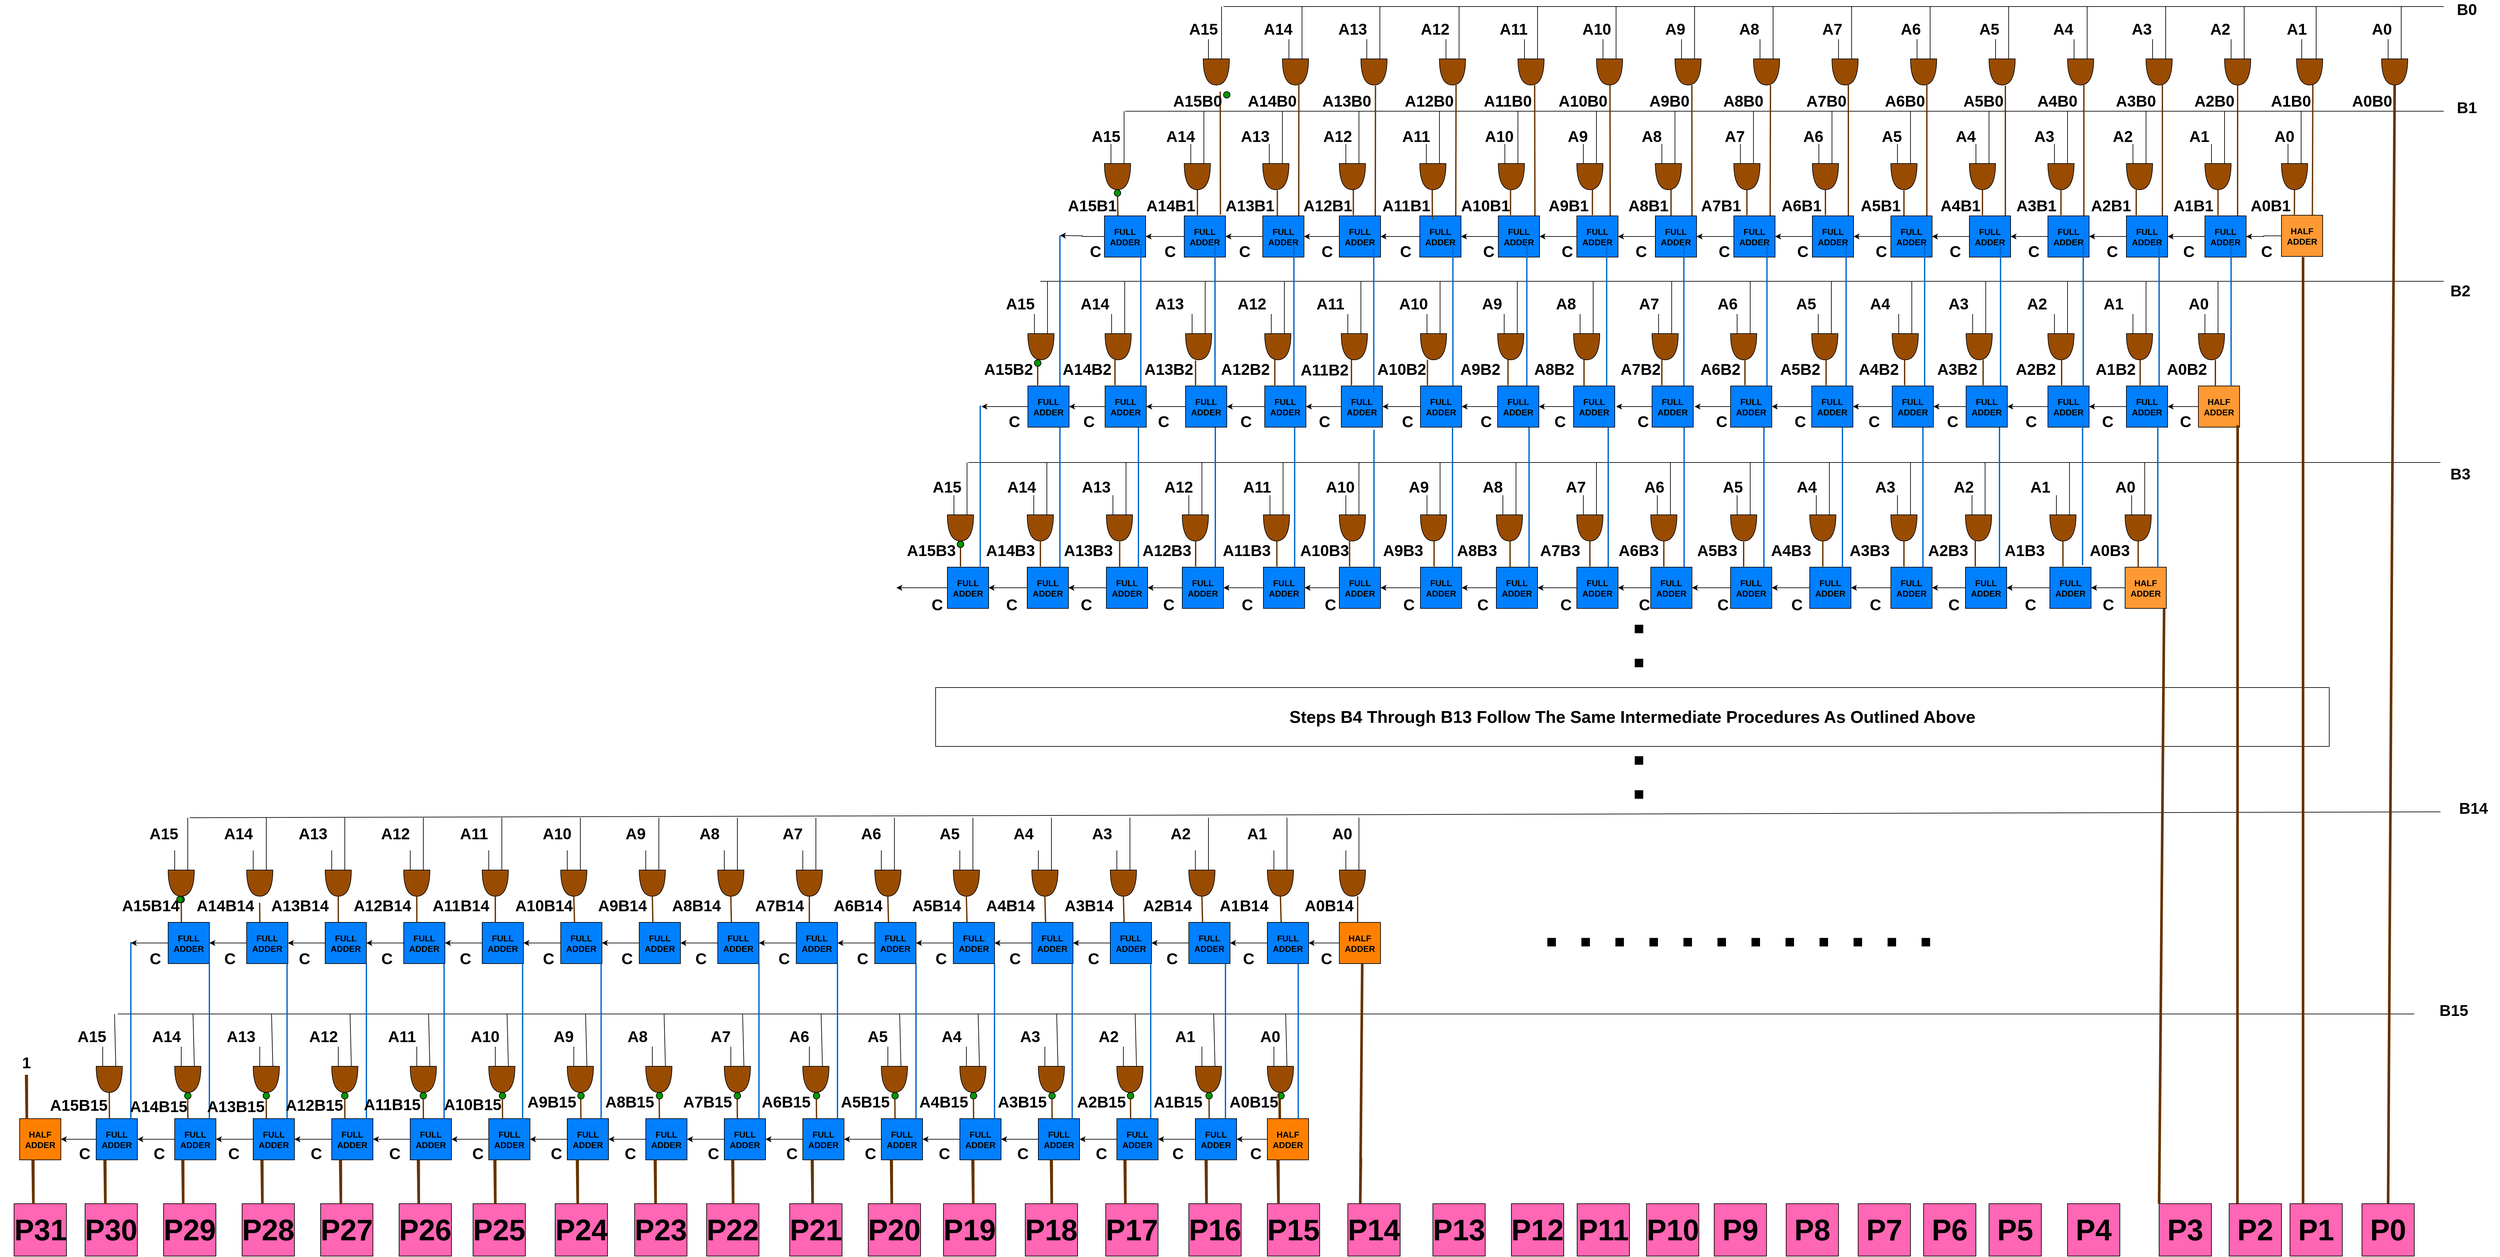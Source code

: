 <mxfile version="24.7.1" type="google">
  <diagram name="Page-1" id="VM1mekoH-3tz20_WrMGa">
    <mxGraphModel grid="1" page="1" gridSize="10" guides="1" tooltips="1" connect="1" arrows="1" fold="1" pageScale="1" pageWidth="850" pageHeight="1100" math="0" shadow="0">
      <root>
        <mxCell id="0" />
        <mxCell id="1" parent="0" />
        <mxCell id="I9_vZojGhzsSSpvM9rnm-17" value="" style="endArrow=none;html=1;rounded=0;" edge="1" parent="1">
          <mxGeometry width="50" height="50" relative="1" as="geometry">
            <mxPoint x="-1090" y="80" as="sourcePoint" />
            <mxPoint x="775" y="80" as="targetPoint" />
          </mxGeometry>
        </mxCell>
        <mxCell id="I9_vZojGhzsSSpvM9rnm-43" value="" style="shape=or;whiteSpace=wrap;html=1;direction=south;fillColor=#994C00;" vertex="1" parent="1">
          <mxGeometry x="680" y="160" width="40" height="40" as="geometry" />
        </mxCell>
        <mxCell id="I9_vZojGhzsSSpvM9rnm-44" value="" style="endArrow=none;html=1;rounded=0;" edge="1" parent="1">
          <mxGeometry width="50" height="50" relative="1" as="geometry">
            <mxPoint x="690" y="160" as="sourcePoint" />
            <mxPoint x="690" y="130" as="targetPoint" />
            <Array as="points">
              <mxPoint x="690" y="160" />
            </Array>
          </mxGeometry>
        </mxCell>
        <mxCell id="I9_vZojGhzsSSpvM9rnm-45" value="" style="endArrow=none;html=1;rounded=0;exitX=0;exitY=0.25;exitDx=0;exitDy=0;exitPerimeter=0;" edge="1" parent="1" source="I9_vZojGhzsSSpvM9rnm-43">
          <mxGeometry width="50" height="50" relative="1" as="geometry">
            <mxPoint x="710" y="140" as="sourcePoint" />
            <mxPoint x="710" y="80" as="targetPoint" />
          </mxGeometry>
        </mxCell>
        <mxCell id="I9_vZojGhzsSSpvM9rnm-143" value="" style="endArrow=none;html=1;rounded=0;" edge="1" parent="1">
          <mxGeometry width="50" height="50" relative="1" as="geometry">
            <mxPoint x="-1240" y="240" as="sourcePoint" />
            <mxPoint x="775" y="240" as="targetPoint" />
          </mxGeometry>
        </mxCell>
        <mxCell id="I9_vZojGhzsSSpvM9rnm-145" value="B0" style="text;strokeColor=none;fillColor=none;html=1;fontSize=24;fontStyle=1;verticalAlign=middle;align=center;" vertex="1" parent="1">
          <mxGeometry x="770" y="70" width="80" height="30" as="geometry" />
        </mxCell>
        <mxCell id="I9_vZojGhzsSSpvM9rnm-146" value="B1" style="text;strokeColor=none;fillColor=none;html=1;fontSize=24;fontStyle=1;verticalAlign=middle;align=center;" vertex="1" parent="1">
          <mxGeometry x="770" y="220" width="80" height="30" as="geometry" />
        </mxCell>
        <mxCell id="I9_vZojGhzsSSpvM9rnm-240" value="" style="endArrow=none;html=1;rounded=0;" edge="1" parent="1">
          <mxGeometry width="50" height="50" relative="1" as="geometry">
            <mxPoint x="-1370" y="500" as="sourcePoint" />
            <mxPoint x="775" y="500" as="targetPoint" />
          </mxGeometry>
        </mxCell>
        <mxCell id="I9_vZojGhzsSSpvM9rnm-241" value="B2" style="text;strokeColor=none;fillColor=none;html=1;fontSize=24;fontStyle=1;verticalAlign=middle;align=center;" vertex="1" parent="1">
          <mxGeometry x="760" y="500" width="80" height="30" as="geometry" />
        </mxCell>
        <mxCell id="I9_vZojGhzsSSpvM9rnm-505" value="" style="endArrow=none;html=1;rounded=0;" edge="1" parent="1">
          <mxGeometry width="50" height="50" relative="1" as="geometry">
            <mxPoint x="-1480" y="777" as="sourcePoint" />
            <mxPoint x="770" y="777" as="targetPoint" />
          </mxGeometry>
        </mxCell>
        <mxCell id="I9_vZojGhzsSSpvM9rnm-507" value="B3" style="text;strokeColor=none;fillColor=none;html=1;fontSize=24;fontStyle=1;verticalAlign=middle;align=center;" vertex="1" parent="1">
          <mxGeometry x="760" y="780" width="80" height="30" as="geometry" />
        </mxCell>
        <mxCell id="I9_vZojGhzsSSpvM9rnm-1379" value="" style="endArrow=none;html=1;rounded=0;" edge="1" parent="1">
          <mxGeometry width="50" height="50" relative="1" as="geometry">
            <mxPoint x="-2670" y="1320" as="sourcePoint" />
            <mxPoint x="770" y="1311" as="targetPoint" />
          </mxGeometry>
        </mxCell>
        <mxCell id="I9_vZojGhzsSSpvM9rnm-1524" value="B14" style="text;strokeColor=none;fillColor=none;html=1;fontSize=24;fontStyle=1;verticalAlign=middle;align=center;" vertex="1" parent="1">
          <mxGeometry x="780" y="1291" width="80" height="30" as="geometry" />
        </mxCell>
        <mxCell id="I9_vZojGhzsSSpvM9rnm-2085" value="Steps B4 Through B13 Follow The Same Intermediate Procedures As Outlined Above" style="rounded=0;whiteSpace=wrap;html=1;strokeColor=default;align=center;verticalAlign=middle;fontFamily=Helvetica;fontSize=26;fontColor=default;fillColor=default;fontStyle=1" vertex="1" parent="1">
          <mxGeometry x="-1530" y="1121" width="2130" height="90" as="geometry" />
        </mxCell>
        <mxCell id="I9_vZojGhzsSSpvM9rnm-2320" value="" style="endArrow=none;html=1;rounded=0;fontFamily=Helvetica;fontSize=12;fontColor=default;strokeWidth=2;strokeColor=#0066CC;" edge="1" parent="1">
          <mxGeometry width="50" height="50" relative="1" as="geometry">
            <mxPoint x="-1461.82" y="936" as="sourcePoint" />
            <mxPoint x="-1461.82" y="690" as="targetPoint" />
          </mxGeometry>
        </mxCell>
        <mxCell id="I9_vZojGhzsSSpvM9rnm-2321" value="" style="endArrow=none;html=1;rounded=0;fontFamily=Helvetica;fontSize=12;fontColor=default;strokeWidth=2;strokeColor=#0066CC;" edge="1" parent="1">
          <mxGeometry width="50" height="50" relative="1" as="geometry">
            <mxPoint x="-1102.5" y="937" as="sourcePoint" />
            <mxPoint x="-1102.5" y="720" as="targetPoint" />
          </mxGeometry>
        </mxCell>
        <mxCell id="I9_vZojGhzsSSpvM9rnm-2322" value="" style="endArrow=none;html=1;rounded=0;fontFamily=Helvetica;fontSize=12;fontColor=default;strokeWidth=2;strokeColor=#0066CC;" edge="1" parent="1">
          <mxGeometry width="50" height="50" relative="1" as="geometry">
            <mxPoint x="96" y="937" as="sourcePoint" />
            <mxPoint x="96" y="720" as="targetPoint" />
          </mxGeometry>
        </mxCell>
        <mxCell id="I9_vZojGhzsSSpvM9rnm-2323" value="" style="endArrow=none;html=1;rounded=0;fontFamily=Helvetica;fontSize=12;fontColor=default;strokeWidth=2;strokeColor=#0066CC;" edge="1" parent="1">
          <mxGeometry width="50" height="50" relative="1" as="geometry">
            <mxPoint x="-21" y="937" as="sourcePoint" />
            <mxPoint x="-21" y="720" as="targetPoint" />
          </mxGeometry>
        </mxCell>
        <mxCell id="I9_vZojGhzsSSpvM9rnm-2324" value="" style="endArrow=none;html=1;rounded=0;fontFamily=Helvetica;fontSize=12;fontColor=default;strokeWidth=2;strokeColor=#0066CC;" edge="1" parent="1">
          <mxGeometry width="50" height="50" relative="1" as="geometry">
            <mxPoint x="-144" y="937" as="sourcePoint" />
            <mxPoint x="-144" y="720" as="targetPoint" />
          </mxGeometry>
        </mxCell>
        <mxCell id="I9_vZojGhzsSSpvM9rnm-2325" value="" style="endArrow=none;html=1;rounded=0;fontFamily=Helvetica;fontSize=12;fontColor=default;strokeWidth=2;strokeColor=#0066CC;" edge="1" parent="1">
          <mxGeometry width="50" height="50" relative="1" as="geometry">
            <mxPoint x="-264" y="937" as="sourcePoint" />
            <mxPoint x="-264" y="720" as="targetPoint" />
          </mxGeometry>
        </mxCell>
        <mxCell id="I9_vZojGhzsSSpvM9rnm-2326" value="" style="endArrow=none;html=1;rounded=0;fontFamily=Helvetica;fontSize=12;fontColor=default;strokeWidth=2;strokeColor=#0066CC;" edge="1" parent="1">
          <mxGeometry width="50" height="50" relative="1" as="geometry">
            <mxPoint x="-386" y="937" as="sourcePoint" />
            <mxPoint x="-386" y="720" as="targetPoint" />
          </mxGeometry>
        </mxCell>
        <mxCell id="I9_vZojGhzsSSpvM9rnm-2327" value="" style="endArrow=none;html=1;rounded=0;fontFamily=Helvetica;fontSize=12;fontColor=default;strokeWidth=2;strokeColor=#0066CC;" edge="1" parent="1">
          <mxGeometry width="50" height="50" relative="1" as="geometry">
            <mxPoint x="-502" y="937" as="sourcePoint" />
            <mxPoint x="-502" y="720" as="targetPoint" />
          </mxGeometry>
        </mxCell>
        <mxCell id="I9_vZojGhzsSSpvM9rnm-2328" value="" style="endArrow=none;html=1;rounded=0;fontFamily=Helvetica;fontSize=12;fontColor=default;strokeWidth=2;strokeColor=#0066CC;" edge="1" parent="1">
          <mxGeometry width="50" height="50" relative="1" as="geometry">
            <mxPoint x="-623" y="937" as="sourcePoint" />
            <mxPoint x="-623" y="720" as="targetPoint" />
          </mxGeometry>
        </mxCell>
        <mxCell id="I9_vZojGhzsSSpvM9rnm-2330" value="" style="endArrow=none;html=1;rounded=0;fontFamily=Helvetica;fontSize=12;fontColor=default;strokeWidth=2;strokeColor=#0066CC;" edge="1" parent="1">
          <mxGeometry width="50" height="50" relative="1" as="geometry">
            <mxPoint x="-860" y="944" as="sourcePoint" />
            <mxPoint x="-860" y="727" as="targetPoint" />
          </mxGeometry>
        </mxCell>
        <mxCell id="I9_vZojGhzsSSpvM9rnm-2331" value="" style="endArrow=none;html=1;rounded=0;fontFamily=Helvetica;fontSize=12;fontColor=default;strokeWidth=2;strokeColor=#0066CC;" edge="1" parent="1">
          <mxGeometry width="50" height="50" relative="1" as="geometry">
            <mxPoint x="-981.25" y="940" as="sourcePoint" />
            <mxPoint x="-981.25" y="723" as="targetPoint" />
          </mxGeometry>
        </mxCell>
        <mxCell id="I9_vZojGhzsSSpvM9rnm-2332" value="" style="endArrow=none;html=1;rounded=0;fontFamily=Helvetica;fontSize=12;fontColor=default;strokeWidth=2;strokeColor=#0066CC;" edge="1" parent="1">
          <mxGeometry width="50" height="50" relative="1" as="geometry">
            <mxPoint x="-1340" y="937" as="sourcePoint" />
            <mxPoint x="-1340" y="720" as="targetPoint" />
          </mxGeometry>
        </mxCell>
        <mxCell id="I9_vZojGhzsSSpvM9rnm-2333" value="" style="endArrow=none;html=1;rounded=0;fontFamily=Helvetica;fontSize=12;fontColor=default;strokeWidth=2;strokeColor=#0066CC;" edge="1" parent="1">
          <mxGeometry width="50" height="50" relative="1" as="geometry">
            <mxPoint x="-1220" y="970" as="sourcePoint" />
            <mxPoint x="-1220" y="723" as="targetPoint" />
          </mxGeometry>
        </mxCell>
        <mxCell id="I9_vZojGhzsSSpvM9rnm-51" value="" style="shape=or;whiteSpace=wrap;html=1;direction=south;fillColor=#994C00;" vertex="1" parent="1">
          <mxGeometry x="440" y="160" width="40" height="40" as="geometry" />
        </mxCell>
        <mxCell id="I9_vZojGhzsSSpvM9rnm-52" value="" style="endArrow=none;html=1;rounded=0;" edge="1" parent="1">
          <mxGeometry width="50" height="50" relative="1" as="geometry">
            <mxPoint x="450" y="160" as="sourcePoint" />
            <mxPoint x="450" y="130" as="targetPoint" />
            <Array as="points">
              <mxPoint x="450" y="160" />
            </Array>
          </mxGeometry>
        </mxCell>
        <mxCell id="I9_vZojGhzsSSpvM9rnm-53" value="" style="endArrow=none;html=1;rounded=0;exitX=0;exitY=0.25;exitDx=0;exitDy=0;exitPerimeter=0;" edge="1" parent="1" source="I9_vZojGhzsSSpvM9rnm-51">
          <mxGeometry width="50" height="50" relative="1" as="geometry">
            <mxPoint x="470" y="140" as="sourcePoint" />
            <mxPoint x="470" y="80" as="targetPoint" />
          </mxGeometry>
        </mxCell>
        <mxCell id="I9_vZojGhzsSSpvM9rnm-54" value="" style="shape=or;whiteSpace=wrap;html=1;direction=south;fillColor=#994C00;" vertex="1" parent="1">
          <mxGeometry x="320" y="160" width="40" height="40" as="geometry" />
        </mxCell>
        <mxCell id="I9_vZojGhzsSSpvM9rnm-55" value="" style="endArrow=none;html=1;rounded=0;" edge="1" parent="1">
          <mxGeometry width="50" height="50" relative="1" as="geometry">
            <mxPoint x="330" y="160" as="sourcePoint" />
            <mxPoint x="330" y="130" as="targetPoint" />
            <Array as="points">
              <mxPoint x="330" y="160" />
            </Array>
          </mxGeometry>
        </mxCell>
        <mxCell id="I9_vZojGhzsSSpvM9rnm-56" value="" style="endArrow=none;html=1;rounded=0;exitX=0;exitY=0.25;exitDx=0;exitDy=0;exitPerimeter=0;" edge="1" parent="1" source="I9_vZojGhzsSSpvM9rnm-54">
          <mxGeometry width="50" height="50" relative="1" as="geometry">
            <mxPoint x="350" y="140" as="sourcePoint" />
            <mxPoint x="350" y="80" as="targetPoint" />
          </mxGeometry>
        </mxCell>
        <mxCell id="I9_vZojGhzsSSpvM9rnm-61" value="" style="shape=or;whiteSpace=wrap;html=1;direction=south;fillColor=#994C00;" vertex="1" parent="1">
          <mxGeometry x="200" y="160" width="40" height="40" as="geometry" />
        </mxCell>
        <mxCell id="I9_vZojGhzsSSpvM9rnm-62" value="" style="endArrow=none;html=1;rounded=0;" edge="1" parent="1">
          <mxGeometry width="50" height="50" relative="1" as="geometry">
            <mxPoint x="210" y="160" as="sourcePoint" />
            <mxPoint x="210" y="130" as="targetPoint" />
            <Array as="points">
              <mxPoint x="210" y="160" />
            </Array>
          </mxGeometry>
        </mxCell>
        <mxCell id="I9_vZojGhzsSSpvM9rnm-63" value="" style="endArrow=none;html=1;rounded=0;exitX=0;exitY=0.25;exitDx=0;exitDy=0;exitPerimeter=0;" edge="1" parent="1" source="I9_vZojGhzsSSpvM9rnm-61">
          <mxGeometry width="50" height="50" relative="1" as="geometry">
            <mxPoint x="230" y="140" as="sourcePoint" />
            <mxPoint x="230" y="80" as="targetPoint" />
          </mxGeometry>
        </mxCell>
        <mxCell id="I9_vZojGhzsSSpvM9rnm-64" value="" style="shape=or;whiteSpace=wrap;html=1;direction=south;fillColor=#994C00;" vertex="1" parent="1">
          <mxGeometry x="80" y="160" width="40" height="40" as="geometry" />
        </mxCell>
        <mxCell id="I9_vZojGhzsSSpvM9rnm-65" value="" style="endArrow=none;html=1;rounded=0;" edge="1" parent="1">
          <mxGeometry width="50" height="50" relative="1" as="geometry">
            <mxPoint x="90" y="160" as="sourcePoint" />
            <mxPoint x="90" y="130" as="targetPoint" />
            <Array as="points">
              <mxPoint x="90" y="160" />
            </Array>
          </mxGeometry>
        </mxCell>
        <mxCell id="I9_vZojGhzsSSpvM9rnm-66" value="" style="endArrow=none;html=1;rounded=0;exitX=0;exitY=0.25;exitDx=0;exitDy=0;exitPerimeter=0;" edge="1" parent="1" source="I9_vZojGhzsSSpvM9rnm-64">
          <mxGeometry width="50" height="50" relative="1" as="geometry">
            <mxPoint x="110" y="140" as="sourcePoint" />
            <mxPoint x="110" y="80" as="targetPoint" />
          </mxGeometry>
        </mxCell>
        <mxCell id="I9_vZojGhzsSSpvM9rnm-67" value="" style="shape=or;whiteSpace=wrap;html=1;direction=south;fillColor=#994C00;" vertex="1" parent="1">
          <mxGeometry x="-40" y="160" width="40" height="40" as="geometry" />
        </mxCell>
        <mxCell id="I9_vZojGhzsSSpvM9rnm-68" value="" style="endArrow=none;html=1;rounded=0;" edge="1" parent="1">
          <mxGeometry width="50" height="50" relative="1" as="geometry">
            <mxPoint x="-30" y="160" as="sourcePoint" />
            <mxPoint x="-30" y="130" as="targetPoint" />
            <Array as="points">
              <mxPoint x="-30" y="160" />
            </Array>
          </mxGeometry>
        </mxCell>
        <mxCell id="I9_vZojGhzsSSpvM9rnm-69" value="" style="endArrow=none;html=1;rounded=0;exitX=0;exitY=0.25;exitDx=0;exitDy=0;exitPerimeter=0;" edge="1" parent="1" source="I9_vZojGhzsSSpvM9rnm-67">
          <mxGeometry width="50" height="50" relative="1" as="geometry">
            <mxPoint x="-10" y="140" as="sourcePoint" />
            <mxPoint x="-10" y="80" as="targetPoint" />
          </mxGeometry>
        </mxCell>
        <mxCell id="I9_vZojGhzsSSpvM9rnm-70" value="" style="shape=or;whiteSpace=wrap;html=1;direction=south;fillColor=#994C00;" vertex="1" parent="1">
          <mxGeometry x="-160" y="160" width="40" height="40" as="geometry" />
        </mxCell>
        <mxCell id="I9_vZojGhzsSSpvM9rnm-71" value="" style="endArrow=none;html=1;rounded=0;" edge="1" parent="1">
          <mxGeometry width="50" height="50" relative="1" as="geometry">
            <mxPoint x="-150" y="160" as="sourcePoint" />
            <mxPoint x="-150" y="130" as="targetPoint" />
            <Array as="points">
              <mxPoint x="-150" y="160" />
            </Array>
          </mxGeometry>
        </mxCell>
        <mxCell id="I9_vZojGhzsSSpvM9rnm-72" value="" style="endArrow=none;html=1;rounded=0;exitX=0;exitY=0.25;exitDx=0;exitDy=0;exitPerimeter=0;" edge="1" parent="1" source="I9_vZojGhzsSSpvM9rnm-70">
          <mxGeometry width="50" height="50" relative="1" as="geometry">
            <mxPoint x="-130" y="140" as="sourcePoint" />
            <mxPoint x="-130" y="80" as="targetPoint" />
          </mxGeometry>
        </mxCell>
        <mxCell id="I9_vZojGhzsSSpvM9rnm-78" value="" style="shape=or;whiteSpace=wrap;html=1;direction=south;fillColor=#994C00;" vertex="1" parent="1">
          <mxGeometry x="-280" y="160" width="40" height="40" as="geometry" />
        </mxCell>
        <mxCell id="I9_vZojGhzsSSpvM9rnm-79" value="" style="endArrow=none;html=1;rounded=0;" edge="1" parent="1">
          <mxGeometry width="50" height="50" relative="1" as="geometry">
            <mxPoint x="-270" y="160" as="sourcePoint" />
            <mxPoint x="-270" y="130" as="targetPoint" />
            <Array as="points">
              <mxPoint x="-270" y="160" />
            </Array>
          </mxGeometry>
        </mxCell>
        <mxCell id="I9_vZojGhzsSSpvM9rnm-80" value="" style="endArrow=none;html=1;rounded=0;exitX=0;exitY=0.25;exitDx=0;exitDy=0;exitPerimeter=0;" edge="1" parent="1" source="I9_vZojGhzsSSpvM9rnm-78">
          <mxGeometry width="50" height="50" relative="1" as="geometry">
            <mxPoint x="-250" y="140" as="sourcePoint" />
            <mxPoint x="-250" y="80" as="targetPoint" />
          </mxGeometry>
        </mxCell>
        <mxCell id="I9_vZojGhzsSSpvM9rnm-81" value="" style="shape=or;whiteSpace=wrap;html=1;direction=south;fillColor=#994C00;" vertex="1" parent="1">
          <mxGeometry x="-400" y="160" width="40" height="40" as="geometry" />
        </mxCell>
        <mxCell id="I9_vZojGhzsSSpvM9rnm-82" value="" style="endArrow=none;html=1;rounded=0;" edge="1" parent="1">
          <mxGeometry width="50" height="50" relative="1" as="geometry">
            <mxPoint x="-390" y="160" as="sourcePoint" />
            <mxPoint x="-390" y="130" as="targetPoint" />
            <Array as="points">
              <mxPoint x="-390" y="160" />
            </Array>
          </mxGeometry>
        </mxCell>
        <mxCell id="I9_vZojGhzsSSpvM9rnm-83" value="" style="endArrow=none;html=1;rounded=0;exitX=0;exitY=0.25;exitDx=0;exitDy=0;exitPerimeter=0;" edge="1" parent="1" source="I9_vZojGhzsSSpvM9rnm-81">
          <mxGeometry width="50" height="50" relative="1" as="geometry">
            <mxPoint x="-370" y="140" as="sourcePoint" />
            <mxPoint x="-370" y="80" as="targetPoint" />
          </mxGeometry>
        </mxCell>
        <mxCell id="I9_vZojGhzsSSpvM9rnm-84" value="" style="shape=or;whiteSpace=wrap;html=1;direction=south;fillColor=#994C00;" vertex="1" parent="1">
          <mxGeometry x="-520" y="160" width="40" height="40" as="geometry" />
        </mxCell>
        <mxCell id="I9_vZojGhzsSSpvM9rnm-85" value="" style="endArrow=none;html=1;rounded=0;" edge="1" parent="1">
          <mxGeometry width="50" height="50" relative="1" as="geometry">
            <mxPoint x="-510" y="160" as="sourcePoint" />
            <mxPoint x="-510" y="130" as="targetPoint" />
            <Array as="points">
              <mxPoint x="-510" y="160" />
            </Array>
          </mxGeometry>
        </mxCell>
        <mxCell id="I9_vZojGhzsSSpvM9rnm-86" value="" style="endArrow=none;html=1;rounded=0;exitX=0;exitY=0.25;exitDx=0;exitDy=0;exitPerimeter=0;" edge="1" parent="1" source="I9_vZojGhzsSSpvM9rnm-84">
          <mxGeometry width="50" height="50" relative="1" as="geometry">
            <mxPoint x="-490" y="140" as="sourcePoint" />
            <mxPoint x="-490" y="80" as="targetPoint" />
          </mxGeometry>
        </mxCell>
        <mxCell id="I9_vZojGhzsSSpvM9rnm-87" value="" style="shape=or;whiteSpace=wrap;html=1;direction=south;fillColor=#994C00;" vertex="1" parent="1">
          <mxGeometry x="-640" y="160" width="40" height="40" as="geometry" />
        </mxCell>
        <mxCell id="I9_vZojGhzsSSpvM9rnm-88" value="" style="endArrow=none;html=1;rounded=0;" edge="1" parent="1">
          <mxGeometry width="50" height="50" relative="1" as="geometry">
            <mxPoint x="-630" y="160" as="sourcePoint" />
            <mxPoint x="-630" y="130" as="targetPoint" />
            <Array as="points">
              <mxPoint x="-630" y="160" />
            </Array>
          </mxGeometry>
        </mxCell>
        <mxCell id="I9_vZojGhzsSSpvM9rnm-89" value="" style="endArrow=none;html=1;rounded=0;exitX=0;exitY=0.25;exitDx=0;exitDy=0;exitPerimeter=0;" edge="1" parent="1" source="I9_vZojGhzsSSpvM9rnm-87">
          <mxGeometry width="50" height="50" relative="1" as="geometry">
            <mxPoint x="-610" y="140" as="sourcePoint" />
            <mxPoint x="-610" y="80" as="targetPoint" />
          </mxGeometry>
        </mxCell>
        <mxCell id="I9_vZojGhzsSSpvM9rnm-159" value="" style="shape=or;whiteSpace=wrap;html=1;direction=south;fillColor=#994C00;" vertex="1" parent="1">
          <mxGeometry x="410" y="320" width="40" height="40" as="geometry" />
        </mxCell>
        <mxCell id="I9_vZojGhzsSSpvM9rnm-160" value="" style="endArrow=none;html=1;rounded=0;" edge="1" parent="1">
          <mxGeometry width="50" height="50" relative="1" as="geometry">
            <mxPoint x="420" y="320" as="sourcePoint" />
            <mxPoint x="420" y="290" as="targetPoint" />
            <Array as="points">
              <mxPoint x="420" y="320" />
            </Array>
          </mxGeometry>
        </mxCell>
        <mxCell id="I9_vZojGhzsSSpvM9rnm-161" value="" style="endArrow=none;html=1;rounded=0;exitX=0;exitY=0.25;exitDx=0;exitDy=0;exitPerimeter=0;" edge="1" parent="1" source="I9_vZojGhzsSSpvM9rnm-159">
          <mxGeometry width="50" height="50" relative="1" as="geometry">
            <mxPoint x="440" y="300" as="sourcePoint" />
            <mxPoint x="440" y="240" as="targetPoint" />
          </mxGeometry>
        </mxCell>
        <mxCell id="I9_vZojGhzsSSpvM9rnm-162" value="" style="shape=or;whiteSpace=wrap;html=1;direction=south;fillColor=#994C00;" vertex="1" parent="1">
          <mxGeometry x="290" y="320" width="40" height="40" as="geometry" />
        </mxCell>
        <mxCell id="I9_vZojGhzsSSpvM9rnm-163" value="" style="endArrow=none;html=1;rounded=0;" edge="1" parent="1">
          <mxGeometry width="50" height="50" relative="1" as="geometry">
            <mxPoint x="300" y="320" as="sourcePoint" />
            <mxPoint x="300" y="290" as="targetPoint" />
            <Array as="points">
              <mxPoint x="300" y="320" />
            </Array>
          </mxGeometry>
        </mxCell>
        <mxCell id="I9_vZojGhzsSSpvM9rnm-164" value="" style="endArrow=none;html=1;rounded=0;exitX=0;exitY=0.25;exitDx=0;exitDy=0;exitPerimeter=0;" edge="1" parent="1" source="I9_vZojGhzsSSpvM9rnm-162">
          <mxGeometry width="50" height="50" relative="1" as="geometry">
            <mxPoint x="320" y="300" as="sourcePoint" />
            <mxPoint x="320" y="240" as="targetPoint" />
          </mxGeometry>
        </mxCell>
        <mxCell id="I9_vZojGhzsSSpvM9rnm-165" value="" style="shape=or;whiteSpace=wrap;html=1;direction=south;fillColor=#994C00;" vertex="1" parent="1">
          <mxGeometry x="170" y="320" width="40" height="40" as="geometry" />
        </mxCell>
        <mxCell id="I9_vZojGhzsSSpvM9rnm-166" value="" style="endArrow=none;html=1;rounded=0;" edge="1" parent="1">
          <mxGeometry width="50" height="50" relative="1" as="geometry">
            <mxPoint x="180" y="320" as="sourcePoint" />
            <mxPoint x="180" y="290" as="targetPoint" />
            <Array as="points">
              <mxPoint x="180" y="320" />
            </Array>
          </mxGeometry>
        </mxCell>
        <mxCell id="I9_vZojGhzsSSpvM9rnm-167" value="" style="endArrow=none;html=1;rounded=0;exitX=0;exitY=0.25;exitDx=0;exitDy=0;exitPerimeter=0;" edge="1" parent="1" source="I9_vZojGhzsSSpvM9rnm-165">
          <mxGeometry width="50" height="50" relative="1" as="geometry">
            <mxPoint x="200" y="300" as="sourcePoint" />
            <mxPoint x="200" y="240" as="targetPoint" />
          </mxGeometry>
        </mxCell>
        <mxCell id="I9_vZojGhzsSSpvM9rnm-168" value="" style="shape=or;whiteSpace=wrap;html=1;direction=south;fillColor=#994C00;" vertex="1" parent="1">
          <mxGeometry x="50" y="320" width="40" height="40" as="geometry" />
        </mxCell>
        <mxCell id="I9_vZojGhzsSSpvM9rnm-169" value="" style="endArrow=none;html=1;rounded=0;" edge="1" parent="1">
          <mxGeometry width="50" height="50" relative="1" as="geometry">
            <mxPoint x="60" y="320" as="sourcePoint" />
            <mxPoint x="60" y="290" as="targetPoint" />
            <Array as="points">
              <mxPoint x="60" y="320" />
            </Array>
          </mxGeometry>
        </mxCell>
        <mxCell id="I9_vZojGhzsSSpvM9rnm-170" value="" style="endArrow=none;html=1;rounded=0;exitX=0;exitY=0.25;exitDx=0;exitDy=0;exitPerimeter=0;" edge="1" parent="1" source="I9_vZojGhzsSSpvM9rnm-168">
          <mxGeometry width="50" height="50" relative="1" as="geometry">
            <mxPoint x="80" y="300" as="sourcePoint" />
            <mxPoint x="80" y="240" as="targetPoint" />
          </mxGeometry>
        </mxCell>
        <mxCell id="I9_vZojGhzsSSpvM9rnm-171" value="" style="shape=or;whiteSpace=wrap;html=1;direction=south;fillColor=#994C00;" vertex="1" parent="1">
          <mxGeometry x="-70" y="320" width="40" height="40" as="geometry" />
        </mxCell>
        <mxCell id="I9_vZojGhzsSSpvM9rnm-172" value="" style="endArrow=none;html=1;rounded=0;" edge="1" parent="1">
          <mxGeometry width="50" height="50" relative="1" as="geometry">
            <mxPoint x="-60" y="320" as="sourcePoint" />
            <mxPoint x="-60" y="290" as="targetPoint" />
            <Array as="points">
              <mxPoint x="-60" y="320" />
            </Array>
          </mxGeometry>
        </mxCell>
        <mxCell id="I9_vZojGhzsSSpvM9rnm-173" value="" style="endArrow=none;html=1;rounded=0;exitX=0;exitY=0.25;exitDx=0;exitDy=0;exitPerimeter=0;" edge="1" parent="1" source="I9_vZojGhzsSSpvM9rnm-171">
          <mxGeometry width="50" height="50" relative="1" as="geometry">
            <mxPoint x="-40" y="300" as="sourcePoint" />
            <mxPoint x="-40" y="240" as="targetPoint" />
          </mxGeometry>
        </mxCell>
        <mxCell id="I9_vZojGhzsSSpvM9rnm-174" value="" style="shape=or;whiteSpace=wrap;html=1;direction=south;fillColor=#994C00;" vertex="1" parent="1">
          <mxGeometry x="-190" y="320" width="40" height="40" as="geometry" />
        </mxCell>
        <mxCell id="I9_vZojGhzsSSpvM9rnm-175" value="" style="endArrow=none;html=1;rounded=0;" edge="1" parent="1">
          <mxGeometry width="50" height="50" relative="1" as="geometry">
            <mxPoint x="-180" y="320" as="sourcePoint" />
            <mxPoint x="-180" y="290" as="targetPoint" />
            <Array as="points">
              <mxPoint x="-180" y="320" />
            </Array>
          </mxGeometry>
        </mxCell>
        <mxCell id="I9_vZojGhzsSSpvM9rnm-176" value="" style="endArrow=none;html=1;rounded=0;exitX=0;exitY=0.25;exitDx=0;exitDy=0;exitPerimeter=0;" edge="1" parent="1" source="I9_vZojGhzsSSpvM9rnm-174">
          <mxGeometry width="50" height="50" relative="1" as="geometry">
            <mxPoint x="-160" y="300" as="sourcePoint" />
            <mxPoint x="-160" y="240" as="targetPoint" />
          </mxGeometry>
        </mxCell>
        <mxCell id="I9_vZojGhzsSSpvM9rnm-177" value="" style="shape=or;whiteSpace=wrap;html=1;direction=south;fillColor=#994C00;" vertex="1" parent="1">
          <mxGeometry x="-310" y="320" width="40" height="40" as="geometry" />
        </mxCell>
        <mxCell id="I9_vZojGhzsSSpvM9rnm-178" value="" style="endArrow=none;html=1;rounded=0;" edge="1" parent="1">
          <mxGeometry width="50" height="50" relative="1" as="geometry">
            <mxPoint x="-300" y="320" as="sourcePoint" />
            <mxPoint x="-300" y="290" as="targetPoint" />
            <Array as="points">
              <mxPoint x="-300" y="320" />
            </Array>
          </mxGeometry>
        </mxCell>
        <mxCell id="I9_vZojGhzsSSpvM9rnm-179" value="" style="endArrow=none;html=1;rounded=0;exitX=0;exitY=0.25;exitDx=0;exitDy=0;exitPerimeter=0;" edge="1" parent="1" source="I9_vZojGhzsSSpvM9rnm-177">
          <mxGeometry width="50" height="50" relative="1" as="geometry">
            <mxPoint x="-280" y="300" as="sourcePoint" />
            <mxPoint x="-280" y="240" as="targetPoint" />
          </mxGeometry>
        </mxCell>
        <mxCell id="I9_vZojGhzsSSpvM9rnm-180" value="" style="shape=or;whiteSpace=wrap;html=1;direction=south;fillColor=#994C00;" vertex="1" parent="1">
          <mxGeometry x="-430" y="320" width="40" height="40" as="geometry" />
        </mxCell>
        <mxCell id="I9_vZojGhzsSSpvM9rnm-181" value="" style="endArrow=none;html=1;rounded=0;" edge="1" parent="1">
          <mxGeometry width="50" height="50" relative="1" as="geometry">
            <mxPoint x="-420" y="320" as="sourcePoint" />
            <mxPoint x="-420" y="290" as="targetPoint" />
            <Array as="points">
              <mxPoint x="-420" y="320" />
            </Array>
          </mxGeometry>
        </mxCell>
        <mxCell id="I9_vZojGhzsSSpvM9rnm-182" value="" style="endArrow=none;html=1;rounded=0;exitX=0;exitY=0.25;exitDx=0;exitDy=0;exitPerimeter=0;" edge="1" parent="1" source="I9_vZojGhzsSSpvM9rnm-180">
          <mxGeometry width="50" height="50" relative="1" as="geometry">
            <mxPoint x="-400" y="300" as="sourcePoint" />
            <mxPoint x="-400" y="240" as="targetPoint" />
          </mxGeometry>
        </mxCell>
        <mxCell id="I9_vZojGhzsSSpvM9rnm-183" value="" style="shape=or;whiteSpace=wrap;html=1;direction=south;fillColor=#994C00;" vertex="1" parent="1">
          <mxGeometry x="-550" y="320" width="40" height="40" as="geometry" />
        </mxCell>
        <mxCell id="I9_vZojGhzsSSpvM9rnm-184" value="" style="endArrow=none;html=1;rounded=0;" edge="1" parent="1">
          <mxGeometry width="50" height="50" relative="1" as="geometry">
            <mxPoint x="-540" y="320" as="sourcePoint" />
            <mxPoint x="-540" y="290" as="targetPoint" />
            <Array as="points">
              <mxPoint x="-540" y="320" />
            </Array>
          </mxGeometry>
        </mxCell>
        <mxCell id="I9_vZojGhzsSSpvM9rnm-185" value="" style="endArrow=none;html=1;rounded=0;exitX=0;exitY=0.25;exitDx=0;exitDy=0;exitPerimeter=0;" edge="1" parent="1" source="I9_vZojGhzsSSpvM9rnm-183">
          <mxGeometry width="50" height="50" relative="1" as="geometry">
            <mxPoint x="-520" y="300" as="sourcePoint" />
            <mxPoint x="-520" y="240" as="targetPoint" />
          </mxGeometry>
        </mxCell>
        <mxCell id="I9_vZojGhzsSSpvM9rnm-186" value="" style="shape=or;whiteSpace=wrap;html=1;direction=south;fillColor=#994C00;" vertex="1" parent="1">
          <mxGeometry x="-670" y="320" width="40" height="40" as="geometry" />
        </mxCell>
        <mxCell id="I9_vZojGhzsSSpvM9rnm-187" value="" style="endArrow=none;html=1;rounded=0;" edge="1" parent="1">
          <mxGeometry width="50" height="50" relative="1" as="geometry">
            <mxPoint x="-660" y="320" as="sourcePoint" />
            <mxPoint x="-660" y="290" as="targetPoint" />
            <Array as="points">
              <mxPoint x="-660" y="320" />
            </Array>
          </mxGeometry>
        </mxCell>
        <mxCell id="I9_vZojGhzsSSpvM9rnm-188" value="" style="endArrow=none;html=1;rounded=0;exitX=0;exitY=0.25;exitDx=0;exitDy=0;exitPerimeter=0;" edge="1" parent="1" source="I9_vZojGhzsSSpvM9rnm-186">
          <mxGeometry width="50" height="50" relative="1" as="geometry">
            <mxPoint x="-640" y="300" as="sourcePoint" />
            <mxPoint x="-640" y="240" as="targetPoint" />
          </mxGeometry>
        </mxCell>
        <mxCell id="I9_vZojGhzsSSpvM9rnm-1660" value="" style="endArrow=none;html=1;rounded=0;fontFamily=Helvetica;fontSize=12;fontColor=default;exitX=0.314;exitY=-0.011;exitDx=0;exitDy=0;exitPerimeter=0;strokeWidth=2;strokeColor=#663300;" edge="1" parent="1">
          <mxGeometry width="50" height="50" relative="1" as="geometry">
            <mxPoint x="430" y="399" as="sourcePoint" />
            <mxPoint x="430" y="360" as="targetPoint" />
          </mxGeometry>
        </mxCell>
        <mxCell id="I9_vZojGhzsSSpvM9rnm-1661" value="" style="endArrow=none;html=1;rounded=0;fontFamily=Helvetica;fontSize=12;fontColor=default;exitX=0.314;exitY=-0.011;exitDx=0;exitDy=0;exitPerimeter=0;strokeWidth=2;strokeColor=#663300;" edge="1" parent="1">
          <mxGeometry width="50" height="50" relative="1" as="geometry">
            <mxPoint x="305" y="399" as="sourcePoint" />
            <mxPoint x="305" y="360" as="targetPoint" />
          </mxGeometry>
        </mxCell>
        <mxCell id="I9_vZojGhzsSSpvM9rnm-1662" value="" style="endArrow=none;html=1;rounded=0;fontFamily=Helvetica;fontSize=12;fontColor=default;exitX=0.314;exitY=-0.011;exitDx=0;exitDy=0;exitPerimeter=0;strokeWidth=2;strokeColor=#663300;" edge="1" parent="1">
          <mxGeometry width="50" height="50" relative="1" as="geometry">
            <mxPoint x="190" y="399" as="sourcePoint" />
            <mxPoint x="190" y="360" as="targetPoint" />
          </mxGeometry>
        </mxCell>
        <mxCell id="I9_vZojGhzsSSpvM9rnm-1664" value="" style="endArrow=none;html=1;rounded=0;fontFamily=Helvetica;fontSize=12;fontColor=default;exitX=0.314;exitY=-0.011;exitDx=0;exitDy=0;exitPerimeter=0;strokeWidth=2;strokeColor=#663300;" edge="1" parent="1">
          <mxGeometry width="50" height="50" relative="1" as="geometry">
            <mxPoint x="70" y="399" as="sourcePoint" />
            <mxPoint x="70" y="360" as="targetPoint" />
          </mxGeometry>
        </mxCell>
        <mxCell id="I9_vZojGhzsSSpvM9rnm-1665" value="" style="endArrow=none;html=1;rounded=0;fontFamily=Helvetica;fontSize=12;fontColor=default;exitX=0.314;exitY=-0.011;exitDx=0;exitDy=0;exitPerimeter=0;strokeWidth=2;strokeColor=#663300;" edge="1" parent="1">
          <mxGeometry width="50" height="50" relative="1" as="geometry">
            <mxPoint x="-50" y="400" as="sourcePoint" />
            <mxPoint x="-50" y="361" as="targetPoint" />
          </mxGeometry>
        </mxCell>
        <mxCell id="I9_vZojGhzsSSpvM9rnm-1666" value="" style="endArrow=none;html=1;rounded=0;fontFamily=Helvetica;fontSize=12;fontColor=default;exitX=0.314;exitY=-0.011;exitDx=0;exitDy=0;exitPerimeter=0;strokeWidth=2;strokeColor=#663300;" edge="1" parent="1">
          <mxGeometry width="50" height="50" relative="1" as="geometry">
            <mxPoint x="-170" y="399" as="sourcePoint" />
            <mxPoint x="-170" y="360" as="targetPoint" />
          </mxGeometry>
        </mxCell>
        <mxCell id="I9_vZojGhzsSSpvM9rnm-1663" value="" style="endArrow=none;html=1;rounded=0;fontFamily=Helvetica;fontSize=12;fontColor=default;exitX=0.314;exitY=-0.011;exitDx=0;exitDy=0;exitPerimeter=0;strokeWidth=2;strokeColor=#663300;" edge="1" parent="1">
          <mxGeometry width="50" height="50" relative="1" as="geometry">
            <mxPoint x="-290" y="399" as="sourcePoint" />
            <mxPoint x="-290" y="360" as="targetPoint" />
          </mxGeometry>
        </mxCell>
        <mxCell id="I9_vZojGhzsSSpvM9rnm-1667" value="" style="edgeLabel;html=1;align=center;verticalAlign=middle;resizable=0;points=[];strokeColor=default;fontFamily=Helvetica;fontSize=12;fontColor=default;fillColor=default;" connectable="0" vertex="1" parent="I9_vZojGhzsSSpvM9rnm-1663">
          <mxGeometry x="-0.071" relative="1" as="geometry">
            <mxPoint y="20" as="offset" />
          </mxGeometry>
        </mxCell>
        <mxCell id="I9_vZojGhzsSSpvM9rnm-2065" value="" style="endArrow=none;html=1;rounded=0;fontFamily=Helvetica;fontSize=12;fontColor=default;exitX=0.793;exitY=0.003;exitDx=0;exitDy=0;exitPerimeter=0;strokeWidth=2;strokeColor=#663300;" edge="1" parent="1" source="I9_vZojGhzsSSpvM9rnm-218">
          <mxGeometry width="50" height="50" relative="1" as="geometry">
            <mxPoint x="460" y="239" as="sourcePoint" />
            <mxPoint x="460" y="200" as="targetPoint" />
          </mxGeometry>
        </mxCell>
        <mxCell id="I9_vZojGhzsSSpvM9rnm-2298" value="" style="edgeLabel;html=1;align=center;verticalAlign=middle;resizable=0;points=[];strokeColor=default;fontFamily=Helvetica;fontSize=12;fontColor=default;fillColor=default;" connectable="0" vertex="1" parent="I9_vZojGhzsSSpvM9rnm-2065">
          <mxGeometry x="-0.429" relative="1" as="geometry">
            <mxPoint as="offset" />
          </mxGeometry>
        </mxCell>
        <mxCell id="I9_vZojGhzsSSpvM9rnm-2066" value="" style="endArrow=none;html=1;rounded=0;fontFamily=Helvetica;fontSize=12;fontColor=default;strokeWidth=2;strokeColor=#663300;" edge="1" parent="1">
          <mxGeometry width="50" height="50" relative="1" as="geometry">
            <mxPoint x="345" y="400.253" as="sourcePoint" />
            <mxPoint x="345" y="200" as="targetPoint" />
          </mxGeometry>
        </mxCell>
        <mxCell id="I9_vZojGhzsSSpvM9rnm-2299" value="" style="edgeLabel;html=1;align=center;verticalAlign=middle;resizable=0;points=[];strokeColor=default;fontFamily=Helvetica;fontSize=12;fontColor=default;fillColor=default;" connectable="0" vertex="1" parent="I9_vZojGhzsSSpvM9rnm-2066">
          <mxGeometry x="-0.817" relative="1" as="geometry">
            <mxPoint y="20" as="offset" />
          </mxGeometry>
        </mxCell>
        <mxCell id="I9_vZojGhzsSSpvM9rnm-2300" value="" style="edgeLabel;html=1;align=center;verticalAlign=middle;resizable=0;points=[];strokeColor=default;fontFamily=Helvetica;fontSize=12;fontColor=default;fillColor=default;" connectable="0" vertex="1" parent="I9_vZojGhzsSSpvM9rnm-2066">
          <mxGeometry x="-0.894" relative="1" as="geometry">
            <mxPoint y="20" as="offset" />
          </mxGeometry>
        </mxCell>
        <mxCell id="I9_vZojGhzsSSpvM9rnm-2067" value="" style="endArrow=none;html=1;rounded=0;fontFamily=Helvetica;fontSize=12;fontColor=default;strokeWidth=2;strokeColor=#663300;" edge="1" parent="1">
          <mxGeometry width="50" height="50" relative="1" as="geometry">
            <mxPoint x="225" y="400.31" as="sourcePoint" />
            <mxPoint x="225" y="200" as="targetPoint" />
          </mxGeometry>
        </mxCell>
        <mxCell id="I9_vZojGhzsSSpvM9rnm-2301" value="" style="edgeLabel;html=1;align=center;verticalAlign=middle;resizable=0;points=[];strokeColor=default;fontFamily=Helvetica;fontSize=12;fontColor=default;fillColor=default;" connectable="0" vertex="1" parent="I9_vZojGhzsSSpvM9rnm-2067">
          <mxGeometry x="-0.723" relative="1" as="geometry">
            <mxPoint y="20" as="offset" />
          </mxGeometry>
        </mxCell>
        <mxCell id="I9_vZojGhzsSSpvM9rnm-2068" value="" style="endArrow=none;html=1;rounded=0;fontFamily=Helvetica;fontSize=12;fontColor=default;strokeWidth=2;strokeColor=#663300;" edge="1" parent="1">
          <mxGeometry width="50" height="50" relative="1" as="geometry">
            <mxPoint x="105" y="400.775" as="sourcePoint" />
            <mxPoint x="105" y="201" as="targetPoint" />
          </mxGeometry>
        </mxCell>
        <mxCell id="I9_vZojGhzsSSpvM9rnm-2069" value="" style="endArrow=none;html=1;rounded=0;fontFamily=Helvetica;fontSize=12;fontColor=default;strokeWidth=2;strokeColor=#663300;" edge="1" parent="1">
          <mxGeometry width="50" height="50" relative="1" as="geometry">
            <mxPoint x="-15" y="401.86" as="sourcePoint" />
            <mxPoint x="-15" y="200" as="targetPoint" />
          </mxGeometry>
        </mxCell>
        <mxCell id="I9_vZojGhzsSSpvM9rnm-2070" value="" style="endArrow=none;html=1;rounded=0;fontFamily=Helvetica;fontSize=12;fontColor=default;strokeWidth=2;strokeColor=#663300;" edge="1" parent="1">
          <mxGeometry width="50" height="50" relative="1" as="geometry">
            <mxPoint x="-135" y="402.308" as="sourcePoint" />
            <mxPoint x="-135" y="200" as="targetPoint" />
          </mxGeometry>
        </mxCell>
        <mxCell id="I9_vZojGhzsSSpvM9rnm-2071" value="" style="edgeLabel;html=1;align=center;verticalAlign=middle;resizable=0;points=[];strokeColor=default;fontFamily=Helvetica;fontSize=12;fontColor=default;fillColor=default;" connectable="0" vertex="1" parent="I9_vZojGhzsSSpvM9rnm-2070">
          <mxGeometry x="-0.071" relative="1" as="geometry">
            <mxPoint as="offset" />
          </mxGeometry>
        </mxCell>
        <mxCell id="I9_vZojGhzsSSpvM9rnm-2073" value="" style="endArrow=none;html=1;rounded=0;fontFamily=Helvetica;fontSize=12;fontColor=default;strokeWidth=2;strokeColor=#663300;exitX=0.881;exitY=0.001;exitDx=0;exitDy=0;exitPerimeter=0;" edge="1" parent="1" source="I9_vZojGhzsSSpvM9rnm-220">
          <mxGeometry width="50" height="50" relative="1" as="geometry">
            <mxPoint x="-250" y="400.385" as="sourcePoint" />
            <mxPoint x="-254" y="200" as="targetPoint" />
          </mxGeometry>
        </mxCell>
        <mxCell id="I9_vZojGhzsSSpvM9rnm-2074" value="" style="endArrow=none;html=1;rounded=0;fontFamily=Helvetica;fontSize=12;fontColor=default;strokeWidth=2;strokeColor=#663300;" edge="1" parent="1">
          <mxGeometry width="50" height="50" relative="1" as="geometry">
            <mxPoint x="-374" y="400" as="sourcePoint" />
            <mxPoint x="-374.143" y="200" as="targetPoint" />
          </mxGeometry>
        </mxCell>
        <mxCell id="I9_vZojGhzsSSpvM9rnm-2075" value="" style="endArrow=none;html=1;rounded=0;fontFamily=Helvetica;fontSize=12;fontColor=default;strokeWidth=2;strokeColor=#663300;" edge="1" parent="1">
          <mxGeometry width="50" height="50" relative="1" as="geometry">
            <mxPoint x="-499" y="400" as="sourcePoint" />
            <mxPoint x="-499.295" y="200" as="targetPoint" />
          </mxGeometry>
        </mxCell>
        <mxCell id="I9_vZojGhzsSSpvM9rnm-2076" value="" style="endArrow=none;html=1;rounded=0;fontFamily=Helvetica;fontSize=12;fontColor=default;strokeWidth=2;strokeColor=#663300;" edge="1" parent="1">
          <mxGeometry width="50" height="50" relative="1" as="geometry">
            <mxPoint x="-614" y="400" as="sourcePoint" />
            <mxPoint x="-614.429" y="200" as="targetPoint" />
          </mxGeometry>
        </mxCell>
        <mxCell id="I9_vZojGhzsSSpvM9rnm-90" value="" style="shape=or;whiteSpace=wrap;html=1;direction=south;fillColor=#994C00;" vertex="1" parent="1">
          <mxGeometry x="-760" y="160" width="40" height="40" as="geometry" />
        </mxCell>
        <mxCell id="I9_vZojGhzsSSpvM9rnm-91" value="" style="endArrow=none;html=1;rounded=0;" edge="1" parent="1">
          <mxGeometry width="50" height="50" relative="1" as="geometry">
            <mxPoint x="-750" y="160" as="sourcePoint" />
            <mxPoint x="-750" y="130" as="targetPoint" />
            <Array as="points">
              <mxPoint x="-750" y="160" />
            </Array>
          </mxGeometry>
        </mxCell>
        <mxCell id="I9_vZojGhzsSSpvM9rnm-92" value="" style="endArrow=none;html=1;rounded=0;exitX=0;exitY=0.25;exitDx=0;exitDy=0;exitPerimeter=0;" edge="1" parent="1" source="I9_vZojGhzsSSpvM9rnm-90">
          <mxGeometry width="50" height="50" relative="1" as="geometry">
            <mxPoint x="-730" y="140" as="sourcePoint" />
            <mxPoint x="-730" y="80" as="targetPoint" />
          </mxGeometry>
        </mxCell>
        <mxCell id="I9_vZojGhzsSSpvM9rnm-93" value="" style="shape=or;whiteSpace=wrap;html=1;direction=south;fillColor=#994C00;" vertex="1" parent="1">
          <mxGeometry x="-880" y="160" width="40" height="40" as="geometry" />
        </mxCell>
        <mxCell id="I9_vZojGhzsSSpvM9rnm-189" value="" style="shape=or;whiteSpace=wrap;html=1;direction=south;fillColor=#994C00;" vertex="1" parent="1">
          <mxGeometry x="-790" y="320" width="40" height="40" as="geometry" />
        </mxCell>
        <mxCell id="I9_vZojGhzsSSpvM9rnm-190" value="" style="endArrow=none;html=1;rounded=0;" edge="1" parent="1">
          <mxGeometry width="50" height="50" relative="1" as="geometry">
            <mxPoint x="-780" y="320" as="sourcePoint" />
            <mxPoint x="-780" y="290" as="targetPoint" />
            <Array as="points">
              <mxPoint x="-780" y="320" />
            </Array>
          </mxGeometry>
        </mxCell>
        <mxCell id="I9_vZojGhzsSSpvM9rnm-191" value="" style="endArrow=none;html=1;rounded=0;exitX=0;exitY=0.25;exitDx=0;exitDy=0;exitPerimeter=0;" edge="1" parent="1" source="I9_vZojGhzsSSpvM9rnm-189">
          <mxGeometry width="50" height="50" relative="1" as="geometry">
            <mxPoint x="-760" y="300" as="sourcePoint" />
            <mxPoint x="-760" y="240" as="targetPoint" />
          </mxGeometry>
        </mxCell>
        <mxCell id="I9_vZojGhzsSSpvM9rnm-2077" value="" style="endArrow=none;html=1;rounded=0;fontFamily=Helvetica;fontSize=12;fontColor=default;strokeWidth=2;strokeColor=#663300;" edge="1" parent="1">
          <mxGeometry width="50" height="50" relative="1" as="geometry">
            <mxPoint x="-735" y="400" as="sourcePoint" />
            <mxPoint x="-734.571" y="200" as="targetPoint" />
          </mxGeometry>
        </mxCell>
        <mxCell id="I9_vZojGhzsSSpvM9rnm-1691" value="" style="endArrow=none;html=1;rounded=0;fontFamily=Helvetica;fontSize=12;fontColor=default;exitX=0.314;exitY=-0.011;exitDx=0;exitDy=0;exitPerimeter=0;strokeWidth=2;strokeColor=#663300;" edge="1" parent="1">
          <mxGeometry width="50" height="50" relative="1" as="geometry">
            <mxPoint x="-891.571" y="399" as="sourcePoint" />
            <mxPoint x="-891.571" y="360" as="targetPoint" />
          </mxGeometry>
        </mxCell>
        <mxCell id="I9_vZojGhzsSSpvM9rnm-1692" value="" style="endArrow=none;html=1;rounded=0;fontFamily=Helvetica;fontSize=12;fontColor=default;exitX=0.314;exitY=-0.011;exitDx=0;exitDy=0;exitPerimeter=0;strokeWidth=2;strokeColor=#663300;" edge="1" parent="1">
          <mxGeometry width="50" height="50" relative="1" as="geometry">
            <mxPoint x="-1007.714" y="400" as="sourcePoint" />
            <mxPoint x="-1007.714" y="361" as="targetPoint" />
          </mxGeometry>
        </mxCell>
        <mxCell id="I9_vZojGhzsSSpvM9rnm-1693" value="" style="endArrow=none;html=1;rounded=0;fontFamily=Helvetica;fontSize=12;fontColor=default;exitX=0.314;exitY=-0.011;exitDx=0;exitDy=0;exitPerimeter=0;strokeWidth=2;strokeColor=#663300;" edge="1" parent="1">
          <mxGeometry width="50" height="50" relative="1" as="geometry">
            <mxPoint x="-1129.857" y="399" as="sourcePoint" />
            <mxPoint x="-1129.857" y="360" as="targetPoint" />
          </mxGeometry>
        </mxCell>
        <mxCell id="I9_vZojGhzsSSpvM9rnm-1694" value="" style="endArrow=none;html=1;rounded=0;fontFamily=Helvetica;fontSize=12;fontColor=default;exitX=0.314;exitY=-0.011;exitDx=0;exitDy=0;exitPerimeter=0;strokeWidth=2;strokeColor=#663300;entryX=0.486;entryY=0.071;entryDx=0;entryDy=0;entryPerimeter=0;" edge="1" parent="1" target="I9_vZojGhzsSSpvM9rnm-1531">
          <mxGeometry width="50" height="50" relative="1" as="geometry">
            <mxPoint x="-1251" y="420" as="sourcePoint" />
            <mxPoint x="-1251" y="391" as="targetPoint" />
          </mxGeometry>
        </mxCell>
        <mxCell id="I9_vZojGhzsSSpvM9rnm-1695" value="" style="edgeLabel;html=1;align=center;verticalAlign=middle;resizable=0;points=[];strokeColor=default;fontFamily=Helvetica;fontSize=12;fontColor=default;fillColor=default;" connectable="0" vertex="1" parent="I9_vZojGhzsSSpvM9rnm-1694">
          <mxGeometry x="-0.071" relative="1" as="geometry">
            <mxPoint as="offset" />
          </mxGeometry>
        </mxCell>
        <mxCell id="I9_vZojGhzsSSpvM9rnm-1696" value="" style="edgeLabel;html=1;align=center;verticalAlign=middle;resizable=0;points=[];strokeColor=default;fontFamily=Helvetica;fontSize=12;fontColor=default;fillColor=default;" connectable="0" vertex="1" parent="I9_vZojGhzsSSpvM9rnm-1694">
          <mxGeometry x="0.301" relative="1" as="geometry">
            <mxPoint as="offset" />
          </mxGeometry>
        </mxCell>
        <mxCell id="I9_vZojGhzsSSpvM9rnm-94" value="" style="endArrow=none;html=1;rounded=0;" edge="1" parent="1">
          <mxGeometry width="50" height="50" relative="1" as="geometry">
            <mxPoint x="-871" y="160" as="sourcePoint" />
            <mxPoint x="-871" y="130" as="targetPoint" />
            <Array as="points">
              <mxPoint x="-871" y="160" />
            </Array>
          </mxGeometry>
        </mxCell>
        <mxCell id="I9_vZojGhzsSSpvM9rnm-95" value="" style="endArrow=none;html=1;rounded=0;exitX=0;exitY=0.25;exitDx=0;exitDy=0;exitPerimeter=0;" edge="1" parent="1">
          <mxGeometry width="50" height="50" relative="1" as="geometry">
            <mxPoint x="-851" y="160" as="sourcePoint" />
            <mxPoint x="-851" y="80" as="targetPoint" />
          </mxGeometry>
        </mxCell>
        <mxCell id="I9_vZojGhzsSSpvM9rnm-96" value="" style="shape=or;whiteSpace=wrap;html=1;direction=south;fillColor=#994C00;" vertex="1" parent="1">
          <mxGeometry x="-1000" y="160" width="40" height="40" as="geometry" />
        </mxCell>
        <mxCell id="I9_vZojGhzsSSpvM9rnm-97" value="" style="endArrow=none;html=1;rounded=0;" edge="1" parent="1">
          <mxGeometry width="50" height="50" relative="1" as="geometry">
            <mxPoint x="-990" y="160" as="sourcePoint" />
            <mxPoint x="-990" y="130" as="targetPoint" />
            <Array as="points">
              <mxPoint x="-990" y="160" />
            </Array>
          </mxGeometry>
        </mxCell>
        <mxCell id="I9_vZojGhzsSSpvM9rnm-98" value="" style="endArrow=none;html=1;rounded=0;exitX=0;exitY=0.25;exitDx=0;exitDy=0;exitPerimeter=0;" edge="1" parent="1" source="I9_vZojGhzsSSpvM9rnm-96">
          <mxGeometry width="50" height="50" relative="1" as="geometry">
            <mxPoint x="-970" y="140" as="sourcePoint" />
            <mxPoint x="-970" y="80" as="targetPoint" />
          </mxGeometry>
        </mxCell>
        <mxCell id="I9_vZojGhzsSSpvM9rnm-99" value="" style="shape=or;whiteSpace=wrap;html=1;direction=south;fillColor=#994C00;" vertex="1" parent="1">
          <mxGeometry x="-1121" y="160" width="40" height="40" as="geometry" />
        </mxCell>
        <mxCell id="I9_vZojGhzsSSpvM9rnm-100" value="" style="endArrow=none;html=1;rounded=0;" edge="1" parent="1">
          <mxGeometry width="50" height="50" relative="1" as="geometry">
            <mxPoint x="-1113" y="160" as="sourcePoint" />
            <mxPoint x="-1113" y="130" as="targetPoint" />
            <Array as="points">
              <mxPoint x="-1113" y="160" />
            </Array>
          </mxGeometry>
        </mxCell>
        <mxCell id="I9_vZojGhzsSSpvM9rnm-101" value="" style="endArrow=none;html=1;rounded=0;exitX=0;exitY=0.25;exitDx=0;exitDy=0;exitPerimeter=0;" edge="1" parent="1">
          <mxGeometry width="50" height="50" relative="1" as="geometry">
            <mxPoint x="-1093" y="160" as="sourcePoint" />
            <mxPoint x="-1093" y="80" as="targetPoint" />
          </mxGeometry>
        </mxCell>
        <mxCell id="I9_vZojGhzsSSpvM9rnm-192" value="" style="shape=or;whiteSpace=wrap;html=1;direction=south;fillColor=#994C00;" vertex="1" parent="1">
          <mxGeometry x="-913" y="320" width="40" height="40" as="geometry" />
        </mxCell>
        <mxCell id="I9_vZojGhzsSSpvM9rnm-193" value="" style="endArrow=none;html=1;rounded=0;" edge="1" parent="1">
          <mxGeometry width="50" height="50" relative="1" as="geometry">
            <mxPoint x="-903" y="320" as="sourcePoint" />
            <mxPoint x="-903" y="290" as="targetPoint" />
            <Array as="points">
              <mxPoint x="-903" y="320" />
            </Array>
          </mxGeometry>
        </mxCell>
        <mxCell id="I9_vZojGhzsSSpvM9rnm-194" value="" style="endArrow=none;html=1;rounded=0;exitX=0;exitY=0.25;exitDx=0;exitDy=0;exitPerimeter=0;" edge="1" parent="1" source="I9_vZojGhzsSSpvM9rnm-192">
          <mxGeometry width="50" height="50" relative="1" as="geometry">
            <mxPoint x="-883" y="300" as="sourcePoint" />
            <mxPoint x="-883" y="240" as="targetPoint" />
          </mxGeometry>
        </mxCell>
        <mxCell id="I9_vZojGhzsSSpvM9rnm-195" value="" style="shape=or;whiteSpace=wrap;html=1;direction=south;fillColor=#994C00;" vertex="1" parent="1">
          <mxGeometry x="-1030" y="320" width="40" height="40" as="geometry" />
        </mxCell>
        <mxCell id="I9_vZojGhzsSSpvM9rnm-196" value="" style="endArrow=none;html=1;rounded=0;" edge="1" parent="1">
          <mxGeometry width="50" height="50" relative="1" as="geometry">
            <mxPoint x="-1020" y="320" as="sourcePoint" />
            <mxPoint x="-1020" y="290" as="targetPoint" />
            <Array as="points">
              <mxPoint x="-1020" y="320" />
            </Array>
          </mxGeometry>
        </mxCell>
        <mxCell id="I9_vZojGhzsSSpvM9rnm-197" value="" style="endArrow=none;html=1;rounded=0;exitX=0;exitY=0.25;exitDx=0;exitDy=0;exitPerimeter=0;" edge="1" parent="1" source="I9_vZojGhzsSSpvM9rnm-195">
          <mxGeometry width="50" height="50" relative="1" as="geometry">
            <mxPoint x="-1000" y="300" as="sourcePoint" />
            <mxPoint x="-1000" y="240" as="targetPoint" />
          </mxGeometry>
        </mxCell>
        <mxCell id="I9_vZojGhzsSSpvM9rnm-198" value="" style="shape=or;whiteSpace=wrap;html=1;direction=south;fillColor=#994C00;" vertex="1" parent="1">
          <mxGeometry x="-1150" y="320" width="40" height="40" as="geometry" />
        </mxCell>
        <mxCell id="I9_vZojGhzsSSpvM9rnm-199" value="" style="endArrow=none;html=1;rounded=0;" edge="1" parent="1">
          <mxGeometry width="50" height="50" relative="1" as="geometry">
            <mxPoint x="-1140" y="320" as="sourcePoint" />
            <mxPoint x="-1140" y="290" as="targetPoint" />
            <Array as="points">
              <mxPoint x="-1140" y="320" />
            </Array>
          </mxGeometry>
        </mxCell>
        <mxCell id="I9_vZojGhzsSSpvM9rnm-200" value="" style="endArrow=none;html=1;rounded=0;exitX=0;exitY=0.25;exitDx=0;exitDy=0;exitPerimeter=0;" edge="1" parent="1" source="I9_vZojGhzsSSpvM9rnm-198">
          <mxGeometry width="50" height="50" relative="1" as="geometry">
            <mxPoint x="-1120" y="300" as="sourcePoint" />
            <mxPoint x="-1120" y="240" as="targetPoint" />
          </mxGeometry>
        </mxCell>
        <mxCell id="I9_vZojGhzsSSpvM9rnm-201" value="" style="shape=or;whiteSpace=wrap;html=1;direction=south;fillColor=#994C00;" vertex="1" parent="1">
          <mxGeometry x="-1272" y="320" width="40" height="40" as="geometry" />
        </mxCell>
        <mxCell id="I9_vZojGhzsSSpvM9rnm-202" value="" style="endArrow=none;html=1;rounded=0;" edge="1" parent="1">
          <mxGeometry width="50" height="50" relative="1" as="geometry">
            <mxPoint x="-1262" y="320" as="sourcePoint" />
            <mxPoint x="-1262" y="290" as="targetPoint" />
            <Array as="points">
              <mxPoint x="-1262" y="320" />
            </Array>
          </mxGeometry>
        </mxCell>
        <mxCell id="I9_vZojGhzsSSpvM9rnm-203" value="" style="endArrow=none;html=1;rounded=0;exitX=0;exitY=0.25;exitDx=0;exitDy=0;exitPerimeter=0;" edge="1" parent="1" source="I9_vZojGhzsSSpvM9rnm-201">
          <mxGeometry width="50" height="50" relative="1" as="geometry">
            <mxPoint x="-1242" y="300" as="sourcePoint" />
            <mxPoint x="-1242" y="240" as="targetPoint" />
          </mxGeometry>
        </mxCell>
        <mxCell id="I9_vZojGhzsSSpvM9rnm-1531" value="" style="ellipse;whiteSpace=wrap;html=1;aspect=fixed;strokeColor=default;align=center;verticalAlign=middle;fontFamily=Helvetica;fontSize=12;fontColor=default;fillColor=#009900;" vertex="1" parent="1">
          <mxGeometry x="-1257" y="360" width="10" height="10" as="geometry" />
        </mxCell>
        <mxCell id="I9_vZojGhzsSSpvM9rnm-2078" value="" style="endArrow=none;html=1;rounded=0;fontFamily=Helvetica;fontSize=12;fontColor=default;strokeWidth=2;strokeColor=#663300;" edge="1" parent="1">
          <mxGeometry width="50" height="50" relative="1" as="geometry">
            <mxPoint x="-858" y="400.769" as="sourcePoint" />
            <mxPoint x="-857.714" y="201" as="targetPoint" />
          </mxGeometry>
        </mxCell>
        <mxCell id="I9_vZojGhzsSSpvM9rnm-2079" value="" style="endArrow=none;html=1;rounded=0;fontFamily=Helvetica;fontSize=12;fontColor=default;strokeWidth=2;strokeColor=#663300;" edge="1" parent="1">
          <mxGeometry width="50" height="50" relative="1" as="geometry">
            <mxPoint x="-975" y="400" as="sourcePoint" />
            <mxPoint x="-974.857" y="200" as="targetPoint" />
          </mxGeometry>
        </mxCell>
        <mxCell id="I9_vZojGhzsSSpvM9rnm-2080" value="" style="endArrow=none;html=1;rounded=0;fontFamily=Helvetica;fontSize=12;fontColor=default;exitX=0.878;exitY=-0.029;exitDx=0;exitDy=0;exitPerimeter=0;strokeWidth=2;strokeColor=#663300;" edge="1" parent="1" source="I9_vZojGhzsSSpvM9rnm-232">
          <mxGeometry width="50" height="50" relative="1" as="geometry">
            <mxPoint x="-1095" y="239" as="sourcePoint" />
            <mxPoint x="-1095" y="210" as="targetPoint" />
          </mxGeometry>
        </mxCell>
        <mxCell id="I9_vZojGhzsSSpvM9rnm-2081" value="" style="edgeLabel;html=1;align=center;verticalAlign=middle;resizable=0;points=[];strokeColor=default;fontFamily=Helvetica;fontSize=12;fontColor=default;fillColor=default;" connectable="0" vertex="1" parent="I9_vZojGhzsSSpvM9rnm-2080">
          <mxGeometry x="-0.071" relative="1" as="geometry">
            <mxPoint as="offset" />
          </mxGeometry>
        </mxCell>
        <mxCell id="I9_vZojGhzsSSpvM9rnm-2082" value="" style="edgeLabel;html=1;align=center;verticalAlign=middle;resizable=0;points=[];strokeColor=default;fontFamily=Helvetica;fontSize=12;fontColor=default;fillColor=default;" connectable="0" vertex="1" parent="I9_vZojGhzsSSpvM9rnm-2080">
          <mxGeometry x="0.301" relative="1" as="geometry">
            <mxPoint as="offset" />
          </mxGeometry>
        </mxCell>
        <mxCell id="I9_vZojGhzsSSpvM9rnm-1687" value="" style="endArrow=none;html=1;rounded=0;fontFamily=Helvetica;fontSize=12;fontColor=default;exitX=0.314;exitY=-0.011;exitDx=0;exitDy=0;exitPerimeter=0;strokeWidth=2;strokeColor=#663300;" edge="1" parent="1">
          <mxGeometry width="50" height="50" relative="1" as="geometry">
            <mxPoint x="-406" y="400" as="sourcePoint" />
            <mxPoint x="-406" y="360" as="targetPoint" />
          </mxGeometry>
        </mxCell>
        <mxCell id="I9_vZojGhzsSSpvM9rnm-1688" value="" style="endArrow=none;html=1;rounded=0;fontFamily=Helvetica;fontSize=12;fontColor=default;exitX=0.314;exitY=-0.011;exitDx=0;exitDy=0;exitPerimeter=0;strokeWidth=2;strokeColor=#663300;" edge="1" parent="1">
          <mxGeometry width="50" height="50" relative="1" as="geometry">
            <mxPoint x="-526.143" y="399" as="sourcePoint" />
            <mxPoint x="-526.143" y="360" as="targetPoint" />
          </mxGeometry>
        </mxCell>
        <mxCell id="I9_vZojGhzsSSpvM9rnm-1689" value="" style="endArrow=none;html=1;rounded=0;fontFamily=Helvetica;fontSize=12;fontColor=default;exitX=0.314;exitY=-0.011;exitDx=0;exitDy=0;exitPerimeter=0;strokeWidth=2;strokeColor=#663300;" edge="1" parent="1">
          <mxGeometry width="50" height="50" relative="1" as="geometry">
            <mxPoint x="-651.295" y="399" as="sourcePoint" />
            <mxPoint x="-651.295" y="360" as="targetPoint" />
          </mxGeometry>
        </mxCell>
        <mxCell id="I9_vZojGhzsSSpvM9rnm-3296" style="edgeStyle=orthogonalEdgeStyle;rounded=0;orthogonalLoop=1;jettySize=auto;html=1;entryX=1;entryY=0.5;entryDx=0;entryDy=0;fontFamily=Helvetica;fontSize=12;fontColor=default;" edge="1" parent="1" source="I9_vZojGhzsSSpvM9rnm-218" target="I9_vZojGhzsSSpvM9rnm-222">
          <mxGeometry relative="1" as="geometry" />
        </mxCell>
        <mxCell id="I9_vZojGhzsSSpvM9rnm-218" value="FULL ADDER" style="whiteSpace=wrap;html=1;aspect=fixed;fontSize=13;fontStyle=1;fillColor=#007FFF;" vertex="1" parent="1">
          <mxGeometry x="410" y="400" width="63" height="63" as="geometry" />
        </mxCell>
        <mxCell id="I9_vZojGhzsSSpvM9rnm-3302" style="edgeStyle=orthogonalEdgeStyle;rounded=0;orthogonalLoop=1;jettySize=auto;html=1;fontFamily=Helvetica;fontSize=12;fontColor=default;" edge="1" parent="1" source="I9_vZojGhzsSSpvM9rnm-220" target="I9_vZojGhzsSSpvM9rnm-231">
          <mxGeometry relative="1" as="geometry" />
        </mxCell>
        <mxCell id="I9_vZojGhzsSSpvM9rnm-220" value="FULL ADDER" style="whiteSpace=wrap;html=1;aspect=fixed;fontSize=13;fontStyle=1;fillColor=#007FFF;" vertex="1" parent="1">
          <mxGeometry x="-310" y="400" width="63" height="63" as="geometry" />
        </mxCell>
        <mxCell id="I9_vZojGhzsSSpvM9rnm-3301" style="edgeStyle=orthogonalEdgeStyle;rounded=0;orthogonalLoop=1;jettySize=auto;html=1;fontFamily=Helvetica;fontSize=12;fontColor=default;" edge="1" parent="1" source="I9_vZojGhzsSSpvM9rnm-221" target="I9_vZojGhzsSSpvM9rnm-220">
          <mxGeometry relative="1" as="geometry" />
        </mxCell>
        <mxCell id="I9_vZojGhzsSSpvM9rnm-221" value="FULL ADDER" style="whiteSpace=wrap;html=1;aspect=fixed;fontSize=13;fontStyle=1;fillColor=#007FFF;" vertex="1" parent="1">
          <mxGeometry x="-190" y="400" width="63" height="63" as="geometry" />
        </mxCell>
        <mxCell id="I9_vZojGhzsSSpvM9rnm-3297" style="edgeStyle=orthogonalEdgeStyle;rounded=0;orthogonalLoop=1;jettySize=auto;html=1;entryX=1;entryY=0.5;entryDx=0;entryDy=0;fontFamily=Helvetica;fontSize=12;fontColor=default;" edge="1" parent="1" source="I9_vZojGhzsSSpvM9rnm-222" target="I9_vZojGhzsSSpvM9rnm-227">
          <mxGeometry relative="1" as="geometry" />
        </mxCell>
        <mxCell id="I9_vZojGhzsSSpvM9rnm-222" value="FULL ADDER" style="whiteSpace=wrap;html=1;aspect=fixed;fontSize=13;fontStyle=1;fillColor=#007FFF;" vertex="1" parent="1">
          <mxGeometry x="290" y="400" width="63" height="63" as="geometry" />
        </mxCell>
        <mxCell id="I9_vZojGhzsSSpvM9rnm-3300" style="edgeStyle=orthogonalEdgeStyle;rounded=0;orthogonalLoop=1;jettySize=auto;html=1;entryX=1;entryY=0.5;entryDx=0;entryDy=0;fontFamily=Helvetica;fontSize=12;fontColor=default;" edge="1" parent="1" source="I9_vZojGhzsSSpvM9rnm-223" target="I9_vZojGhzsSSpvM9rnm-221">
          <mxGeometry relative="1" as="geometry" />
        </mxCell>
        <mxCell id="I9_vZojGhzsSSpvM9rnm-223" value="FULL ADDER" style="whiteSpace=wrap;html=1;aspect=fixed;fontSize=13;fontStyle=1;fillColor=#007FFF;" vertex="1" parent="1">
          <mxGeometry x="-70" y="400" width="63" height="63" as="geometry" />
        </mxCell>
        <mxCell id="I9_vZojGhzsSSpvM9rnm-3298" style="edgeStyle=orthogonalEdgeStyle;rounded=0;orthogonalLoop=1;jettySize=auto;html=1;fontFamily=Helvetica;fontSize=12;fontColor=default;" edge="1" parent="1" source="I9_vZojGhzsSSpvM9rnm-227" target="I9_vZojGhzsSSpvM9rnm-230">
          <mxGeometry relative="1" as="geometry" />
        </mxCell>
        <mxCell id="I9_vZojGhzsSSpvM9rnm-227" value="FULL ADDER" style="whiteSpace=wrap;html=1;aspect=fixed;fontSize=13;fontStyle=1;fillColor=#007FFF;" vertex="1" parent="1">
          <mxGeometry x="170" y="400" width="63" height="63" as="geometry" />
        </mxCell>
        <mxCell id="I9_vZojGhzsSSpvM9rnm-3299" style="edgeStyle=orthogonalEdgeStyle;rounded=0;orthogonalLoop=1;jettySize=auto;html=1;fontFamily=Helvetica;fontSize=12;fontColor=default;" edge="1" parent="1" source="I9_vZojGhzsSSpvM9rnm-230" target="I9_vZojGhzsSSpvM9rnm-223">
          <mxGeometry relative="1" as="geometry" />
        </mxCell>
        <mxCell id="I9_vZojGhzsSSpvM9rnm-230" value="FULL ADDER" style="whiteSpace=wrap;html=1;aspect=fixed;fontSize=13;fontStyle=1;fillColor=#007FFF;" vertex="1" parent="1">
          <mxGeometry x="50" y="400" width="63" height="63" as="geometry" />
        </mxCell>
        <mxCell id="I9_vZojGhzsSSpvM9rnm-3303" style="edgeStyle=orthogonalEdgeStyle;rounded=0;orthogonalLoop=1;jettySize=auto;html=1;fontFamily=Helvetica;fontSize=12;fontColor=default;" edge="1" parent="1" source="I9_vZojGhzsSSpvM9rnm-231" target="I9_vZojGhzsSSpvM9rnm-234">
          <mxGeometry relative="1" as="geometry" />
        </mxCell>
        <mxCell id="I9_vZojGhzsSSpvM9rnm-231" value="FULL ADDER" style="whiteSpace=wrap;html=1;aspect=fixed;fontSize=13;fontStyle=1;fillColor=#007FFF;" vertex="1" parent="1">
          <mxGeometry x="-430" y="400" width="63" height="63" as="geometry" />
        </mxCell>
        <mxCell id="I9_vZojGhzsSSpvM9rnm-3304" style="edgeStyle=orthogonalEdgeStyle;rounded=0;orthogonalLoop=1;jettySize=auto;html=1;fontFamily=Helvetica;fontSize=12;fontColor=default;" edge="1" parent="1" source="I9_vZojGhzsSSpvM9rnm-234" target="I9_vZojGhzsSSpvM9rnm-236">
          <mxGeometry relative="1" as="geometry" />
        </mxCell>
        <mxCell id="I9_vZojGhzsSSpvM9rnm-234" value="FULL ADDER" style="whiteSpace=wrap;html=1;aspect=fixed;fontSize=13;fontStyle=1;fillColor=#007FFF;" vertex="1" parent="1">
          <mxGeometry x="-550" y="400" width="63" height="63" as="geometry" />
        </mxCell>
        <mxCell id="I9_vZojGhzsSSpvM9rnm-3305" style="edgeStyle=orthogonalEdgeStyle;rounded=0;orthogonalLoop=1;jettySize=auto;html=1;fontFamily=Helvetica;fontSize=12;fontColor=default;" edge="1" parent="1" source="I9_vZojGhzsSSpvM9rnm-236" target="I9_vZojGhzsSSpvM9rnm-237">
          <mxGeometry relative="1" as="geometry" />
        </mxCell>
        <mxCell id="I9_vZojGhzsSSpvM9rnm-236" value="FULL ADDER" style="whiteSpace=wrap;html=1;aspect=fixed;fontSize=13;fontStyle=1;fillColor=#007FFF;" vertex="1" parent="1">
          <mxGeometry x="-670" y="400" width="63" height="63" as="geometry" />
        </mxCell>
        <mxCell id="I9_vZojGhzsSSpvM9rnm-3306" style="edgeStyle=orthogonalEdgeStyle;rounded=0;orthogonalLoop=1;jettySize=auto;html=1;fontFamily=Helvetica;fontSize=12;fontColor=default;" edge="1" parent="1" source="I9_vZojGhzsSSpvM9rnm-237" target="I9_vZojGhzsSSpvM9rnm-235">
          <mxGeometry relative="1" as="geometry" />
        </mxCell>
        <mxCell id="I9_vZojGhzsSSpvM9rnm-237" value="FULL ADDER" style="whiteSpace=wrap;html=1;aspect=fixed;fontSize=13;fontStyle=1;fillColor=#007FFF;" vertex="1" parent="1">
          <mxGeometry x="-790" y="400" width="63" height="63" as="geometry" />
        </mxCell>
        <mxCell id="I9_vZojGhzsSSpvM9rnm-3309" style="edgeStyle=orthogonalEdgeStyle;rounded=0;orthogonalLoop=1;jettySize=auto;html=1;fontFamily=Helvetica;fontSize=12;fontColor=default;" edge="1" parent="1" source="I9_vZojGhzsSSpvM9rnm-232" target="I9_vZojGhzsSSpvM9rnm-238">
          <mxGeometry relative="1" as="geometry" />
        </mxCell>
        <mxCell id="I9_vZojGhzsSSpvM9rnm-232" value="FULL ADDER" style="whiteSpace=wrap;html=1;aspect=fixed;fontSize=13;fontStyle=1;fillColor=#007FFF;" vertex="1" parent="1">
          <mxGeometry x="-1150" y="400" width="63" height="63" as="geometry" />
        </mxCell>
        <mxCell id="I9_vZojGhzsSSpvM9rnm-3308" style="edgeStyle=orthogonalEdgeStyle;rounded=0;orthogonalLoop=1;jettySize=auto;html=1;fontFamily=Helvetica;fontSize=12;fontColor=default;" edge="1" parent="1" source="I9_vZojGhzsSSpvM9rnm-233" target="I9_vZojGhzsSSpvM9rnm-232">
          <mxGeometry relative="1" as="geometry" />
        </mxCell>
        <mxCell id="I9_vZojGhzsSSpvM9rnm-233" value="FULL ADDER" style="whiteSpace=wrap;html=1;aspect=fixed;fontSize=13;fontStyle=1;fillColor=#007FFF;" vertex="1" parent="1">
          <mxGeometry x="-1030" y="400" width="63" height="63" as="geometry" />
        </mxCell>
        <mxCell id="I9_vZojGhzsSSpvM9rnm-3307" style="edgeStyle=orthogonalEdgeStyle;rounded=0;orthogonalLoop=1;jettySize=auto;html=1;fontFamily=Helvetica;fontSize=12;fontColor=default;" edge="1" parent="1" source="I9_vZojGhzsSSpvM9rnm-235" target="I9_vZojGhzsSSpvM9rnm-233">
          <mxGeometry relative="1" as="geometry" />
        </mxCell>
        <mxCell id="I9_vZojGhzsSSpvM9rnm-235" value="FULL ADDER" style="whiteSpace=wrap;html=1;aspect=fixed;fontSize=13;fontStyle=1;fillColor=#007FFF;" vertex="1" parent="1">
          <mxGeometry x="-913" y="400" width="63" height="63" as="geometry" />
        </mxCell>
        <mxCell id="I9_vZojGhzsSSpvM9rnm-3310" style="edgeStyle=orthogonalEdgeStyle;rounded=0;orthogonalLoop=1;jettySize=auto;html=1;fontFamily=Helvetica;fontSize=12;fontColor=default;" edge="1" parent="1" source="I9_vZojGhzsSSpvM9rnm-238">
          <mxGeometry relative="1" as="geometry">
            <mxPoint x="-1340" y="430" as="targetPoint" />
          </mxGeometry>
        </mxCell>
        <mxCell id="I9_vZojGhzsSSpvM9rnm-238" value="FULL ADDER" style="whiteSpace=wrap;html=1;aspect=fixed;fontSize=13;fontStyle=1;fillColor=#007FFF;" vertex="1" parent="1">
          <mxGeometry x="-1272" y="400" width="63" height="63" as="geometry" />
        </mxCell>
        <mxCell id="I9_vZojGhzsSSpvM9rnm-2334" value="" style="endArrow=none;html=1;rounded=0;fontFamily=Helvetica;fontSize=12;fontColor=default;strokeWidth=2;strokeColor=#0066CC;" edge="1" parent="1">
          <mxGeometry width="50" height="50" relative="1" as="geometry">
            <mxPoint x="-1340" y="667" as="sourcePoint" />
            <mxPoint x="-1340" y="430" as="targetPoint" />
          </mxGeometry>
        </mxCell>
        <mxCell id="I9_vZojGhzsSSpvM9rnm-49" value="" style="endArrow=none;html=1;rounded=0;" edge="1" parent="1">
          <mxGeometry width="50" height="50" relative="1" as="geometry">
            <mxPoint x="557.97" y="160" as="sourcePoint" />
            <mxPoint x="557.97" y="130" as="targetPoint" />
            <Array as="points">
              <mxPoint x="557.97" y="160" />
            </Array>
          </mxGeometry>
        </mxCell>
        <mxCell id="I9_vZojGhzsSSpvM9rnm-50" value="" style="endArrow=none;html=1;rounded=0;exitX=0;exitY=0.25;exitDx=0;exitDy=0;exitPerimeter=0;" edge="1" parent="1" source="I9_vZojGhzsSSpvM9rnm-48">
          <mxGeometry width="50" height="50" relative="1" as="geometry">
            <mxPoint x="580" y="119" as="sourcePoint" />
            <mxPoint x="580" y="80" as="targetPoint" />
          </mxGeometry>
        </mxCell>
        <mxCell id="I9_vZojGhzsSSpvM9rnm-2064" value="" style="endArrow=none;html=1;rounded=0;fontFamily=Helvetica;fontSize=12;fontColor=default;strokeWidth=2;strokeColor=#663300;exitX=0.75;exitY=0;exitDx=0;exitDy=0;" edge="1" parent="1" source="I9_vZojGhzsSSpvM9rnm-211">
          <mxGeometry width="50" height="50" relative="1" as="geometry">
            <mxPoint x="574" y="379" as="sourcePoint" />
            <mxPoint x="575" y="179" as="targetPoint" />
          </mxGeometry>
        </mxCell>
        <mxCell id="I9_vZojGhzsSSpvM9rnm-2297" value="" style="edgeLabel;html=1;align=center;verticalAlign=middle;resizable=0;points=[];strokeColor=default;fontFamily=Helvetica;fontSize=12;fontColor=default;fillColor=default;" connectable="0" vertex="1" parent="I9_vZojGhzsSSpvM9rnm-2064">
          <mxGeometry x="-0.333" relative="1" as="geometry">
            <mxPoint as="offset" />
          </mxGeometry>
        </mxCell>
        <mxCell id="I9_vZojGhzsSSpvM9rnm-3295" style="edgeStyle=orthogonalEdgeStyle;rounded=0;orthogonalLoop=1;jettySize=auto;html=1;entryX=1;entryY=0.5;entryDx=0;entryDy=0;fontFamily=Helvetica;fontSize=12;fontColor=default;" edge="1" parent="1" source="I9_vZojGhzsSSpvM9rnm-211" target="I9_vZojGhzsSSpvM9rnm-218">
          <mxGeometry relative="1" as="geometry" />
        </mxCell>
        <mxCell id="I9_vZojGhzsSSpvM9rnm-211" value="HALF ADDER" style="whiteSpace=wrap;html=1;aspect=fixed;fontSize=13;fontStyle=1;fillColor=#FF9933;" vertex="1" parent="1">
          <mxGeometry x="527" y="399" width="63" height="63" as="geometry" />
        </mxCell>
        <mxCell id="I9_vZojGhzsSSpvM9rnm-48" value="" style="shape=or;whiteSpace=wrap;html=1;direction=south;fillColor=#994C00;" vertex="1" parent="1">
          <mxGeometry x="550" y="160" width="40" height="40" as="geometry" />
        </mxCell>
        <mxCell id="I9_vZojGhzsSSpvM9rnm-2606" value="" style="endArrow=none;html=1;rounded=0;" edge="1" parent="1">
          <mxGeometry width="50" height="50" relative="1" as="geometry">
            <mxPoint x="-2780" y="1620" as="sourcePoint" />
            <mxPoint x="730" y="1620" as="targetPoint" />
          </mxGeometry>
        </mxCell>
        <mxCell id="I9_vZojGhzsSSpvM9rnm-2736" value="B15" style="text;strokeColor=none;fillColor=none;html=1;fontSize=24;fontStyle=1;verticalAlign=middle;align=center;" vertex="1" parent="1">
          <mxGeometry x="750" y="1600" width="80" height="30" as="geometry" />
        </mxCell>
        <mxCell id="I9_vZojGhzsSSpvM9rnm-3348" style="edgeStyle=orthogonalEdgeStyle;rounded=0;orthogonalLoop=1;jettySize=auto;html=1;fontFamily=Helvetica;fontSize=12;fontColor=default;" edge="1" parent="1" source="I9_vZojGhzsSSpvM9rnm-2657" target="I9_vZojGhzsSSpvM9rnm-2658">
          <mxGeometry relative="1" as="geometry" />
        </mxCell>
        <mxCell id="I9_vZojGhzsSSpvM9rnm-2657" value="HALF ADDER" style="whiteSpace=wrap;html=1;aspect=fixed;fontSize=13;fontStyle=1;fillColor=#FF8000;container=0;" vertex="1" parent="1">
          <mxGeometry x="-1023" y="1780" width="63" height="63" as="geometry" />
        </mxCell>
        <mxCell id="I9_vZojGhzsSSpvM9rnm-3349" style="edgeStyle=orthogonalEdgeStyle;rounded=0;orthogonalLoop=1;jettySize=auto;html=1;fontFamily=Helvetica;fontSize=12;fontColor=default;" edge="1" parent="1" source="I9_vZojGhzsSSpvM9rnm-2658" target="I9_vZojGhzsSSpvM9rnm-2661">
          <mxGeometry relative="1" as="geometry" />
        </mxCell>
        <mxCell id="I9_vZojGhzsSSpvM9rnm-2658" value="FULL ADDER" style="whiteSpace=wrap;html=1;aspect=fixed;fontSize=13;fontStyle=1;fillColor=#007FFF;container=0;" vertex="1" parent="1">
          <mxGeometry x="-1133" y="1780" width="63" height="63" as="geometry" />
        </mxCell>
        <mxCell id="I9_vZojGhzsSSpvM9rnm-3358" style="edgeStyle=orthogonalEdgeStyle;rounded=0;orthogonalLoop=1;jettySize=auto;html=1;entryX=1;entryY=0.5;entryDx=0;entryDy=0;fontFamily=Helvetica;fontSize=12;fontColor=default;" edge="1" parent="1" source="I9_vZojGhzsSSpvM9rnm-2659" target="I9_vZojGhzsSSpvM9rnm-2665">
          <mxGeometry relative="1" as="geometry" />
        </mxCell>
        <mxCell id="I9_vZojGhzsSSpvM9rnm-2659" value="FULL ADDER" style="whiteSpace=wrap;html=1;aspect=fixed;fontSize=13;fontStyle=1;fillColor=#007FFF;container=0;" vertex="1" parent="1">
          <mxGeometry x="-1853" y="1780" width="63" height="63" as="geometry" />
        </mxCell>
        <mxCell id="I9_vZojGhzsSSpvM9rnm-3355" style="edgeStyle=orthogonalEdgeStyle;rounded=0;orthogonalLoop=1;jettySize=auto;html=1;fontFamily=Helvetica;fontSize=12;fontColor=default;" edge="1" parent="1" source="I9_vZojGhzsSSpvM9rnm-2660" target="I9_vZojGhzsSSpvM9rnm-2659">
          <mxGeometry relative="1" as="geometry" />
        </mxCell>
        <mxCell id="I9_vZojGhzsSSpvM9rnm-2660" value="FULL ADDER" style="whiteSpace=wrap;html=1;aspect=fixed;fontSize=13;fontStyle=1;fillColor=#007FFF;container=0;" vertex="1" parent="1">
          <mxGeometry x="-1733" y="1780" width="63" height="63" as="geometry" />
        </mxCell>
        <mxCell id="I9_vZojGhzsSSpvM9rnm-3350" style="edgeStyle=orthogonalEdgeStyle;rounded=0;orthogonalLoop=1;jettySize=auto;html=1;fontFamily=Helvetica;fontSize=12;fontColor=default;" edge="1" parent="1" source="I9_vZojGhzsSSpvM9rnm-2661" target="I9_vZojGhzsSSpvM9rnm-2663">
          <mxGeometry relative="1" as="geometry" />
        </mxCell>
        <mxCell id="I9_vZojGhzsSSpvM9rnm-2661" value="FULL ADDER" style="whiteSpace=wrap;html=1;aspect=fixed;fontSize=13;fontStyle=1;fillColor=#007FFF;container=0;" vertex="1" parent="1">
          <mxGeometry x="-1253" y="1780" width="63" height="63" as="geometry" />
        </mxCell>
        <mxCell id="I9_vZojGhzsSSpvM9rnm-3354" style="edgeStyle=orthogonalEdgeStyle;rounded=0;orthogonalLoop=1;jettySize=auto;html=1;fontFamily=Helvetica;fontSize=12;fontColor=default;" edge="1" parent="1" source="I9_vZojGhzsSSpvM9rnm-2662" target="I9_vZojGhzsSSpvM9rnm-2660">
          <mxGeometry relative="1" as="geometry" />
        </mxCell>
        <mxCell id="I9_vZojGhzsSSpvM9rnm-2662" value="FULL ADDER" style="whiteSpace=wrap;html=1;aspect=fixed;fontSize=13;fontStyle=1;fillColor=#007FFF;container=0;" vertex="1" parent="1">
          <mxGeometry x="-1613" y="1780" width="63" height="63" as="geometry" />
        </mxCell>
        <mxCell id="I9_vZojGhzsSSpvM9rnm-3352" style="edgeStyle=orthogonalEdgeStyle;rounded=0;orthogonalLoop=1;jettySize=auto;html=1;fontFamily=Helvetica;fontSize=12;fontColor=default;" edge="1" parent="1" source="I9_vZojGhzsSSpvM9rnm-2663" target="I9_vZojGhzsSSpvM9rnm-2664">
          <mxGeometry relative="1" as="geometry" />
        </mxCell>
        <mxCell id="I9_vZojGhzsSSpvM9rnm-2663" value="FULL ADDER" style="whiteSpace=wrap;html=1;aspect=fixed;fontSize=13;fontStyle=1;fillColor=#007FFF;container=0;" vertex="1" parent="1">
          <mxGeometry x="-1373" y="1780" width="63" height="63" as="geometry" />
        </mxCell>
        <mxCell id="I9_vZojGhzsSSpvM9rnm-3353" style="edgeStyle=orthogonalEdgeStyle;rounded=0;orthogonalLoop=1;jettySize=auto;html=1;fontFamily=Helvetica;fontSize=12;fontColor=default;" edge="1" parent="1" source="I9_vZojGhzsSSpvM9rnm-2664" target="I9_vZojGhzsSSpvM9rnm-2662">
          <mxGeometry relative="1" as="geometry" />
        </mxCell>
        <mxCell id="I9_vZojGhzsSSpvM9rnm-2664" value="FULL ADDER" style="whiteSpace=wrap;html=1;aspect=fixed;fontSize=13;fontStyle=1;fillColor=#007FFF;container=0;" vertex="1" parent="1">
          <mxGeometry x="-1493" y="1780" width="63" height="63" as="geometry" />
        </mxCell>
        <mxCell id="I9_vZojGhzsSSpvM9rnm-3359" style="edgeStyle=orthogonalEdgeStyle;rounded=0;orthogonalLoop=1;jettySize=auto;html=1;fontFamily=Helvetica;fontSize=12;fontColor=default;" edge="1" parent="1" source="I9_vZojGhzsSSpvM9rnm-2665" target="I9_vZojGhzsSSpvM9rnm-2668">
          <mxGeometry relative="1" as="geometry" />
        </mxCell>
        <mxCell id="I9_vZojGhzsSSpvM9rnm-2665" value="FULL ADDER" style="whiteSpace=wrap;html=1;aspect=fixed;fontSize=13;fontStyle=1;fillColor=#007FFF;container=0;" vertex="1" parent="1">
          <mxGeometry x="-1973" y="1780" width="63" height="63" as="geometry" />
        </mxCell>
        <mxCell id="I9_vZojGhzsSSpvM9rnm-3365" style="edgeStyle=orthogonalEdgeStyle;rounded=0;orthogonalLoop=1;jettySize=auto;html=1;fontFamily=Helvetica;fontSize=12;fontColor=default;" edge="1" parent="1" source="I9_vZojGhzsSSpvM9rnm-2666" target="I9_vZojGhzsSSpvM9rnm-2672">
          <mxGeometry relative="1" as="geometry" />
        </mxCell>
        <mxCell id="I9_vZojGhzsSSpvM9rnm-2666" value="FULL ADDER" style="whiteSpace=wrap;html=1;aspect=fixed;fontSize=13;fontStyle=1;fillColor=#007FFF;container=0;" vertex="1" parent="1">
          <mxGeometry x="-2693" y="1780" width="63" height="63" as="geometry" />
        </mxCell>
        <mxCell id="I9_vZojGhzsSSpvM9rnm-3364" style="edgeStyle=orthogonalEdgeStyle;rounded=0;orthogonalLoop=1;jettySize=auto;html=1;fontFamily=Helvetica;fontSize=12;fontColor=default;" edge="1" parent="1" source="I9_vZojGhzsSSpvM9rnm-2667" target="I9_vZojGhzsSSpvM9rnm-2666">
          <mxGeometry relative="1" as="geometry" />
        </mxCell>
        <mxCell id="I9_vZojGhzsSSpvM9rnm-2667" value="FULL ADDER" style="whiteSpace=wrap;html=1;aspect=fixed;fontSize=13;fontStyle=1;fillColor=#007FFF;container=0;" vertex="1" parent="1">
          <mxGeometry x="-2573" y="1780" width="63" height="63" as="geometry" />
        </mxCell>
        <mxCell id="I9_vZojGhzsSSpvM9rnm-3360" style="edgeStyle=orthogonalEdgeStyle;rounded=0;orthogonalLoop=1;jettySize=auto;html=1;fontFamily=Helvetica;fontSize=12;fontColor=default;" edge="1" parent="1" source="I9_vZojGhzsSSpvM9rnm-2668" target="I9_vZojGhzsSSpvM9rnm-2670">
          <mxGeometry relative="1" as="geometry" />
        </mxCell>
        <mxCell id="I9_vZojGhzsSSpvM9rnm-2668" value="FULL ADDER" style="whiteSpace=wrap;html=1;aspect=fixed;fontSize=13;fontStyle=1;fillColor=#007FFF;container=0;" vertex="1" parent="1">
          <mxGeometry x="-2093" y="1780" width="63" height="63" as="geometry" />
        </mxCell>
        <mxCell id="I9_vZojGhzsSSpvM9rnm-3363" style="edgeStyle=orthogonalEdgeStyle;rounded=0;orthogonalLoop=1;jettySize=auto;html=1;entryX=1;entryY=0.5;entryDx=0;entryDy=0;fontFamily=Helvetica;fontSize=12;fontColor=default;" edge="1" parent="1" source="I9_vZojGhzsSSpvM9rnm-2669" target="I9_vZojGhzsSSpvM9rnm-2667">
          <mxGeometry relative="1" as="geometry" />
        </mxCell>
        <mxCell id="I9_vZojGhzsSSpvM9rnm-2669" value="FULL ADDER" style="whiteSpace=wrap;html=1;aspect=fixed;fontSize=13;fontStyle=1;fillColor=#007FFF;container=0;" vertex="1" parent="1">
          <mxGeometry x="-2453" y="1780" width="63" height="63" as="geometry" />
        </mxCell>
        <mxCell id="I9_vZojGhzsSSpvM9rnm-3361" style="edgeStyle=orthogonalEdgeStyle;rounded=0;orthogonalLoop=1;jettySize=auto;html=1;fontFamily=Helvetica;fontSize=12;fontColor=default;" edge="1" parent="1" source="I9_vZojGhzsSSpvM9rnm-2670" target="I9_vZojGhzsSSpvM9rnm-2671">
          <mxGeometry relative="1" as="geometry" />
        </mxCell>
        <mxCell id="I9_vZojGhzsSSpvM9rnm-2670" value="FULL ADDER" style="whiteSpace=wrap;html=1;aspect=fixed;fontSize=13;fontStyle=1;fillColor=#007FFF;container=0;" vertex="1" parent="1">
          <mxGeometry x="-2213" y="1780" width="63" height="63" as="geometry" />
        </mxCell>
        <mxCell id="I9_vZojGhzsSSpvM9rnm-3362" style="edgeStyle=orthogonalEdgeStyle;rounded=0;orthogonalLoop=1;jettySize=auto;html=1;fontFamily=Helvetica;fontSize=12;fontColor=default;" edge="1" parent="1" source="I9_vZojGhzsSSpvM9rnm-2671" target="I9_vZojGhzsSSpvM9rnm-2669">
          <mxGeometry relative="1" as="geometry" />
        </mxCell>
        <mxCell id="I9_vZojGhzsSSpvM9rnm-2671" value="FULL ADDER" style="whiteSpace=wrap;html=1;aspect=fixed;fontSize=13;fontStyle=1;fillColor=#007FFF;container=0;" vertex="1" parent="1">
          <mxGeometry x="-2333" y="1780" width="63" height="63" as="geometry" />
        </mxCell>
        <mxCell id="I9_vZojGhzsSSpvM9rnm-3367" style="edgeStyle=orthogonalEdgeStyle;rounded=0;orthogonalLoop=1;jettySize=auto;html=1;fontFamily=Helvetica;fontSize=12;fontColor=default;" edge="1" parent="1" source="I9_vZojGhzsSSpvM9rnm-2672" target="I9_vZojGhzsSSpvM9rnm-3366">
          <mxGeometry relative="1" as="geometry" />
        </mxCell>
        <mxCell id="I9_vZojGhzsSSpvM9rnm-2672" value="FULL ADDER" style="whiteSpace=wrap;html=1;aspect=fixed;fontSize=13;fontStyle=1;fillColor=#007FFF;container=0;" vertex="1" parent="1">
          <mxGeometry x="-2813" y="1780" width="63" height="63" as="geometry" />
        </mxCell>
        <mxCell id="I9_vZojGhzsSSpvM9rnm-2673" value="" style="ellipse;whiteSpace=wrap;html=1;aspect=fixed;strokeColor=default;align=center;verticalAlign=middle;fontFamily=Helvetica;fontSize=12;fontColor=default;fillColor=#009900;container=0;" vertex="1" parent="1">
          <mxGeometry x="-2678" y="1740" width="10" height="10" as="geometry" />
        </mxCell>
        <mxCell id="I9_vZojGhzsSSpvM9rnm-2674" value="" style="ellipse;whiteSpace=wrap;html=1;aspect=fixed;strokeColor=default;align=center;verticalAlign=middle;fontFamily=Helvetica;fontSize=12;fontColor=default;fillColor=#009900;container=0;" vertex="1" parent="1">
          <mxGeometry x="-2558" y="1740" width="10" height="10" as="geometry" />
        </mxCell>
        <mxCell id="I9_vZojGhzsSSpvM9rnm-2675" value="" style="ellipse;whiteSpace=wrap;html=1;aspect=fixed;strokeColor=default;align=center;verticalAlign=middle;fontFamily=Helvetica;fontSize=12;fontColor=default;fillColor=#009900;container=0;" vertex="1" parent="1">
          <mxGeometry x="-2438" y="1740" width="10" height="10" as="geometry" />
        </mxCell>
        <mxCell id="I9_vZojGhzsSSpvM9rnm-2676" value="" style="ellipse;whiteSpace=wrap;html=1;aspect=fixed;strokeColor=default;align=center;verticalAlign=middle;fontFamily=Helvetica;fontSize=12;fontColor=default;fillColor=#009900;container=0;" vertex="1" parent="1">
          <mxGeometry x="-2318" y="1740" width="10" height="10" as="geometry" />
        </mxCell>
        <mxCell id="I9_vZojGhzsSSpvM9rnm-2677" value="" style="ellipse;whiteSpace=wrap;html=1;aspect=fixed;strokeColor=default;align=center;verticalAlign=middle;fontFamily=Helvetica;fontSize=12;fontColor=default;fillColor=#009900;container=0;" vertex="1" parent="1">
          <mxGeometry x="-2197" y="1740" width="10" height="10" as="geometry" />
        </mxCell>
        <mxCell id="I9_vZojGhzsSSpvM9rnm-2678" value="" style="ellipse;whiteSpace=wrap;html=1;aspect=fixed;strokeColor=default;align=center;verticalAlign=middle;fontFamily=Helvetica;fontSize=12;fontColor=default;fillColor=#009900;container=0;" vertex="1" parent="1">
          <mxGeometry x="-2077" y="1740" width="10" height="10" as="geometry" />
        </mxCell>
        <mxCell id="I9_vZojGhzsSSpvM9rnm-2679" value="" style="ellipse;whiteSpace=wrap;html=1;aspect=fixed;strokeColor=default;align=center;verticalAlign=middle;fontFamily=Helvetica;fontSize=12;fontColor=default;fillColor=#009900;container=0;" vertex="1" parent="1">
          <mxGeometry x="-1957" y="1740" width="10" height="10" as="geometry" />
        </mxCell>
        <mxCell id="I9_vZojGhzsSSpvM9rnm-2680" value="" style="ellipse;whiteSpace=wrap;html=1;aspect=fixed;strokeColor=default;align=center;verticalAlign=middle;fontFamily=Helvetica;fontSize=12;fontColor=default;fillColor=#009900;container=0;" vertex="1" parent="1">
          <mxGeometry x="-1838" y="1740" width="10" height="10" as="geometry" />
        </mxCell>
        <mxCell id="I9_vZojGhzsSSpvM9rnm-2681" value="" style="ellipse;whiteSpace=wrap;html=1;aspect=fixed;strokeColor=default;align=center;verticalAlign=middle;fontFamily=Helvetica;fontSize=12;fontColor=default;fillColor=#009900;container=0;" vertex="1" parent="1">
          <mxGeometry x="-1717" y="1740" width="10" height="10" as="geometry" />
        </mxCell>
        <mxCell id="I9_vZojGhzsSSpvM9rnm-2682" value="" style="ellipse;whiteSpace=wrap;html=1;aspect=fixed;strokeColor=default;align=center;verticalAlign=middle;fontFamily=Helvetica;fontSize=12;fontColor=default;fillColor=#009900;container=0;" vertex="1" parent="1">
          <mxGeometry x="-1597" y="1740" width="10" height="10" as="geometry" />
        </mxCell>
        <mxCell id="I9_vZojGhzsSSpvM9rnm-2683" value="" style="ellipse;whiteSpace=wrap;html=1;aspect=fixed;strokeColor=default;align=center;verticalAlign=middle;fontFamily=Helvetica;fontSize=12;fontColor=default;fillColor=#009900;container=0;" vertex="1" parent="1">
          <mxGeometry x="-1477" y="1740" width="10" height="10" as="geometry" />
        </mxCell>
        <mxCell id="I9_vZojGhzsSSpvM9rnm-2684" value="" style="ellipse;whiteSpace=wrap;html=1;aspect=fixed;strokeColor=default;align=center;verticalAlign=middle;fontFamily=Helvetica;fontSize=12;fontColor=default;fillColor=#009900;container=0;" vertex="1" parent="1">
          <mxGeometry x="-1357" y="1740" width="10" height="10" as="geometry" />
        </mxCell>
        <mxCell id="I9_vZojGhzsSSpvM9rnm-2685" value="" style="ellipse;whiteSpace=wrap;html=1;aspect=fixed;strokeColor=default;align=center;verticalAlign=middle;fontFamily=Helvetica;fontSize=12;fontColor=default;fillColor=#009900;container=0;" vertex="1" parent="1">
          <mxGeometry x="-1237" y="1740" width="10" height="10" as="geometry" />
        </mxCell>
        <mxCell id="I9_vZojGhzsSSpvM9rnm-2686" value="" style="ellipse;whiteSpace=wrap;html=1;aspect=fixed;strokeColor=default;align=center;verticalAlign=middle;fontFamily=Helvetica;fontSize=12;fontColor=default;fillColor=#009900;container=0;" vertex="1" parent="1">
          <mxGeometry x="-1117" y="1740" width="10" height="10" as="geometry" />
        </mxCell>
        <mxCell id="I9_vZojGhzsSSpvM9rnm-2687" value="" style="ellipse;whiteSpace=wrap;html=1;aspect=fixed;strokeColor=default;align=center;verticalAlign=middle;fontFamily=Helvetica;fontSize=12;fontColor=default;fillColor=#009900;container=0;" vertex="1" parent="1">
          <mxGeometry x="-1007" y="1740" width="10" height="10" as="geometry" />
        </mxCell>
        <mxCell id="I9_vZojGhzsSSpvM9rnm-2688" value="" style="endArrow=none;html=1;rounded=0;fontFamily=Helvetica;fontSize=12;fontColor=default;strokeWidth=2;strokeColor=#663300;" edge="1" parent="1">
          <mxGeometry width="50" height="50" relative="1" as="geometry">
            <mxPoint x="-1003" y="1780" as="sourcePoint" />
            <mxPoint x="-1003.25" y="1750" as="targetPoint" />
          </mxGeometry>
        </mxCell>
        <mxCell id="I9_vZojGhzsSSpvM9rnm-2689" value="" style="edgeLabel;html=1;align=center;verticalAlign=middle;resizable=0;points=[];strokeColor=default;fontFamily=Helvetica;fontSize=13;fontColor=default;fillColor=default;fontStyle=1;container=0;" connectable="0" vertex="1" parent="I9_vZojGhzsSSpvM9rnm-2688">
          <mxGeometry x="-0.25" y="1" relative="1" as="geometry">
            <mxPoint as="offset" />
          </mxGeometry>
        </mxCell>
        <mxCell id="I9_vZojGhzsSSpvM9rnm-2690" value="" style="endArrow=none;html=1;rounded=0;fontFamily=Helvetica;fontSize=12;fontColor=default;strokeWidth=2;strokeColor=#663300;" edge="1" parent="1">
          <mxGeometry width="50" height="50" relative="1" as="geometry">
            <mxPoint x="-1111.88" y="1780" as="sourcePoint" />
            <mxPoint x="-1112.13" y="1750" as="targetPoint" />
          </mxGeometry>
        </mxCell>
        <mxCell id="I9_vZojGhzsSSpvM9rnm-2691" value="" style="edgeLabel;html=1;align=center;verticalAlign=middle;resizable=0;points=[];strokeColor=default;fontFamily=Helvetica;fontSize=13;fontColor=default;fillColor=default;fontStyle=1;container=0;" connectable="0" vertex="1" parent="I9_vZojGhzsSSpvM9rnm-2690">
          <mxGeometry x="-0.25" y="1" relative="1" as="geometry">
            <mxPoint as="offset" />
          </mxGeometry>
        </mxCell>
        <mxCell id="I9_vZojGhzsSSpvM9rnm-2692" value="" style="endArrow=none;html=1;rounded=0;fontFamily=Helvetica;fontSize=12;fontColor=default;strokeWidth=2;strokeColor=#663300;" edge="1" parent="1">
          <mxGeometry width="50" height="50" relative="1" as="geometry">
            <mxPoint x="-1231.97" y="1780" as="sourcePoint" />
            <mxPoint x="-1232.22" y="1750" as="targetPoint" />
          </mxGeometry>
        </mxCell>
        <mxCell id="I9_vZojGhzsSSpvM9rnm-2693" value="" style="edgeLabel;html=1;align=center;verticalAlign=middle;resizable=0;points=[];strokeColor=default;fontFamily=Helvetica;fontSize=13;fontColor=default;fillColor=default;fontStyle=1;container=0;" connectable="0" vertex="1" parent="I9_vZojGhzsSSpvM9rnm-2692">
          <mxGeometry x="-0.25" y="1" relative="1" as="geometry">
            <mxPoint as="offset" />
          </mxGeometry>
        </mxCell>
        <mxCell id="I9_vZojGhzsSSpvM9rnm-2694" value="" style="endArrow=none;html=1;rounded=0;fontFamily=Helvetica;fontSize=12;fontColor=default;strokeWidth=2;strokeColor=#663300;" edge="1" parent="1">
          <mxGeometry width="50" height="50" relative="1" as="geometry">
            <mxPoint x="-1351.97" y="1780" as="sourcePoint" />
            <mxPoint x="-1352.22" y="1750" as="targetPoint" />
          </mxGeometry>
        </mxCell>
        <mxCell id="I9_vZojGhzsSSpvM9rnm-2695" value="" style="edgeLabel;html=1;align=center;verticalAlign=middle;resizable=0;points=[];strokeColor=default;fontFamily=Helvetica;fontSize=13;fontColor=default;fillColor=default;fontStyle=1;container=0;" connectable="0" vertex="1" parent="I9_vZojGhzsSSpvM9rnm-2694">
          <mxGeometry x="-0.25" y="1" relative="1" as="geometry">
            <mxPoint as="offset" />
          </mxGeometry>
        </mxCell>
        <mxCell id="I9_vZojGhzsSSpvM9rnm-2696" value="" style="endArrow=none;html=1;rounded=0;fontFamily=Helvetica;fontSize=12;fontColor=default;strokeWidth=2;strokeColor=#663300;" edge="1" parent="1">
          <mxGeometry width="50" height="50" relative="1" as="geometry">
            <mxPoint x="-1471.97" y="1780" as="sourcePoint" />
            <mxPoint x="-1472.22" y="1750" as="targetPoint" />
          </mxGeometry>
        </mxCell>
        <mxCell id="I9_vZojGhzsSSpvM9rnm-2697" value="" style="edgeLabel;html=1;align=center;verticalAlign=middle;resizable=0;points=[];strokeColor=default;fontFamily=Helvetica;fontSize=13;fontColor=default;fillColor=default;fontStyle=1;container=0;" connectable="0" vertex="1" parent="I9_vZojGhzsSSpvM9rnm-2696">
          <mxGeometry x="-0.25" y="1" relative="1" as="geometry">
            <mxPoint as="offset" />
          </mxGeometry>
        </mxCell>
        <mxCell id="I9_vZojGhzsSSpvM9rnm-2698" value="" style="endArrow=none;html=1;rounded=0;fontFamily=Helvetica;fontSize=12;fontColor=default;strokeWidth=2;strokeColor=#663300;" edge="1" parent="1">
          <mxGeometry width="50" height="50" relative="1" as="geometry">
            <mxPoint x="-1592.03" y="1780" as="sourcePoint" />
            <mxPoint x="-1592.28" y="1750" as="targetPoint" />
          </mxGeometry>
        </mxCell>
        <mxCell id="I9_vZojGhzsSSpvM9rnm-2699" value="" style="edgeLabel;html=1;align=center;verticalAlign=middle;resizable=0;points=[];strokeColor=default;fontFamily=Helvetica;fontSize=13;fontColor=default;fillColor=default;fontStyle=1;container=0;" connectable="0" vertex="1" parent="I9_vZojGhzsSSpvM9rnm-2698">
          <mxGeometry x="-0.25" y="1" relative="1" as="geometry">
            <mxPoint as="offset" />
          </mxGeometry>
        </mxCell>
        <mxCell id="I9_vZojGhzsSSpvM9rnm-2700" value="" style="endArrow=none;html=1;rounded=0;fontFamily=Helvetica;fontSize=12;fontColor=default;strokeWidth=2;strokeColor=#663300;" edge="1" parent="1">
          <mxGeometry width="50" height="50" relative="1" as="geometry">
            <mxPoint x="-1712.03" y="1780" as="sourcePoint" />
            <mxPoint x="-1712.28" y="1750" as="targetPoint" />
          </mxGeometry>
        </mxCell>
        <mxCell id="I9_vZojGhzsSSpvM9rnm-2701" value="" style="edgeLabel;html=1;align=center;verticalAlign=middle;resizable=0;points=[];strokeColor=default;fontFamily=Helvetica;fontSize=13;fontColor=default;fillColor=default;fontStyle=1;container=0;" connectable="0" vertex="1" parent="I9_vZojGhzsSSpvM9rnm-2700">
          <mxGeometry x="-0.25" y="1" relative="1" as="geometry">
            <mxPoint as="offset" />
          </mxGeometry>
        </mxCell>
        <mxCell id="I9_vZojGhzsSSpvM9rnm-2702" value="" style="endArrow=none;html=1;rounded=0;fontFamily=Helvetica;fontSize=12;fontColor=default;strokeWidth=2;strokeColor=#663300;" edge="1" parent="1">
          <mxGeometry width="50" height="50" relative="1" as="geometry">
            <mxPoint x="-1833.03" y="1780" as="sourcePoint" />
            <mxPoint x="-1833.28" y="1750" as="targetPoint" />
          </mxGeometry>
        </mxCell>
        <mxCell id="I9_vZojGhzsSSpvM9rnm-2703" value="" style="edgeLabel;html=1;align=center;verticalAlign=middle;resizable=0;points=[];strokeColor=default;fontFamily=Helvetica;fontSize=13;fontColor=default;fillColor=default;fontStyle=1;container=0;" connectable="0" vertex="1" parent="I9_vZojGhzsSSpvM9rnm-2702">
          <mxGeometry x="-0.25" y="1" relative="1" as="geometry">
            <mxPoint as="offset" />
          </mxGeometry>
        </mxCell>
        <mxCell id="I9_vZojGhzsSSpvM9rnm-2704" value="" style="endArrow=none;html=1;rounded=0;fontFamily=Helvetica;fontSize=12;fontColor=default;strokeWidth=2;strokeColor=#663300;" edge="1" parent="1">
          <mxGeometry width="50" height="50" relative="1" as="geometry">
            <mxPoint x="-1952.18" y="1780" as="sourcePoint" />
            <mxPoint x="-1952.43" y="1750" as="targetPoint" />
          </mxGeometry>
        </mxCell>
        <mxCell id="I9_vZojGhzsSSpvM9rnm-2705" value="" style="edgeLabel;html=1;align=center;verticalAlign=middle;resizable=0;points=[];strokeColor=default;fontFamily=Helvetica;fontSize=13;fontColor=default;fillColor=default;fontStyle=1;container=0;" connectable="0" vertex="1" parent="I9_vZojGhzsSSpvM9rnm-2704">
          <mxGeometry x="-0.25" y="1" relative="1" as="geometry">
            <mxPoint as="offset" />
          </mxGeometry>
        </mxCell>
        <mxCell id="I9_vZojGhzsSSpvM9rnm-2706" value="" style="endArrow=none;html=1;rounded=0;fontFamily=Helvetica;fontSize=12;fontColor=default;strokeWidth=2;strokeColor=#663300;" edge="1" parent="1">
          <mxGeometry width="50" height="50" relative="1" as="geometry">
            <mxPoint x="-2072.17" y="1780" as="sourcePoint" />
            <mxPoint x="-2072.42" y="1750" as="targetPoint" />
          </mxGeometry>
        </mxCell>
        <mxCell id="I9_vZojGhzsSSpvM9rnm-2707" value="" style="edgeLabel;html=1;align=center;verticalAlign=middle;resizable=0;points=[];strokeColor=default;fontFamily=Helvetica;fontSize=13;fontColor=default;fillColor=default;fontStyle=1;container=0;" connectable="0" vertex="1" parent="I9_vZojGhzsSSpvM9rnm-2706">
          <mxGeometry x="-0.25" y="1" relative="1" as="geometry">
            <mxPoint as="offset" />
          </mxGeometry>
        </mxCell>
        <mxCell id="I9_vZojGhzsSSpvM9rnm-2708" value="" style="edgeLabel;html=1;align=center;verticalAlign=middle;resizable=0;points=[];strokeColor=default;fontFamily=Helvetica;fontSize=13;fontColor=default;fillColor=default;fontStyle=1;container=0;" connectable="0" vertex="1" parent="I9_vZojGhzsSSpvM9rnm-2706">
          <mxGeometry x="0.06" relative="1" as="geometry">
            <mxPoint as="offset" />
          </mxGeometry>
        </mxCell>
        <mxCell id="I9_vZojGhzsSSpvM9rnm-2709" value="" style="edgeLabel;html=1;align=center;verticalAlign=middle;resizable=0;points=[];strokeColor=default;fontFamily=Helvetica;fontSize=12;fontColor=default;fillColor=default;container=0;" connectable="0" vertex="1" parent="I9_vZojGhzsSSpvM9rnm-2706">
          <mxGeometry x="0.368" y="1" relative="1" as="geometry">
            <mxPoint as="offset" />
          </mxGeometry>
        </mxCell>
        <mxCell id="I9_vZojGhzsSSpvM9rnm-2710" value="" style="endArrow=none;html=1;rounded=0;fontFamily=Helvetica;fontSize=12;fontColor=default;strokeWidth=2;strokeColor=#663300;" edge="1" parent="1">
          <mxGeometry width="50" height="50" relative="1" as="geometry">
            <mxPoint x="-2191.89" y="1780" as="sourcePoint" />
            <mxPoint x="-2192.14" y="1750" as="targetPoint" />
          </mxGeometry>
        </mxCell>
        <mxCell id="I9_vZojGhzsSSpvM9rnm-2711" value="" style="edgeLabel;html=1;align=center;verticalAlign=middle;resizable=0;points=[];strokeColor=default;fontFamily=Helvetica;fontSize=13;fontColor=default;fillColor=default;fontStyle=1;container=0;" connectable="0" vertex="1" parent="I9_vZojGhzsSSpvM9rnm-2710">
          <mxGeometry x="-0.25" y="1" relative="1" as="geometry">
            <mxPoint as="offset" />
          </mxGeometry>
        </mxCell>
        <mxCell id="I9_vZojGhzsSSpvM9rnm-2712" value="" style="edgeLabel;html=1;align=center;verticalAlign=middle;resizable=0;points=[];strokeColor=default;fontFamily=Helvetica;fontSize=13;fontColor=default;fillColor=default;fontStyle=1;container=0;" connectable="0" vertex="1" parent="I9_vZojGhzsSSpvM9rnm-2710">
          <mxGeometry x="0.06" relative="1" as="geometry">
            <mxPoint as="offset" />
          </mxGeometry>
        </mxCell>
        <mxCell id="I9_vZojGhzsSSpvM9rnm-2713" value="" style="edgeLabel;html=1;align=center;verticalAlign=middle;resizable=0;points=[];strokeColor=default;fontFamily=Helvetica;fontSize=12;fontColor=default;fillColor=default;container=0;" connectable="0" vertex="1" parent="I9_vZojGhzsSSpvM9rnm-2710">
          <mxGeometry x="0.368" y="1" relative="1" as="geometry">
            <mxPoint as="offset" />
          </mxGeometry>
        </mxCell>
        <mxCell id="I9_vZojGhzsSSpvM9rnm-2714" value="" style="endArrow=none;html=1;rounded=0;fontFamily=Helvetica;fontSize=12;fontColor=default;strokeWidth=2;strokeColor=#663300;" edge="1" parent="1">
          <mxGeometry width="50" height="50" relative="1" as="geometry">
            <mxPoint x="-2312.89" y="1780" as="sourcePoint" />
            <mxPoint x="-2313.14" y="1750" as="targetPoint" />
          </mxGeometry>
        </mxCell>
        <mxCell id="I9_vZojGhzsSSpvM9rnm-2715" value="" style="edgeLabel;html=1;align=center;verticalAlign=middle;resizable=0;points=[];strokeColor=default;fontFamily=Helvetica;fontSize=13;fontColor=default;fillColor=default;fontStyle=1;container=0;" connectable="0" vertex="1" parent="I9_vZojGhzsSSpvM9rnm-2714">
          <mxGeometry x="-0.25" y="1" relative="1" as="geometry">
            <mxPoint as="offset" />
          </mxGeometry>
        </mxCell>
        <mxCell id="I9_vZojGhzsSSpvM9rnm-2716" value="" style="edgeLabel;html=1;align=center;verticalAlign=middle;resizable=0;points=[];strokeColor=default;fontFamily=Helvetica;fontSize=13;fontColor=default;fillColor=default;fontStyle=1;container=0;" connectable="0" vertex="1" parent="I9_vZojGhzsSSpvM9rnm-2714">
          <mxGeometry x="0.06" relative="1" as="geometry">
            <mxPoint as="offset" />
          </mxGeometry>
        </mxCell>
        <mxCell id="I9_vZojGhzsSSpvM9rnm-2717" value="" style="edgeLabel;html=1;align=center;verticalAlign=middle;resizable=0;points=[];strokeColor=default;fontFamily=Helvetica;fontSize=12;fontColor=default;fillColor=default;container=0;" connectable="0" vertex="1" parent="I9_vZojGhzsSSpvM9rnm-2714">
          <mxGeometry x="0.368" y="1" relative="1" as="geometry">
            <mxPoint as="offset" />
          </mxGeometry>
        </mxCell>
        <mxCell id="I9_vZojGhzsSSpvM9rnm-2718" value="" style="endArrow=none;html=1;rounded=0;fontFamily=Helvetica;fontSize=12;fontColor=default;strokeWidth=2;strokeColor=#663300;" edge="1" parent="1">
          <mxGeometry width="50" height="50" relative="1" as="geometry">
            <mxPoint x="-2432.89" y="1780" as="sourcePoint" />
            <mxPoint x="-2433.14" y="1750" as="targetPoint" />
          </mxGeometry>
        </mxCell>
        <mxCell id="I9_vZojGhzsSSpvM9rnm-2719" value="" style="edgeLabel;html=1;align=center;verticalAlign=middle;resizable=0;points=[];strokeColor=default;fontFamily=Helvetica;fontSize=13;fontColor=default;fillColor=default;fontStyle=1;container=0;" connectable="0" vertex="1" parent="I9_vZojGhzsSSpvM9rnm-2718">
          <mxGeometry x="-0.25" y="1" relative="1" as="geometry">
            <mxPoint as="offset" />
          </mxGeometry>
        </mxCell>
        <mxCell id="I9_vZojGhzsSSpvM9rnm-2720" value="" style="edgeLabel;html=1;align=center;verticalAlign=middle;resizable=0;points=[];strokeColor=default;fontFamily=Helvetica;fontSize=13;fontColor=default;fillColor=default;fontStyle=1;container=0;" connectable="0" vertex="1" parent="I9_vZojGhzsSSpvM9rnm-2718">
          <mxGeometry x="0.06" relative="1" as="geometry">
            <mxPoint as="offset" />
          </mxGeometry>
        </mxCell>
        <mxCell id="I9_vZojGhzsSSpvM9rnm-2721" value="" style="edgeLabel;html=1;align=center;verticalAlign=middle;resizable=0;points=[];strokeColor=default;fontFamily=Helvetica;fontSize=12;fontColor=default;fillColor=default;container=0;" connectable="0" vertex="1" parent="I9_vZojGhzsSSpvM9rnm-2718">
          <mxGeometry x="0.368" y="1" relative="1" as="geometry">
            <mxPoint as="offset" />
          </mxGeometry>
        </mxCell>
        <mxCell id="I9_vZojGhzsSSpvM9rnm-2722" value="" style="endArrow=none;html=1;rounded=0;fontFamily=Helvetica;fontSize=12;fontColor=default;strokeWidth=2;strokeColor=#663300;" edge="1" parent="1">
          <mxGeometry width="50" height="50" relative="1" as="geometry">
            <mxPoint x="-2552.89" y="1780" as="sourcePoint" />
            <mxPoint x="-2553.14" y="1750" as="targetPoint" />
          </mxGeometry>
        </mxCell>
        <mxCell id="I9_vZojGhzsSSpvM9rnm-2723" value="" style="edgeLabel;html=1;align=center;verticalAlign=middle;resizable=0;points=[];strokeColor=default;fontFamily=Helvetica;fontSize=13;fontColor=default;fillColor=default;fontStyle=1;container=0;" connectable="0" vertex="1" parent="I9_vZojGhzsSSpvM9rnm-2722">
          <mxGeometry x="-0.25" y="1" relative="1" as="geometry">
            <mxPoint as="offset" />
          </mxGeometry>
        </mxCell>
        <mxCell id="I9_vZojGhzsSSpvM9rnm-2724" value="" style="edgeLabel;html=1;align=center;verticalAlign=middle;resizable=0;points=[];strokeColor=default;fontFamily=Helvetica;fontSize=13;fontColor=default;fillColor=default;fontStyle=1;container=0;" connectable="0" vertex="1" parent="I9_vZojGhzsSSpvM9rnm-2722">
          <mxGeometry x="0.06" relative="1" as="geometry">
            <mxPoint as="offset" />
          </mxGeometry>
        </mxCell>
        <mxCell id="I9_vZojGhzsSSpvM9rnm-2725" value="" style="edgeLabel;html=1;align=center;verticalAlign=middle;resizable=0;points=[];strokeColor=default;fontFamily=Helvetica;fontSize=12;fontColor=default;fillColor=default;container=0;" connectable="0" vertex="1" parent="I9_vZojGhzsSSpvM9rnm-2722">
          <mxGeometry x="0.368" y="1" relative="1" as="geometry">
            <mxPoint as="offset" />
          </mxGeometry>
        </mxCell>
        <mxCell id="I9_vZojGhzsSSpvM9rnm-2726" value="" style="endArrow=none;html=1;rounded=0;fontFamily=Helvetica;fontSize=12;fontColor=default;strokeWidth=2;strokeColor=#663300;" edge="1" parent="1">
          <mxGeometry width="50" height="50" relative="1" as="geometry">
            <mxPoint x="-2672.89" y="1780" as="sourcePoint" />
            <mxPoint x="-2673.14" y="1750" as="targetPoint" />
          </mxGeometry>
        </mxCell>
        <mxCell id="I9_vZojGhzsSSpvM9rnm-2727" value="" style="edgeLabel;html=1;align=center;verticalAlign=middle;resizable=0;points=[];strokeColor=default;fontFamily=Helvetica;fontSize=13;fontColor=default;fillColor=default;fontStyle=1;container=0;" connectable="0" vertex="1" parent="I9_vZojGhzsSSpvM9rnm-2726">
          <mxGeometry x="-0.25" y="1" relative="1" as="geometry">
            <mxPoint as="offset" />
          </mxGeometry>
        </mxCell>
        <mxCell id="I9_vZojGhzsSSpvM9rnm-2728" value="" style="edgeLabel;html=1;align=center;verticalAlign=middle;resizable=0;points=[];strokeColor=default;fontFamily=Helvetica;fontSize=13;fontColor=default;fillColor=default;fontStyle=1;container=0;" connectable="0" vertex="1" parent="I9_vZojGhzsSSpvM9rnm-2726">
          <mxGeometry x="0.06" relative="1" as="geometry">
            <mxPoint as="offset" />
          </mxGeometry>
        </mxCell>
        <mxCell id="I9_vZojGhzsSSpvM9rnm-2729" value="" style="edgeLabel;html=1;align=center;verticalAlign=middle;resizable=0;points=[];strokeColor=default;fontFamily=Helvetica;fontSize=12;fontColor=default;fillColor=default;container=0;" connectable="0" vertex="1" parent="I9_vZojGhzsSSpvM9rnm-2726">
          <mxGeometry x="0.368" y="1" relative="1" as="geometry">
            <mxPoint as="offset" />
          </mxGeometry>
        </mxCell>
        <mxCell id="I9_vZojGhzsSSpvM9rnm-2730" value="" style="edgeLabel;html=1;align=center;verticalAlign=middle;resizable=0;points=[];strokeColor=default;fontFamily=Helvetica;fontSize=13;fontColor=default;fillColor=#007FFF;fontStyle=1;container=0;" connectable="0" vertex="1" parent="I9_vZojGhzsSSpvM9rnm-2726">
          <mxGeometry x="-0.479" relative="1" as="geometry">
            <mxPoint as="offset" />
          </mxGeometry>
        </mxCell>
        <mxCell id="I9_vZojGhzsSSpvM9rnm-2731" value="" style="endArrow=none;html=1;rounded=0;fontFamily=Helvetica;fontSize=12;fontColor=default;strokeWidth=2;strokeColor=#663300;entryX=1;entryY=0.5;entryDx=0;entryDy=0;entryPerimeter=0;" edge="1" parent="1" target="I9_vZojGhzsSSpvM9rnm-2654">
          <mxGeometry width="50" height="50" relative="1" as="geometry">
            <mxPoint x="-2792.75" y="1780" as="sourcePoint" />
            <mxPoint x="-2793" y="1750" as="targetPoint" />
          </mxGeometry>
        </mxCell>
        <mxCell id="I9_vZojGhzsSSpvM9rnm-2732" value="" style="edgeLabel;html=1;align=center;verticalAlign=middle;resizable=0;points=[];strokeColor=default;fontFamily=Helvetica;fontSize=13;fontColor=default;fillColor=default;fontStyle=1;container=0;" connectable="0" vertex="1" parent="I9_vZojGhzsSSpvM9rnm-2731">
          <mxGeometry x="-0.25" y="1" relative="1" as="geometry">
            <mxPoint as="offset" />
          </mxGeometry>
        </mxCell>
        <mxCell id="I9_vZojGhzsSSpvM9rnm-2733" value="" style="edgeLabel;html=1;align=center;verticalAlign=middle;resizable=0;points=[];strokeColor=default;fontFamily=Helvetica;fontSize=12;fontColor=default;fillColor=default;container=0;" connectable="0" vertex="1" parent="I9_vZojGhzsSSpvM9rnm-2731">
          <mxGeometry x="0.06" relative="1" as="geometry">
            <mxPoint as="offset" />
          </mxGeometry>
        </mxCell>
        <mxCell id="I9_vZojGhzsSSpvM9rnm-2734" value="" style="edgeLabel;html=1;align=center;verticalAlign=middle;resizable=0;points=[];strokeColor=default;fontFamily=Helvetica;fontSize=12;fontColor=default;fillColor=default;container=0;" connectable="0" vertex="1" parent="I9_vZojGhzsSSpvM9rnm-2731">
          <mxGeometry x="0.368" y="1" relative="1" as="geometry">
            <mxPoint as="offset" />
          </mxGeometry>
        </mxCell>
        <mxCell id="I9_vZojGhzsSSpvM9rnm-2735" value="" style="edgeLabel;html=1;align=center;verticalAlign=middle;resizable=0;points=[];strokeColor=default;fontFamily=Helvetica;fontSize=13;fontColor=default;fillColor=#007FFF;fontStyle=1;container=0;" connectable="0" vertex="1" parent="I9_vZojGhzsSSpvM9rnm-2731">
          <mxGeometry x="-0.479" relative="1" as="geometry">
            <mxPoint as="offset" />
          </mxGeometry>
        </mxCell>
        <mxCell id="I9_vZojGhzsSSpvM9rnm-2611" value="" style="endArrow=none;html=1;rounded=0;exitX=0;exitY=0.25;exitDx=0;exitDy=0;exitPerimeter=0;" edge="1" parent="1" source="I9_vZojGhzsSSpvM9rnm-2609">
          <mxGeometry width="50" height="50" relative="1" as="geometry">
            <mxPoint x="-995" y="1680" as="sourcePoint" />
            <mxPoint x="-995" y="1620" as="targetPoint" />
          </mxGeometry>
        </mxCell>
        <mxCell id="I9_vZojGhzsSSpvM9rnm-2614" value="" style="endArrow=none;html=1;rounded=0;exitX=0;exitY=0.25;exitDx=0;exitDy=0;exitPerimeter=0;" edge="1" parent="1" source="I9_vZojGhzsSSpvM9rnm-2612">
          <mxGeometry width="50" height="50" relative="1" as="geometry">
            <mxPoint x="-1105" y="1680" as="sourcePoint" />
            <mxPoint x="-1105" y="1620" as="targetPoint" />
          </mxGeometry>
        </mxCell>
        <mxCell id="I9_vZojGhzsSSpvM9rnm-2617" value="" style="endArrow=none;html=1;rounded=0;exitX=0;exitY=0.25;exitDx=0;exitDy=0;exitPerimeter=0;" edge="1" parent="1" source="I9_vZojGhzsSSpvM9rnm-2615">
          <mxGeometry width="50" height="50" relative="1" as="geometry">
            <mxPoint x="-1225" y="1680" as="sourcePoint" />
            <mxPoint x="-1225" y="1620" as="targetPoint" />
          </mxGeometry>
        </mxCell>
        <mxCell id="I9_vZojGhzsSSpvM9rnm-2620" value="" style="endArrow=none;html=1;rounded=0;exitX=0;exitY=0.25;exitDx=0;exitDy=0;exitPerimeter=0;" edge="1" parent="1" source="I9_vZojGhzsSSpvM9rnm-2618">
          <mxGeometry width="50" height="50" relative="1" as="geometry">
            <mxPoint x="-1345" y="1680" as="sourcePoint" />
            <mxPoint x="-1345" y="1620" as="targetPoint" />
          </mxGeometry>
        </mxCell>
        <mxCell id="I9_vZojGhzsSSpvM9rnm-2623" value="" style="endArrow=none;html=1;rounded=0;exitX=0;exitY=0.25;exitDx=0;exitDy=0;exitPerimeter=0;" edge="1" parent="1" source="I9_vZojGhzsSSpvM9rnm-2621">
          <mxGeometry width="50" height="50" relative="1" as="geometry">
            <mxPoint x="-1465" y="1680" as="sourcePoint" />
            <mxPoint x="-1465" y="1620" as="targetPoint" />
          </mxGeometry>
        </mxCell>
        <mxCell id="I9_vZojGhzsSSpvM9rnm-2626" value="" style="endArrow=none;html=1;rounded=0;exitX=0;exitY=0.25;exitDx=0;exitDy=0;exitPerimeter=0;" edge="1" parent="1" source="I9_vZojGhzsSSpvM9rnm-2624">
          <mxGeometry width="50" height="50" relative="1" as="geometry">
            <mxPoint x="-1585" y="1680" as="sourcePoint" />
            <mxPoint x="-1585" y="1620" as="targetPoint" />
          </mxGeometry>
        </mxCell>
        <mxCell id="I9_vZojGhzsSSpvM9rnm-2629" value="" style="endArrow=none;html=1;rounded=0;exitX=0;exitY=0.25;exitDx=0;exitDy=0;exitPerimeter=0;" edge="1" parent="1" source="I9_vZojGhzsSSpvM9rnm-2627">
          <mxGeometry width="50" height="50" relative="1" as="geometry">
            <mxPoint x="-1705" y="1680" as="sourcePoint" />
            <mxPoint x="-1705" y="1620" as="targetPoint" />
          </mxGeometry>
        </mxCell>
        <mxCell id="I9_vZojGhzsSSpvM9rnm-2632" value="" style="endArrow=none;html=1;rounded=0;exitX=0;exitY=0.25;exitDx=0;exitDy=0;exitPerimeter=0;" edge="1" parent="1" source="I9_vZojGhzsSSpvM9rnm-2630">
          <mxGeometry width="50" height="50" relative="1" as="geometry">
            <mxPoint x="-1825" y="1680" as="sourcePoint" />
            <mxPoint x="-1825" y="1620" as="targetPoint" />
          </mxGeometry>
        </mxCell>
        <mxCell id="I9_vZojGhzsSSpvM9rnm-2635" value="" style="endArrow=none;html=1;rounded=0;exitX=0;exitY=0.25;exitDx=0;exitDy=0;exitPerimeter=0;" edge="1" parent="1" source="I9_vZojGhzsSSpvM9rnm-2633">
          <mxGeometry width="50" height="50" relative="1" as="geometry">
            <mxPoint x="-1945" y="1680" as="sourcePoint" />
            <mxPoint x="-1945" y="1620" as="targetPoint" />
          </mxGeometry>
        </mxCell>
        <mxCell id="I9_vZojGhzsSSpvM9rnm-2638" value="" style="endArrow=none;html=1;rounded=0;exitX=0;exitY=0.25;exitDx=0;exitDy=0;exitPerimeter=0;" edge="1" parent="1" source="I9_vZojGhzsSSpvM9rnm-2636">
          <mxGeometry width="50" height="50" relative="1" as="geometry">
            <mxPoint x="-2065" y="1680" as="sourcePoint" />
            <mxPoint x="-2065" y="1620" as="targetPoint" />
          </mxGeometry>
        </mxCell>
        <mxCell id="I9_vZojGhzsSSpvM9rnm-2641" value="" style="endArrow=none;html=1;rounded=0;exitX=0;exitY=0.25;exitDx=0;exitDy=0;exitPerimeter=0;" edge="1" parent="1" source="I9_vZojGhzsSSpvM9rnm-2639">
          <mxGeometry width="50" height="50" relative="1" as="geometry">
            <mxPoint x="-2185" y="1680" as="sourcePoint" />
            <mxPoint x="-2185" y="1620" as="targetPoint" />
          </mxGeometry>
        </mxCell>
        <mxCell id="I9_vZojGhzsSSpvM9rnm-2644" value="" style="endArrow=none;html=1;rounded=0;exitX=0;exitY=0.25;exitDx=0;exitDy=0;exitPerimeter=0;" edge="1" parent="1" source="I9_vZojGhzsSSpvM9rnm-2642">
          <mxGeometry width="50" height="50" relative="1" as="geometry">
            <mxPoint x="-2305" y="1680" as="sourcePoint" />
            <mxPoint x="-2305" y="1620" as="targetPoint" />
          </mxGeometry>
        </mxCell>
        <mxCell id="I9_vZojGhzsSSpvM9rnm-2647" value="" style="endArrow=none;html=1;rounded=0;exitX=0;exitY=0.25;exitDx=0;exitDy=0;exitPerimeter=0;" edge="1" parent="1" source="I9_vZojGhzsSSpvM9rnm-2645">
          <mxGeometry width="50" height="50" relative="1" as="geometry">
            <mxPoint x="-2425" y="1680" as="sourcePoint" />
            <mxPoint x="-2425" y="1620" as="targetPoint" />
          </mxGeometry>
        </mxCell>
        <mxCell id="I9_vZojGhzsSSpvM9rnm-2650" value="" style="endArrow=none;html=1;rounded=0;exitX=0;exitY=0.25;exitDx=0;exitDy=0;exitPerimeter=0;" edge="1" parent="1" source="I9_vZojGhzsSSpvM9rnm-2648">
          <mxGeometry width="50" height="50" relative="1" as="geometry">
            <mxPoint x="-2545" y="1680" as="sourcePoint" />
            <mxPoint x="-2545" y="1620" as="targetPoint" />
          </mxGeometry>
        </mxCell>
        <mxCell id="I9_vZojGhzsSSpvM9rnm-2653" value="" style="endArrow=none;html=1;rounded=0;exitX=0;exitY=0.25;exitDx=0;exitDy=0;exitPerimeter=0;" edge="1" parent="1" source="I9_vZojGhzsSSpvM9rnm-2651">
          <mxGeometry width="50" height="50" relative="1" as="geometry">
            <mxPoint x="-2665" y="1680" as="sourcePoint" />
            <mxPoint x="-2665" y="1620" as="targetPoint" />
          </mxGeometry>
        </mxCell>
        <mxCell id="I9_vZojGhzsSSpvM9rnm-2656" value="" style="endArrow=none;html=1;rounded=0;exitX=0;exitY=0.25;exitDx=0;exitDy=0;exitPerimeter=0;" edge="1" parent="1" source="I9_vZojGhzsSSpvM9rnm-2654">
          <mxGeometry width="50" height="50" relative="1" as="geometry">
            <mxPoint x="-2785" y="1680" as="sourcePoint" />
            <mxPoint x="-2785" y="1620" as="targetPoint" />
          </mxGeometry>
        </mxCell>
        <mxCell id="I9_vZojGhzsSSpvM9rnm-2609" value="" style="shape=or;whiteSpace=wrap;html=1;direction=south;fillColor=#994C00;container=0;" vertex="1" parent="1">
          <mxGeometry x="-1023" y="1700" width="40" height="40" as="geometry" />
        </mxCell>
        <mxCell id="I9_vZojGhzsSSpvM9rnm-2610" value="" style="endArrow=none;html=1;rounded=0;" edge="1" parent="1">
          <mxGeometry width="50" height="50" relative="1" as="geometry">
            <mxPoint x="-1013" y="1700" as="sourcePoint" />
            <mxPoint x="-1013" y="1670" as="targetPoint" />
            <Array as="points">
              <mxPoint x="-1013" y="1700" />
            </Array>
          </mxGeometry>
        </mxCell>
        <mxCell id="I9_vZojGhzsSSpvM9rnm-2612" value="" style="shape=or;whiteSpace=wrap;html=1;direction=south;fillColor=#994C00;container=0;" vertex="1" parent="1">
          <mxGeometry x="-1133" y="1700" width="40" height="40" as="geometry" />
        </mxCell>
        <mxCell id="I9_vZojGhzsSSpvM9rnm-2613" value="" style="endArrow=none;html=1;rounded=0;" edge="1" parent="1">
          <mxGeometry width="50" height="50" relative="1" as="geometry">
            <mxPoint x="-1123" y="1700" as="sourcePoint" />
            <mxPoint x="-1123" y="1670" as="targetPoint" />
            <Array as="points">
              <mxPoint x="-1123" y="1700" />
            </Array>
          </mxGeometry>
        </mxCell>
        <mxCell id="I9_vZojGhzsSSpvM9rnm-2615" value="" style="shape=or;whiteSpace=wrap;html=1;direction=south;fillColor=#994C00;container=0;" vertex="1" parent="1">
          <mxGeometry x="-1253" y="1700" width="40" height="40" as="geometry" />
        </mxCell>
        <mxCell id="I9_vZojGhzsSSpvM9rnm-2616" value="" style="endArrow=none;html=1;rounded=0;" edge="1" parent="1">
          <mxGeometry width="50" height="50" relative="1" as="geometry">
            <mxPoint x="-1243" y="1700" as="sourcePoint" />
            <mxPoint x="-1243" y="1670" as="targetPoint" />
            <Array as="points">
              <mxPoint x="-1243" y="1700" />
            </Array>
          </mxGeometry>
        </mxCell>
        <mxCell id="I9_vZojGhzsSSpvM9rnm-2618" value="" style="shape=or;whiteSpace=wrap;html=1;direction=south;fillColor=#994C00;container=0;" vertex="1" parent="1">
          <mxGeometry x="-1373" y="1700" width="40" height="40" as="geometry" />
        </mxCell>
        <mxCell id="I9_vZojGhzsSSpvM9rnm-2619" value="" style="endArrow=none;html=1;rounded=0;" edge="1" parent="1">
          <mxGeometry width="50" height="50" relative="1" as="geometry">
            <mxPoint x="-1363" y="1700" as="sourcePoint" />
            <mxPoint x="-1363" y="1670" as="targetPoint" />
            <Array as="points">
              <mxPoint x="-1363" y="1700" />
            </Array>
          </mxGeometry>
        </mxCell>
        <mxCell id="I9_vZojGhzsSSpvM9rnm-2621" value="" style="shape=or;whiteSpace=wrap;html=1;direction=south;fillColor=#994C00;container=0;" vertex="1" parent="1">
          <mxGeometry x="-1493" y="1700" width="40" height="40" as="geometry" />
        </mxCell>
        <mxCell id="I9_vZojGhzsSSpvM9rnm-2622" value="" style="endArrow=none;html=1;rounded=0;" edge="1" parent="1">
          <mxGeometry width="50" height="50" relative="1" as="geometry">
            <mxPoint x="-1483" y="1700" as="sourcePoint" />
            <mxPoint x="-1483" y="1670" as="targetPoint" />
            <Array as="points">
              <mxPoint x="-1483" y="1700" />
            </Array>
          </mxGeometry>
        </mxCell>
        <mxCell id="I9_vZojGhzsSSpvM9rnm-2624" value="" style="shape=or;whiteSpace=wrap;html=1;direction=south;fillColor=#994C00;container=0;" vertex="1" parent="1">
          <mxGeometry x="-1613" y="1700" width="40" height="40" as="geometry" />
        </mxCell>
        <mxCell id="I9_vZojGhzsSSpvM9rnm-2625" value="" style="endArrow=none;html=1;rounded=0;" edge="1" parent="1">
          <mxGeometry width="50" height="50" relative="1" as="geometry">
            <mxPoint x="-1603" y="1700" as="sourcePoint" />
            <mxPoint x="-1603" y="1670" as="targetPoint" />
            <Array as="points">
              <mxPoint x="-1603" y="1700" />
            </Array>
          </mxGeometry>
        </mxCell>
        <mxCell id="I9_vZojGhzsSSpvM9rnm-2627" value="" style="shape=or;whiteSpace=wrap;html=1;direction=south;fillColor=#994C00;container=0;" vertex="1" parent="1">
          <mxGeometry x="-1733" y="1700" width="40" height="40" as="geometry" />
        </mxCell>
        <mxCell id="I9_vZojGhzsSSpvM9rnm-2628" value="" style="endArrow=none;html=1;rounded=0;" edge="1" parent="1">
          <mxGeometry width="50" height="50" relative="1" as="geometry">
            <mxPoint x="-1723" y="1700" as="sourcePoint" />
            <mxPoint x="-1723" y="1670" as="targetPoint" />
            <Array as="points">
              <mxPoint x="-1723" y="1700" />
            </Array>
          </mxGeometry>
        </mxCell>
        <mxCell id="I9_vZojGhzsSSpvM9rnm-2630" value="" style="shape=or;whiteSpace=wrap;html=1;direction=south;fillColor=#994C00;container=0;" vertex="1" parent="1">
          <mxGeometry x="-1853" y="1700" width="40" height="40" as="geometry" />
        </mxCell>
        <mxCell id="I9_vZojGhzsSSpvM9rnm-2631" value="" style="endArrow=none;html=1;rounded=0;" edge="1" parent="1">
          <mxGeometry width="50" height="50" relative="1" as="geometry">
            <mxPoint x="-1843" y="1700" as="sourcePoint" />
            <mxPoint x="-1843" y="1670" as="targetPoint" />
            <Array as="points">
              <mxPoint x="-1843" y="1700" />
            </Array>
          </mxGeometry>
        </mxCell>
        <mxCell id="I9_vZojGhzsSSpvM9rnm-2633" value="" style="shape=or;whiteSpace=wrap;html=1;direction=south;fillColor=#994C00;container=0;" vertex="1" parent="1">
          <mxGeometry x="-1973" y="1700" width="40" height="40" as="geometry" />
        </mxCell>
        <mxCell id="I9_vZojGhzsSSpvM9rnm-2634" value="" style="endArrow=none;html=1;rounded=0;" edge="1" parent="1">
          <mxGeometry width="50" height="50" relative="1" as="geometry">
            <mxPoint x="-1963" y="1700" as="sourcePoint" />
            <mxPoint x="-1963" y="1670" as="targetPoint" />
            <Array as="points">
              <mxPoint x="-1963" y="1700" />
            </Array>
          </mxGeometry>
        </mxCell>
        <mxCell id="I9_vZojGhzsSSpvM9rnm-2636" value="" style="shape=or;whiteSpace=wrap;html=1;direction=south;fillColor=#994C00;container=0;" vertex="1" parent="1">
          <mxGeometry x="-2093" y="1700" width="40" height="40" as="geometry" />
        </mxCell>
        <mxCell id="I9_vZojGhzsSSpvM9rnm-2637" value="" style="endArrow=none;html=1;rounded=0;" edge="1" parent="1">
          <mxGeometry width="50" height="50" relative="1" as="geometry">
            <mxPoint x="-2083" y="1700" as="sourcePoint" />
            <mxPoint x="-2083" y="1670" as="targetPoint" />
            <Array as="points">
              <mxPoint x="-2083" y="1700" />
            </Array>
          </mxGeometry>
        </mxCell>
        <mxCell id="I9_vZojGhzsSSpvM9rnm-2639" value="" style="shape=or;whiteSpace=wrap;html=1;direction=south;fillColor=#994C00;container=0;" vertex="1" parent="1">
          <mxGeometry x="-2213" y="1700" width="40" height="40" as="geometry" />
        </mxCell>
        <mxCell id="I9_vZojGhzsSSpvM9rnm-2640" value="" style="endArrow=none;html=1;rounded=0;" edge="1" parent="1">
          <mxGeometry width="50" height="50" relative="1" as="geometry">
            <mxPoint x="-2203" y="1700" as="sourcePoint" />
            <mxPoint x="-2203" y="1670" as="targetPoint" />
            <Array as="points">
              <mxPoint x="-2203" y="1700" />
            </Array>
          </mxGeometry>
        </mxCell>
        <mxCell id="I9_vZojGhzsSSpvM9rnm-2642" value="" style="shape=or;whiteSpace=wrap;html=1;direction=south;fillColor=#994C00;container=0;" vertex="1" parent="1">
          <mxGeometry x="-2333" y="1700" width="40" height="40" as="geometry" />
        </mxCell>
        <mxCell id="I9_vZojGhzsSSpvM9rnm-2643" value="" style="endArrow=none;html=1;rounded=0;" edge="1" parent="1">
          <mxGeometry width="50" height="50" relative="1" as="geometry">
            <mxPoint x="-2323" y="1700" as="sourcePoint" />
            <mxPoint x="-2323" y="1670" as="targetPoint" />
            <Array as="points">
              <mxPoint x="-2323" y="1700" />
            </Array>
          </mxGeometry>
        </mxCell>
        <mxCell id="I9_vZojGhzsSSpvM9rnm-2645" value="" style="shape=or;whiteSpace=wrap;html=1;direction=south;fillColor=#994C00;container=0;" vertex="1" parent="1">
          <mxGeometry x="-2453" y="1700" width="40" height="40" as="geometry" />
        </mxCell>
        <mxCell id="I9_vZojGhzsSSpvM9rnm-2646" value="" style="endArrow=none;html=1;rounded=0;" edge="1" parent="1">
          <mxGeometry width="50" height="50" relative="1" as="geometry">
            <mxPoint x="-2443" y="1700" as="sourcePoint" />
            <mxPoint x="-2443" y="1670" as="targetPoint" />
            <Array as="points">
              <mxPoint x="-2443" y="1700" />
            </Array>
          </mxGeometry>
        </mxCell>
        <mxCell id="I9_vZojGhzsSSpvM9rnm-2648" value="" style="shape=or;whiteSpace=wrap;html=1;direction=south;fillColor=#994C00;container=0;" vertex="1" parent="1">
          <mxGeometry x="-2573" y="1700" width="40" height="40" as="geometry" />
        </mxCell>
        <mxCell id="I9_vZojGhzsSSpvM9rnm-2649" value="" style="endArrow=none;html=1;rounded=0;" edge="1" parent="1">
          <mxGeometry width="50" height="50" relative="1" as="geometry">
            <mxPoint x="-2563" y="1700" as="sourcePoint" />
            <mxPoint x="-2563" y="1670" as="targetPoint" />
            <Array as="points">
              <mxPoint x="-2563" y="1700" />
            </Array>
          </mxGeometry>
        </mxCell>
        <mxCell id="I9_vZojGhzsSSpvM9rnm-2651" value="" style="shape=or;whiteSpace=wrap;html=1;direction=south;fillColor=#994C00;container=0;" vertex="1" parent="1">
          <mxGeometry x="-2693" y="1700" width="40" height="40" as="geometry" />
        </mxCell>
        <mxCell id="I9_vZojGhzsSSpvM9rnm-2652" value="" style="endArrow=none;html=1;rounded=0;" edge="1" parent="1">
          <mxGeometry width="50" height="50" relative="1" as="geometry">
            <mxPoint x="-2683" y="1700" as="sourcePoint" />
            <mxPoint x="-2683" y="1670" as="targetPoint" />
            <Array as="points">
              <mxPoint x="-2683" y="1700" />
            </Array>
          </mxGeometry>
        </mxCell>
        <mxCell id="I9_vZojGhzsSSpvM9rnm-2654" value="" style="shape=or;whiteSpace=wrap;html=1;direction=south;fillColor=#994C00;container=0;" vertex="1" parent="1">
          <mxGeometry x="-2813" y="1700" width="40" height="40" as="geometry" />
        </mxCell>
        <mxCell id="I9_vZojGhzsSSpvM9rnm-2655" value="" style="endArrow=none;html=1;rounded=0;" edge="1" parent="1">
          <mxGeometry width="50" height="50" relative="1" as="geometry">
            <mxPoint x="-2803" y="1700" as="sourcePoint" />
            <mxPoint x="-2803" y="1670" as="targetPoint" />
            <Array as="points">
              <mxPoint x="-2803" y="1700" />
            </Array>
          </mxGeometry>
        </mxCell>
        <mxCell id="I9_vZojGhzsSSpvM9rnm-2869" value="" style="ellipse;whiteSpace=wrap;html=1;aspect=fixed;strokeColor=default;align=center;verticalAlign=middle;fontFamily=Helvetica;fontSize=12;fontColor=default;fillColor=#009900;" vertex="1" parent="1">
          <mxGeometry x="-2688" y="1440" width="10" height="10" as="geometry" />
        </mxCell>
        <mxCell id="I9_vZojGhzsSSpvM9rnm-1381" value="" style="group" connectable="0" vertex="1" parent="1">
          <mxGeometry x="-2113" y="1320" width="1244" height="120" as="geometry" />
        </mxCell>
        <mxCell id="I9_vZojGhzsSSpvM9rnm-1382" value="" style="shape=or;whiteSpace=wrap;html=1;direction=south;fillColor=#994C00;" vertex="1" parent="I9_vZojGhzsSSpvM9rnm-1381">
          <mxGeometry x="1200" y="80" width="40" height="40" as="geometry" />
        </mxCell>
        <mxCell id="I9_vZojGhzsSSpvM9rnm-1383" value="" style="endArrow=none;html=1;rounded=0;" edge="1" parent="I9_vZojGhzsSSpvM9rnm-1381">
          <mxGeometry width="50" height="50" relative="1" as="geometry">
            <mxPoint x="1210" y="80" as="sourcePoint" />
            <mxPoint x="1210" y="50" as="targetPoint" />
            <Array as="points">
              <mxPoint x="1210" y="80" />
            </Array>
          </mxGeometry>
        </mxCell>
        <mxCell id="I9_vZojGhzsSSpvM9rnm-1384" value="" style="endArrow=none;html=1;rounded=0;exitX=0;exitY=0.25;exitDx=0;exitDy=0;exitPerimeter=0;" edge="1" parent="I9_vZojGhzsSSpvM9rnm-1381" source="I9_vZojGhzsSSpvM9rnm-1382">
          <mxGeometry width="50" height="50" relative="1" as="geometry">
            <mxPoint x="1230" y="60" as="sourcePoint" />
            <mxPoint x="1230" as="targetPoint" />
          </mxGeometry>
        </mxCell>
        <mxCell id="I9_vZojGhzsSSpvM9rnm-1385" value="" style="shape=or;whiteSpace=wrap;html=1;direction=south;fillColor=#994C00;" vertex="1" parent="I9_vZojGhzsSSpvM9rnm-1381">
          <mxGeometry x="1090" y="80" width="40" height="40" as="geometry" />
        </mxCell>
        <mxCell id="I9_vZojGhzsSSpvM9rnm-1386" value="" style="endArrow=none;html=1;rounded=0;" edge="1" parent="I9_vZojGhzsSSpvM9rnm-1381">
          <mxGeometry width="50" height="50" relative="1" as="geometry">
            <mxPoint x="1100" y="80" as="sourcePoint" />
            <mxPoint x="1100" y="50" as="targetPoint" />
            <Array as="points">
              <mxPoint x="1100" y="80" />
            </Array>
          </mxGeometry>
        </mxCell>
        <mxCell id="I9_vZojGhzsSSpvM9rnm-1387" value="" style="endArrow=none;html=1;rounded=0;exitX=0;exitY=0.25;exitDx=0;exitDy=0;exitPerimeter=0;" edge="1" parent="I9_vZojGhzsSSpvM9rnm-1381" source="I9_vZojGhzsSSpvM9rnm-1385">
          <mxGeometry width="50" height="50" relative="1" as="geometry">
            <mxPoint x="1120" y="60" as="sourcePoint" />
            <mxPoint x="1120" as="targetPoint" />
          </mxGeometry>
        </mxCell>
        <mxCell id="I9_vZojGhzsSSpvM9rnm-1388" value="" style="shape=or;whiteSpace=wrap;html=1;direction=south;fillColor=#994C00;" vertex="1" parent="I9_vZojGhzsSSpvM9rnm-1381">
          <mxGeometry x="970" y="80" width="40" height="40" as="geometry" />
        </mxCell>
        <mxCell id="I9_vZojGhzsSSpvM9rnm-1389" value="" style="endArrow=none;html=1;rounded=0;" edge="1" parent="I9_vZojGhzsSSpvM9rnm-1381">
          <mxGeometry width="50" height="50" relative="1" as="geometry">
            <mxPoint x="980" y="80" as="sourcePoint" />
            <mxPoint x="980" y="50" as="targetPoint" />
            <Array as="points">
              <mxPoint x="980" y="80" />
            </Array>
          </mxGeometry>
        </mxCell>
        <mxCell id="I9_vZojGhzsSSpvM9rnm-1390" value="" style="endArrow=none;html=1;rounded=0;exitX=0;exitY=0.25;exitDx=0;exitDy=0;exitPerimeter=0;" edge="1" parent="I9_vZojGhzsSSpvM9rnm-1381" source="I9_vZojGhzsSSpvM9rnm-1388">
          <mxGeometry width="50" height="50" relative="1" as="geometry">
            <mxPoint x="1000" y="60" as="sourcePoint" />
            <mxPoint x="1000" as="targetPoint" />
          </mxGeometry>
        </mxCell>
        <mxCell id="I9_vZojGhzsSSpvM9rnm-1391" value="" style="shape=or;whiteSpace=wrap;html=1;direction=south;fillColor=#994C00;" vertex="1" parent="I9_vZojGhzsSSpvM9rnm-1381">
          <mxGeometry x="850" y="80" width="40" height="40" as="geometry" />
        </mxCell>
        <mxCell id="I9_vZojGhzsSSpvM9rnm-1392" value="" style="endArrow=none;html=1;rounded=0;" edge="1" parent="I9_vZojGhzsSSpvM9rnm-1381">
          <mxGeometry width="50" height="50" relative="1" as="geometry">
            <mxPoint x="860" y="80" as="sourcePoint" />
            <mxPoint x="860" y="50" as="targetPoint" />
            <Array as="points">
              <mxPoint x="860" y="80" />
            </Array>
          </mxGeometry>
        </mxCell>
        <mxCell id="I9_vZojGhzsSSpvM9rnm-1393" value="" style="endArrow=none;html=1;rounded=0;exitX=0;exitY=0.25;exitDx=0;exitDy=0;exitPerimeter=0;" edge="1" parent="I9_vZojGhzsSSpvM9rnm-1381" source="I9_vZojGhzsSSpvM9rnm-1391">
          <mxGeometry width="50" height="50" relative="1" as="geometry">
            <mxPoint x="880" y="60" as="sourcePoint" />
            <mxPoint x="880" as="targetPoint" />
          </mxGeometry>
        </mxCell>
        <mxCell id="I9_vZojGhzsSSpvM9rnm-1394" value="" style="shape=or;whiteSpace=wrap;html=1;direction=south;fillColor=#994C00;" vertex="1" parent="I9_vZojGhzsSSpvM9rnm-1381">
          <mxGeometry x="730" y="80" width="40" height="40" as="geometry" />
        </mxCell>
        <mxCell id="I9_vZojGhzsSSpvM9rnm-1395" value="" style="endArrow=none;html=1;rounded=0;" edge="1" parent="I9_vZojGhzsSSpvM9rnm-1381">
          <mxGeometry width="50" height="50" relative="1" as="geometry">
            <mxPoint x="740" y="80" as="sourcePoint" />
            <mxPoint x="740" y="50" as="targetPoint" />
            <Array as="points">
              <mxPoint x="740" y="80" />
            </Array>
          </mxGeometry>
        </mxCell>
        <mxCell id="I9_vZojGhzsSSpvM9rnm-1396" value="" style="endArrow=none;html=1;rounded=0;exitX=0;exitY=0.25;exitDx=0;exitDy=0;exitPerimeter=0;" edge="1" parent="I9_vZojGhzsSSpvM9rnm-1381" source="I9_vZojGhzsSSpvM9rnm-1394">
          <mxGeometry width="50" height="50" relative="1" as="geometry">
            <mxPoint x="760" y="60" as="sourcePoint" />
            <mxPoint x="760" as="targetPoint" />
          </mxGeometry>
        </mxCell>
        <mxCell id="I9_vZojGhzsSSpvM9rnm-1397" value="" style="shape=or;whiteSpace=wrap;html=1;direction=south;fillColor=#994C00;" vertex="1" parent="I9_vZojGhzsSSpvM9rnm-1381">
          <mxGeometry x="610" y="80" width="40" height="40" as="geometry" />
        </mxCell>
        <mxCell id="I9_vZojGhzsSSpvM9rnm-1398" value="" style="endArrow=none;html=1;rounded=0;" edge="1" parent="I9_vZojGhzsSSpvM9rnm-1381">
          <mxGeometry width="50" height="50" relative="1" as="geometry">
            <mxPoint x="620" y="80" as="sourcePoint" />
            <mxPoint x="620" y="50" as="targetPoint" />
            <Array as="points">
              <mxPoint x="620" y="80" />
            </Array>
          </mxGeometry>
        </mxCell>
        <mxCell id="I9_vZojGhzsSSpvM9rnm-1399" value="" style="endArrow=none;html=1;rounded=0;exitX=0;exitY=0.25;exitDx=0;exitDy=0;exitPerimeter=0;" edge="1" parent="I9_vZojGhzsSSpvM9rnm-1381" source="I9_vZojGhzsSSpvM9rnm-1397">
          <mxGeometry width="50" height="50" relative="1" as="geometry">
            <mxPoint x="640" y="60" as="sourcePoint" />
            <mxPoint x="640" as="targetPoint" />
          </mxGeometry>
        </mxCell>
        <mxCell id="I9_vZojGhzsSSpvM9rnm-1400" value="" style="shape=or;whiteSpace=wrap;html=1;direction=south;fillColor=#994C00;" vertex="1" parent="I9_vZojGhzsSSpvM9rnm-1381">
          <mxGeometry x="490" y="80" width="40" height="40" as="geometry" />
        </mxCell>
        <mxCell id="I9_vZojGhzsSSpvM9rnm-1401" value="" style="endArrow=none;html=1;rounded=0;" edge="1" parent="I9_vZojGhzsSSpvM9rnm-1381">
          <mxGeometry width="50" height="50" relative="1" as="geometry">
            <mxPoint x="500" y="80" as="sourcePoint" />
            <mxPoint x="500" y="50" as="targetPoint" />
            <Array as="points">
              <mxPoint x="500" y="80" />
            </Array>
          </mxGeometry>
        </mxCell>
        <mxCell id="I9_vZojGhzsSSpvM9rnm-1402" value="" style="endArrow=none;html=1;rounded=0;exitX=0;exitY=0.25;exitDx=0;exitDy=0;exitPerimeter=0;" edge="1" parent="I9_vZojGhzsSSpvM9rnm-1381" source="I9_vZojGhzsSSpvM9rnm-1400">
          <mxGeometry width="50" height="50" relative="1" as="geometry">
            <mxPoint x="520" y="60" as="sourcePoint" />
            <mxPoint x="520" as="targetPoint" />
          </mxGeometry>
        </mxCell>
        <mxCell id="I9_vZojGhzsSSpvM9rnm-1403" value="" style="shape=or;whiteSpace=wrap;html=1;direction=south;fillColor=#994C00;" vertex="1" parent="I9_vZojGhzsSSpvM9rnm-1381">
          <mxGeometry x="370" y="80" width="40" height="40" as="geometry" />
        </mxCell>
        <mxCell id="I9_vZojGhzsSSpvM9rnm-1404" value="" style="endArrow=none;html=1;rounded=0;" edge="1" parent="I9_vZojGhzsSSpvM9rnm-1381">
          <mxGeometry width="50" height="50" relative="1" as="geometry">
            <mxPoint x="380" y="80" as="sourcePoint" />
            <mxPoint x="380" y="50" as="targetPoint" />
            <Array as="points">
              <mxPoint x="380" y="80" />
            </Array>
          </mxGeometry>
        </mxCell>
        <mxCell id="I9_vZojGhzsSSpvM9rnm-1405" value="" style="endArrow=none;html=1;rounded=0;exitX=0;exitY=0.25;exitDx=0;exitDy=0;exitPerimeter=0;" edge="1" parent="I9_vZojGhzsSSpvM9rnm-1381" source="I9_vZojGhzsSSpvM9rnm-1403">
          <mxGeometry width="50" height="50" relative="1" as="geometry">
            <mxPoint x="400" y="60" as="sourcePoint" />
            <mxPoint x="400" as="targetPoint" />
          </mxGeometry>
        </mxCell>
        <mxCell id="I9_vZojGhzsSSpvM9rnm-1406" value="" style="shape=or;whiteSpace=wrap;html=1;direction=south;fillColor=#994C00;" vertex="1" parent="I9_vZojGhzsSSpvM9rnm-1381">
          <mxGeometry x="250" y="80" width="40" height="40" as="geometry" />
        </mxCell>
        <mxCell id="I9_vZojGhzsSSpvM9rnm-1407" value="" style="endArrow=none;html=1;rounded=0;" edge="1" parent="I9_vZojGhzsSSpvM9rnm-1381">
          <mxGeometry width="50" height="50" relative="1" as="geometry">
            <mxPoint x="260" y="80" as="sourcePoint" />
            <mxPoint x="260" y="50" as="targetPoint" />
            <Array as="points">
              <mxPoint x="260" y="80" />
            </Array>
          </mxGeometry>
        </mxCell>
        <mxCell id="I9_vZojGhzsSSpvM9rnm-1408" value="" style="endArrow=none;html=1;rounded=0;exitX=0;exitY=0.25;exitDx=0;exitDy=0;exitPerimeter=0;" edge="1" parent="I9_vZojGhzsSSpvM9rnm-1381" source="I9_vZojGhzsSSpvM9rnm-1406">
          <mxGeometry width="50" height="50" relative="1" as="geometry">
            <mxPoint x="280" y="60" as="sourcePoint" />
            <mxPoint x="280" as="targetPoint" />
          </mxGeometry>
        </mxCell>
        <mxCell id="I9_vZojGhzsSSpvM9rnm-1409" value="" style="shape=or;whiteSpace=wrap;html=1;direction=south;fillColor=#994C00;" vertex="1" parent="I9_vZojGhzsSSpvM9rnm-1381">
          <mxGeometry x="130" y="80" width="40" height="40" as="geometry" />
        </mxCell>
        <mxCell id="I9_vZojGhzsSSpvM9rnm-1410" value="" style="endArrow=none;html=1;rounded=0;" edge="1" parent="I9_vZojGhzsSSpvM9rnm-1381">
          <mxGeometry width="50" height="50" relative="1" as="geometry">
            <mxPoint x="140" y="80" as="sourcePoint" />
            <mxPoint x="140" y="50" as="targetPoint" />
            <Array as="points">
              <mxPoint x="140" y="80" />
            </Array>
          </mxGeometry>
        </mxCell>
        <mxCell id="I9_vZojGhzsSSpvM9rnm-1411" value="" style="endArrow=none;html=1;rounded=0;exitX=0;exitY=0.25;exitDx=0;exitDy=0;exitPerimeter=0;" edge="1" parent="I9_vZojGhzsSSpvM9rnm-1381" source="I9_vZojGhzsSSpvM9rnm-1409">
          <mxGeometry width="50" height="50" relative="1" as="geometry">
            <mxPoint x="160" y="60" as="sourcePoint" />
            <mxPoint x="160" as="targetPoint" />
          </mxGeometry>
        </mxCell>
        <mxCell id="I9_vZojGhzsSSpvM9rnm-1412" value="" style="shape=or;whiteSpace=wrap;html=1;direction=south;fillColor=#994C00;" vertex="1" parent="I9_vZojGhzsSSpvM9rnm-1381">
          <mxGeometry x="10" y="80" width="40" height="40" as="geometry" />
        </mxCell>
        <mxCell id="I9_vZojGhzsSSpvM9rnm-1413" value="" style="endArrow=none;html=1;rounded=0;" edge="1" parent="I9_vZojGhzsSSpvM9rnm-1381">
          <mxGeometry width="50" height="50" relative="1" as="geometry">
            <mxPoint x="20" y="80" as="sourcePoint" />
            <mxPoint x="20" y="50" as="targetPoint" />
            <Array as="points">
              <mxPoint x="20" y="80" />
            </Array>
          </mxGeometry>
        </mxCell>
        <mxCell id="I9_vZojGhzsSSpvM9rnm-1414" value="" style="endArrow=none;html=1;rounded=0;exitX=0;exitY=0.25;exitDx=0;exitDy=0;exitPerimeter=0;" edge="1" parent="I9_vZojGhzsSSpvM9rnm-1381" source="I9_vZojGhzsSSpvM9rnm-1412">
          <mxGeometry width="50" height="50" relative="1" as="geometry">
            <mxPoint x="40" y="60" as="sourcePoint" />
            <mxPoint x="40" as="targetPoint" />
          </mxGeometry>
        </mxCell>
        <mxCell id="I9_vZojGhzsSSpvM9rnm-1415" value="" style="shape=or;whiteSpace=wrap;html=1;direction=south;fillColor=#994C00;" vertex="1" parent="I9_vZojGhzsSSpvM9rnm-1381">
          <mxGeometry x="-110" y="80" width="40" height="40" as="geometry" />
        </mxCell>
        <mxCell id="I9_vZojGhzsSSpvM9rnm-1416" value="" style="endArrow=none;html=1;rounded=0;" edge="1" parent="I9_vZojGhzsSSpvM9rnm-1381">
          <mxGeometry width="50" height="50" relative="1" as="geometry">
            <mxPoint x="-100" y="80" as="sourcePoint" />
            <mxPoint x="-100" y="50" as="targetPoint" />
            <Array as="points">
              <mxPoint x="-100" y="80" />
            </Array>
          </mxGeometry>
        </mxCell>
        <mxCell id="I9_vZojGhzsSSpvM9rnm-1417" value="" style="endArrow=none;html=1;rounded=0;exitX=0;exitY=0.25;exitDx=0;exitDy=0;exitPerimeter=0;" edge="1" parent="I9_vZojGhzsSSpvM9rnm-1381" source="I9_vZojGhzsSSpvM9rnm-1415">
          <mxGeometry width="50" height="50" relative="1" as="geometry">
            <mxPoint x="-80" y="60" as="sourcePoint" />
            <mxPoint x="-80" as="targetPoint" />
          </mxGeometry>
        </mxCell>
        <mxCell id="I9_vZojGhzsSSpvM9rnm-1418" value="" style="shape=or;whiteSpace=wrap;html=1;direction=south;fillColor=#994C00;" vertex="1" parent="I9_vZojGhzsSSpvM9rnm-1381">
          <mxGeometry x="-230" y="80" width="40" height="40" as="geometry" />
        </mxCell>
        <mxCell id="I9_vZojGhzsSSpvM9rnm-1419" value="" style="endArrow=none;html=1;rounded=0;" edge="1" parent="I9_vZojGhzsSSpvM9rnm-1381">
          <mxGeometry width="50" height="50" relative="1" as="geometry">
            <mxPoint x="-220" y="80" as="sourcePoint" />
            <mxPoint x="-220" y="50" as="targetPoint" />
            <Array as="points">
              <mxPoint x="-220" y="80" />
            </Array>
          </mxGeometry>
        </mxCell>
        <mxCell id="I9_vZojGhzsSSpvM9rnm-1420" value="" style="endArrow=none;html=1;rounded=0;exitX=0;exitY=0.25;exitDx=0;exitDy=0;exitPerimeter=0;" edge="1" parent="I9_vZojGhzsSSpvM9rnm-1381" source="I9_vZojGhzsSSpvM9rnm-1418">
          <mxGeometry width="50" height="50" relative="1" as="geometry">
            <mxPoint x="-200" y="60" as="sourcePoint" />
            <mxPoint x="-200" as="targetPoint" />
          </mxGeometry>
        </mxCell>
        <mxCell id="I9_vZojGhzsSSpvM9rnm-1421" value="" style="shape=or;whiteSpace=wrap;html=1;direction=south;fillColor=#994C00;" vertex="1" parent="I9_vZojGhzsSSpvM9rnm-1381">
          <mxGeometry x="-350" y="80" width="40" height="40" as="geometry" />
        </mxCell>
        <mxCell id="I9_vZojGhzsSSpvM9rnm-1422" value="" style="endArrow=none;html=1;rounded=0;" edge="1" parent="I9_vZojGhzsSSpvM9rnm-1381">
          <mxGeometry width="50" height="50" relative="1" as="geometry">
            <mxPoint x="-340" y="80" as="sourcePoint" />
            <mxPoint x="-340" y="50" as="targetPoint" />
            <Array as="points">
              <mxPoint x="-340" y="80" />
            </Array>
          </mxGeometry>
        </mxCell>
        <mxCell id="I9_vZojGhzsSSpvM9rnm-1423" value="" style="endArrow=none;html=1;rounded=0;exitX=0;exitY=0.25;exitDx=0;exitDy=0;exitPerimeter=0;" edge="1" parent="I9_vZojGhzsSSpvM9rnm-1381" source="I9_vZojGhzsSSpvM9rnm-1421">
          <mxGeometry width="50" height="50" relative="1" as="geometry">
            <mxPoint x="-320" y="60" as="sourcePoint" />
            <mxPoint x="-320" as="targetPoint" />
          </mxGeometry>
        </mxCell>
        <mxCell id="I9_vZojGhzsSSpvM9rnm-1424" value="" style="shape=or;whiteSpace=wrap;html=1;direction=south;fillColor=#994C00;" vertex="1" parent="I9_vZojGhzsSSpvM9rnm-1381">
          <mxGeometry x="-470" y="80" width="40" height="40" as="geometry" />
        </mxCell>
        <mxCell id="I9_vZojGhzsSSpvM9rnm-1425" value="" style="endArrow=none;html=1;rounded=0;" edge="1" parent="I9_vZojGhzsSSpvM9rnm-1381">
          <mxGeometry width="50" height="50" relative="1" as="geometry">
            <mxPoint x="-460" y="80" as="sourcePoint" />
            <mxPoint x="-460" y="50" as="targetPoint" />
            <Array as="points">
              <mxPoint x="-460" y="80" />
            </Array>
          </mxGeometry>
        </mxCell>
        <mxCell id="I9_vZojGhzsSSpvM9rnm-1426" value="" style="endArrow=none;html=1;rounded=0;exitX=0;exitY=0.25;exitDx=0;exitDy=0;exitPerimeter=0;" edge="1" parent="I9_vZojGhzsSSpvM9rnm-1381" source="I9_vZojGhzsSSpvM9rnm-1424">
          <mxGeometry width="50" height="50" relative="1" as="geometry">
            <mxPoint x="-440" y="60" as="sourcePoint" />
            <mxPoint x="-440" as="targetPoint" />
          </mxGeometry>
        </mxCell>
        <mxCell id="I9_vZojGhzsSSpvM9rnm-1427" value="" style="shape=or;whiteSpace=wrap;html=1;direction=south;fillColor=#994C00;" vertex="1" parent="I9_vZojGhzsSSpvM9rnm-1381">
          <mxGeometry x="-590" y="80" width="40" height="40" as="geometry" />
        </mxCell>
        <mxCell id="I9_vZojGhzsSSpvM9rnm-1428" value="" style="endArrow=none;html=1;rounded=0;" edge="1" parent="I9_vZojGhzsSSpvM9rnm-1381">
          <mxGeometry width="50" height="50" relative="1" as="geometry">
            <mxPoint x="-580" y="80" as="sourcePoint" />
            <mxPoint x="-580" y="50" as="targetPoint" />
            <Array as="points">
              <mxPoint x="-580" y="80" />
            </Array>
          </mxGeometry>
        </mxCell>
        <mxCell id="I9_vZojGhzsSSpvM9rnm-1429" value="" style="endArrow=none;html=1;rounded=0;exitX=0;exitY=0.25;exitDx=0;exitDy=0;exitPerimeter=0;" edge="1" parent="I9_vZojGhzsSSpvM9rnm-1381" source="I9_vZojGhzsSSpvM9rnm-1427">
          <mxGeometry width="50" height="50" relative="1" as="geometry">
            <mxPoint x="-560" y="60" as="sourcePoint" />
            <mxPoint x="-560" as="targetPoint" />
          </mxGeometry>
        </mxCell>
        <mxCell id="I9_vZojGhzsSSpvM9rnm-2973" value="" style="group" connectable="0" vertex="1" parent="I9_vZojGhzsSSpvM9rnm-1381">
          <mxGeometry x="-637" y="10" width="1881" height="30" as="geometry" />
        </mxCell>
        <mxCell id="I9_vZojGhzsSSpvM9rnm-2974" value="A0" style="text;strokeColor=none;fillColor=none;html=1;fontSize=24;fontStyle=1;verticalAlign=middle;align=center;" vertex="1" parent="I9_vZojGhzsSSpvM9rnm-2973">
          <mxGeometry x="1801" width="80" height="30" as="geometry" />
        </mxCell>
        <mxCell id="I9_vZojGhzsSSpvM9rnm-2975" value="A1&lt;span style=&quot;color: rgba(0, 0, 0, 0); font-family: monospace; font-size: 0px; font-weight: 400; text-align: start;&quot;&gt;%3CmxGraphModel%3E%3Croot%3E%3CmxCell%20id%3D%220%22%2F%3E%3CmxCell%20id%3D%221%22%20parent%3D%220%22%2F%3E%3CmxCell%20id%3D%222%22%20value%3D%22A0%22%20style%3D%22text%3BstrokeColor%3Dnone%3BfillColor%3Dnone%3Bhtml%3D1%3BfontSize%3D24%3BfontStyle%3D1%3BverticalAlign%3Dmiddle%3Balign%3Dcenter%3B%22%20vertex%3D%221%22%20parent%3D%221%22%3E%3CmxGeometry%20x%3D%22640%22%20y%3D%22100%22%20width%3D%2280%22%20height%3D%2230%22%20as%3D%22geometry%22%2F%3E%3C%2FmxCell%3E%3C%2Froot%3E%3C%2FmxGraphModel%3E&lt;/span&gt;" style="text;strokeColor=none;fillColor=none;html=1;fontSize=24;fontStyle=1;verticalAlign=middle;align=center;" vertex="1" parent="I9_vZojGhzsSSpvM9rnm-2973">
          <mxGeometry x="1671" width="80" height="30" as="geometry" />
        </mxCell>
        <mxCell id="I9_vZojGhzsSSpvM9rnm-2976" value="A2" style="text;strokeColor=none;fillColor=none;html=1;fontSize=24;fontStyle=1;verticalAlign=middle;align=center;" vertex="1" parent="I9_vZojGhzsSSpvM9rnm-2973">
          <mxGeometry x="1554" width="80" height="30" as="geometry" />
        </mxCell>
        <mxCell id="I9_vZojGhzsSSpvM9rnm-2977" value="A3" style="text;strokeColor=none;fillColor=none;html=1;fontSize=24;fontStyle=1;verticalAlign=middle;align=center;" vertex="1" parent="I9_vZojGhzsSSpvM9rnm-2973">
          <mxGeometry x="1434" width="80" height="30" as="geometry" />
        </mxCell>
        <mxCell id="I9_vZojGhzsSSpvM9rnm-2978" value="A4" style="text;strokeColor=none;fillColor=none;html=1;fontSize=24;fontStyle=1;verticalAlign=middle;align=center;" vertex="1" parent="I9_vZojGhzsSSpvM9rnm-2973">
          <mxGeometry x="1314" width="80" height="30" as="geometry" />
        </mxCell>
        <mxCell id="I9_vZojGhzsSSpvM9rnm-2979" value="A5" style="text;strokeColor=none;fillColor=none;html=1;fontSize=24;fontStyle=1;verticalAlign=middle;align=center;" vertex="1" parent="I9_vZojGhzsSSpvM9rnm-2973">
          <mxGeometry x="1201" width="80" height="30" as="geometry" />
        </mxCell>
        <mxCell id="I9_vZojGhzsSSpvM9rnm-2980" value="A6" style="text;strokeColor=none;fillColor=none;html=1;fontSize=24;fontStyle=1;verticalAlign=middle;align=center;" vertex="1" parent="I9_vZojGhzsSSpvM9rnm-2973">
          <mxGeometry x="1081" width="80" height="30" as="geometry" />
        </mxCell>
        <mxCell id="I9_vZojGhzsSSpvM9rnm-2981" value="A7" style="text;strokeColor=none;fillColor=none;html=1;fontSize=24;fontStyle=1;verticalAlign=middle;align=center;" vertex="1" parent="I9_vZojGhzsSSpvM9rnm-2973">
          <mxGeometry x="961" width="80" height="30" as="geometry" />
        </mxCell>
        <mxCell id="I9_vZojGhzsSSpvM9rnm-2982" value="A8" style="text;strokeColor=none;fillColor=none;html=1;fontSize=24;fontStyle=1;verticalAlign=middle;align=center;" vertex="1" parent="I9_vZojGhzsSSpvM9rnm-2973">
          <mxGeometry x="834" width="80" height="30" as="geometry" />
        </mxCell>
        <mxCell id="I9_vZojGhzsSSpvM9rnm-2983" value="A9&lt;span style=&quot;color: rgba(0, 0, 0, 0); font-family: monospace; font-size: 0px; font-weight: 400; text-align: start;&quot;&gt;%3CmxGraphModel%3E%3Croot%3E%3CmxCell%20id%3D%220%22%2F%3E%3CmxCell%20id%3D%221%22%20parent%3D%220%22%2F%3E%3CmxCell%20id%3D%222%22%20value%3D%22A2%22%20style%3D%22text%3BstrokeColor%3Dnone%3BfillColor%3Dnone%3Bhtml%3D1%3BfontSize%3D24%3BfontStyle%3D1%3BverticalAlign%3Dmiddle%3Balign%3Dcenter%3B%22%20vertex%3D%221%22%20parent%3D%221%22%3E%3CmxGeometry%20x%3D%22-327%22%20y%3D%22100%22%20width%3D%2280%22%20height%3D%2230%22%20as%3D%22geometry%22%2F%3E%3C%2FmxCell%3E%3C%2Froot%3E%3C%2FmxGraphModel%3E&lt;/span&gt;" style="text;strokeColor=none;fillColor=none;html=1;fontSize=24;fontStyle=1;verticalAlign=middle;align=center;" vertex="1" parent="I9_vZojGhzsSSpvM9rnm-2973">
          <mxGeometry x="721" width="80" height="30" as="geometry" />
        </mxCell>
        <mxCell id="I9_vZojGhzsSSpvM9rnm-2984" value="A10" style="text;strokeColor=none;fillColor=none;html=1;fontSize=24;fontStyle=1;verticalAlign=middle;align=center;" vertex="1" parent="I9_vZojGhzsSSpvM9rnm-2973">
          <mxGeometry x="601" width="80" height="30" as="geometry" />
        </mxCell>
        <mxCell id="I9_vZojGhzsSSpvM9rnm-2985" value="A11" style="text;strokeColor=none;fillColor=none;html=1;fontSize=24;fontStyle=1;verticalAlign=middle;align=center;" vertex="1" parent="I9_vZojGhzsSSpvM9rnm-2973">
          <mxGeometry x="474" width="80" height="30" as="geometry" />
        </mxCell>
        <mxCell id="I9_vZojGhzsSSpvM9rnm-2986" value="A12" style="text;strokeColor=none;fillColor=none;html=1;fontSize=24;fontStyle=1;verticalAlign=middle;align=center;" vertex="1" parent="I9_vZojGhzsSSpvM9rnm-2973">
          <mxGeometry x="354" width="80" height="30" as="geometry" />
        </mxCell>
        <mxCell id="I9_vZojGhzsSSpvM9rnm-2987" value="A13" style="text;strokeColor=none;fillColor=none;html=1;fontSize=24;fontStyle=1;verticalAlign=middle;align=center;" vertex="1" parent="I9_vZojGhzsSSpvM9rnm-2973">
          <mxGeometry x="228" width="80" height="30" as="geometry" />
        </mxCell>
        <mxCell id="I9_vZojGhzsSSpvM9rnm-2988" value="A14" style="text;strokeColor=none;fillColor=none;html=1;fontSize=24;fontStyle=1;verticalAlign=middle;align=center;" vertex="1" parent="I9_vZojGhzsSSpvM9rnm-2973">
          <mxGeometry x="114" width="80" height="30" as="geometry" />
        </mxCell>
        <mxCell id="I9_vZojGhzsSSpvM9rnm-2989" value="A15" style="text;strokeColor=none;fillColor=none;html=1;fontSize=24;fontStyle=1;verticalAlign=middle;align=center;" vertex="1" parent="I9_vZojGhzsSSpvM9rnm-2973">
          <mxGeometry width="80" height="30" as="geometry" />
        </mxCell>
        <mxCell id="I9_vZojGhzsSSpvM9rnm-3327" style="edgeStyle=orthogonalEdgeStyle;rounded=0;orthogonalLoop=1;jettySize=auto;html=1;fontFamily=Helvetica;fontSize=12;fontColor=default;" edge="1" parent="1" source="I9_vZojGhzsSSpvM9rnm-1430" target="I9_vZojGhzsSSpvM9rnm-1431">
          <mxGeometry relative="1" as="geometry" />
        </mxCell>
        <mxCell id="I9_vZojGhzsSSpvM9rnm-1430" value="HALF ADDER" style="whiteSpace=wrap;html=1;aspect=fixed;fontSize=13;fontStyle=1;fillColor=#FF8000;" vertex="1" parent="1">
          <mxGeometry x="-913" y="1480" width="63" height="63" as="geometry" />
        </mxCell>
        <mxCell id="I9_vZojGhzsSSpvM9rnm-3328" style="edgeStyle=orthogonalEdgeStyle;rounded=0;orthogonalLoop=1;jettySize=auto;html=1;fontFamily=Helvetica;fontSize=12;fontColor=default;" edge="1" parent="1" source="I9_vZojGhzsSSpvM9rnm-1431" target="I9_vZojGhzsSSpvM9rnm-1434">
          <mxGeometry relative="1" as="geometry" />
        </mxCell>
        <mxCell id="I9_vZojGhzsSSpvM9rnm-1431" value="FULL ADDER" style="whiteSpace=wrap;html=1;aspect=fixed;fontSize=13;fontStyle=1;fillColor=#007FFF;" vertex="1" parent="1">
          <mxGeometry x="-1023" y="1480" width="63" height="63" as="geometry" />
        </mxCell>
        <mxCell id="I9_vZojGhzsSSpvM9rnm-3334" style="edgeStyle=orthogonalEdgeStyle;rounded=0;orthogonalLoop=1;jettySize=auto;html=1;fontFamily=Helvetica;fontSize=12;fontColor=default;" edge="1" parent="1" source="I9_vZojGhzsSSpvM9rnm-1432" target="I9_vZojGhzsSSpvM9rnm-1438">
          <mxGeometry relative="1" as="geometry" />
        </mxCell>
        <mxCell id="I9_vZojGhzsSSpvM9rnm-1432" value="FULL ADDER" style="whiteSpace=wrap;html=1;aspect=fixed;fontSize=13;fontStyle=1;fillColor=#007FFF;" vertex="1" parent="1">
          <mxGeometry x="-1743" y="1480" width="63" height="63" as="geometry" />
        </mxCell>
        <mxCell id="I9_vZojGhzsSSpvM9rnm-3333" style="edgeStyle=orthogonalEdgeStyle;rounded=0;orthogonalLoop=1;jettySize=auto;html=1;fontFamily=Helvetica;fontSize=12;fontColor=default;" edge="1" parent="1" source="I9_vZojGhzsSSpvM9rnm-1433" target="I9_vZojGhzsSSpvM9rnm-1432">
          <mxGeometry relative="1" as="geometry" />
        </mxCell>
        <mxCell id="I9_vZojGhzsSSpvM9rnm-1433" value="FULL ADDER" style="whiteSpace=wrap;html=1;aspect=fixed;fontSize=13;fontStyle=1;fillColor=#007FFF;" vertex="1" parent="1">
          <mxGeometry x="-1623" y="1480" width="63" height="63" as="geometry" />
        </mxCell>
        <mxCell id="I9_vZojGhzsSSpvM9rnm-3329" style="edgeStyle=orthogonalEdgeStyle;rounded=0;orthogonalLoop=1;jettySize=auto;html=1;fontFamily=Helvetica;fontSize=12;fontColor=default;" edge="1" parent="1" source="I9_vZojGhzsSSpvM9rnm-1434" target="I9_vZojGhzsSSpvM9rnm-1436">
          <mxGeometry relative="1" as="geometry" />
        </mxCell>
        <mxCell id="I9_vZojGhzsSSpvM9rnm-1434" value="FULL ADDER" style="whiteSpace=wrap;html=1;aspect=fixed;fontSize=13;fontStyle=1;fillColor=#007FFF;" vertex="1" parent="1">
          <mxGeometry x="-1143" y="1480" width="63" height="63" as="geometry" />
        </mxCell>
        <mxCell id="I9_vZojGhzsSSpvM9rnm-3332" style="edgeStyle=orthogonalEdgeStyle;rounded=0;orthogonalLoop=1;jettySize=auto;html=1;fontFamily=Helvetica;fontSize=12;fontColor=default;" edge="1" parent="1" source="I9_vZojGhzsSSpvM9rnm-1435" target="I9_vZojGhzsSSpvM9rnm-1433">
          <mxGeometry relative="1" as="geometry" />
        </mxCell>
        <mxCell id="I9_vZojGhzsSSpvM9rnm-1435" value="FULL ADDER" style="whiteSpace=wrap;html=1;aspect=fixed;fontSize=13;fontStyle=1;fillColor=#007FFF;" vertex="1" parent="1">
          <mxGeometry x="-1503" y="1480" width="63" height="63" as="geometry" />
        </mxCell>
        <mxCell id="I9_vZojGhzsSSpvM9rnm-3330" style="edgeStyle=orthogonalEdgeStyle;rounded=0;orthogonalLoop=1;jettySize=auto;html=1;fontFamily=Helvetica;fontSize=12;fontColor=default;" edge="1" parent="1" source="I9_vZojGhzsSSpvM9rnm-1436" target="I9_vZojGhzsSSpvM9rnm-1437">
          <mxGeometry relative="1" as="geometry" />
        </mxCell>
        <mxCell id="I9_vZojGhzsSSpvM9rnm-1436" value="FULL ADDER" style="whiteSpace=wrap;html=1;aspect=fixed;fontSize=13;fontStyle=1;fillColor=#007FFF;" vertex="1" parent="1">
          <mxGeometry x="-1263" y="1480" width="63" height="63" as="geometry" />
        </mxCell>
        <mxCell id="I9_vZojGhzsSSpvM9rnm-3331" style="edgeStyle=orthogonalEdgeStyle;rounded=0;orthogonalLoop=1;jettySize=auto;html=1;fontFamily=Helvetica;fontSize=12;fontColor=default;" edge="1" parent="1" source="I9_vZojGhzsSSpvM9rnm-1437" target="I9_vZojGhzsSSpvM9rnm-1435">
          <mxGeometry relative="1" as="geometry" />
        </mxCell>
        <mxCell id="I9_vZojGhzsSSpvM9rnm-1437" value="FULL ADDER" style="whiteSpace=wrap;html=1;aspect=fixed;fontSize=13;fontStyle=1;fillColor=#007FFF;" vertex="1" parent="1">
          <mxGeometry x="-1383" y="1480" width="63" height="63" as="geometry" />
        </mxCell>
        <mxCell id="I9_vZojGhzsSSpvM9rnm-3335" style="edgeStyle=orthogonalEdgeStyle;rounded=0;orthogonalLoop=1;jettySize=auto;html=1;fontFamily=Helvetica;fontSize=12;fontColor=default;" edge="1" parent="1" source="I9_vZojGhzsSSpvM9rnm-1438" target="I9_vZojGhzsSSpvM9rnm-1441">
          <mxGeometry relative="1" as="geometry" />
        </mxCell>
        <mxCell id="I9_vZojGhzsSSpvM9rnm-1438" value="FULL ADDER" style="whiteSpace=wrap;html=1;aspect=fixed;fontSize=13;fontStyle=1;fillColor=#007FFF;" vertex="1" parent="1">
          <mxGeometry x="-1863" y="1480" width="63" height="63" as="geometry" />
        </mxCell>
        <mxCell id="I9_vZojGhzsSSpvM9rnm-3342" style="edgeStyle=orthogonalEdgeStyle;rounded=0;orthogonalLoop=1;jettySize=auto;html=1;fontFamily=Helvetica;fontSize=12;fontColor=default;" edge="1" parent="1" source="I9_vZojGhzsSSpvM9rnm-1439" target="I9_vZojGhzsSSpvM9rnm-1445">
          <mxGeometry relative="1" as="geometry" />
        </mxCell>
        <mxCell id="I9_vZojGhzsSSpvM9rnm-1439" value="FULL ADDER" style="whiteSpace=wrap;html=1;aspect=fixed;fontSize=13;fontStyle=1;fillColor=#007FFF;" vertex="1" parent="1">
          <mxGeometry x="-2583" y="1480" width="63" height="63" as="geometry" />
        </mxCell>
        <mxCell id="I9_vZojGhzsSSpvM9rnm-3341" style="edgeStyle=orthogonalEdgeStyle;rounded=0;orthogonalLoop=1;jettySize=auto;html=1;fontFamily=Helvetica;fontSize=12;fontColor=default;" edge="1" parent="1" source="I9_vZojGhzsSSpvM9rnm-1440" target="I9_vZojGhzsSSpvM9rnm-1439">
          <mxGeometry relative="1" as="geometry" />
        </mxCell>
        <mxCell id="I9_vZojGhzsSSpvM9rnm-1440" value="FULL ADDER" style="whiteSpace=wrap;html=1;aspect=fixed;fontSize=13;fontStyle=1;fillColor=#007FFF;" vertex="1" parent="1">
          <mxGeometry x="-2463" y="1480" width="63" height="63" as="geometry" />
        </mxCell>
        <mxCell id="I9_vZojGhzsSSpvM9rnm-3336" style="edgeStyle=orthogonalEdgeStyle;rounded=0;orthogonalLoop=1;jettySize=auto;html=1;fontFamily=Helvetica;fontSize=12;fontColor=default;" edge="1" parent="1" source="I9_vZojGhzsSSpvM9rnm-1441" target="I9_vZojGhzsSSpvM9rnm-1443">
          <mxGeometry relative="1" as="geometry" />
        </mxCell>
        <mxCell id="I9_vZojGhzsSSpvM9rnm-1441" value="FULL ADDER" style="whiteSpace=wrap;html=1;aspect=fixed;fontSize=13;fontStyle=1;fillColor=#007FFF;" vertex="1" parent="1">
          <mxGeometry x="-1983" y="1480" width="63" height="63" as="geometry" />
        </mxCell>
        <mxCell id="I9_vZojGhzsSSpvM9rnm-3340" style="edgeStyle=orthogonalEdgeStyle;rounded=0;orthogonalLoop=1;jettySize=auto;html=1;fontFamily=Helvetica;fontSize=12;fontColor=default;" edge="1" parent="1" source="I9_vZojGhzsSSpvM9rnm-1442" target="I9_vZojGhzsSSpvM9rnm-1440">
          <mxGeometry relative="1" as="geometry" />
        </mxCell>
        <mxCell id="I9_vZojGhzsSSpvM9rnm-1442" value="FULL ADDER" style="whiteSpace=wrap;html=1;aspect=fixed;fontSize=13;fontStyle=1;fillColor=#007FFF;" vertex="1" parent="1">
          <mxGeometry x="-2343" y="1480" width="63" height="63" as="geometry" />
        </mxCell>
        <mxCell id="I9_vZojGhzsSSpvM9rnm-3337" style="edgeStyle=orthogonalEdgeStyle;rounded=0;orthogonalLoop=1;jettySize=auto;html=1;fontFamily=Helvetica;fontSize=12;fontColor=default;" edge="1" parent="1" source="I9_vZojGhzsSSpvM9rnm-1443" target="I9_vZojGhzsSSpvM9rnm-1444">
          <mxGeometry relative="1" as="geometry" />
        </mxCell>
        <mxCell id="I9_vZojGhzsSSpvM9rnm-1443" value="FULL ADDER" style="whiteSpace=wrap;html=1;aspect=fixed;fontSize=13;fontStyle=1;fillColor=#007FFF;" vertex="1" parent="1">
          <mxGeometry x="-2103" y="1480" width="63" height="63" as="geometry" />
        </mxCell>
        <mxCell id="I9_vZojGhzsSSpvM9rnm-3339" style="edgeStyle=orthogonalEdgeStyle;rounded=0;orthogonalLoop=1;jettySize=auto;html=1;fontFamily=Helvetica;fontSize=12;fontColor=default;" edge="1" parent="1" source="I9_vZojGhzsSSpvM9rnm-1444" target="I9_vZojGhzsSSpvM9rnm-1442">
          <mxGeometry relative="1" as="geometry" />
        </mxCell>
        <mxCell id="I9_vZojGhzsSSpvM9rnm-1444" value="FULL ADDER" style="whiteSpace=wrap;html=1;aspect=fixed;fontSize=13;fontStyle=1;fillColor=#007FFF;" vertex="1" parent="1">
          <mxGeometry x="-2223" y="1480" width="63" height="63" as="geometry" />
        </mxCell>
        <mxCell id="I9_vZojGhzsSSpvM9rnm-3343" style="edgeStyle=orthogonalEdgeStyle;rounded=0;orthogonalLoop=1;jettySize=auto;html=1;fontFamily=Helvetica;fontSize=12;fontColor=default;" edge="1" parent="1" source="I9_vZojGhzsSSpvM9rnm-1445">
          <mxGeometry relative="1" as="geometry">
            <mxPoint x="-2760" y="1511.5" as="targetPoint" />
          </mxGeometry>
        </mxCell>
        <mxCell id="I9_vZojGhzsSSpvM9rnm-1445" value="FULL ADDER" style="whiteSpace=wrap;html=1;aspect=fixed;fontSize=13;fontStyle=1;fillColor=#007FFF;" vertex="1" parent="1">
          <mxGeometry x="-2703" y="1480" width="63" height="63" as="geometry" />
        </mxCell>
        <mxCell id="I9_vZojGhzsSSpvM9rnm-2234" value="" style="endArrow=none;html=1;rounded=0;fontFamily=Helvetica;fontSize=12;fontColor=default;strokeWidth=2;strokeColor=#663300;entryX=1;entryY=0.5;entryDx=0;entryDy=0;entryPerimeter=0;" edge="1" parent="1" target="I9_vZojGhzsSSpvM9rnm-1385">
          <mxGeometry width="50" height="50" relative="1" as="geometry">
            <mxPoint x="-1001.88" y="1480" as="sourcePoint" />
            <mxPoint x="-1002.13" y="1450" as="targetPoint" />
          </mxGeometry>
        </mxCell>
        <mxCell id="I9_vZojGhzsSSpvM9rnm-2235" value="" style="edgeLabel;html=1;align=center;verticalAlign=middle;resizable=0;points=[];strokeColor=default;fontFamily=Helvetica;fontSize=13;fontColor=default;fillColor=default;fontStyle=1" connectable="0" vertex="1" parent="I9_vZojGhzsSSpvM9rnm-2234">
          <mxGeometry x="-0.25" y="1" relative="1" as="geometry">
            <mxPoint y="-28" as="offset" />
          </mxGeometry>
        </mxCell>
        <mxCell id="I9_vZojGhzsSSpvM9rnm-2236" value="" style="endArrow=none;html=1;rounded=0;fontFamily=Helvetica;fontSize=12;fontColor=default;strokeWidth=2;strokeColor=#663300;entryX=1;entryY=0.5;entryDx=0;entryDy=0;entryPerimeter=0;" edge="1" parent="1" target="I9_vZojGhzsSSpvM9rnm-1388">
          <mxGeometry width="50" height="50" relative="1" as="geometry">
            <mxPoint x="-1121.97" y="1480" as="sourcePoint" />
            <mxPoint x="-1122.22" y="1450" as="targetPoint" />
          </mxGeometry>
        </mxCell>
        <mxCell id="I9_vZojGhzsSSpvM9rnm-2237" value="" style="edgeLabel;html=1;align=center;verticalAlign=middle;resizable=0;points=[];strokeColor=default;fontFamily=Helvetica;fontSize=13;fontColor=default;fillColor=default;fontStyle=1" connectable="0" vertex="1" parent="I9_vZojGhzsSSpvM9rnm-2236">
          <mxGeometry x="-0.25" y="1" relative="1" as="geometry">
            <mxPoint y="-28" as="offset" />
          </mxGeometry>
        </mxCell>
        <mxCell id="I9_vZojGhzsSSpvM9rnm-2238" value="" style="endArrow=none;html=1;rounded=0;fontFamily=Helvetica;fontSize=12;fontColor=default;strokeWidth=2;strokeColor=#663300;entryX=1;entryY=0.5;entryDx=0;entryDy=0;entryPerimeter=0;" edge="1" parent="1" target="I9_vZojGhzsSSpvM9rnm-1391">
          <mxGeometry width="50" height="50" relative="1" as="geometry">
            <mxPoint x="-1241.97" y="1480" as="sourcePoint" />
            <mxPoint x="-1242.22" y="1450" as="targetPoint" />
          </mxGeometry>
        </mxCell>
        <mxCell id="I9_vZojGhzsSSpvM9rnm-2239" value="" style="edgeLabel;html=1;align=center;verticalAlign=middle;resizable=0;points=[];strokeColor=default;fontFamily=Helvetica;fontSize=13;fontColor=default;fillColor=default;fontStyle=1" connectable="0" vertex="1" parent="I9_vZojGhzsSSpvM9rnm-2238">
          <mxGeometry x="-0.25" y="1" relative="1" as="geometry">
            <mxPoint y="-28" as="offset" />
          </mxGeometry>
        </mxCell>
        <mxCell id="I9_vZojGhzsSSpvM9rnm-2240" value="" style="endArrow=none;html=1;rounded=0;fontFamily=Helvetica;fontSize=12;fontColor=default;strokeWidth=2;strokeColor=#663300;entryX=1;entryY=0.5;entryDx=0;entryDy=0;entryPerimeter=0;" edge="1" parent="1" target="I9_vZojGhzsSSpvM9rnm-1394">
          <mxGeometry width="50" height="50" relative="1" as="geometry">
            <mxPoint x="-1361.97" y="1480" as="sourcePoint" />
            <mxPoint x="-1362.22" y="1450" as="targetPoint" />
          </mxGeometry>
        </mxCell>
        <mxCell id="I9_vZojGhzsSSpvM9rnm-2241" value="" style="edgeLabel;html=1;align=center;verticalAlign=middle;resizable=0;points=[];strokeColor=default;fontFamily=Helvetica;fontSize=13;fontColor=default;fillColor=default;fontStyle=1" connectable="0" vertex="1" parent="I9_vZojGhzsSSpvM9rnm-2240">
          <mxGeometry x="-0.25" y="1" relative="1" as="geometry">
            <mxPoint y="-28" as="offset" />
          </mxGeometry>
        </mxCell>
        <mxCell id="I9_vZojGhzsSSpvM9rnm-2242" value="" style="endArrow=none;html=1;rounded=0;fontFamily=Helvetica;fontSize=12;fontColor=default;strokeWidth=2;strokeColor=#663300;entryX=1;entryY=0.5;entryDx=0;entryDy=0;entryPerimeter=0;" edge="1" parent="1" target="I9_vZojGhzsSSpvM9rnm-1397">
          <mxGeometry width="50" height="50" relative="1" as="geometry">
            <mxPoint x="-1482.03" y="1480" as="sourcePoint" />
            <mxPoint x="-1482.28" y="1450" as="targetPoint" />
          </mxGeometry>
        </mxCell>
        <mxCell id="I9_vZojGhzsSSpvM9rnm-2243" value="" style="edgeLabel;html=1;align=center;verticalAlign=middle;resizable=0;points=[];strokeColor=default;fontFamily=Helvetica;fontSize=13;fontColor=default;fillColor=default;fontStyle=1" connectable="0" vertex="1" parent="I9_vZojGhzsSSpvM9rnm-2242">
          <mxGeometry x="-0.25" y="1" relative="1" as="geometry">
            <mxPoint y="-28" as="offset" />
          </mxGeometry>
        </mxCell>
        <mxCell id="I9_vZojGhzsSSpvM9rnm-2244" value="" style="endArrow=none;html=1;rounded=0;fontFamily=Helvetica;fontSize=12;fontColor=default;strokeWidth=2;strokeColor=#663300;entryX=1;entryY=0.5;entryDx=0;entryDy=0;entryPerimeter=0;" edge="1" parent="1" target="I9_vZojGhzsSSpvM9rnm-1400">
          <mxGeometry width="50" height="50" relative="1" as="geometry">
            <mxPoint x="-1602.03" y="1480" as="sourcePoint" />
            <mxPoint x="-1602.28" y="1450" as="targetPoint" />
          </mxGeometry>
        </mxCell>
        <mxCell id="I9_vZojGhzsSSpvM9rnm-2245" value="" style="edgeLabel;html=1;align=center;verticalAlign=middle;resizable=0;points=[];strokeColor=default;fontFamily=Helvetica;fontSize=13;fontColor=default;fillColor=default;fontStyle=1" connectable="0" vertex="1" parent="I9_vZojGhzsSSpvM9rnm-2244">
          <mxGeometry x="-0.25" y="1" relative="1" as="geometry">
            <mxPoint y="-28" as="offset" />
          </mxGeometry>
        </mxCell>
        <mxCell id="I9_vZojGhzsSSpvM9rnm-2246" value="" style="endArrow=none;html=1;rounded=0;fontFamily=Helvetica;fontSize=12;fontColor=default;strokeWidth=2;strokeColor=#663300;entryX=1;entryY=0.5;entryDx=0;entryDy=0;entryPerimeter=0;" edge="1" parent="1" target="I9_vZojGhzsSSpvM9rnm-1403">
          <mxGeometry width="50" height="50" relative="1" as="geometry">
            <mxPoint x="-1723.03" y="1480" as="sourcePoint" />
            <mxPoint x="-1723.28" y="1450" as="targetPoint" />
          </mxGeometry>
        </mxCell>
        <mxCell id="I9_vZojGhzsSSpvM9rnm-2247" value="" style="edgeLabel;html=1;align=center;verticalAlign=middle;resizable=0;points=[];strokeColor=default;fontFamily=Helvetica;fontSize=13;fontColor=default;fillColor=default;fontStyle=1" connectable="0" vertex="1" parent="I9_vZojGhzsSSpvM9rnm-2246">
          <mxGeometry x="-0.25" y="1" relative="1" as="geometry">
            <mxPoint y="-28" as="offset" />
          </mxGeometry>
        </mxCell>
        <mxCell id="I9_vZojGhzsSSpvM9rnm-2248" value="" style="endArrow=none;html=1;rounded=0;fontFamily=Helvetica;fontSize=12;fontColor=default;strokeWidth=2;strokeColor=#663300;entryX=1;entryY=0.5;entryDx=0;entryDy=0;entryPerimeter=0;" edge="1" parent="1" target="I9_vZojGhzsSSpvM9rnm-1406">
          <mxGeometry width="50" height="50" relative="1" as="geometry">
            <mxPoint x="-1842.18" y="1480" as="sourcePoint" />
            <mxPoint x="-1842.43" y="1450" as="targetPoint" />
          </mxGeometry>
        </mxCell>
        <mxCell id="I9_vZojGhzsSSpvM9rnm-2249" value="" style="edgeLabel;html=1;align=center;verticalAlign=middle;resizable=0;points=[];strokeColor=default;fontFamily=Helvetica;fontSize=13;fontColor=default;fillColor=default;fontStyle=1" connectable="0" vertex="1" parent="I9_vZojGhzsSSpvM9rnm-2248">
          <mxGeometry x="-0.25" y="1" relative="1" as="geometry">
            <mxPoint y="-28" as="offset" />
          </mxGeometry>
        </mxCell>
        <mxCell id="I9_vZojGhzsSSpvM9rnm-2252" value="" style="endArrow=none;html=1;rounded=0;fontFamily=Helvetica;fontSize=12;fontColor=default;strokeWidth=2;strokeColor=#663300;entryX=1;entryY=0.5;entryDx=0;entryDy=0;entryPerimeter=0;" edge="1" parent="1" target="I9_vZojGhzsSSpvM9rnm-1409">
          <mxGeometry width="50" height="50" relative="1" as="geometry">
            <mxPoint x="-1962.17" y="1480" as="sourcePoint" />
            <mxPoint x="-1962.42" y="1450" as="targetPoint" />
          </mxGeometry>
        </mxCell>
        <mxCell id="I9_vZojGhzsSSpvM9rnm-2253" value="" style="edgeLabel;html=1;align=center;verticalAlign=middle;resizable=0;points=[];strokeColor=default;fontFamily=Helvetica;fontSize=13;fontColor=default;fillColor=default;fontStyle=1" connectable="0" vertex="1" parent="I9_vZojGhzsSSpvM9rnm-2252">
          <mxGeometry x="-0.25" y="1" relative="1" as="geometry">
            <mxPoint y="-28" as="offset" />
          </mxGeometry>
        </mxCell>
        <mxCell id="I9_vZojGhzsSSpvM9rnm-2256" value="" style="edgeLabel;html=1;align=center;verticalAlign=middle;resizable=0;points=[];strokeColor=default;fontFamily=Helvetica;fontSize=13;fontColor=default;fillColor=default;fontStyle=1" connectable="0" vertex="1" parent="I9_vZojGhzsSSpvM9rnm-2252">
          <mxGeometry x="0.06" relative="1" as="geometry">
            <mxPoint y="-28" as="offset" />
          </mxGeometry>
        </mxCell>
        <mxCell id="I9_vZojGhzsSSpvM9rnm-2257" value="" style="edgeLabel;html=1;align=center;verticalAlign=middle;resizable=0;points=[];strokeColor=default;fontFamily=Helvetica;fontSize=12;fontColor=default;fillColor=default;" connectable="0" vertex="1" parent="I9_vZojGhzsSSpvM9rnm-2252">
          <mxGeometry x="0.368" y="1" relative="1" as="geometry">
            <mxPoint y="-28" as="offset" />
          </mxGeometry>
        </mxCell>
        <mxCell id="I9_vZojGhzsSSpvM9rnm-2258" value="" style="endArrow=none;html=1;rounded=0;fontFamily=Helvetica;fontSize=12;fontColor=default;strokeWidth=2;strokeColor=#663300;entryX=1;entryY=0.5;entryDx=0;entryDy=0;entryPerimeter=0;" edge="1" parent="1" target="I9_vZojGhzsSSpvM9rnm-1412">
          <mxGeometry width="50" height="50" relative="1" as="geometry">
            <mxPoint x="-2081.89" y="1480" as="sourcePoint" />
            <mxPoint x="-2082.14" y="1450" as="targetPoint" />
          </mxGeometry>
        </mxCell>
        <mxCell id="I9_vZojGhzsSSpvM9rnm-2259" value="" style="edgeLabel;html=1;align=center;verticalAlign=middle;resizable=0;points=[];strokeColor=default;fontFamily=Helvetica;fontSize=13;fontColor=default;fillColor=default;fontStyle=1" connectable="0" vertex="1" parent="I9_vZojGhzsSSpvM9rnm-2258">
          <mxGeometry x="-0.25" y="1" relative="1" as="geometry">
            <mxPoint y="-28" as="offset" />
          </mxGeometry>
        </mxCell>
        <mxCell id="I9_vZojGhzsSSpvM9rnm-2260" value="" style="edgeLabel;html=1;align=center;verticalAlign=middle;resizable=0;points=[];strokeColor=default;fontFamily=Helvetica;fontSize=13;fontColor=default;fillColor=default;fontStyle=1" connectable="0" vertex="1" parent="I9_vZojGhzsSSpvM9rnm-2258">
          <mxGeometry x="0.06" relative="1" as="geometry">
            <mxPoint y="-28" as="offset" />
          </mxGeometry>
        </mxCell>
        <mxCell id="I9_vZojGhzsSSpvM9rnm-2261" value="" style="edgeLabel;html=1;align=center;verticalAlign=middle;resizable=0;points=[];strokeColor=default;fontFamily=Helvetica;fontSize=12;fontColor=default;fillColor=default;" connectable="0" vertex="1" parent="I9_vZojGhzsSSpvM9rnm-2258">
          <mxGeometry x="0.368" y="1" relative="1" as="geometry">
            <mxPoint y="-28" as="offset" />
          </mxGeometry>
        </mxCell>
        <mxCell id="I9_vZojGhzsSSpvM9rnm-2262" value="" style="endArrow=none;html=1;rounded=0;fontFamily=Helvetica;fontSize=12;fontColor=default;strokeWidth=2;strokeColor=#663300;entryX=1;entryY=0.5;entryDx=0;entryDy=0;entryPerimeter=0;" edge="1" parent="1" target="I9_vZojGhzsSSpvM9rnm-1415">
          <mxGeometry width="50" height="50" relative="1" as="geometry">
            <mxPoint x="-2202.89" y="1480" as="sourcePoint" />
            <mxPoint x="-2203.14" y="1450" as="targetPoint" />
          </mxGeometry>
        </mxCell>
        <mxCell id="I9_vZojGhzsSSpvM9rnm-2263" value="" style="edgeLabel;html=1;align=center;verticalAlign=middle;resizable=0;points=[];strokeColor=default;fontFamily=Helvetica;fontSize=13;fontColor=default;fillColor=default;fontStyle=1" connectable="0" vertex="1" parent="I9_vZojGhzsSSpvM9rnm-2262">
          <mxGeometry x="-0.25" y="1" relative="1" as="geometry">
            <mxPoint y="-28" as="offset" />
          </mxGeometry>
        </mxCell>
        <mxCell id="I9_vZojGhzsSSpvM9rnm-2264" value="" style="edgeLabel;html=1;align=center;verticalAlign=middle;resizable=0;points=[];strokeColor=default;fontFamily=Helvetica;fontSize=13;fontColor=default;fillColor=default;fontStyle=1" connectable="0" vertex="1" parent="I9_vZojGhzsSSpvM9rnm-2262">
          <mxGeometry x="0.06" relative="1" as="geometry">
            <mxPoint y="-28" as="offset" />
          </mxGeometry>
        </mxCell>
        <mxCell id="I9_vZojGhzsSSpvM9rnm-2265" value="" style="edgeLabel;html=1;align=center;verticalAlign=middle;resizable=0;points=[];strokeColor=default;fontFamily=Helvetica;fontSize=12;fontColor=default;fillColor=default;" connectable="0" vertex="1" parent="I9_vZojGhzsSSpvM9rnm-2262">
          <mxGeometry x="0.368" y="1" relative="1" as="geometry">
            <mxPoint y="-28" as="offset" />
          </mxGeometry>
        </mxCell>
        <mxCell id="I9_vZojGhzsSSpvM9rnm-2266" value="" style="endArrow=none;html=1;rounded=0;fontFamily=Helvetica;fontSize=12;fontColor=default;strokeWidth=2;strokeColor=#663300;entryX=1;entryY=0.5;entryDx=0;entryDy=0;entryPerimeter=0;" edge="1" parent="1" target="I9_vZojGhzsSSpvM9rnm-1418">
          <mxGeometry width="50" height="50" relative="1" as="geometry">
            <mxPoint x="-2322.89" y="1480" as="sourcePoint" />
            <mxPoint x="-2323.14" y="1450" as="targetPoint" />
          </mxGeometry>
        </mxCell>
        <mxCell id="I9_vZojGhzsSSpvM9rnm-2267" value="" style="edgeLabel;html=1;align=center;verticalAlign=middle;resizable=0;points=[];strokeColor=default;fontFamily=Helvetica;fontSize=13;fontColor=default;fillColor=default;fontStyle=1" connectable="0" vertex="1" parent="I9_vZojGhzsSSpvM9rnm-2266">
          <mxGeometry x="-0.25" y="1" relative="1" as="geometry">
            <mxPoint y="-28" as="offset" />
          </mxGeometry>
        </mxCell>
        <mxCell id="I9_vZojGhzsSSpvM9rnm-2268" value="" style="edgeLabel;html=1;align=center;verticalAlign=middle;resizable=0;points=[];strokeColor=default;fontFamily=Helvetica;fontSize=13;fontColor=default;fillColor=default;fontStyle=1" connectable="0" vertex="1" parent="I9_vZojGhzsSSpvM9rnm-2266">
          <mxGeometry x="0.06" relative="1" as="geometry">
            <mxPoint y="-28" as="offset" />
          </mxGeometry>
        </mxCell>
        <mxCell id="I9_vZojGhzsSSpvM9rnm-2269" value="" style="edgeLabel;html=1;align=center;verticalAlign=middle;resizable=0;points=[];strokeColor=default;fontFamily=Helvetica;fontSize=12;fontColor=default;fillColor=default;" connectable="0" vertex="1" parent="I9_vZojGhzsSSpvM9rnm-2266">
          <mxGeometry x="0.368" y="1" relative="1" as="geometry">
            <mxPoint y="-28" as="offset" />
          </mxGeometry>
        </mxCell>
        <mxCell id="I9_vZojGhzsSSpvM9rnm-2270" value="" style="endArrow=none;html=1;rounded=0;fontFamily=Helvetica;fontSize=12;fontColor=default;strokeWidth=2;strokeColor=#663300;entryX=1;entryY=0.5;entryDx=0;entryDy=0;entryPerimeter=0;" edge="1" parent="1" target="I9_vZojGhzsSSpvM9rnm-1421">
          <mxGeometry width="50" height="50" relative="1" as="geometry">
            <mxPoint x="-2442.89" y="1480" as="sourcePoint" />
            <mxPoint x="-2443.14" y="1450" as="targetPoint" />
          </mxGeometry>
        </mxCell>
        <mxCell id="I9_vZojGhzsSSpvM9rnm-2271" value="" style="edgeLabel;html=1;align=center;verticalAlign=middle;resizable=0;points=[];strokeColor=default;fontFamily=Helvetica;fontSize=13;fontColor=default;fillColor=default;fontStyle=1" connectable="0" vertex="1" parent="I9_vZojGhzsSSpvM9rnm-2270">
          <mxGeometry x="-0.25" y="1" relative="1" as="geometry">
            <mxPoint y="-28" as="offset" />
          </mxGeometry>
        </mxCell>
        <mxCell id="I9_vZojGhzsSSpvM9rnm-2272" value="" style="edgeLabel;html=1;align=center;verticalAlign=middle;resizable=0;points=[];strokeColor=default;fontFamily=Helvetica;fontSize=13;fontColor=default;fillColor=default;fontStyle=1" connectable="0" vertex="1" parent="I9_vZojGhzsSSpvM9rnm-2270">
          <mxGeometry x="0.06" relative="1" as="geometry">
            <mxPoint y="-28" as="offset" />
          </mxGeometry>
        </mxCell>
        <mxCell id="I9_vZojGhzsSSpvM9rnm-2273" value="" style="edgeLabel;html=1;align=center;verticalAlign=middle;resizable=0;points=[];strokeColor=default;fontFamily=Helvetica;fontSize=12;fontColor=default;fillColor=default;" connectable="0" vertex="1" parent="I9_vZojGhzsSSpvM9rnm-2270">
          <mxGeometry x="0.368" y="1" relative="1" as="geometry">
            <mxPoint y="-28" as="offset" />
          </mxGeometry>
        </mxCell>
        <mxCell id="I9_vZojGhzsSSpvM9rnm-2274" value="" style="endArrow=none;html=1;rounded=0;fontFamily=Helvetica;fontSize=12;fontColor=default;strokeWidth=2;strokeColor=#663300;" edge="1" parent="1">
          <mxGeometry width="50" height="50" relative="1" as="geometry">
            <mxPoint x="-2562.89" y="1480" as="sourcePoint" />
            <mxPoint x="-2563.14" y="1450" as="targetPoint" />
          </mxGeometry>
        </mxCell>
        <mxCell id="I9_vZojGhzsSSpvM9rnm-2275" value="" style="edgeLabel;html=1;align=center;verticalAlign=middle;resizable=0;points=[];strokeColor=default;fontFamily=Helvetica;fontSize=13;fontColor=default;fillColor=default;fontStyle=1" connectable="0" vertex="1" parent="I9_vZojGhzsSSpvM9rnm-2274">
          <mxGeometry x="-0.25" y="1" relative="1" as="geometry">
            <mxPoint y="-28" as="offset" />
          </mxGeometry>
        </mxCell>
        <mxCell id="I9_vZojGhzsSSpvM9rnm-2276" value="" style="edgeLabel;html=1;align=center;verticalAlign=middle;resizable=0;points=[];strokeColor=default;fontFamily=Helvetica;fontSize=13;fontColor=default;fillColor=default;fontStyle=1" connectable="0" vertex="1" parent="I9_vZojGhzsSSpvM9rnm-2274">
          <mxGeometry x="0.06" relative="1" as="geometry">
            <mxPoint y="-28" as="offset" />
          </mxGeometry>
        </mxCell>
        <mxCell id="I9_vZojGhzsSSpvM9rnm-2277" value="" style="edgeLabel;html=1;align=center;verticalAlign=middle;resizable=0;points=[];strokeColor=default;fontFamily=Helvetica;fontSize=12;fontColor=default;fillColor=default;" connectable="0" vertex="1" parent="I9_vZojGhzsSSpvM9rnm-2274">
          <mxGeometry x="0.368" y="1" relative="1" as="geometry">
            <mxPoint y="-28" as="offset" />
          </mxGeometry>
        </mxCell>
        <mxCell id="I9_vZojGhzsSSpvM9rnm-2290" value="" style="edgeLabel;html=1;align=center;verticalAlign=middle;resizable=0;points=[];strokeColor=default;fontFamily=Helvetica;fontSize=13;fontColor=default;fillColor=#007FFF;fontStyle=1" connectable="0" vertex="1" parent="I9_vZojGhzsSSpvM9rnm-2274">
          <mxGeometry x="-0.479" relative="1" as="geometry">
            <mxPoint y="-28" as="offset" />
          </mxGeometry>
        </mxCell>
        <mxCell id="I9_vZojGhzsSSpvM9rnm-2291" value="" style="endArrow=none;html=1;rounded=0;fontFamily=Helvetica;fontSize=12;fontColor=default;strokeWidth=2;strokeColor=#663300;entryX=1;entryY=0.5;entryDx=0;entryDy=0;entryPerimeter=0;" edge="1" parent="1" target="I9_vZojGhzsSSpvM9rnm-1427">
          <mxGeometry width="50" height="50" relative="1" as="geometry">
            <mxPoint x="-2682.75" y="1480" as="sourcePoint" />
            <mxPoint x="-2683" y="1450" as="targetPoint" />
          </mxGeometry>
        </mxCell>
        <mxCell id="I9_vZojGhzsSSpvM9rnm-2292" value="" style="edgeLabel;html=1;align=center;verticalAlign=middle;resizable=0;points=[];strokeColor=default;fontFamily=Helvetica;fontSize=13;fontColor=default;fillColor=default;fontStyle=1" connectable="0" vertex="1" parent="I9_vZojGhzsSSpvM9rnm-2291">
          <mxGeometry x="-0.25" y="1" relative="1" as="geometry">
            <mxPoint as="offset" />
          </mxGeometry>
        </mxCell>
        <mxCell id="I9_vZojGhzsSSpvM9rnm-2293" value="" style="edgeLabel;html=1;align=center;verticalAlign=middle;resizable=0;points=[];strokeColor=default;fontFamily=Helvetica;fontSize=12;fontColor=default;fillColor=default;" connectable="0" vertex="1" parent="I9_vZojGhzsSSpvM9rnm-2291">
          <mxGeometry x="0.06" relative="1" as="geometry">
            <mxPoint as="offset" />
          </mxGeometry>
        </mxCell>
        <mxCell id="I9_vZojGhzsSSpvM9rnm-2294" value="" style="edgeLabel;html=1;align=center;verticalAlign=middle;resizable=0;points=[];strokeColor=default;fontFamily=Helvetica;fontSize=12;fontColor=default;fillColor=default;" connectable="0" vertex="1" parent="I9_vZojGhzsSSpvM9rnm-2291">
          <mxGeometry x="0.368" y="1" relative="1" as="geometry">
            <mxPoint as="offset" />
          </mxGeometry>
        </mxCell>
        <mxCell id="I9_vZojGhzsSSpvM9rnm-2295" value="" style="edgeLabel;html=1;align=center;verticalAlign=middle;resizable=0;points=[];strokeColor=default;fontFamily=Helvetica;fontSize=13;fontColor=default;fillColor=#007FFF;fontStyle=1" connectable="0" vertex="1" parent="I9_vZojGhzsSSpvM9rnm-2291">
          <mxGeometry x="-0.479" relative="1" as="geometry">
            <mxPoint as="offset" />
          </mxGeometry>
        </mxCell>
        <mxCell id="I9_vZojGhzsSSpvM9rnm-2870" value="" style="endArrow=none;html=1;rounded=0;fontFamily=Helvetica;fontSize=12;fontColor=default;strokeWidth=2;strokeColor=#0066CC;entryX=0.75;entryY=1;entryDx=0;entryDy=0;exitX=0.75;exitY=0;exitDx=0;exitDy=0;" edge="1" parent="1" source="I9_vZojGhzsSSpvM9rnm-2657" target="I9_vZojGhzsSSpvM9rnm-1431">
          <mxGeometry width="50" height="50" relative="1" as="geometry">
            <mxPoint x="-976" y="1770" as="sourcePoint" />
            <mxPoint x="-970.33" y="1560" as="targetPoint" />
          </mxGeometry>
        </mxCell>
        <mxCell id="I9_vZojGhzsSSpvM9rnm-2872" value="" style="endArrow=none;html=1;rounded=0;fontFamily=Helvetica;fontSize=12;fontColor=default;strokeWidth=2;strokeColor=#0066CC;entryX=0.75;entryY=1;entryDx=0;entryDy=0;exitX=0.75;exitY=0;exitDx=0;exitDy=0;" edge="1" parent="1">
          <mxGeometry width="50" height="50" relative="1" as="geometry">
            <mxPoint x="-1087" y="1780" as="sourcePoint" />
            <mxPoint x="-1087" y="1543" as="targetPoint" />
          </mxGeometry>
        </mxCell>
        <mxCell id="I9_vZojGhzsSSpvM9rnm-2873" value="" style="endArrow=none;html=1;rounded=0;fontFamily=Helvetica;fontSize=12;fontColor=default;strokeWidth=2;strokeColor=#0066CC;entryX=0.75;entryY=1;entryDx=0;entryDy=0;exitX=0.75;exitY=0;exitDx=0;exitDy=0;" edge="1" parent="1">
          <mxGeometry width="50" height="50" relative="1" as="geometry">
            <mxPoint x="-1201.25" y="1780" as="sourcePoint" />
            <mxPoint x="-1201.25" y="1543" as="targetPoint" />
          </mxGeometry>
        </mxCell>
        <mxCell id="I9_vZojGhzsSSpvM9rnm-2874" value="" style="endArrow=none;html=1;rounded=0;fontFamily=Helvetica;fontSize=12;fontColor=default;strokeWidth=2;strokeColor=#0066CC;entryX=0.75;entryY=1;entryDx=0;entryDy=0;exitX=0.75;exitY=0;exitDx=0;exitDy=0;" edge="1" parent="1">
          <mxGeometry width="50" height="50" relative="1" as="geometry">
            <mxPoint x="-1321.25" y="1780" as="sourcePoint" />
            <mxPoint x="-1321.25" y="1543" as="targetPoint" />
          </mxGeometry>
        </mxCell>
        <mxCell id="I9_vZojGhzsSSpvM9rnm-2875" value="" style="endArrow=none;html=1;rounded=0;fontFamily=Helvetica;fontSize=12;fontColor=default;strokeWidth=2;strokeColor=#0066CC;entryX=0.75;entryY=1;entryDx=0;entryDy=0;exitX=0.75;exitY=0;exitDx=0;exitDy=0;" edge="1" parent="1">
          <mxGeometry width="50" height="50" relative="1" as="geometry">
            <mxPoint x="-1440" y="1780" as="sourcePoint" />
            <mxPoint x="-1440" y="1543" as="targetPoint" />
          </mxGeometry>
        </mxCell>
        <mxCell id="I9_vZojGhzsSSpvM9rnm-2876" value="" style="endArrow=none;html=1;rounded=0;fontFamily=Helvetica;fontSize=12;fontColor=default;strokeWidth=2;strokeColor=#0066CC;entryX=0.75;entryY=1;entryDx=0;entryDy=0;exitX=0.75;exitY=0;exitDx=0;exitDy=0;" edge="1" parent="1">
          <mxGeometry width="50" height="50" relative="1" as="geometry">
            <mxPoint x="-1560" y="1780" as="sourcePoint" />
            <mxPoint x="-1560" y="1543" as="targetPoint" />
          </mxGeometry>
        </mxCell>
        <mxCell id="I9_vZojGhzsSSpvM9rnm-2877" value="" style="endArrow=none;html=1;rounded=0;fontFamily=Helvetica;fontSize=12;fontColor=default;strokeWidth=2;strokeColor=#0066CC;entryX=0.75;entryY=1;entryDx=0;entryDy=0;exitX=0.75;exitY=0;exitDx=0;exitDy=0;" edge="1" parent="1">
          <mxGeometry width="50" height="50" relative="1" as="geometry">
            <mxPoint x="-1680" y="1780" as="sourcePoint" />
            <mxPoint x="-1680" y="1543" as="targetPoint" />
          </mxGeometry>
        </mxCell>
        <mxCell id="I9_vZojGhzsSSpvM9rnm-2878" value="" style="endArrow=none;html=1;rounded=0;fontFamily=Helvetica;fontSize=12;fontColor=default;strokeWidth=2;strokeColor=#0066CC;entryX=0.75;entryY=1;entryDx=0;entryDy=0;exitX=0.75;exitY=0;exitDx=0;exitDy=0;" edge="1" parent="1">
          <mxGeometry width="50" height="50" relative="1" as="geometry">
            <mxPoint x="-1800" y="1780" as="sourcePoint" />
            <mxPoint x="-1800" y="1543" as="targetPoint" />
          </mxGeometry>
        </mxCell>
        <mxCell id="I9_vZojGhzsSSpvM9rnm-2879" value="" style="endArrow=none;html=1;rounded=0;fontFamily=Helvetica;fontSize=12;fontColor=default;strokeWidth=2;strokeColor=#0066CC;entryX=0.75;entryY=1;entryDx=0;entryDy=0;exitX=0.75;exitY=0;exitDx=0;exitDy=0;" edge="1" parent="1">
          <mxGeometry width="50" height="50" relative="1" as="geometry">
            <mxPoint x="-2041.25" y="1780" as="sourcePoint" />
            <mxPoint x="-2041.25" y="1543" as="targetPoint" />
          </mxGeometry>
        </mxCell>
        <mxCell id="I9_vZojGhzsSSpvM9rnm-2880" value="" style="endArrow=none;html=1;rounded=0;fontFamily=Helvetica;fontSize=12;fontColor=default;strokeWidth=2;strokeColor=#0066CC;entryX=0.75;entryY=1;entryDx=0;entryDy=0;exitX=0.75;exitY=0;exitDx=0;exitDy=0;" edge="1" parent="1">
          <mxGeometry width="50" height="50" relative="1" as="geometry">
            <mxPoint x="-2161.25" y="1780" as="sourcePoint" />
            <mxPoint x="-2161.25" y="1543" as="targetPoint" />
          </mxGeometry>
        </mxCell>
        <mxCell id="I9_vZojGhzsSSpvM9rnm-2881" value="" style="endArrow=none;html=1;rounded=0;fontFamily=Helvetica;fontSize=12;fontColor=default;strokeWidth=2;strokeColor=#0066CC;entryX=0.75;entryY=1;entryDx=0;entryDy=0;exitX=0.75;exitY=0;exitDx=0;exitDy=0;" edge="1" parent="1">
          <mxGeometry width="50" height="50" relative="1" as="geometry">
            <mxPoint x="-2281.25" y="1780" as="sourcePoint" />
            <mxPoint x="-2281.25" y="1543" as="targetPoint" />
          </mxGeometry>
        </mxCell>
        <mxCell id="I9_vZojGhzsSSpvM9rnm-2882" value="" style="endArrow=none;html=1;rounded=0;fontFamily=Helvetica;fontSize=12;fontColor=default;strokeWidth=2;strokeColor=#0066CC;entryX=0.75;entryY=1;entryDx=0;entryDy=0;exitX=0.75;exitY=0;exitDx=0;exitDy=0;" edge="1" parent="1">
          <mxGeometry width="50" height="50" relative="1" as="geometry">
            <mxPoint x="-2400" y="1780" as="sourcePoint" />
            <mxPoint x="-2400" y="1543" as="targetPoint" />
          </mxGeometry>
        </mxCell>
        <mxCell id="I9_vZojGhzsSSpvM9rnm-2883" value="" style="endArrow=none;html=1;rounded=0;fontFamily=Helvetica;fontSize=12;fontColor=default;strokeWidth=2;strokeColor=#0066CC;entryX=0.75;entryY=1;entryDx=0;entryDy=0;exitX=0.75;exitY=0;exitDx=0;exitDy=0;" edge="1" parent="1">
          <mxGeometry width="50" height="50" relative="1" as="geometry">
            <mxPoint x="-2521.25" y="1780" as="sourcePoint" />
            <mxPoint x="-2521.25" y="1543" as="targetPoint" />
          </mxGeometry>
        </mxCell>
        <mxCell id="I9_vZojGhzsSSpvM9rnm-2884" value="" style="endArrow=none;html=1;rounded=0;fontFamily=Helvetica;fontSize=12;fontColor=default;strokeWidth=2;strokeColor=#0066CC;entryX=0.75;entryY=1;entryDx=0;entryDy=0;exitX=0.75;exitY=0;exitDx=0;exitDy=0;" edge="1" parent="1">
          <mxGeometry width="50" height="50" relative="1" as="geometry">
            <mxPoint x="-2640" y="1780" as="sourcePoint" />
            <mxPoint x="-2640" y="1543" as="targetPoint" />
          </mxGeometry>
        </mxCell>
        <mxCell id="I9_vZojGhzsSSpvM9rnm-2885" value="" style="endArrow=none;html=1;rounded=0;fontFamily=Helvetica;fontSize=12;fontColor=default;strokeWidth=2;strokeColor=#0066CC;exitX=0.75;exitY=0;exitDx=0;exitDy=0;" edge="1" parent="1">
          <mxGeometry width="50" height="50" relative="1" as="geometry">
            <mxPoint x="-2760" y="1780" as="sourcePoint" />
            <mxPoint x="-2760" y="1510" as="targetPoint" />
          </mxGeometry>
        </mxCell>
        <mxCell id="I9_vZojGhzsSSpvM9rnm-2902" value="" style="group" connectable="0" vertex="1" parent="1">
          <mxGeometry x="-1161" y="100" width="1881" height="30" as="geometry" />
        </mxCell>
        <mxCell id="I9_vZojGhzsSSpvM9rnm-2886" value="A0" style="text;strokeColor=none;fillColor=none;html=1;fontSize=24;fontStyle=1;verticalAlign=middle;align=center;" vertex="1" parent="I9_vZojGhzsSSpvM9rnm-2902">
          <mxGeometry x="1801" width="80" height="30" as="geometry" />
        </mxCell>
        <mxCell id="I9_vZojGhzsSSpvM9rnm-2887" value="A1&lt;span style=&quot;color: rgba(0, 0, 0, 0); font-family: monospace; font-size: 0px; font-weight: 400; text-align: start;&quot;&gt;%3CmxGraphModel%3E%3Croot%3E%3CmxCell%20id%3D%220%22%2F%3E%3CmxCell%20id%3D%221%22%20parent%3D%220%22%2F%3E%3CmxCell%20id%3D%222%22%20value%3D%22A0%22%20style%3D%22text%3BstrokeColor%3Dnone%3BfillColor%3Dnone%3Bhtml%3D1%3BfontSize%3D24%3BfontStyle%3D1%3BverticalAlign%3Dmiddle%3Balign%3Dcenter%3B%22%20vertex%3D%221%22%20parent%3D%221%22%3E%3CmxGeometry%20x%3D%22640%22%20y%3D%22100%22%20width%3D%2280%22%20height%3D%2230%22%20as%3D%22geometry%22%2F%3E%3C%2FmxCell%3E%3C%2Froot%3E%3C%2FmxGraphModel%3E&lt;/span&gt;" style="text;strokeColor=none;fillColor=none;html=1;fontSize=24;fontStyle=1;verticalAlign=middle;align=center;" vertex="1" parent="I9_vZojGhzsSSpvM9rnm-2902">
          <mxGeometry x="1671" width="80" height="30" as="geometry" />
        </mxCell>
        <mxCell id="I9_vZojGhzsSSpvM9rnm-2888" value="A2" style="text;strokeColor=none;fillColor=none;html=1;fontSize=24;fontStyle=1;verticalAlign=middle;align=center;" vertex="1" parent="I9_vZojGhzsSSpvM9rnm-2902">
          <mxGeometry x="1554" width="80" height="30" as="geometry" />
        </mxCell>
        <mxCell id="I9_vZojGhzsSSpvM9rnm-2889" value="A3" style="text;strokeColor=none;fillColor=none;html=1;fontSize=24;fontStyle=1;verticalAlign=middle;align=center;" vertex="1" parent="I9_vZojGhzsSSpvM9rnm-2902">
          <mxGeometry x="1434" width="80" height="30" as="geometry" />
        </mxCell>
        <mxCell id="I9_vZojGhzsSSpvM9rnm-2890" value="A4" style="text;strokeColor=none;fillColor=none;html=1;fontSize=24;fontStyle=1;verticalAlign=middle;align=center;" vertex="1" parent="I9_vZojGhzsSSpvM9rnm-2902">
          <mxGeometry x="1314" width="80" height="30" as="geometry" />
        </mxCell>
        <mxCell id="I9_vZojGhzsSSpvM9rnm-2891" value="A5" style="text;strokeColor=none;fillColor=none;html=1;fontSize=24;fontStyle=1;verticalAlign=middle;align=center;" vertex="1" parent="I9_vZojGhzsSSpvM9rnm-2902">
          <mxGeometry x="1201" width="80" height="30" as="geometry" />
        </mxCell>
        <mxCell id="I9_vZojGhzsSSpvM9rnm-2892" value="A6" style="text;strokeColor=none;fillColor=none;html=1;fontSize=24;fontStyle=1;verticalAlign=middle;align=center;" vertex="1" parent="I9_vZojGhzsSSpvM9rnm-2902">
          <mxGeometry x="1081" width="80" height="30" as="geometry" />
        </mxCell>
        <mxCell id="I9_vZojGhzsSSpvM9rnm-2893" value="A7" style="text;strokeColor=none;fillColor=none;html=1;fontSize=24;fontStyle=1;verticalAlign=middle;align=center;" vertex="1" parent="I9_vZojGhzsSSpvM9rnm-2902">
          <mxGeometry x="961" width="80" height="30" as="geometry" />
        </mxCell>
        <mxCell id="I9_vZojGhzsSSpvM9rnm-2894" value="A8" style="text;strokeColor=none;fillColor=none;html=1;fontSize=24;fontStyle=1;verticalAlign=middle;align=center;" vertex="1" parent="I9_vZojGhzsSSpvM9rnm-2902">
          <mxGeometry x="834" width="80" height="30" as="geometry" />
        </mxCell>
        <mxCell id="I9_vZojGhzsSSpvM9rnm-2895" value="A9&lt;span style=&quot;color: rgba(0, 0, 0, 0); font-family: monospace; font-size: 0px; font-weight: 400; text-align: start;&quot;&gt;%3CmxGraphModel%3E%3Croot%3E%3CmxCell%20id%3D%220%22%2F%3E%3CmxCell%20id%3D%221%22%20parent%3D%220%22%2F%3E%3CmxCell%20id%3D%222%22%20value%3D%22A2%22%20style%3D%22text%3BstrokeColor%3Dnone%3BfillColor%3Dnone%3Bhtml%3D1%3BfontSize%3D24%3BfontStyle%3D1%3BverticalAlign%3Dmiddle%3Balign%3Dcenter%3B%22%20vertex%3D%221%22%20parent%3D%221%22%3E%3CmxGeometry%20x%3D%22-327%22%20y%3D%22100%22%20width%3D%2280%22%20height%3D%2230%22%20as%3D%22geometry%22%2F%3E%3C%2FmxCell%3E%3C%2Froot%3E%3C%2FmxGraphModel%3E&lt;/span&gt;" style="text;strokeColor=none;fillColor=none;html=1;fontSize=24;fontStyle=1;verticalAlign=middle;align=center;" vertex="1" parent="I9_vZojGhzsSSpvM9rnm-2902">
          <mxGeometry x="721" width="80" height="30" as="geometry" />
        </mxCell>
        <mxCell id="I9_vZojGhzsSSpvM9rnm-2896" value="A10" style="text;strokeColor=none;fillColor=none;html=1;fontSize=24;fontStyle=1;verticalAlign=middle;align=center;" vertex="1" parent="I9_vZojGhzsSSpvM9rnm-2902">
          <mxGeometry x="601" width="80" height="30" as="geometry" />
        </mxCell>
        <mxCell id="I9_vZojGhzsSSpvM9rnm-2897" value="A11" style="text;strokeColor=none;fillColor=none;html=1;fontSize=24;fontStyle=1;verticalAlign=middle;align=center;" vertex="1" parent="I9_vZojGhzsSSpvM9rnm-2902">
          <mxGeometry x="474" width="80" height="30" as="geometry" />
        </mxCell>
        <mxCell id="I9_vZojGhzsSSpvM9rnm-2898" value="A12" style="text;strokeColor=none;fillColor=none;html=1;fontSize=24;fontStyle=1;verticalAlign=middle;align=center;" vertex="1" parent="I9_vZojGhzsSSpvM9rnm-2902">
          <mxGeometry x="354" width="80" height="30" as="geometry" />
        </mxCell>
        <mxCell id="I9_vZojGhzsSSpvM9rnm-2899" value="A13" style="text;strokeColor=none;fillColor=none;html=1;fontSize=24;fontStyle=1;verticalAlign=middle;align=center;" vertex="1" parent="I9_vZojGhzsSSpvM9rnm-2902">
          <mxGeometry x="228" width="80" height="30" as="geometry" />
        </mxCell>
        <mxCell id="I9_vZojGhzsSSpvM9rnm-2900" value="A14" style="text;strokeColor=none;fillColor=none;html=1;fontSize=24;fontStyle=1;verticalAlign=middle;align=center;" vertex="1" parent="I9_vZojGhzsSSpvM9rnm-2902">
          <mxGeometry x="114" width="80" height="30" as="geometry" />
        </mxCell>
        <mxCell id="I9_vZojGhzsSSpvM9rnm-2901" value="A15" style="text;strokeColor=none;fillColor=none;html=1;fontSize=24;fontStyle=1;verticalAlign=middle;align=center;" vertex="1" parent="I9_vZojGhzsSSpvM9rnm-2902">
          <mxGeometry width="80" height="30" as="geometry" />
        </mxCell>
        <mxCell id="I9_vZojGhzsSSpvM9rnm-2903" value="" style="group" connectable="0" vertex="1" parent="1">
          <mxGeometry x="-1310" y="264" width="1881" height="30" as="geometry" />
        </mxCell>
        <mxCell id="I9_vZojGhzsSSpvM9rnm-2904" value="A0" style="text;strokeColor=none;fillColor=none;html=1;fontSize=24;fontStyle=1;verticalAlign=middle;align=center;" vertex="1" parent="I9_vZojGhzsSSpvM9rnm-2903">
          <mxGeometry x="1801" width="80" height="30" as="geometry" />
        </mxCell>
        <mxCell id="I9_vZojGhzsSSpvM9rnm-2905" value="A1&lt;span style=&quot;color: rgba(0, 0, 0, 0); font-family: monospace; font-size: 0px; font-weight: 400; text-align: start;&quot;&gt;%3CmxGraphModel%3E%3Croot%3E%3CmxCell%20id%3D%220%22%2F%3E%3CmxCell%20id%3D%221%22%20parent%3D%220%22%2F%3E%3CmxCell%20id%3D%222%22%20value%3D%22A0%22%20style%3D%22text%3BstrokeColor%3Dnone%3BfillColor%3Dnone%3Bhtml%3D1%3BfontSize%3D24%3BfontStyle%3D1%3BverticalAlign%3Dmiddle%3Balign%3Dcenter%3B%22%20vertex%3D%221%22%20parent%3D%221%22%3E%3CmxGeometry%20x%3D%22640%22%20y%3D%22100%22%20width%3D%2280%22%20height%3D%2230%22%20as%3D%22geometry%22%2F%3E%3C%2FmxCell%3E%3C%2Froot%3E%3C%2FmxGraphModel%3E&lt;/span&gt;" style="text;strokeColor=none;fillColor=none;html=1;fontSize=24;fontStyle=1;verticalAlign=middle;align=center;" vertex="1" parent="I9_vZojGhzsSSpvM9rnm-2903">
          <mxGeometry x="1671" width="80" height="30" as="geometry" />
        </mxCell>
        <mxCell id="I9_vZojGhzsSSpvM9rnm-2906" value="A2" style="text;strokeColor=none;fillColor=none;html=1;fontSize=24;fontStyle=1;verticalAlign=middle;align=center;" vertex="1" parent="I9_vZojGhzsSSpvM9rnm-2903">
          <mxGeometry x="1554" width="80" height="30" as="geometry" />
        </mxCell>
        <mxCell id="I9_vZojGhzsSSpvM9rnm-2907" value="A3" style="text;strokeColor=none;fillColor=none;html=1;fontSize=24;fontStyle=1;verticalAlign=middle;align=center;" vertex="1" parent="I9_vZojGhzsSSpvM9rnm-2903">
          <mxGeometry x="1434" width="80" height="30" as="geometry" />
        </mxCell>
        <mxCell id="I9_vZojGhzsSSpvM9rnm-2908" value="A4" style="text;strokeColor=none;fillColor=none;html=1;fontSize=24;fontStyle=1;verticalAlign=middle;align=center;" vertex="1" parent="I9_vZojGhzsSSpvM9rnm-2903">
          <mxGeometry x="1314" width="80" height="30" as="geometry" />
        </mxCell>
        <mxCell id="I9_vZojGhzsSSpvM9rnm-2909" value="A5" style="text;strokeColor=none;fillColor=none;html=1;fontSize=24;fontStyle=1;verticalAlign=middle;align=center;" vertex="1" parent="I9_vZojGhzsSSpvM9rnm-2903">
          <mxGeometry x="1201" width="80" height="30" as="geometry" />
        </mxCell>
        <mxCell id="I9_vZojGhzsSSpvM9rnm-2910" value="A6" style="text;strokeColor=none;fillColor=none;html=1;fontSize=24;fontStyle=1;verticalAlign=middle;align=center;" vertex="1" parent="I9_vZojGhzsSSpvM9rnm-2903">
          <mxGeometry x="1081" width="80" height="30" as="geometry" />
        </mxCell>
        <mxCell id="I9_vZojGhzsSSpvM9rnm-2911" value="A7" style="text;strokeColor=none;fillColor=none;html=1;fontSize=24;fontStyle=1;verticalAlign=middle;align=center;" vertex="1" parent="I9_vZojGhzsSSpvM9rnm-2903">
          <mxGeometry x="961" width="80" height="30" as="geometry" />
        </mxCell>
        <mxCell id="I9_vZojGhzsSSpvM9rnm-2912" value="A8" style="text;strokeColor=none;fillColor=none;html=1;fontSize=24;fontStyle=1;verticalAlign=middle;align=center;" vertex="1" parent="I9_vZojGhzsSSpvM9rnm-2903">
          <mxGeometry x="834" width="80" height="30" as="geometry" />
        </mxCell>
        <mxCell id="I9_vZojGhzsSSpvM9rnm-2913" value="A9&lt;span style=&quot;color: rgba(0, 0, 0, 0); font-family: monospace; font-size: 0px; font-weight: 400; text-align: start;&quot;&gt;%3CmxGraphModel%3E%3Croot%3E%3CmxCell%20id%3D%220%22%2F%3E%3CmxCell%20id%3D%221%22%20parent%3D%220%22%2F%3E%3CmxCell%20id%3D%222%22%20value%3D%22A2%22%20style%3D%22text%3BstrokeColor%3Dnone%3BfillColor%3Dnone%3Bhtml%3D1%3BfontSize%3D24%3BfontStyle%3D1%3BverticalAlign%3Dmiddle%3Balign%3Dcenter%3B%22%20vertex%3D%221%22%20parent%3D%221%22%3E%3CmxGeometry%20x%3D%22-327%22%20y%3D%22100%22%20width%3D%2280%22%20height%3D%2230%22%20as%3D%22geometry%22%2F%3E%3C%2FmxCell%3E%3C%2Froot%3E%3C%2FmxGraphModel%3E&lt;/span&gt;" style="text;strokeColor=none;fillColor=none;html=1;fontSize=24;fontStyle=1;verticalAlign=middle;align=center;" vertex="1" parent="I9_vZojGhzsSSpvM9rnm-2903">
          <mxGeometry x="721" width="80" height="30" as="geometry" />
        </mxCell>
        <mxCell id="I9_vZojGhzsSSpvM9rnm-2914" value="A10" style="text;strokeColor=none;fillColor=none;html=1;fontSize=24;fontStyle=1;verticalAlign=middle;align=center;" vertex="1" parent="I9_vZojGhzsSSpvM9rnm-2903">
          <mxGeometry x="601" width="80" height="30" as="geometry" />
        </mxCell>
        <mxCell id="I9_vZojGhzsSSpvM9rnm-2915" value="A11" style="text;strokeColor=none;fillColor=none;html=1;fontSize=24;fontStyle=1;verticalAlign=middle;align=center;" vertex="1" parent="I9_vZojGhzsSSpvM9rnm-2903">
          <mxGeometry x="474" width="80" height="30" as="geometry" />
        </mxCell>
        <mxCell id="I9_vZojGhzsSSpvM9rnm-2916" value="A12" style="text;strokeColor=none;fillColor=none;html=1;fontSize=24;fontStyle=1;verticalAlign=middle;align=center;" vertex="1" parent="I9_vZojGhzsSSpvM9rnm-2903">
          <mxGeometry x="354" width="80" height="30" as="geometry" />
        </mxCell>
        <mxCell id="I9_vZojGhzsSSpvM9rnm-2917" value="A13" style="text;strokeColor=none;fillColor=none;html=1;fontSize=24;fontStyle=1;verticalAlign=middle;align=center;" vertex="1" parent="I9_vZojGhzsSSpvM9rnm-2903">
          <mxGeometry x="228" width="80" height="30" as="geometry" />
        </mxCell>
        <mxCell id="I9_vZojGhzsSSpvM9rnm-2918" value="A14" style="text;strokeColor=none;fillColor=none;html=1;fontSize=24;fontStyle=1;verticalAlign=middle;align=center;" vertex="1" parent="I9_vZojGhzsSSpvM9rnm-2903">
          <mxGeometry x="114" width="80" height="30" as="geometry" />
        </mxCell>
        <mxCell id="I9_vZojGhzsSSpvM9rnm-2919" value="A15" style="text;strokeColor=none;fillColor=none;html=1;fontSize=24;fontStyle=1;verticalAlign=middle;align=center;" vertex="1" parent="I9_vZojGhzsSSpvM9rnm-2903">
          <mxGeometry width="80" height="30" as="geometry" />
        </mxCell>
        <mxCell id="I9_vZojGhzsSSpvM9rnm-1659" value="" style="endArrow=none;html=1;rounded=0;fontFamily=Helvetica;fontSize=12;fontColor=default;exitX=0.314;exitY=-0.011;exitDx=0;exitDy=0;exitPerimeter=0;strokeWidth=2;strokeColor=#663300;" edge="1" parent="1" source="I9_vZojGhzsSSpvM9rnm-211">
          <mxGeometry width="50" height="50" relative="1" as="geometry">
            <mxPoint x="547" y="379" as="sourcePoint" />
            <mxPoint x="547" y="339" as="targetPoint" />
          </mxGeometry>
        </mxCell>
        <mxCell id="I9_vZojGhzsSSpvM9rnm-2336" value="" style="group" connectable="0" vertex="1" parent="1">
          <mxGeometry x="527" y="240" width="40" height="120" as="geometry" />
        </mxCell>
        <mxCell id="I9_vZojGhzsSSpvM9rnm-156" value="" style="shape=or;whiteSpace=wrap;html=1;direction=south;fillColor=#994C00;" vertex="1" parent="I9_vZojGhzsSSpvM9rnm-2336">
          <mxGeometry y="80" width="40" height="40" as="geometry" />
        </mxCell>
        <mxCell id="I9_vZojGhzsSSpvM9rnm-157" value="" style="endArrow=none;html=1;rounded=0;" edge="1" parent="I9_vZojGhzsSSpvM9rnm-2336">
          <mxGeometry width="50" height="50" relative="1" as="geometry">
            <mxPoint x="10" y="80" as="sourcePoint" />
            <mxPoint x="10" y="50" as="targetPoint" />
            <Array as="points">
              <mxPoint x="10" y="80" />
            </Array>
          </mxGeometry>
        </mxCell>
        <mxCell id="I9_vZojGhzsSSpvM9rnm-158" value="" style="endArrow=none;html=1;rounded=0;exitX=0;exitY=0.25;exitDx=0;exitDy=0;exitPerimeter=0;" edge="1" parent="I9_vZojGhzsSSpvM9rnm-2336" source="I9_vZojGhzsSSpvM9rnm-156">
          <mxGeometry width="50" height="50" relative="1" as="geometry">
            <mxPoint x="30" y="60" as="sourcePoint" />
            <mxPoint x="30" as="targetPoint" />
          </mxGeometry>
        </mxCell>
        <mxCell id="I9_vZojGhzsSSpvM9rnm-2990" value="" style="group" connectable="0" vertex="1" parent="1">
          <mxGeometry x="-2860" y="1640" width="1881" height="30" as="geometry" />
        </mxCell>
        <mxCell id="I9_vZojGhzsSSpvM9rnm-2991" value="A0" style="text;strokeColor=none;fillColor=none;html=1;fontSize=24;fontStyle=1;verticalAlign=middle;align=center;" vertex="1" parent="I9_vZojGhzsSSpvM9rnm-2990">
          <mxGeometry x="1801" width="80" height="30" as="geometry" />
        </mxCell>
        <mxCell id="I9_vZojGhzsSSpvM9rnm-2992" value="A1&lt;span style=&quot;color: rgba(0, 0, 0, 0); font-family: monospace; font-size: 0px; font-weight: 400; text-align: start;&quot;&gt;%3CmxGraphModel%3E%3Croot%3E%3CmxCell%20id%3D%220%22%2F%3E%3CmxCell%20id%3D%221%22%20parent%3D%220%22%2F%3E%3CmxCell%20id%3D%222%22%20value%3D%22A0%22%20style%3D%22text%3BstrokeColor%3Dnone%3BfillColor%3Dnone%3Bhtml%3D1%3BfontSize%3D24%3BfontStyle%3D1%3BverticalAlign%3Dmiddle%3Balign%3Dcenter%3B%22%20vertex%3D%221%22%20parent%3D%221%22%3E%3CmxGeometry%20x%3D%22640%22%20y%3D%22100%22%20width%3D%2280%22%20height%3D%2230%22%20as%3D%22geometry%22%2F%3E%3C%2FmxCell%3E%3C%2Froot%3E%3C%2FmxGraphModel%3E&lt;/span&gt;" style="text;strokeColor=none;fillColor=none;html=1;fontSize=24;fontStyle=1;verticalAlign=middle;align=center;" vertex="1" parent="I9_vZojGhzsSSpvM9rnm-2990">
          <mxGeometry x="1671" width="80" height="30" as="geometry" />
        </mxCell>
        <mxCell id="I9_vZojGhzsSSpvM9rnm-2993" value="A2" style="text;strokeColor=none;fillColor=none;html=1;fontSize=24;fontStyle=1;verticalAlign=middle;align=center;" vertex="1" parent="I9_vZojGhzsSSpvM9rnm-2990">
          <mxGeometry x="1554" width="80" height="30" as="geometry" />
        </mxCell>
        <mxCell id="I9_vZojGhzsSSpvM9rnm-2994" value="A3" style="text;strokeColor=none;fillColor=none;html=1;fontSize=24;fontStyle=1;verticalAlign=middle;align=center;" vertex="1" parent="I9_vZojGhzsSSpvM9rnm-2990">
          <mxGeometry x="1434" width="80" height="30" as="geometry" />
        </mxCell>
        <mxCell id="I9_vZojGhzsSSpvM9rnm-2995" value="A4" style="text;strokeColor=none;fillColor=none;html=1;fontSize=24;fontStyle=1;verticalAlign=middle;align=center;" vertex="1" parent="I9_vZojGhzsSSpvM9rnm-2990">
          <mxGeometry x="1314" width="80" height="30" as="geometry" />
        </mxCell>
        <mxCell id="I9_vZojGhzsSSpvM9rnm-2996" value="A5" style="text;strokeColor=none;fillColor=none;html=1;fontSize=24;fontStyle=1;verticalAlign=middle;align=center;" vertex="1" parent="I9_vZojGhzsSSpvM9rnm-2990">
          <mxGeometry x="1201" width="80" height="30" as="geometry" />
        </mxCell>
        <mxCell id="I9_vZojGhzsSSpvM9rnm-2997" value="A6" style="text;strokeColor=none;fillColor=none;html=1;fontSize=24;fontStyle=1;verticalAlign=middle;align=center;" vertex="1" parent="I9_vZojGhzsSSpvM9rnm-2990">
          <mxGeometry x="1081" width="80" height="30" as="geometry" />
        </mxCell>
        <mxCell id="I9_vZojGhzsSSpvM9rnm-2998" value="A7" style="text;strokeColor=none;fillColor=none;html=1;fontSize=24;fontStyle=1;verticalAlign=middle;align=center;" vertex="1" parent="I9_vZojGhzsSSpvM9rnm-2990">
          <mxGeometry x="961" width="80" height="30" as="geometry" />
        </mxCell>
        <mxCell id="I9_vZojGhzsSSpvM9rnm-2999" value="A8" style="text;strokeColor=none;fillColor=none;html=1;fontSize=24;fontStyle=1;verticalAlign=middle;align=center;" vertex="1" parent="I9_vZojGhzsSSpvM9rnm-2990">
          <mxGeometry x="834" width="80" height="30" as="geometry" />
        </mxCell>
        <mxCell id="I9_vZojGhzsSSpvM9rnm-3000" value="A9&lt;span style=&quot;color: rgba(0, 0, 0, 0); font-family: monospace; font-size: 0px; font-weight: 400; text-align: start;&quot;&gt;%3CmxGraphModel%3E%3Croot%3E%3CmxCell%20id%3D%220%22%2F%3E%3CmxCell%20id%3D%221%22%20parent%3D%220%22%2F%3E%3CmxCell%20id%3D%222%22%20value%3D%22A2%22%20style%3D%22text%3BstrokeColor%3Dnone%3BfillColor%3Dnone%3Bhtml%3D1%3BfontSize%3D24%3BfontStyle%3D1%3BverticalAlign%3Dmiddle%3Balign%3Dcenter%3B%22%20vertex%3D%221%22%20parent%3D%221%22%3E%3CmxGeometry%20x%3D%22-327%22%20y%3D%22100%22%20width%3D%2280%22%20height%3D%2230%22%20as%3D%22geometry%22%2F%3E%3C%2FmxCell%3E%3C%2Froot%3E%3C%2FmxGraphModel%3E&lt;/span&gt;" style="text;strokeColor=none;fillColor=none;html=1;fontSize=24;fontStyle=1;verticalAlign=middle;align=center;" vertex="1" parent="I9_vZojGhzsSSpvM9rnm-2990">
          <mxGeometry x="721" width="80" height="30" as="geometry" />
        </mxCell>
        <mxCell id="I9_vZojGhzsSSpvM9rnm-3001" value="A10" style="text;strokeColor=none;fillColor=none;html=1;fontSize=24;fontStyle=1;verticalAlign=middle;align=center;" vertex="1" parent="I9_vZojGhzsSSpvM9rnm-2990">
          <mxGeometry x="601" width="80" height="30" as="geometry" />
        </mxCell>
        <mxCell id="I9_vZojGhzsSSpvM9rnm-3002" value="A11" style="text;strokeColor=none;fillColor=none;html=1;fontSize=24;fontStyle=1;verticalAlign=middle;align=center;" vertex="1" parent="I9_vZojGhzsSSpvM9rnm-2990">
          <mxGeometry x="474" width="80" height="30" as="geometry" />
        </mxCell>
        <mxCell id="I9_vZojGhzsSSpvM9rnm-3003" value="A12" style="text;strokeColor=none;fillColor=none;html=1;fontSize=24;fontStyle=1;verticalAlign=middle;align=center;" vertex="1" parent="I9_vZojGhzsSSpvM9rnm-2990">
          <mxGeometry x="354" width="80" height="30" as="geometry" />
        </mxCell>
        <mxCell id="I9_vZojGhzsSSpvM9rnm-3004" value="A13" style="text;strokeColor=none;fillColor=none;html=1;fontSize=24;fontStyle=1;verticalAlign=middle;align=center;" vertex="1" parent="I9_vZojGhzsSSpvM9rnm-2990">
          <mxGeometry x="228" width="80" height="30" as="geometry" />
        </mxCell>
        <mxCell id="I9_vZojGhzsSSpvM9rnm-3005" value="A14" style="text;strokeColor=none;fillColor=none;html=1;fontSize=24;fontStyle=1;verticalAlign=middle;align=center;" vertex="1" parent="I9_vZojGhzsSSpvM9rnm-2990">
          <mxGeometry x="114" width="80" height="30" as="geometry" />
        </mxCell>
        <mxCell id="I9_vZojGhzsSSpvM9rnm-3006" value="A15" style="text;strokeColor=none;fillColor=none;html=1;fontSize=24;fontStyle=1;verticalAlign=middle;align=center;" vertex="1" parent="I9_vZojGhzsSSpvM9rnm-2990">
          <mxGeometry width="80" height="30" as="geometry" />
        </mxCell>
        <mxCell id="I9_vZojGhzsSSpvM9rnm-3024" value="" style="group" connectable="0" vertex="1" parent="1">
          <mxGeometry x="-1331" y="370" width="1881" height="30" as="geometry" />
        </mxCell>
        <mxCell id="I9_vZojGhzsSSpvM9rnm-3025" value="A0B1" style="text;strokeColor=none;fillColor=none;html=1;fontSize=24;fontStyle=1;verticalAlign=middle;align=center;" vertex="1" parent="I9_vZojGhzsSSpvM9rnm-3024">
          <mxGeometry x="1801" width="80" height="30" as="geometry" />
        </mxCell>
        <mxCell id="I9_vZojGhzsSSpvM9rnm-3026" value="A1B1" style="text;strokeColor=none;fillColor=none;html=1;fontSize=24;fontStyle=1;verticalAlign=middle;align=center;" vertex="1" parent="I9_vZojGhzsSSpvM9rnm-3024">
          <mxGeometry x="1683" width="80" height="30" as="geometry" />
        </mxCell>
        <mxCell id="I9_vZojGhzsSSpvM9rnm-3027" value="A2B1" style="text;strokeColor=none;fillColor=none;html=1;fontSize=24;fontStyle=1;verticalAlign=middle;align=center;" vertex="1" parent="I9_vZojGhzsSSpvM9rnm-3024">
          <mxGeometry x="1557" width="80" height="30" as="geometry" />
        </mxCell>
        <mxCell id="I9_vZojGhzsSSpvM9rnm-3028" value="A3B1" style="text;strokeColor=none;fillColor=none;html=1;fontSize=24;fontStyle=1;verticalAlign=middle;align=center;" vertex="1" parent="I9_vZojGhzsSSpvM9rnm-3024">
          <mxGeometry x="1443" width="80" height="30" as="geometry" />
        </mxCell>
        <mxCell id="I9_vZojGhzsSSpvM9rnm-3029" value="A4B1" style="text;strokeColor=none;fillColor=none;html=1;fontSize=24;fontStyle=1;verticalAlign=middle;align=center;" vertex="1" parent="I9_vZojGhzsSSpvM9rnm-3024">
          <mxGeometry x="1327" width="80" height="30" as="geometry" />
        </mxCell>
        <mxCell id="I9_vZojGhzsSSpvM9rnm-3030" value="A5B1" style="text;strokeColor=none;fillColor=none;html=1;fontSize=24;fontStyle=1;verticalAlign=middle;align=center;" vertex="1" parent="I9_vZojGhzsSSpvM9rnm-3024">
          <mxGeometry x="1205" width="80" height="30" as="geometry" />
        </mxCell>
        <mxCell id="I9_vZojGhzsSSpvM9rnm-3031" value="A6B1" style="text;strokeColor=none;fillColor=none;html=1;fontSize=24;fontStyle=1;verticalAlign=middle;align=center;" vertex="1" parent="I9_vZojGhzsSSpvM9rnm-3024">
          <mxGeometry x="1084" width="80" height="30" as="geometry" />
        </mxCell>
        <mxCell id="I9_vZojGhzsSSpvM9rnm-3032" value="A7B1" style="text;strokeColor=none;fillColor=none;html=1;fontSize=24;fontStyle=1;verticalAlign=middle;align=center;" vertex="1" parent="I9_vZojGhzsSSpvM9rnm-3024">
          <mxGeometry x="961" width="80" height="30" as="geometry" />
        </mxCell>
        <mxCell id="I9_vZojGhzsSSpvM9rnm-3033" value="A8B1" style="text;strokeColor=none;fillColor=none;html=1;fontSize=24;fontStyle=1;verticalAlign=middle;align=center;" vertex="1" parent="I9_vZojGhzsSSpvM9rnm-3024">
          <mxGeometry x="850" width="80" height="30" as="geometry" />
        </mxCell>
        <mxCell id="I9_vZojGhzsSSpvM9rnm-3034" value="A9B1" style="text;strokeColor=none;fillColor=none;html=1;fontSize=24;fontStyle=1;verticalAlign=middle;align=center;" vertex="1" parent="I9_vZojGhzsSSpvM9rnm-3024">
          <mxGeometry x="728" width="80" height="30" as="geometry" />
        </mxCell>
        <mxCell id="I9_vZojGhzsSSpvM9rnm-3035" value="A10B1" style="text;strokeColor=none;fillColor=none;html=1;fontSize=24;fontStyle=1;verticalAlign=middle;align=center;" vertex="1" parent="I9_vZojGhzsSSpvM9rnm-3024">
          <mxGeometry x="601" width="80" height="30" as="geometry" />
        </mxCell>
        <mxCell id="I9_vZojGhzsSSpvM9rnm-3036" value="A11B1" style="text;strokeColor=none;fillColor=none;html=1;fontSize=24;fontStyle=1;verticalAlign=middle;align=center;" vertex="1" parent="I9_vZojGhzsSSpvM9rnm-3024">
          <mxGeometry x="480" width="80" height="30" as="geometry" />
        </mxCell>
        <mxCell id="I9_vZojGhzsSSpvM9rnm-3037" value="A12B1" style="text;strokeColor=none;fillColor=none;html=1;fontSize=24;fontStyle=1;verticalAlign=middle;align=center;" vertex="1" parent="I9_vZojGhzsSSpvM9rnm-3024">
          <mxGeometry x="360" width="80" height="30" as="geometry" />
        </mxCell>
        <mxCell id="I9_vZojGhzsSSpvM9rnm-3038" value="A13B1" style="text;strokeColor=none;fillColor=none;html=1;fontSize=24;fontStyle=1;verticalAlign=middle;align=center;" vertex="1" parent="I9_vZojGhzsSSpvM9rnm-3024">
          <mxGeometry x="241" width="80" height="30" as="geometry" />
        </mxCell>
        <mxCell id="I9_vZojGhzsSSpvM9rnm-3039" value="A14B1" style="text;strokeColor=none;fillColor=none;html=1;fontSize=24;fontStyle=1;verticalAlign=middle;align=center;" vertex="1" parent="I9_vZojGhzsSSpvM9rnm-3024">
          <mxGeometry x="120" width="80" height="30" as="geometry" />
        </mxCell>
        <mxCell id="I9_vZojGhzsSSpvM9rnm-3040" value="A15B1" style="text;strokeColor=none;fillColor=none;html=1;fontSize=24;fontStyle=1;verticalAlign=middle;align=center;" vertex="1" parent="I9_vZojGhzsSSpvM9rnm-3024">
          <mxGeometry width="80" height="30" as="geometry" />
        </mxCell>
        <mxCell id="I9_vZojGhzsSSpvM9rnm-1690" value="" style="endArrow=none;html=1;rounded=0;fontFamily=Helvetica;fontSize=12;fontColor=default;exitX=0.314;exitY=-0.011;exitDx=0;exitDy=0;exitPerimeter=0;strokeWidth=2;strokeColor=#663300;" edge="1" parent="I9_vZojGhzsSSpvM9rnm-3024">
          <mxGeometry width="50" height="50" relative="1" as="geometry">
            <mxPoint x="560.001" y="29" as="sourcePoint" />
            <mxPoint x="560.001" y="-10" as="targetPoint" />
            <Array as="points">
              <mxPoint x="560.26" y="30" />
            </Array>
          </mxGeometry>
        </mxCell>
        <mxCell id="I9_vZojGhzsSSpvM9rnm-2303" value="" style="endArrow=none;html=1;rounded=0;fontFamily=Helvetica;fontSize=12;fontColor=default;strokeWidth=2;strokeColor=#0066CC;" edge="1" parent="1">
          <mxGeometry width="50" height="50" relative="1" as="geometry">
            <mxPoint x="340" y="660" as="sourcePoint" />
            <mxPoint x="340" y="443" as="targetPoint" />
          </mxGeometry>
        </mxCell>
        <mxCell id="I9_vZojGhzsSSpvM9rnm-2306" value="" style="endArrow=none;html=1;rounded=0;fontFamily=Helvetica;fontSize=12;fontColor=default;strokeWidth=2;strokeColor=#0066CC;" edge="1" parent="1">
          <mxGeometry width="50" height="50" relative="1" as="geometry">
            <mxPoint x="97.63" y="663" as="sourcePoint" />
            <mxPoint x="97.63" y="443" as="targetPoint" />
          </mxGeometry>
        </mxCell>
        <mxCell id="I9_vZojGhzsSSpvM9rnm-2307" value="" style="endArrow=none;html=1;rounded=0;fontFamily=Helvetica;fontSize=12;fontColor=default;strokeWidth=2;strokeColor=#0066CC;" edge="1" parent="1">
          <mxGeometry width="50" height="50" relative="1" as="geometry">
            <mxPoint x="-138.37" y="663" as="sourcePoint" />
            <mxPoint x="-138.37" y="443" as="targetPoint" />
          </mxGeometry>
        </mxCell>
        <mxCell id="I9_vZojGhzsSSpvM9rnm-2308" value="" style="endArrow=none;html=1;rounded=0;fontFamily=Helvetica;fontSize=12;fontColor=default;strokeWidth=2;strokeColor=#0066CC;" edge="1" parent="1">
          <mxGeometry width="50" height="50" relative="1" as="geometry">
            <mxPoint x="-18.37" y="663" as="sourcePoint" />
            <mxPoint x="-18.37" y="443" as="targetPoint" />
          </mxGeometry>
        </mxCell>
        <mxCell id="I9_vZojGhzsSSpvM9rnm-2309" value="" style="endArrow=none;html=1;rounded=0;fontFamily=Helvetica;fontSize=12;fontColor=default;strokeWidth=2;strokeColor=#0066CC;" edge="1" parent="1">
          <mxGeometry width="50" height="50" relative="1" as="geometry">
            <mxPoint x="-259.37" y="663" as="sourcePoint" />
            <mxPoint x="-259.37" y="443" as="targetPoint" />
          </mxGeometry>
        </mxCell>
        <mxCell id="I9_vZojGhzsSSpvM9rnm-2310" value="" style="endArrow=none;html=1;rounded=0;fontFamily=Helvetica;fontSize=12;fontColor=default;strokeWidth=2;strokeColor=#0066CC;" edge="1" parent="1">
          <mxGeometry width="50" height="50" relative="1" as="geometry">
            <mxPoint x="-504.37" y="663" as="sourcePoint" />
            <mxPoint x="-504.37" y="443" as="targetPoint" />
          </mxGeometry>
        </mxCell>
        <mxCell id="I9_vZojGhzsSSpvM9rnm-2311" value="" style="endArrow=none;html=1;rounded=0;fontFamily=Helvetica;fontSize=12;fontColor=default;strokeWidth=2;strokeColor=#0066CC;" edge="1" parent="1">
          <mxGeometry width="50" height="50" relative="1" as="geometry">
            <mxPoint x="-386.37" y="663" as="sourcePoint" />
            <mxPoint x="-386.37" y="443" as="targetPoint" />
          </mxGeometry>
        </mxCell>
        <mxCell id="I9_vZojGhzsSSpvM9rnm-2312" value="" style="endArrow=none;html=1;rounded=0;fontFamily=Helvetica;fontSize=12;fontColor=default;strokeWidth=2;strokeColor=#0066CC;" edge="1" parent="1">
          <mxGeometry width="50" height="50" relative="1" as="geometry">
            <mxPoint x="-739.37" y="663" as="sourcePoint" />
            <mxPoint x="-739.37" y="443" as="targetPoint" />
          </mxGeometry>
        </mxCell>
        <mxCell id="I9_vZojGhzsSSpvM9rnm-2313" value="" style="endArrow=none;html=1;rounded=0;fontFamily=Helvetica;fontSize=12;fontColor=default;strokeWidth=2;strokeColor=#0066CC;" edge="1" parent="1">
          <mxGeometry width="50" height="50" relative="1" as="geometry">
            <mxPoint x="-626.37" y="663" as="sourcePoint" />
            <mxPoint x="-626.37" y="443" as="targetPoint" />
          </mxGeometry>
        </mxCell>
        <mxCell id="I9_vZojGhzsSSpvM9rnm-2315" value="" style="endArrow=none;html=1;rounded=0;fontFamily=Helvetica;fontSize=12;fontColor=default;strokeWidth=2;strokeColor=#0066CC;" edge="1" parent="1">
          <mxGeometry width="50" height="50" relative="1" as="geometry">
            <mxPoint x="-1216.37" y="663" as="sourcePoint" />
            <mxPoint x="-1216.37" y="443" as="targetPoint" />
          </mxGeometry>
        </mxCell>
        <mxCell id="I9_vZojGhzsSSpvM9rnm-2316" value="" style="endArrow=none;html=1;rounded=0;fontFamily=Helvetica;fontSize=12;fontColor=default;strokeWidth=2;strokeColor=#0066CC;" edge="1" parent="1">
          <mxGeometry width="50" height="50" relative="1" as="geometry">
            <mxPoint x="-982.37" y="663" as="sourcePoint" />
            <mxPoint x="-982.37" y="443" as="targetPoint" />
          </mxGeometry>
        </mxCell>
        <mxCell id="I9_vZojGhzsSSpvM9rnm-2317" value="" style="endArrow=none;html=1;rounded=0;fontFamily=Helvetica;fontSize=12;fontColor=default;strokeWidth=2;strokeColor=#0066CC;" edge="1" parent="1">
          <mxGeometry width="50" height="50" relative="1" as="geometry">
            <mxPoint x="-1103" y="663" as="sourcePoint" />
            <mxPoint x="-1103" y="443" as="targetPoint" />
          </mxGeometry>
        </mxCell>
        <mxCell id="I9_vZojGhzsSSpvM9rnm-3119" style="edgeStyle=orthogonalEdgeStyle;rounded=0;orthogonalLoop=1;jettySize=auto;html=1;fontFamily=Helvetica;fontSize=12;fontColor=default;" edge="1" parent="1" source="I9_vZojGhzsSSpvM9rnm-489" target="I9_vZojGhzsSSpvM9rnm-490">
          <mxGeometry relative="1" as="geometry" />
        </mxCell>
        <mxCell id="I9_vZojGhzsSSpvM9rnm-489" value="HALF ADDER" style="whiteSpace=wrap;html=1;aspect=fixed;fontSize=13;fontStyle=1;fillColor=#FF9933;container=0;" vertex="1" parent="1">
          <mxGeometry x="400" y="660" width="63" height="63" as="geometry" />
        </mxCell>
        <mxCell id="I9_vZojGhzsSSpvM9rnm-3118" style="edgeStyle=orthogonalEdgeStyle;rounded=0;orthogonalLoop=1;jettySize=auto;html=1;fontFamily=Helvetica;fontSize=12;fontColor=default;entryX=1;entryY=0.5;entryDx=0;entryDy=0;" edge="1" parent="1" source="I9_vZojGhzsSSpvM9rnm-490" target="I9_vZojGhzsSSpvM9rnm-493">
          <mxGeometry relative="1" as="geometry">
            <mxPoint x="240" y="691.5" as="targetPoint" />
          </mxGeometry>
        </mxCell>
        <mxCell id="I9_vZojGhzsSSpvM9rnm-490" value="FULL ADDER" style="whiteSpace=wrap;html=1;aspect=fixed;fontSize=13;fontStyle=1;fillColor=#007FFF;container=0;" vertex="1" parent="1">
          <mxGeometry x="290" y="660" width="63" height="63" as="geometry" />
        </mxCell>
        <mxCell id="I9_vZojGhzsSSpvM9rnm-3104" style="edgeStyle=orthogonalEdgeStyle;rounded=0;orthogonalLoop=1;jettySize=auto;html=1;fontFamily=Helvetica;fontSize=12;fontColor=default;" edge="1" parent="1" source="I9_vZojGhzsSSpvM9rnm-491">
          <mxGeometry relative="1" as="geometry">
            <mxPoint x="-490" y="691.5" as="targetPoint" />
          </mxGeometry>
        </mxCell>
        <mxCell id="I9_vZojGhzsSSpvM9rnm-491" value="FULL ADDER" style="whiteSpace=wrap;html=1;aspect=fixed;fontSize=13;fontStyle=1;fillColor=#007FFF;container=0;" vertex="1" parent="1">
          <mxGeometry x="-435" y="660" width="63" height="63" as="geometry" />
        </mxCell>
        <mxCell id="I9_vZojGhzsSSpvM9rnm-3105" style="edgeStyle=orthogonalEdgeStyle;rounded=0;orthogonalLoop=1;jettySize=auto;html=1;fontFamily=Helvetica;fontSize=12;fontColor=default;" edge="1" parent="1" source="I9_vZojGhzsSSpvM9rnm-492">
          <mxGeometry relative="1" as="geometry">
            <mxPoint x="-370" y="691.5" as="targetPoint" />
          </mxGeometry>
        </mxCell>
        <mxCell id="I9_vZojGhzsSSpvM9rnm-492" value="FULL ADDER" style="whiteSpace=wrap;html=1;aspect=fixed;fontSize=13;fontStyle=1;fillColor=#007FFF;container=0;" vertex="1" parent="1">
          <mxGeometry x="-315" y="660" width="63" height="63" as="geometry" />
        </mxCell>
        <mxCell id="I9_vZojGhzsSSpvM9rnm-3117" style="edgeStyle=orthogonalEdgeStyle;rounded=0;orthogonalLoop=1;jettySize=auto;html=1;fontFamily=Helvetica;fontSize=12;fontColor=default;" edge="1" parent="1" source="I9_vZojGhzsSSpvM9rnm-493" target="I9_vZojGhzsSSpvM9rnm-495">
          <mxGeometry relative="1" as="geometry" />
        </mxCell>
        <mxCell id="I9_vZojGhzsSSpvM9rnm-493" value="FULL ADDER" style="whiteSpace=wrap;html=1;aspect=fixed;fontSize=13;fontStyle=1;fillColor=#007FFF;container=0;" vertex="1" parent="1">
          <mxGeometry x="170" y="660" width="63" height="63" as="geometry" />
        </mxCell>
        <mxCell id="I9_vZojGhzsSSpvM9rnm-3114" style="edgeStyle=orthogonalEdgeStyle;rounded=0;orthogonalLoop=1;jettySize=auto;html=1;entryX=1;entryY=0.5;entryDx=0;entryDy=0;fontFamily=Helvetica;fontSize=12;fontColor=default;" edge="1" parent="1" source="I9_vZojGhzsSSpvM9rnm-494" target="I9_vZojGhzsSSpvM9rnm-492">
          <mxGeometry relative="1" as="geometry" />
        </mxCell>
        <mxCell id="I9_vZojGhzsSSpvM9rnm-494" value="FULL ADDER" style="whiteSpace=wrap;html=1;aspect=fixed;fontSize=13;fontStyle=1;fillColor=#007FFF;container=0;" vertex="1" parent="1">
          <mxGeometry x="-191" y="660" width="63" height="63" as="geometry" />
        </mxCell>
        <mxCell id="I9_vZojGhzsSSpvM9rnm-3116" style="edgeStyle=orthogonalEdgeStyle;rounded=0;orthogonalLoop=1;jettySize=auto;html=1;fontFamily=Helvetica;fontSize=12;fontColor=default;" edge="1" parent="1" source="I9_vZojGhzsSSpvM9rnm-495" target="I9_vZojGhzsSSpvM9rnm-496">
          <mxGeometry relative="1" as="geometry" />
        </mxCell>
        <mxCell id="I9_vZojGhzsSSpvM9rnm-495" value="FULL ADDER" style="whiteSpace=wrap;html=1;aspect=fixed;fontSize=13;fontStyle=1;fillColor=#007FFF;container=0;" vertex="1" parent="1">
          <mxGeometry x="45" y="660" width="63" height="63" as="geometry" />
        </mxCell>
        <mxCell id="I9_vZojGhzsSSpvM9rnm-3115" style="edgeStyle=orthogonalEdgeStyle;rounded=0;orthogonalLoop=1;jettySize=auto;html=1;fontFamily=Helvetica;fontSize=12;fontColor=default;" edge="1" parent="1" source="I9_vZojGhzsSSpvM9rnm-496" target="I9_vZojGhzsSSpvM9rnm-494">
          <mxGeometry relative="1" as="geometry" />
        </mxCell>
        <mxCell id="I9_vZojGhzsSSpvM9rnm-496" value="FULL ADDER" style="whiteSpace=wrap;html=1;aspect=fixed;fontSize=13;fontStyle=1;fillColor=#007FFF;container=0;" vertex="1" parent="1">
          <mxGeometry x="-68" y="660" width="63" height="63" as="geometry" />
        </mxCell>
        <mxCell id="I9_vZojGhzsSSpvM9rnm-3103" value="" style="edgeStyle=orthogonalEdgeStyle;rounded=0;orthogonalLoop=1;jettySize=auto;html=1;fontFamily=Helvetica;fontSize=12;fontColor=default;" edge="1" parent="1" source="I9_vZojGhzsSSpvM9rnm-497" target="I9_vZojGhzsSSpvM9rnm-500">
          <mxGeometry relative="1" as="geometry" />
        </mxCell>
        <mxCell id="I9_vZojGhzsSSpvM9rnm-497" value="FULL ADDER" style="whiteSpace=wrap;html=1;aspect=fixed;fontSize=13;fontStyle=1;fillColor=#007FFF;container=0;" vertex="1" parent="1">
          <mxGeometry x="-555" y="660" width="63" height="63" as="geometry" />
        </mxCell>
        <mxCell id="I9_vZojGhzsSSpvM9rnm-3108" style="edgeStyle=orthogonalEdgeStyle;rounded=0;orthogonalLoop=1;jettySize=auto;html=1;entryX=1;entryY=0.5;entryDx=0;entryDy=0;fontFamily=Helvetica;fontSize=12;fontColor=default;" edge="1" parent="1" source="I9_vZojGhzsSSpvM9rnm-498" target="I9_vZojGhzsSSpvM9rnm-504">
          <mxGeometry relative="1" as="geometry" />
        </mxCell>
        <mxCell id="I9_vZojGhzsSSpvM9rnm-498" value="FULL ADDER" style="whiteSpace=wrap;html=1;aspect=fixed;fontSize=13;fontStyle=1;fillColor=#007FFF;container=0;" vertex="1" parent="1">
          <mxGeometry x="-1271" y="660" width="63" height="63" as="geometry" />
        </mxCell>
        <mxCell id="I9_vZojGhzsSSpvM9rnm-3109" style="edgeStyle=orthogonalEdgeStyle;rounded=0;orthogonalLoop=1;jettySize=auto;html=1;entryX=1;entryY=0.5;entryDx=0;entryDy=0;fontFamily=Helvetica;fontSize=12;fontColor=default;" edge="1" parent="1" source="I9_vZojGhzsSSpvM9rnm-499" target="I9_vZojGhzsSSpvM9rnm-498">
          <mxGeometry relative="1" as="geometry" />
        </mxCell>
        <mxCell id="I9_vZojGhzsSSpvM9rnm-499" value="FULL ADDER" style="whiteSpace=wrap;html=1;aspect=fixed;fontSize=13;fontStyle=1;fillColor=#007FFF;container=0;" vertex="1" parent="1">
          <mxGeometry x="-1148" y="660" width="63" height="63" as="geometry" />
        </mxCell>
        <mxCell id="I9_vZojGhzsSSpvM9rnm-3113" style="edgeStyle=orthogonalEdgeStyle;rounded=0;orthogonalLoop=1;jettySize=auto;html=1;entryX=1;entryY=0.5;entryDx=0;entryDy=0;fontFamily=Helvetica;fontSize=12;fontColor=default;" edge="1" parent="1" source="I9_vZojGhzsSSpvM9rnm-500" target="I9_vZojGhzsSSpvM9rnm-502">
          <mxGeometry relative="1" as="geometry" />
        </mxCell>
        <mxCell id="I9_vZojGhzsSSpvM9rnm-500" value="FULL ADDER" style="whiteSpace=wrap;html=1;aspect=fixed;fontSize=13;fontStyle=1;fillColor=#007FFF;container=0;" vertex="1" parent="1">
          <mxGeometry x="-671" y="660" width="63" height="63" as="geometry" />
        </mxCell>
        <mxCell id="I9_vZojGhzsSSpvM9rnm-3110" style="edgeStyle=orthogonalEdgeStyle;rounded=0;orthogonalLoop=1;jettySize=auto;html=1;entryX=1;entryY=0.5;entryDx=0;entryDy=0;fontFamily=Helvetica;fontSize=12;fontColor=default;" edge="1" parent="1" source="I9_vZojGhzsSSpvM9rnm-501" target="I9_vZojGhzsSSpvM9rnm-499">
          <mxGeometry relative="1" as="geometry" />
        </mxCell>
        <mxCell id="I9_vZojGhzsSSpvM9rnm-501" value="FULL ADDER" style="whiteSpace=wrap;html=1;aspect=fixed;fontSize=13;fontStyle=1;fillColor=#007FFF;container=0;" vertex="1" parent="1">
          <mxGeometry x="-1027" y="660" width="63" height="63" as="geometry" />
        </mxCell>
        <mxCell id="I9_vZojGhzsSSpvM9rnm-3112" style="edgeStyle=orthogonalEdgeStyle;rounded=0;orthogonalLoop=1;jettySize=auto;html=1;entryX=1;entryY=0.5;entryDx=0;entryDy=0;fontFamily=Helvetica;fontSize=12;fontColor=default;" edge="1" parent="1" source="I9_vZojGhzsSSpvM9rnm-502" target="I9_vZojGhzsSSpvM9rnm-503">
          <mxGeometry relative="1" as="geometry" />
        </mxCell>
        <mxCell id="I9_vZojGhzsSSpvM9rnm-502" value="FULL ADDER" style="whiteSpace=wrap;html=1;aspect=fixed;fontSize=13;fontStyle=1;fillColor=#007FFF;container=0;" vertex="1" parent="1">
          <mxGeometry x="-789" y="660" width="63" height="63" as="geometry" />
        </mxCell>
        <mxCell id="I9_vZojGhzsSSpvM9rnm-3111" style="edgeStyle=orthogonalEdgeStyle;rounded=0;orthogonalLoop=1;jettySize=auto;html=1;entryX=1;entryY=0.5;entryDx=0;entryDy=0;fontFamily=Helvetica;fontSize=12;fontColor=default;" edge="1" parent="1" source="I9_vZojGhzsSSpvM9rnm-503" target="I9_vZojGhzsSSpvM9rnm-501">
          <mxGeometry relative="1" as="geometry" />
        </mxCell>
        <mxCell id="I9_vZojGhzsSSpvM9rnm-503" value="FULL ADDER" style="whiteSpace=wrap;html=1;aspect=fixed;fontSize=13;fontStyle=1;fillColor=#007FFF;container=0;" vertex="1" parent="1">
          <mxGeometry x="-910" y="660" width="63" height="63" as="geometry" />
        </mxCell>
        <mxCell id="I9_vZojGhzsSSpvM9rnm-3107" style="edgeStyle=orthogonalEdgeStyle;rounded=0;orthogonalLoop=1;jettySize=auto;html=1;fontFamily=Helvetica;fontSize=12;fontColor=default;" edge="1" parent="1" source="I9_vZojGhzsSSpvM9rnm-504">
          <mxGeometry relative="1" as="geometry">
            <mxPoint x="-1460" y="691.5" as="targetPoint" />
          </mxGeometry>
        </mxCell>
        <mxCell id="I9_vZojGhzsSSpvM9rnm-504" value="FULL ADDER" style="whiteSpace=wrap;html=1;aspect=fixed;fontSize=13;fontStyle=1;fillColor=#007FFF;container=0;" vertex="1" parent="1">
          <mxGeometry x="-1389" y="660" width="63" height="63" as="geometry" />
        </mxCell>
        <mxCell id="I9_vZojGhzsSSpvM9rnm-2304" value="" style="endArrow=none;html=1;rounded=0;fontFamily=Helvetica;fontSize=12;fontColor=default;strokeWidth=2;strokeColor=#0066CC;" edge="1" parent="1">
          <mxGeometry width="50" height="50" relative="1" as="geometry">
            <mxPoint x="450" y="660" as="sourcePoint" />
            <mxPoint x="450" y="443" as="targetPoint" />
          </mxGeometry>
        </mxCell>
        <mxCell id="I9_vZojGhzsSSpvM9rnm-2305" value="" style="endArrow=none;html=1;rounded=0;fontFamily=Helvetica;fontSize=12;fontColor=default;strokeWidth=2;strokeColor=#0066CC;" edge="1" parent="1">
          <mxGeometry width="50" height="50" relative="1" as="geometry">
            <mxPoint x="224" y="660" as="sourcePoint" />
            <mxPoint x="224" y="440" as="targetPoint" />
          </mxGeometry>
        </mxCell>
        <mxCell id="I9_vZojGhzsSSpvM9rnm-2314" value="" style="endArrow=none;html=1;rounded=0;fontFamily=Helvetica;fontSize=12;fontColor=default;strokeWidth=2;strokeColor=#0066CC;" edge="1" parent="1">
          <mxGeometry width="50" height="50" relative="1" as="geometry">
            <mxPoint x="-860.37" y="670" as="sourcePoint" />
            <mxPoint x="-860.37" y="450" as="targetPoint" />
          </mxGeometry>
        </mxCell>
        <mxCell id="I9_vZojGhzsSSpvM9rnm-441" value="" style="shape=or;whiteSpace=wrap;html=1;direction=south;fillColor=#994C00;container=0;" vertex="1" parent="1">
          <mxGeometry x="400" y="580" width="40" height="40" as="geometry" />
        </mxCell>
        <mxCell id="I9_vZojGhzsSSpvM9rnm-442" value="" style="endArrow=none;html=1;rounded=0;" edge="1" parent="1">
          <mxGeometry width="50" height="50" relative="1" as="geometry">
            <mxPoint x="410" y="580" as="sourcePoint" />
            <mxPoint x="410" y="550" as="targetPoint" />
            <Array as="points">
              <mxPoint x="410" y="580" />
            </Array>
          </mxGeometry>
        </mxCell>
        <mxCell id="I9_vZojGhzsSSpvM9rnm-443" value="" style="endArrow=none;html=1;rounded=0;exitX=0;exitY=0.25;exitDx=0;exitDy=0;exitPerimeter=0;" edge="1" parent="1" source="I9_vZojGhzsSSpvM9rnm-441">
          <mxGeometry width="50" height="50" relative="1" as="geometry">
            <mxPoint x="430" y="560" as="sourcePoint" />
            <mxPoint x="430" y="500" as="targetPoint" />
          </mxGeometry>
        </mxCell>
        <mxCell id="I9_vZojGhzsSSpvM9rnm-444" value="" style="shape=or;whiteSpace=wrap;html=1;direction=south;fillColor=#994C00;container=0;" vertex="1" parent="1">
          <mxGeometry x="290" y="580" width="40" height="40" as="geometry" />
        </mxCell>
        <mxCell id="I9_vZojGhzsSSpvM9rnm-445" value="" style="endArrow=none;html=1;rounded=0;" edge="1" parent="1">
          <mxGeometry width="50" height="50" relative="1" as="geometry">
            <mxPoint x="300" y="580" as="sourcePoint" />
            <mxPoint x="300" y="550" as="targetPoint" />
            <Array as="points">
              <mxPoint x="300" y="580" />
            </Array>
          </mxGeometry>
        </mxCell>
        <mxCell id="I9_vZojGhzsSSpvM9rnm-446" value="" style="endArrow=none;html=1;rounded=0;exitX=0;exitY=0.25;exitDx=0;exitDy=0;exitPerimeter=0;" edge="1" parent="1" source="I9_vZojGhzsSSpvM9rnm-444">
          <mxGeometry width="50" height="50" relative="1" as="geometry">
            <mxPoint x="320" y="560" as="sourcePoint" />
            <mxPoint x="320" y="500" as="targetPoint" />
          </mxGeometry>
        </mxCell>
        <mxCell id="I9_vZojGhzsSSpvM9rnm-447" value="" style="shape=or;whiteSpace=wrap;html=1;direction=south;fillColor=#994C00;container=0;" vertex="1" parent="1">
          <mxGeometry x="170" y="580" width="40" height="40" as="geometry" />
        </mxCell>
        <mxCell id="I9_vZojGhzsSSpvM9rnm-448" value="" style="endArrow=none;html=1;rounded=0;" edge="1" parent="1">
          <mxGeometry width="50" height="50" relative="1" as="geometry">
            <mxPoint x="180" y="580" as="sourcePoint" />
            <mxPoint x="180" y="550" as="targetPoint" />
            <Array as="points">
              <mxPoint x="180" y="580" />
            </Array>
          </mxGeometry>
        </mxCell>
        <mxCell id="I9_vZojGhzsSSpvM9rnm-449" value="" style="endArrow=none;html=1;rounded=0;exitX=0;exitY=0.25;exitDx=0;exitDy=0;exitPerimeter=0;" edge="1" parent="1" source="I9_vZojGhzsSSpvM9rnm-447">
          <mxGeometry width="50" height="50" relative="1" as="geometry">
            <mxPoint x="200" y="560" as="sourcePoint" />
            <mxPoint x="200" y="500" as="targetPoint" />
          </mxGeometry>
        </mxCell>
        <mxCell id="I9_vZojGhzsSSpvM9rnm-450" value="" style="shape=or;whiteSpace=wrap;html=1;direction=south;fillColor=#994C00;container=0;" vertex="1" parent="1">
          <mxGeometry x="45" y="580" width="40" height="40" as="geometry" />
        </mxCell>
        <mxCell id="I9_vZojGhzsSSpvM9rnm-451" value="" style="endArrow=none;html=1;rounded=0;" edge="1" parent="1">
          <mxGeometry width="50" height="50" relative="1" as="geometry">
            <mxPoint x="55" y="580" as="sourcePoint" />
            <mxPoint x="55" y="550" as="targetPoint" />
            <Array as="points">
              <mxPoint x="55" y="580" />
            </Array>
          </mxGeometry>
        </mxCell>
        <mxCell id="I9_vZojGhzsSSpvM9rnm-452" value="" style="endArrow=none;html=1;rounded=0;exitX=0;exitY=0.25;exitDx=0;exitDy=0;exitPerimeter=0;" edge="1" parent="1" source="I9_vZojGhzsSSpvM9rnm-450">
          <mxGeometry width="50" height="50" relative="1" as="geometry">
            <mxPoint x="75" y="560" as="sourcePoint" />
            <mxPoint x="75" y="500" as="targetPoint" />
          </mxGeometry>
        </mxCell>
        <mxCell id="I9_vZojGhzsSSpvM9rnm-453" value="" style="shape=or;whiteSpace=wrap;html=1;direction=south;fillColor=#994C00;container=0;" vertex="1" parent="1">
          <mxGeometry x="-68" y="580" width="40" height="40" as="geometry" />
        </mxCell>
        <mxCell id="I9_vZojGhzsSSpvM9rnm-454" value="" style="endArrow=none;html=1;rounded=0;" edge="1" parent="1">
          <mxGeometry width="50" height="50" relative="1" as="geometry">
            <mxPoint x="-58" y="580" as="sourcePoint" />
            <mxPoint x="-58" y="550" as="targetPoint" />
            <Array as="points">
              <mxPoint x="-58" y="580" />
            </Array>
          </mxGeometry>
        </mxCell>
        <mxCell id="I9_vZojGhzsSSpvM9rnm-455" value="" style="endArrow=none;html=1;rounded=0;exitX=0;exitY=0.25;exitDx=0;exitDy=0;exitPerimeter=0;" edge="1" parent="1" source="I9_vZojGhzsSSpvM9rnm-453">
          <mxGeometry width="50" height="50" relative="1" as="geometry">
            <mxPoint x="-38" y="560" as="sourcePoint" />
            <mxPoint x="-38" y="500" as="targetPoint" />
          </mxGeometry>
        </mxCell>
        <mxCell id="I9_vZojGhzsSSpvM9rnm-456" value="" style="shape=or;whiteSpace=wrap;html=1;direction=south;fillColor=#994C00;container=0;" vertex="1" parent="1">
          <mxGeometry x="-191" y="580" width="40" height="40" as="geometry" />
        </mxCell>
        <mxCell id="I9_vZojGhzsSSpvM9rnm-457" value="" style="endArrow=none;html=1;rounded=0;" edge="1" parent="1">
          <mxGeometry width="50" height="50" relative="1" as="geometry">
            <mxPoint x="-181" y="580" as="sourcePoint" />
            <mxPoint x="-181" y="550" as="targetPoint" />
            <Array as="points">
              <mxPoint x="-181" y="580" />
            </Array>
          </mxGeometry>
        </mxCell>
        <mxCell id="I9_vZojGhzsSSpvM9rnm-458" value="" style="endArrow=none;html=1;rounded=0;exitX=0;exitY=0.25;exitDx=0;exitDy=0;exitPerimeter=0;" edge="1" parent="1" source="I9_vZojGhzsSSpvM9rnm-456">
          <mxGeometry width="50" height="50" relative="1" as="geometry">
            <mxPoint x="-161" y="560" as="sourcePoint" />
            <mxPoint x="-161" y="500" as="targetPoint" />
          </mxGeometry>
        </mxCell>
        <mxCell id="I9_vZojGhzsSSpvM9rnm-459" value="" style="shape=or;whiteSpace=wrap;html=1;direction=south;fillColor=#994C00;container=0;" vertex="1" parent="1">
          <mxGeometry x="-315" y="580" width="40" height="40" as="geometry" />
        </mxCell>
        <mxCell id="I9_vZojGhzsSSpvM9rnm-460" value="" style="endArrow=none;html=1;rounded=0;" edge="1" parent="1">
          <mxGeometry width="50" height="50" relative="1" as="geometry">
            <mxPoint x="-305" y="580" as="sourcePoint" />
            <mxPoint x="-305" y="550" as="targetPoint" />
            <Array as="points">
              <mxPoint x="-305" y="580" />
            </Array>
          </mxGeometry>
        </mxCell>
        <mxCell id="I9_vZojGhzsSSpvM9rnm-461" value="" style="endArrow=none;html=1;rounded=0;exitX=0;exitY=0.25;exitDx=0;exitDy=0;exitPerimeter=0;" edge="1" parent="1" source="I9_vZojGhzsSSpvM9rnm-459">
          <mxGeometry width="50" height="50" relative="1" as="geometry">
            <mxPoint x="-285" y="560" as="sourcePoint" />
            <mxPoint x="-285" y="500" as="targetPoint" />
          </mxGeometry>
        </mxCell>
        <mxCell id="I9_vZojGhzsSSpvM9rnm-462" value="" style="shape=or;whiteSpace=wrap;html=1;direction=south;fillColor=#994C00;container=0;" vertex="1" parent="1">
          <mxGeometry x="-435" y="580" width="40" height="40" as="geometry" />
        </mxCell>
        <mxCell id="I9_vZojGhzsSSpvM9rnm-463" value="" style="endArrow=none;html=1;rounded=0;" edge="1" parent="1">
          <mxGeometry width="50" height="50" relative="1" as="geometry">
            <mxPoint x="-425" y="580" as="sourcePoint" />
            <mxPoint x="-425" y="550" as="targetPoint" />
            <Array as="points">
              <mxPoint x="-425" y="580" />
            </Array>
          </mxGeometry>
        </mxCell>
        <mxCell id="I9_vZojGhzsSSpvM9rnm-464" value="" style="endArrow=none;html=1;rounded=0;exitX=0;exitY=0.25;exitDx=0;exitDy=0;exitPerimeter=0;" edge="1" parent="1" source="I9_vZojGhzsSSpvM9rnm-462">
          <mxGeometry width="50" height="50" relative="1" as="geometry">
            <mxPoint x="-405" y="560" as="sourcePoint" />
            <mxPoint x="-405" y="500" as="targetPoint" />
          </mxGeometry>
        </mxCell>
        <mxCell id="I9_vZojGhzsSSpvM9rnm-465" value="" style="shape=or;whiteSpace=wrap;html=1;direction=south;fillColor=#994C00;container=0;" vertex="1" parent="1">
          <mxGeometry x="-555" y="580" width="40" height="40" as="geometry" />
        </mxCell>
        <mxCell id="I9_vZojGhzsSSpvM9rnm-466" value="" style="endArrow=none;html=1;rounded=0;" edge="1" parent="1">
          <mxGeometry width="50" height="50" relative="1" as="geometry">
            <mxPoint x="-545" y="580" as="sourcePoint" />
            <mxPoint x="-545" y="550" as="targetPoint" />
            <Array as="points">
              <mxPoint x="-545" y="580" />
            </Array>
          </mxGeometry>
        </mxCell>
        <mxCell id="I9_vZojGhzsSSpvM9rnm-467" value="" style="endArrow=none;html=1;rounded=0;exitX=0;exitY=0.25;exitDx=0;exitDy=0;exitPerimeter=0;" edge="1" parent="1" source="I9_vZojGhzsSSpvM9rnm-465">
          <mxGeometry width="50" height="50" relative="1" as="geometry">
            <mxPoint x="-525" y="560" as="sourcePoint" />
            <mxPoint x="-525" y="500" as="targetPoint" />
          </mxGeometry>
        </mxCell>
        <mxCell id="I9_vZojGhzsSSpvM9rnm-468" value="" style="shape=or;whiteSpace=wrap;html=1;direction=south;fillColor=#994C00;container=0;" vertex="1" parent="1">
          <mxGeometry x="-671" y="580" width="40" height="40" as="geometry" />
        </mxCell>
        <mxCell id="I9_vZojGhzsSSpvM9rnm-469" value="" style="endArrow=none;html=1;rounded=0;" edge="1" parent="1">
          <mxGeometry width="50" height="50" relative="1" as="geometry">
            <mxPoint x="-661" y="580" as="sourcePoint" />
            <mxPoint x="-661" y="550" as="targetPoint" />
            <Array as="points">
              <mxPoint x="-661" y="580" />
            </Array>
          </mxGeometry>
        </mxCell>
        <mxCell id="I9_vZojGhzsSSpvM9rnm-470" value="" style="endArrow=none;html=1;rounded=0;exitX=0;exitY=0.25;exitDx=0;exitDy=0;exitPerimeter=0;" edge="1" parent="1" source="I9_vZojGhzsSSpvM9rnm-468">
          <mxGeometry width="50" height="50" relative="1" as="geometry">
            <mxPoint x="-641" y="560" as="sourcePoint" />
            <mxPoint x="-641" y="500" as="targetPoint" />
          </mxGeometry>
        </mxCell>
        <mxCell id="I9_vZojGhzsSSpvM9rnm-471" value="" style="shape=or;whiteSpace=wrap;html=1;direction=south;fillColor=#994C00;container=0;" vertex="1" parent="1">
          <mxGeometry x="-789" y="580" width="40" height="40" as="geometry" />
        </mxCell>
        <mxCell id="I9_vZojGhzsSSpvM9rnm-472" value="" style="endArrow=none;html=1;rounded=0;" edge="1" parent="1">
          <mxGeometry width="50" height="50" relative="1" as="geometry">
            <mxPoint x="-779" y="580" as="sourcePoint" />
            <mxPoint x="-779" y="550" as="targetPoint" />
            <Array as="points">
              <mxPoint x="-779" y="580" />
            </Array>
          </mxGeometry>
        </mxCell>
        <mxCell id="I9_vZojGhzsSSpvM9rnm-473" value="" style="endArrow=none;html=1;rounded=0;exitX=0;exitY=0.25;exitDx=0;exitDy=0;exitPerimeter=0;" edge="1" parent="1" source="I9_vZojGhzsSSpvM9rnm-471">
          <mxGeometry width="50" height="50" relative="1" as="geometry">
            <mxPoint x="-759" y="560" as="sourcePoint" />
            <mxPoint x="-759" y="500" as="targetPoint" />
          </mxGeometry>
        </mxCell>
        <mxCell id="I9_vZojGhzsSSpvM9rnm-474" value="" style="shape=or;whiteSpace=wrap;html=1;direction=south;fillColor=#994C00;container=0;" vertex="1" parent="1">
          <mxGeometry x="-910" y="580" width="40" height="40" as="geometry" />
        </mxCell>
        <mxCell id="I9_vZojGhzsSSpvM9rnm-475" value="" style="endArrow=none;html=1;rounded=0;" edge="1" parent="1">
          <mxGeometry width="50" height="50" relative="1" as="geometry">
            <mxPoint x="-900" y="580" as="sourcePoint" />
            <mxPoint x="-900" y="550" as="targetPoint" />
            <Array as="points">
              <mxPoint x="-900" y="580" />
            </Array>
          </mxGeometry>
        </mxCell>
        <mxCell id="I9_vZojGhzsSSpvM9rnm-476" value="" style="endArrow=none;html=1;rounded=0;exitX=0;exitY=0.25;exitDx=0;exitDy=0;exitPerimeter=0;" edge="1" parent="1" source="I9_vZojGhzsSSpvM9rnm-474">
          <mxGeometry width="50" height="50" relative="1" as="geometry">
            <mxPoint x="-880" y="560" as="sourcePoint" />
            <mxPoint x="-880" y="500" as="targetPoint" />
          </mxGeometry>
        </mxCell>
        <mxCell id="I9_vZojGhzsSSpvM9rnm-477" value="" style="shape=or;whiteSpace=wrap;html=1;direction=south;fillColor=#994C00;container=0;" vertex="1" parent="1">
          <mxGeometry x="-1027" y="580" width="40" height="40" as="geometry" />
        </mxCell>
        <mxCell id="I9_vZojGhzsSSpvM9rnm-478" value="" style="endArrow=none;html=1;rounded=0;" edge="1" parent="1">
          <mxGeometry width="50" height="50" relative="1" as="geometry">
            <mxPoint x="-1017" y="580" as="sourcePoint" />
            <mxPoint x="-1017" y="550" as="targetPoint" />
            <Array as="points">
              <mxPoint x="-1017" y="580" />
            </Array>
          </mxGeometry>
        </mxCell>
        <mxCell id="I9_vZojGhzsSSpvM9rnm-479" value="" style="endArrow=none;html=1;rounded=0;exitX=0;exitY=0.25;exitDx=0;exitDy=0;exitPerimeter=0;" edge="1" parent="1" source="I9_vZojGhzsSSpvM9rnm-477">
          <mxGeometry width="50" height="50" relative="1" as="geometry">
            <mxPoint x="-997" y="560" as="sourcePoint" />
            <mxPoint x="-997" y="500" as="targetPoint" />
          </mxGeometry>
        </mxCell>
        <mxCell id="I9_vZojGhzsSSpvM9rnm-480" value="" style="shape=or;whiteSpace=wrap;html=1;direction=south;fillColor=#994C00;container=0;" vertex="1" parent="1">
          <mxGeometry x="-1148" y="580" width="40" height="40" as="geometry" />
        </mxCell>
        <mxCell id="I9_vZojGhzsSSpvM9rnm-481" value="" style="endArrow=none;html=1;rounded=0;" edge="1" parent="1">
          <mxGeometry width="50" height="50" relative="1" as="geometry">
            <mxPoint x="-1138" y="580" as="sourcePoint" />
            <mxPoint x="-1138" y="550" as="targetPoint" />
            <Array as="points">
              <mxPoint x="-1138" y="580" />
            </Array>
          </mxGeometry>
        </mxCell>
        <mxCell id="I9_vZojGhzsSSpvM9rnm-482" value="" style="endArrow=none;html=1;rounded=0;exitX=0;exitY=0.25;exitDx=0;exitDy=0;exitPerimeter=0;" edge="1" parent="1" source="I9_vZojGhzsSSpvM9rnm-480">
          <mxGeometry width="50" height="50" relative="1" as="geometry">
            <mxPoint x="-1118" y="560" as="sourcePoint" />
            <mxPoint x="-1118" y="500" as="targetPoint" />
          </mxGeometry>
        </mxCell>
        <mxCell id="I9_vZojGhzsSSpvM9rnm-483" value="" style="shape=or;whiteSpace=wrap;html=1;direction=south;fillColor=#994C00;container=0;" vertex="1" parent="1">
          <mxGeometry x="-1271" y="580" width="40" height="40" as="geometry" />
        </mxCell>
        <mxCell id="I9_vZojGhzsSSpvM9rnm-484" value="" style="endArrow=none;html=1;rounded=0;" edge="1" parent="1">
          <mxGeometry width="50" height="50" relative="1" as="geometry">
            <mxPoint x="-1261" y="580" as="sourcePoint" />
            <mxPoint x="-1261" y="550" as="targetPoint" />
            <Array as="points">
              <mxPoint x="-1261" y="580" />
            </Array>
          </mxGeometry>
        </mxCell>
        <mxCell id="I9_vZojGhzsSSpvM9rnm-485" value="" style="endArrow=none;html=1;rounded=0;exitX=0;exitY=0.25;exitDx=0;exitDy=0;exitPerimeter=0;" edge="1" parent="1" source="I9_vZojGhzsSSpvM9rnm-483">
          <mxGeometry width="50" height="50" relative="1" as="geometry">
            <mxPoint x="-1241" y="560" as="sourcePoint" />
            <mxPoint x="-1241" y="500" as="targetPoint" />
          </mxGeometry>
        </mxCell>
        <mxCell id="I9_vZojGhzsSSpvM9rnm-486" value="" style="shape=or;whiteSpace=wrap;html=1;direction=south;fillColor=#994C00;container=0;" vertex="1" parent="1">
          <mxGeometry x="-1389" y="580" width="40" height="40" as="geometry" />
        </mxCell>
        <mxCell id="I9_vZojGhzsSSpvM9rnm-487" value="" style="endArrow=none;html=1;rounded=0;" edge="1" parent="1">
          <mxGeometry width="50" height="50" relative="1" as="geometry">
            <mxPoint x="-1379" y="580" as="sourcePoint" />
            <mxPoint x="-1379" y="550" as="targetPoint" />
            <Array as="points">
              <mxPoint x="-1379" y="580" />
            </Array>
          </mxGeometry>
        </mxCell>
        <mxCell id="I9_vZojGhzsSSpvM9rnm-488" value="" style="endArrow=none;html=1;rounded=0;exitX=0;exitY=0.25;exitDx=0;exitDy=0;exitPerimeter=0;" edge="1" parent="1" source="I9_vZojGhzsSSpvM9rnm-486">
          <mxGeometry width="50" height="50" relative="1" as="geometry">
            <mxPoint x="-1359" y="560" as="sourcePoint" />
            <mxPoint x="-1359" y="500" as="targetPoint" />
          </mxGeometry>
        </mxCell>
        <mxCell id="I9_vZojGhzsSSpvM9rnm-2092" value="" style="ellipse;whiteSpace=wrap;html=1;aspect=fixed;strokeColor=default;align=center;verticalAlign=middle;fontFamily=Helvetica;fontSize=12;fontColor=default;fillColor=#009900;container=0;" vertex="1" parent="1">
          <mxGeometry x="-1379" y="620" width="10" height="10" as="geometry" />
        </mxCell>
        <mxCell id="I9_vZojGhzsSSpvM9rnm-2101" value="" style="endArrow=none;html=1;rounded=0;fontFamily=Helvetica;fontSize=12;fontColor=default;exitX=0.314;exitY=-0.011;exitDx=0;exitDy=0;exitPerimeter=0;strokeWidth=2;strokeColor=#663300;" edge="1" parent="1">
          <mxGeometry width="50" height="50" relative="1" as="geometry">
            <mxPoint x="-420" y="659" as="sourcePoint" />
            <mxPoint x="-420" y="620" as="targetPoint" />
          </mxGeometry>
        </mxCell>
        <mxCell id="I9_vZojGhzsSSpvM9rnm-2102" value="" style="edgeLabel;html=1;align=center;verticalAlign=middle;resizable=0;points=[];strokeColor=default;fontFamily=Helvetica;fontSize=12;fontColor=default;fillColor=default;container=0;" connectable="0" vertex="1" parent="I9_vZojGhzsSSpvM9rnm-2101">
          <mxGeometry x="-0.071" relative="1" as="geometry">
            <mxPoint as="offset" />
          </mxGeometry>
        </mxCell>
        <mxCell id="I9_vZojGhzsSSpvM9rnm-2104" value="" style="endArrow=none;html=1;rounded=0;fontFamily=Helvetica;fontSize=12;fontColor=default;exitX=0.314;exitY=-0.011;exitDx=0;exitDy=0;exitPerimeter=0;strokeWidth=2;strokeColor=#663300;" edge="1" parent="1">
          <mxGeometry width="50" height="50" relative="1" as="geometry">
            <mxPoint x="-539" y="660" as="sourcePoint" />
            <mxPoint x="-539" y="620" as="targetPoint" />
          </mxGeometry>
        </mxCell>
        <mxCell id="I9_vZojGhzsSSpvM9rnm-2105" value="" style="endArrow=none;html=1;rounded=0;fontFamily=Helvetica;fontSize=12;fontColor=default;exitX=0.314;exitY=-0.011;exitDx=0;exitDy=0;exitPerimeter=0;strokeWidth=2;strokeColor=#663300;" edge="1" parent="1">
          <mxGeometry width="50" height="50" relative="1" as="geometry">
            <mxPoint x="-655.143" y="659" as="sourcePoint" />
            <mxPoint x="-655.143" y="620" as="targetPoint" />
          </mxGeometry>
        </mxCell>
        <mxCell id="I9_vZojGhzsSSpvM9rnm-2106" value="" style="endArrow=none;html=1;rounded=0;fontFamily=Helvetica;fontSize=12;fontColor=default;exitX=0.314;exitY=-0.011;exitDx=0;exitDy=0;exitPerimeter=0;strokeWidth=2;strokeColor=#663300;" edge="1" parent="1">
          <mxGeometry width="50" height="50" relative="1" as="geometry">
            <mxPoint x="-778.295" y="659" as="sourcePoint" />
            <mxPoint x="-778.295" y="620" as="targetPoint" />
          </mxGeometry>
        </mxCell>
        <mxCell id="I9_vZojGhzsSSpvM9rnm-2107" value="" style="endArrow=none;html=1;rounded=0;fontFamily=Helvetica;fontSize=12;fontColor=default;exitX=0.314;exitY=-0.011;exitDx=0;exitDy=0;exitPerimeter=0;strokeWidth=2;strokeColor=#663300;" edge="1" parent="1">
          <mxGeometry width="50" height="50" relative="1" as="geometry">
            <mxPoint x="-894.429" y="659" as="sourcePoint" />
            <mxPoint x="-894.429" y="620" as="targetPoint" />
          </mxGeometry>
        </mxCell>
        <mxCell id="I9_vZojGhzsSSpvM9rnm-2108" value="" style="endArrow=none;html=1;rounded=0;fontFamily=Helvetica;fontSize=12;fontColor=default;exitX=0.314;exitY=-0.011;exitDx=0;exitDy=0;exitPerimeter=0;strokeWidth=2;strokeColor=#663300;" edge="1" parent="1">
          <mxGeometry width="50" height="50" relative="1" as="geometry">
            <mxPoint x="-1011.571" y="659" as="sourcePoint" />
            <mxPoint x="-1011.571" y="620" as="targetPoint" />
          </mxGeometry>
        </mxCell>
        <mxCell id="I9_vZojGhzsSSpvM9rnm-2109" value="" style="endArrow=none;html=1;rounded=0;fontFamily=Helvetica;fontSize=12;fontColor=default;exitX=0.314;exitY=-0.011;exitDx=0;exitDy=0;exitPerimeter=0;strokeWidth=2;strokeColor=#663300;" edge="1" parent="1">
          <mxGeometry width="50" height="50" relative="1" as="geometry">
            <mxPoint x="-1132.714" y="660" as="sourcePoint" />
            <mxPoint x="-1132.714" y="621" as="targetPoint" />
          </mxGeometry>
        </mxCell>
        <mxCell id="I9_vZojGhzsSSpvM9rnm-2110" value="" style="endArrow=none;html=1;rounded=0;fontFamily=Helvetica;fontSize=12;fontColor=default;exitX=0.314;exitY=-0.011;exitDx=0;exitDy=0;exitPerimeter=0;strokeWidth=2;strokeColor=#663300;" edge="1" parent="1">
          <mxGeometry width="50" height="50" relative="1" as="geometry">
            <mxPoint x="-1255.857" y="659" as="sourcePoint" />
            <mxPoint x="-1255.857" y="620" as="targetPoint" />
          </mxGeometry>
        </mxCell>
        <mxCell id="I9_vZojGhzsSSpvM9rnm-2111" value="" style="endArrow=none;html=1;rounded=0;fontFamily=Helvetica;fontSize=12;fontColor=default;exitX=0.314;exitY=-0.011;exitDx=0;exitDy=0;exitPerimeter=0;strokeWidth=2;strokeColor=#663300;" edge="1" parent="1">
          <mxGeometry width="50" height="50" relative="1" as="geometry">
            <mxPoint x="-1374" y="659" as="sourcePoint" />
            <mxPoint x="-1374" y="630" as="targetPoint" />
          </mxGeometry>
        </mxCell>
        <mxCell id="I9_vZojGhzsSSpvM9rnm-2112" value="" style="edgeLabel;html=1;align=center;verticalAlign=middle;resizable=0;points=[];strokeColor=default;fontFamily=Helvetica;fontSize=12;fontColor=default;fillColor=default;container=0;" connectable="0" vertex="1" parent="I9_vZojGhzsSSpvM9rnm-2111">
          <mxGeometry x="-0.071" relative="1" as="geometry">
            <mxPoint as="offset" />
          </mxGeometry>
        </mxCell>
        <mxCell id="I9_vZojGhzsSSpvM9rnm-2113" value="" style="edgeLabel;html=1;align=center;verticalAlign=middle;resizable=0;points=[];strokeColor=default;fontFamily=Helvetica;fontSize=12;fontColor=default;fillColor=default;container=0;" connectable="0" vertex="1" parent="I9_vZojGhzsSSpvM9rnm-2111">
          <mxGeometry x="0.301" relative="1" as="geometry">
            <mxPoint as="offset" />
          </mxGeometry>
        </mxCell>
        <mxCell id="I9_vZojGhzsSSpvM9rnm-2922" value="" style="group" connectable="0" vertex="1" parent="1">
          <mxGeometry x="-1441" y="520" width="1881" height="30" as="geometry" />
        </mxCell>
        <mxCell id="I9_vZojGhzsSSpvM9rnm-2923" value="A0" style="text;strokeColor=none;fillColor=none;html=1;fontSize=24;fontStyle=1;verticalAlign=middle;align=center;" vertex="1" parent="I9_vZojGhzsSSpvM9rnm-2922">
          <mxGeometry x="1801" width="80" height="30" as="geometry" />
        </mxCell>
        <mxCell id="I9_vZojGhzsSSpvM9rnm-2924" value="A1&lt;span style=&quot;color: rgba(0, 0, 0, 0); font-family: monospace; font-size: 0px; font-weight: 400; text-align: start;&quot;&gt;%3CmxGraphModel%3E%3Croot%3E%3CmxCell%20id%3D%220%22%2F%3E%3CmxCell%20id%3D%221%22%20parent%3D%220%22%2F%3E%3CmxCell%20id%3D%222%22%20value%3D%22A0%22%20style%3D%22text%3BstrokeColor%3Dnone%3BfillColor%3Dnone%3Bhtml%3D1%3BfontSize%3D24%3BfontStyle%3D1%3BverticalAlign%3Dmiddle%3Balign%3Dcenter%3B%22%20vertex%3D%221%22%20parent%3D%221%22%3E%3CmxGeometry%20x%3D%22640%22%20y%3D%22100%22%20width%3D%2280%22%20height%3D%2230%22%20as%3D%22geometry%22%2F%3E%3C%2FmxCell%3E%3C%2Froot%3E%3C%2FmxGraphModel%3E&lt;/span&gt;" style="text;strokeColor=none;fillColor=none;html=1;fontSize=24;fontStyle=1;verticalAlign=middle;align=center;" vertex="1" parent="I9_vZojGhzsSSpvM9rnm-2922">
          <mxGeometry x="1671" width="80" height="30" as="geometry" />
        </mxCell>
        <mxCell id="I9_vZojGhzsSSpvM9rnm-2925" value="A2" style="text;strokeColor=none;fillColor=none;html=1;fontSize=24;fontStyle=1;verticalAlign=middle;align=center;" vertex="1" parent="I9_vZojGhzsSSpvM9rnm-2922">
          <mxGeometry x="1554" width="80" height="30" as="geometry" />
        </mxCell>
        <mxCell id="I9_vZojGhzsSSpvM9rnm-2926" value="A3" style="text;strokeColor=none;fillColor=none;html=1;fontSize=24;fontStyle=1;verticalAlign=middle;align=center;" vertex="1" parent="I9_vZojGhzsSSpvM9rnm-2922">
          <mxGeometry x="1434" width="80" height="30" as="geometry" />
        </mxCell>
        <mxCell id="I9_vZojGhzsSSpvM9rnm-2927" value="A4" style="text;strokeColor=none;fillColor=none;html=1;fontSize=24;fontStyle=1;verticalAlign=middle;align=center;" vertex="1" parent="I9_vZojGhzsSSpvM9rnm-2922">
          <mxGeometry x="1314" width="80" height="30" as="geometry" />
        </mxCell>
        <mxCell id="I9_vZojGhzsSSpvM9rnm-2928" value="A5" style="text;strokeColor=none;fillColor=none;html=1;fontSize=24;fontStyle=1;verticalAlign=middle;align=center;" vertex="1" parent="I9_vZojGhzsSSpvM9rnm-2922">
          <mxGeometry x="1201" width="80" height="30" as="geometry" />
        </mxCell>
        <mxCell id="I9_vZojGhzsSSpvM9rnm-2929" value="A6" style="text;strokeColor=none;fillColor=none;html=1;fontSize=24;fontStyle=1;verticalAlign=middle;align=center;" vertex="1" parent="I9_vZojGhzsSSpvM9rnm-2922">
          <mxGeometry x="1081" width="80" height="30" as="geometry" />
        </mxCell>
        <mxCell id="I9_vZojGhzsSSpvM9rnm-2930" value="A7" style="text;strokeColor=none;fillColor=none;html=1;fontSize=24;fontStyle=1;verticalAlign=middle;align=center;" vertex="1" parent="I9_vZojGhzsSSpvM9rnm-2922">
          <mxGeometry x="961" width="80" height="30" as="geometry" />
        </mxCell>
        <mxCell id="I9_vZojGhzsSSpvM9rnm-2931" value="A8" style="text;strokeColor=none;fillColor=none;html=1;fontSize=24;fontStyle=1;verticalAlign=middle;align=center;" vertex="1" parent="I9_vZojGhzsSSpvM9rnm-2922">
          <mxGeometry x="834" width="80" height="30" as="geometry" />
        </mxCell>
        <mxCell id="I9_vZojGhzsSSpvM9rnm-2932" value="A9&lt;span style=&quot;color: rgba(0, 0, 0, 0); font-family: monospace; font-size: 0px; font-weight: 400; text-align: start;&quot;&gt;%3CmxGraphModel%3E%3Croot%3E%3CmxCell%20id%3D%220%22%2F%3E%3CmxCell%20id%3D%221%22%20parent%3D%220%22%2F%3E%3CmxCell%20id%3D%222%22%20value%3D%22A2%22%20style%3D%22text%3BstrokeColor%3Dnone%3BfillColor%3Dnone%3Bhtml%3D1%3BfontSize%3D24%3BfontStyle%3D1%3BverticalAlign%3Dmiddle%3Balign%3Dcenter%3B%22%20vertex%3D%221%22%20parent%3D%221%22%3E%3CmxGeometry%20x%3D%22-327%22%20y%3D%22100%22%20width%3D%2280%22%20height%3D%2230%22%20as%3D%22geometry%22%2F%3E%3C%2FmxCell%3E%3C%2Froot%3E%3C%2FmxGraphModel%3E&lt;/span&gt;" style="text;strokeColor=none;fillColor=none;html=1;fontSize=24;fontStyle=1;verticalAlign=middle;align=center;" vertex="1" parent="I9_vZojGhzsSSpvM9rnm-2922">
          <mxGeometry x="721" width="80" height="30" as="geometry" />
        </mxCell>
        <mxCell id="I9_vZojGhzsSSpvM9rnm-2933" value="A10" style="text;strokeColor=none;fillColor=none;html=1;fontSize=24;fontStyle=1;verticalAlign=middle;align=center;" vertex="1" parent="I9_vZojGhzsSSpvM9rnm-2922">
          <mxGeometry x="601" width="80" height="30" as="geometry" />
        </mxCell>
        <mxCell id="I9_vZojGhzsSSpvM9rnm-2934" value="A11" style="text;strokeColor=none;fillColor=none;html=1;fontSize=24;fontStyle=1;verticalAlign=middle;align=center;" vertex="1" parent="I9_vZojGhzsSSpvM9rnm-2922">
          <mxGeometry x="474" width="80" height="30" as="geometry" />
        </mxCell>
        <mxCell id="I9_vZojGhzsSSpvM9rnm-2935" value="A12" style="text;strokeColor=none;fillColor=none;html=1;fontSize=24;fontStyle=1;verticalAlign=middle;align=center;" vertex="1" parent="I9_vZojGhzsSSpvM9rnm-2922">
          <mxGeometry x="354" width="80" height="30" as="geometry" />
        </mxCell>
        <mxCell id="I9_vZojGhzsSSpvM9rnm-2936" value="A13" style="text;strokeColor=none;fillColor=none;html=1;fontSize=24;fontStyle=1;verticalAlign=middle;align=center;" vertex="1" parent="I9_vZojGhzsSSpvM9rnm-2922">
          <mxGeometry x="228" width="80" height="30" as="geometry" />
        </mxCell>
        <mxCell id="I9_vZojGhzsSSpvM9rnm-2937" value="A14" style="text;strokeColor=none;fillColor=none;html=1;fontSize=24;fontStyle=1;verticalAlign=middle;align=center;" vertex="1" parent="I9_vZojGhzsSSpvM9rnm-2922">
          <mxGeometry x="114" width="80" height="30" as="geometry" />
        </mxCell>
        <mxCell id="I9_vZojGhzsSSpvM9rnm-2938" value="A15" style="text;strokeColor=none;fillColor=none;html=1;fontSize=24;fontStyle=1;verticalAlign=middle;align=center;" vertex="1" parent="I9_vZojGhzsSSpvM9rnm-2922">
          <mxGeometry width="80" height="30" as="geometry" />
        </mxCell>
        <mxCell id="I9_vZojGhzsSSpvM9rnm-3063" value="" style="group" connectable="0" vertex="1" parent="1">
          <mxGeometry x="-1459" y="620" width="1885" height="40" as="geometry" />
        </mxCell>
        <mxCell id="I9_vZojGhzsSSpvM9rnm-3064" value="" style="endArrow=none;html=1;rounded=0;fontFamily=Helvetica;fontSize=12;fontColor=default;exitX=0.314;exitY=-0.011;exitDx=0;exitDy=0;exitPerimeter=0;strokeWidth=2;strokeColor=#663300;" edge="1" parent="I9_vZojGhzsSSpvM9rnm-3063">
          <mxGeometry width="50" height="50" relative="1" as="geometry">
            <mxPoint x="1885" y="40" as="sourcePoint" />
            <mxPoint x="1885" as="targetPoint" />
          </mxGeometry>
        </mxCell>
        <mxCell id="I9_vZojGhzsSSpvM9rnm-3065" value="" style="ellipse;whiteSpace=wrap;html=1;aspect=fixed;strokeColor=default;align=center;verticalAlign=middle;fontFamily=Helvetica;fontSize=12;fontColor=default;fillColor=#009900;" vertex="1" parent="I9_vZojGhzsSSpvM9rnm-3063">
          <mxGeometry x="80" width="10" height="10" as="geometry" />
        </mxCell>
        <mxCell id="I9_vZojGhzsSSpvM9rnm-3066" value="" style="group" connectable="0" vertex="1" parent="I9_vZojGhzsSSpvM9rnm-3063">
          <mxGeometry width="1881" height="30" as="geometry" />
        </mxCell>
        <mxCell id="I9_vZojGhzsSSpvM9rnm-3067" value="A0B2" style="text;strokeColor=none;fillColor=none;html=1;fontSize=24;fontStyle=1;verticalAlign=middle;align=center;" vertex="1" parent="I9_vZojGhzsSSpvM9rnm-3066">
          <mxGeometry x="1801" width="80" height="30" as="geometry" />
        </mxCell>
        <mxCell id="I9_vZojGhzsSSpvM9rnm-3068" value="A1B2" style="text;strokeColor=none;fillColor=none;html=1;fontSize=24;fontStyle=1;verticalAlign=middle;align=center;" vertex="1" parent="I9_vZojGhzsSSpvM9rnm-3066">
          <mxGeometry x="1692" width="80" height="30" as="geometry" />
        </mxCell>
        <mxCell id="I9_vZojGhzsSSpvM9rnm-3069" value="A2B2" style="text;strokeColor=none;fillColor=none;html=1;fontSize=24;fontStyle=1;verticalAlign=middle;align=center;" vertex="1" parent="I9_vZojGhzsSSpvM9rnm-3066">
          <mxGeometry x="1570" width="80" height="30" as="geometry" />
        </mxCell>
        <mxCell id="I9_vZojGhzsSSpvM9rnm-3070" value="A3B2" style="text;strokeColor=none;fillColor=none;html=1;fontSize=24;fontStyle=1;verticalAlign=middle;align=center;" vertex="1" parent="I9_vZojGhzsSSpvM9rnm-3066">
          <mxGeometry x="1450" width="80" height="30" as="geometry" />
        </mxCell>
        <mxCell id="I9_vZojGhzsSSpvM9rnm-3071" value="A4B2" style="text;strokeColor=none;fillColor=none;html=1;fontSize=24;fontStyle=1;verticalAlign=middle;align=center;" vertex="1" parent="I9_vZojGhzsSSpvM9rnm-3066">
          <mxGeometry x="1330" width="80" height="30" as="geometry" />
        </mxCell>
        <mxCell id="I9_vZojGhzsSSpvM9rnm-3072" value="A5B2" style="text;strokeColor=none;fillColor=none;html=1;fontSize=24;fontStyle=1;verticalAlign=middle;align=center;" vertex="1" parent="I9_vZojGhzsSSpvM9rnm-3066">
          <mxGeometry x="1210" width="80" height="30" as="geometry" />
        </mxCell>
        <mxCell id="I9_vZojGhzsSSpvM9rnm-3073" value="A6B2" style="text;strokeColor=none;fillColor=none;html=1;fontSize=24;fontStyle=1;verticalAlign=middle;align=center;" vertex="1" parent="I9_vZojGhzsSSpvM9rnm-3066">
          <mxGeometry x="1088" width="80" height="30" as="geometry" />
        </mxCell>
        <mxCell id="I9_vZojGhzsSSpvM9rnm-3074" value="A7B2" style="text;strokeColor=none;fillColor=none;html=1;fontSize=24;fontStyle=1;verticalAlign=middle;align=center;" vertex="1" parent="I9_vZojGhzsSSpvM9rnm-3066">
          <mxGeometry x="966" width="80" height="30" as="geometry" />
        </mxCell>
        <mxCell id="I9_vZojGhzsSSpvM9rnm-3075" value="A8B2" style="text;strokeColor=none;fillColor=none;html=1;fontSize=24;fontStyle=1;verticalAlign=middle;align=center;" vertex="1" parent="I9_vZojGhzsSSpvM9rnm-3066">
          <mxGeometry x="834" width="80" height="30" as="geometry" />
        </mxCell>
        <mxCell id="I9_vZojGhzsSSpvM9rnm-3076" value="A9B2" style="text;strokeColor=none;fillColor=none;html=1;fontSize=24;fontStyle=1;verticalAlign=middle;align=center;" vertex="1" parent="I9_vZojGhzsSSpvM9rnm-3066">
          <mxGeometry x="721" width="80" height="30" as="geometry" />
        </mxCell>
        <mxCell id="I9_vZojGhzsSSpvM9rnm-3077" value="A10B2" style="text;strokeColor=none;fillColor=none;html=1;fontSize=24;fontStyle=1;verticalAlign=middle;align=center;" vertex="1" parent="I9_vZojGhzsSSpvM9rnm-3066">
          <mxGeometry x="601" width="80" height="30" as="geometry" />
        </mxCell>
        <mxCell id="I9_vZojGhzsSSpvM9rnm-3078" value="A11B2" style="text;strokeColor=none;fillColor=none;html=1;fontSize=24;fontStyle=1;verticalAlign=middle;align=center;" vertex="1" parent="I9_vZojGhzsSSpvM9rnm-3066">
          <mxGeometry x="483" y="1" width="80" height="30" as="geometry" />
        </mxCell>
        <mxCell id="I9_vZojGhzsSSpvM9rnm-3079" value="A12B2" style="text;strokeColor=none;fillColor=none;html=1;fontSize=24;fontStyle=1;verticalAlign=middle;align=center;" vertex="1" parent="I9_vZojGhzsSSpvM9rnm-3066">
          <mxGeometry x="362" width="80" height="30" as="geometry" />
        </mxCell>
        <mxCell id="I9_vZojGhzsSSpvM9rnm-3080" value="A13B2" style="text;strokeColor=none;fillColor=none;html=1;fontSize=24;fontStyle=1;verticalAlign=middle;align=center;" vertex="1" parent="I9_vZojGhzsSSpvM9rnm-3066">
          <mxGeometry x="245" width="80" height="30" as="geometry" />
        </mxCell>
        <mxCell id="I9_vZojGhzsSSpvM9rnm-3081" value="A14B2" style="text;strokeColor=none;fillColor=none;html=1;fontSize=24;fontStyle=1;verticalAlign=middle;align=center;" vertex="1" parent="I9_vZojGhzsSSpvM9rnm-3066">
          <mxGeometry x="120" width="80" height="30" as="geometry" />
        </mxCell>
        <mxCell id="I9_vZojGhzsSSpvM9rnm-3082" value="A15B2" style="text;strokeColor=none;fillColor=none;html=1;fontSize=24;fontStyle=1;verticalAlign=middle;align=center;" vertex="1" parent="I9_vZojGhzsSSpvM9rnm-3066">
          <mxGeometry width="80" height="30" as="geometry" />
        </mxCell>
        <mxCell id="I9_vZojGhzsSSpvM9rnm-2096" value="" style="endArrow=none;html=1;rounded=0;fontFamily=Helvetica;fontSize=12;fontColor=default;exitX=0.314;exitY=-0.011;exitDx=0;exitDy=0;exitPerimeter=0;strokeWidth=2;strokeColor=#663300;" edge="1" parent="I9_vZojGhzsSSpvM9rnm-3066">
          <mxGeometry width="50" height="50" relative="1" as="geometry">
            <mxPoint x="1650" y="39" as="sourcePoint" />
            <mxPoint x="1650" as="targetPoint" />
          </mxGeometry>
        </mxCell>
        <mxCell id="I9_vZojGhzsSSpvM9rnm-2097" value="" style="endArrow=none;html=1;rounded=0;fontFamily=Helvetica;fontSize=12;fontColor=default;exitX=0.314;exitY=-0.011;exitDx=0;exitDy=0;exitPerimeter=0;strokeWidth=2;strokeColor=#663300;" edge="1" parent="I9_vZojGhzsSSpvM9rnm-3066">
          <mxGeometry width="50" height="50" relative="1" as="geometry">
            <mxPoint x="1530" y="39" as="sourcePoint" />
            <mxPoint x="1530" as="targetPoint" />
          </mxGeometry>
        </mxCell>
        <mxCell id="I9_vZojGhzsSSpvM9rnm-2098" value="" style="endArrow=none;html=1;rounded=0;fontFamily=Helvetica;fontSize=12;fontColor=default;exitX=0.314;exitY=-0.011;exitDx=0;exitDy=0;exitPerimeter=0;strokeWidth=2;strokeColor=#663300;labelPosition=left;verticalLabelPosition=middle;align=right;verticalAlign=middle;" edge="1" parent="I9_vZojGhzsSSpvM9rnm-3066">
          <mxGeometry width="50" height="50" relative="1" as="geometry">
            <mxPoint x="1410" y="39" as="sourcePoint" />
            <mxPoint x="1410" as="targetPoint" />
            <Array as="points">
              <mxPoint x="1410" y="20" />
            </Array>
          </mxGeometry>
        </mxCell>
        <mxCell id="I9_vZojGhzsSSpvM9rnm-2099" value="" style="endArrow=none;html=1;rounded=0;fontFamily=Helvetica;fontSize=12;fontColor=default;exitX=0.314;exitY=-0.011;exitDx=0;exitDy=0;exitPerimeter=0;strokeWidth=2;strokeColor=#663300;" edge="1" parent="I9_vZojGhzsSSpvM9rnm-3066">
          <mxGeometry width="50" height="50" relative="1" as="geometry">
            <mxPoint x="1290" y="39" as="sourcePoint" />
            <mxPoint x="1290" as="targetPoint" />
          </mxGeometry>
        </mxCell>
        <mxCell id="I9_vZojGhzsSSpvM9rnm-2095" value="" style="endArrow=none;html=1;rounded=0;fontFamily=Helvetica;fontSize=12;fontColor=default;exitX=0.314;exitY=-0.011;exitDx=0;exitDy=0;exitPerimeter=0;strokeWidth=2;strokeColor=#663300;" edge="1" parent="I9_vZojGhzsSSpvM9rnm-3063">
          <mxGeometry width="50" height="50" relative="1" as="geometry">
            <mxPoint x="1770" y="39" as="sourcePoint" />
            <mxPoint x="1770" as="targetPoint" />
          </mxGeometry>
        </mxCell>
        <mxCell id="I9_vZojGhzsSSpvM9rnm-2100" value="" style="endArrow=none;html=1;rounded=0;fontFamily=Helvetica;fontSize=12;fontColor=default;exitX=0.314;exitY=-0.011;exitDx=0;exitDy=0;exitPerimeter=0;strokeWidth=2;strokeColor=#663300;" edge="1" parent="I9_vZojGhzsSSpvM9rnm-3063">
          <mxGeometry width="50" height="50" relative="1" as="geometry">
            <mxPoint x="1166" y="39" as="sourcePoint" />
            <mxPoint x="1166" as="targetPoint" />
          </mxGeometry>
        </mxCell>
        <mxCell id="I9_vZojGhzsSSpvM9rnm-3121" value="" style="group" connectable="0" vertex="1" parent="1">
          <mxGeometry x="-1170" y="210" width="1885" height="40" as="geometry" />
        </mxCell>
        <mxCell id="I9_vZojGhzsSSpvM9rnm-3123" value="" style="ellipse;whiteSpace=wrap;html=1;aspect=fixed;strokeColor=default;align=center;verticalAlign=middle;fontFamily=Helvetica;fontSize=12;fontColor=default;fillColor=#009900;" vertex="1" parent="I9_vZojGhzsSSpvM9rnm-3121">
          <mxGeometry x="80" width="10" height="10" as="geometry" />
        </mxCell>
        <mxCell id="I9_vZojGhzsSSpvM9rnm-3124" value="" style="group" connectable="0" vertex="1" parent="I9_vZojGhzsSSpvM9rnm-3121">
          <mxGeometry width="1881" height="30" as="geometry" />
        </mxCell>
        <mxCell id="I9_vZojGhzsSSpvM9rnm-3125" value="A0B0" style="text;strokeColor=none;fillColor=none;html=1;fontSize=24;fontStyle=1;verticalAlign=middle;align=center;" vertex="1" parent="I9_vZojGhzsSSpvM9rnm-3124">
          <mxGeometry x="1795" width="80" height="30" as="geometry" />
        </mxCell>
        <mxCell id="I9_vZojGhzsSSpvM9rnm-3126" value="A1B0" style="text;strokeColor=none;fillColor=none;html=1;fontSize=24;fontStyle=1;verticalAlign=middle;align=center;" vertex="1" parent="I9_vZojGhzsSSpvM9rnm-3124">
          <mxGeometry x="1671" width="80" height="30" as="geometry" />
        </mxCell>
        <mxCell id="I9_vZojGhzsSSpvM9rnm-3127" value="A2B0" style="text;strokeColor=none;fillColor=none;html=1;fontSize=24;fontStyle=1;verticalAlign=middle;align=center;" vertex="1" parent="I9_vZojGhzsSSpvM9rnm-3124">
          <mxGeometry x="1554" width="80" height="30" as="geometry" />
        </mxCell>
        <mxCell id="I9_vZojGhzsSSpvM9rnm-3128" value="A3B0" style="text;strokeColor=none;fillColor=none;html=1;fontSize=24;fontStyle=1;verticalAlign=middle;align=center;" vertex="1" parent="I9_vZojGhzsSSpvM9rnm-3124">
          <mxGeometry x="1434" width="80" height="30" as="geometry" />
        </mxCell>
        <mxCell id="I9_vZojGhzsSSpvM9rnm-3129" value="A4B0" style="text;strokeColor=none;fillColor=none;html=1;fontSize=24;fontStyle=1;verticalAlign=middle;align=center;" vertex="1" parent="I9_vZojGhzsSSpvM9rnm-3124">
          <mxGeometry x="1314" width="80" height="30" as="geometry" />
        </mxCell>
        <mxCell id="I9_vZojGhzsSSpvM9rnm-3130" value="A5B0" style="text;strokeColor=none;fillColor=none;html=1;fontSize=24;fontStyle=1;verticalAlign=middle;align=center;" vertex="1" parent="I9_vZojGhzsSSpvM9rnm-3124">
          <mxGeometry x="1201" width="80" height="30" as="geometry" />
        </mxCell>
        <mxCell id="I9_vZojGhzsSSpvM9rnm-3131" value="A6B0" style="text;strokeColor=none;fillColor=none;html=1;fontSize=24;fontStyle=1;verticalAlign=middle;align=center;" vertex="1" parent="I9_vZojGhzsSSpvM9rnm-3124">
          <mxGeometry x="1081" width="80" height="30" as="geometry" />
        </mxCell>
        <mxCell id="I9_vZojGhzsSSpvM9rnm-3132" value="A7B0" style="text;strokeColor=none;fillColor=none;html=1;fontSize=24;fontStyle=1;verticalAlign=middle;align=center;" vertex="1" parent="I9_vZojGhzsSSpvM9rnm-3124">
          <mxGeometry x="961" width="80" height="30" as="geometry" />
        </mxCell>
        <mxCell id="I9_vZojGhzsSSpvM9rnm-3133" value="A8B0" style="text;strokeColor=none;fillColor=none;html=1;fontSize=24;fontStyle=1;verticalAlign=middle;align=center;" vertex="1" parent="I9_vZojGhzsSSpvM9rnm-3124">
          <mxGeometry x="834" width="80" height="30" as="geometry" />
        </mxCell>
        <mxCell id="I9_vZojGhzsSSpvM9rnm-3134" value="A9B0" style="text;strokeColor=none;fillColor=none;html=1;fontSize=24;fontStyle=1;verticalAlign=middle;align=center;" vertex="1" parent="I9_vZojGhzsSSpvM9rnm-3124">
          <mxGeometry x="721" width="80" height="30" as="geometry" />
        </mxCell>
        <mxCell id="I9_vZojGhzsSSpvM9rnm-3135" value="A10B0" style="text;strokeColor=none;fillColor=none;html=1;fontSize=24;fontStyle=1;verticalAlign=middle;align=center;" vertex="1" parent="I9_vZojGhzsSSpvM9rnm-3124">
          <mxGeometry x="589" width="80" height="30" as="geometry" />
        </mxCell>
        <mxCell id="I9_vZojGhzsSSpvM9rnm-3136" value="A11B0" style="text;strokeColor=none;fillColor=none;html=1;fontSize=24;fontStyle=1;verticalAlign=middle;align=center;" vertex="1" parent="I9_vZojGhzsSSpvM9rnm-3124">
          <mxGeometry x="474" width="80" height="30" as="geometry" />
        </mxCell>
        <mxCell id="I9_vZojGhzsSSpvM9rnm-3137" value="A12B0" style="text;strokeColor=none;fillColor=none;html=1;fontSize=24;fontStyle=1;verticalAlign=middle;align=center;" vertex="1" parent="I9_vZojGhzsSSpvM9rnm-3124">
          <mxGeometry x="354" width="80" height="30" as="geometry" />
        </mxCell>
        <mxCell id="I9_vZojGhzsSSpvM9rnm-3138" value="A13B0" style="text;strokeColor=none;fillColor=none;html=1;fontSize=24;fontStyle=1;verticalAlign=middle;align=center;" vertex="1" parent="I9_vZojGhzsSSpvM9rnm-3124">
          <mxGeometry x="228" width="80" height="30" as="geometry" />
        </mxCell>
        <mxCell id="I9_vZojGhzsSSpvM9rnm-3139" value="A14B0" style="text;strokeColor=none;fillColor=none;html=1;fontSize=24;fontStyle=1;verticalAlign=middle;align=center;" vertex="1" parent="I9_vZojGhzsSSpvM9rnm-3124">
          <mxGeometry x="114" width="80" height="30" as="geometry" />
        </mxCell>
        <mxCell id="I9_vZojGhzsSSpvM9rnm-3140" value="A15B0" style="text;strokeColor=none;fillColor=none;html=1;fontSize=24;fontStyle=1;verticalAlign=middle;align=center;" vertex="1" parent="I9_vZojGhzsSSpvM9rnm-3124">
          <mxGeometry width="80" height="30" as="geometry" />
        </mxCell>
        <mxCell id="I9_vZojGhzsSSpvM9rnm-3122" value="" style="endArrow=none;html=1;rounded=0;fontFamily=Helvetica;fontSize=12;fontColor=default;strokeWidth=4;strokeColor=#663300;exitX=0.5;exitY=0;exitDx=0;exitDy=0;" edge="1" parent="I9_vZojGhzsSSpvM9rnm-3124" source="I9_vZojGhzsSSpvM9rnm-3164">
          <mxGeometry width="50" height="50" relative="1" as="geometry">
            <mxPoint x="1860" y="1690" as="sourcePoint" />
            <mxPoint x="1870" y="-10" as="targetPoint" />
          </mxGeometry>
        </mxCell>
        <mxCell id="I9_vZojGhzsSSpvM9rnm-3163" value="" style="edgeLabel;html=1;align=center;verticalAlign=middle;resizable=0;points=[];strokeColor=default;fontFamily=Helvetica;fontSize=12;fontColor=default;fillColor=default;" connectable="0" vertex="1" parent="I9_vZojGhzsSSpvM9rnm-3122">
          <mxGeometry x="-0.885" y="1" relative="1" as="geometry">
            <mxPoint y="-1" as="offset" />
          </mxGeometry>
        </mxCell>
        <mxCell id="I9_vZojGhzsSSpvM9rnm-2063" value="" style="endArrow=none;html=1;rounded=0;fontFamily=Helvetica;fontSize=12;fontColor=default;exitX=0.314;exitY=-0.011;exitDx=0;exitDy=0;exitPerimeter=0;strokeWidth=2;strokeColor=#663300;" edge="1" parent="1">
          <mxGeometry width="50" height="50" relative="1" as="geometry">
            <mxPoint x="-885" y="1480" as="sourcePoint" />
            <mxPoint x="-885" y="1440" as="targetPoint" />
          </mxGeometry>
        </mxCell>
        <mxCell id="I9_vZojGhzsSSpvM9rnm-2061" value="" style="ellipse;whiteSpace=wrap;html=1;aspect=fixed;strokeColor=default;align=center;verticalAlign=middle;fontFamily=Helvetica;fontSize=12;fontColor=default;fillColor=#009900;" vertex="1" parent="1">
          <mxGeometry x="-2690" y="1440" width="10" height="10" as="geometry" />
        </mxCell>
        <mxCell id="I9_vZojGhzsSSpvM9rnm-3008" value="A0B14" style="text;strokeColor=none;fillColor=none;html=1;fontSize=24;fontStyle=1;verticalAlign=middle;align=center;" vertex="1" parent="1">
          <mxGeometry x="-970" y="1440" width="81" height="30" as="geometry" />
        </mxCell>
        <mxCell id="I9_vZojGhzsSSpvM9rnm-3009" value="A1B14" style="text;strokeColor=none;fillColor=none;html=1;fontSize=24;fontStyle=1;verticalAlign=middle;align=center;" vertex="1" parent="1">
          <mxGeometry x="-1099" y="1440" width="80" height="30" as="geometry" />
        </mxCell>
        <mxCell id="I9_vZojGhzsSSpvM9rnm-3010" value="A2B14" style="text;strokeColor=none;fillColor=none;html=1;fontSize=24;fontStyle=1;verticalAlign=middle;align=center;" vertex="1" parent="1">
          <mxGeometry x="-1216" y="1440" width="80" height="30" as="geometry" />
        </mxCell>
        <mxCell id="I9_vZojGhzsSSpvM9rnm-3011" value="A3B14" style="text;strokeColor=none;fillColor=none;html=1;fontSize=24;fontStyle=1;verticalAlign=middle;align=center;" vertex="1" parent="1">
          <mxGeometry x="-1336" y="1440" width="80" height="30" as="geometry" />
        </mxCell>
        <mxCell id="I9_vZojGhzsSSpvM9rnm-3012" value="A4B14" style="text;strokeColor=none;fillColor=none;html=1;fontSize=24;fontStyle=1;verticalAlign=middle;align=center;" vertex="1" parent="1">
          <mxGeometry x="-1456" y="1440" width="80" height="30" as="geometry" />
        </mxCell>
        <mxCell id="I9_vZojGhzsSSpvM9rnm-3013" value="A5B14" style="text;strokeColor=none;fillColor=none;html=1;fontSize=24;fontStyle=1;verticalAlign=middle;align=center;" vertex="1" parent="1">
          <mxGeometry x="-1569" y="1440" width="80" height="30" as="geometry" />
        </mxCell>
        <mxCell id="I9_vZojGhzsSSpvM9rnm-3014" value="A6B14" style="text;strokeColor=none;fillColor=none;html=1;fontSize=24;fontStyle=1;verticalAlign=middle;align=center;" vertex="1" parent="1">
          <mxGeometry x="-1689" y="1440" width="80" height="30" as="geometry" />
        </mxCell>
        <mxCell id="I9_vZojGhzsSSpvM9rnm-3015" value="A7B14" style="text;strokeColor=none;fillColor=none;html=1;fontSize=24;fontStyle=1;verticalAlign=middle;align=center;" vertex="1" parent="1">
          <mxGeometry x="-1809" y="1440" width="80" height="30" as="geometry" />
        </mxCell>
        <mxCell id="I9_vZojGhzsSSpvM9rnm-3016" value="A8B14" style="text;strokeColor=none;fillColor=none;html=1;fontSize=24;fontStyle=1;verticalAlign=middle;align=center;" vertex="1" parent="1">
          <mxGeometry x="-1936" y="1440" width="80" height="30" as="geometry" />
        </mxCell>
        <mxCell id="I9_vZojGhzsSSpvM9rnm-3017" value="A9B14" style="text;strokeColor=none;fillColor=none;html=1;fontSize=24;fontStyle=1;verticalAlign=middle;align=center;" vertex="1" parent="1">
          <mxGeometry x="-2049" y="1440" width="80" height="30" as="geometry" />
        </mxCell>
        <mxCell id="I9_vZojGhzsSSpvM9rnm-3018" value="A10B14" style="text;strokeColor=none;fillColor=none;html=1;fontSize=24;fontStyle=1;verticalAlign=middle;align=center;" vertex="1" parent="1">
          <mxGeometry x="-2169" y="1440" width="80" height="30" as="geometry" />
        </mxCell>
        <mxCell id="I9_vZojGhzsSSpvM9rnm-3019" value="A11B14" style="text;strokeColor=none;fillColor=none;html=1;fontSize=24;fontStyle=1;verticalAlign=middle;align=center;" vertex="1" parent="1">
          <mxGeometry x="-2296" y="1440" width="80" height="30" as="geometry" />
        </mxCell>
        <mxCell id="I9_vZojGhzsSSpvM9rnm-3020" value="A12B14" style="text;strokeColor=none;fillColor=none;html=1;fontSize=24;fontStyle=1;verticalAlign=middle;align=center;" vertex="1" parent="1">
          <mxGeometry x="-2416" y="1440" width="80" height="30" as="geometry" />
        </mxCell>
        <mxCell id="I9_vZojGhzsSSpvM9rnm-3021" value="A13B14" style="text;strokeColor=none;fillColor=none;html=1;fontSize=24;fontStyle=1;verticalAlign=middle;align=center;" vertex="1" parent="1">
          <mxGeometry x="-2542" y="1440" width="80" height="30" as="geometry" />
        </mxCell>
        <mxCell id="I9_vZojGhzsSSpvM9rnm-3022" value="A14B14" style="text;strokeColor=none;fillColor=none;html=1;fontSize=24;fontStyle=1;verticalAlign=middle;align=center;" vertex="1" parent="1">
          <mxGeometry x="-2656" y="1440" width="80" height="30" as="geometry" />
        </mxCell>
        <mxCell id="I9_vZojGhzsSSpvM9rnm-3023" value="A15B14" style="text;strokeColor=none;fillColor=none;html=1;fontSize=24;fontStyle=1;verticalAlign=middle;align=center;" vertex="1" parent="1">
          <mxGeometry x="-2770" y="1440" width="80" height="30" as="geometry" />
        </mxCell>
        <mxCell id="I9_vZojGhzsSSpvM9rnm-3144" value="" style="endArrow=none;html=1;rounded=0;fontFamily=Helvetica;fontSize=12;fontColor=default;exitX=0.314;exitY=-0.011;exitDx=0;exitDy=0;exitPerimeter=0;strokeWidth=2;strokeColor=#663300;" edge="1" parent="1">
          <mxGeometry width="50" height="50" relative="1" as="geometry">
            <mxPoint x="-1005" y="1780" as="sourcePoint" />
            <mxPoint x="-1005" y="1740" as="targetPoint" />
          </mxGeometry>
        </mxCell>
        <mxCell id="I9_vZojGhzsSSpvM9rnm-3147" value="A0B15" style="text;strokeColor=none;fillColor=none;html=1;fontSize=24;fontStyle=1;verticalAlign=middle;align=center;" vertex="1" parent="1">
          <mxGeometry x="-1084" y="1740" width="80" height="30" as="geometry" />
        </mxCell>
        <mxCell id="I9_vZojGhzsSSpvM9rnm-3148" value="A1B15" style="text;strokeColor=none;fillColor=none;html=1;fontSize=24;fontStyle=1;verticalAlign=middle;align=center;" vertex="1" parent="1">
          <mxGeometry x="-1200" y="1740" width="80" height="30" as="geometry" />
        </mxCell>
        <mxCell id="I9_vZojGhzsSSpvM9rnm-3149" value="A2B15" style="text;strokeColor=none;fillColor=none;html=1;fontSize=24;fontStyle=1;verticalAlign=middle;align=center;" vertex="1" parent="1">
          <mxGeometry x="-1317" y="1740" width="80" height="30" as="geometry" />
        </mxCell>
        <mxCell id="I9_vZojGhzsSSpvM9rnm-3150" value="A3B15" style="text;strokeColor=none;fillColor=none;html=1;fontSize=24;fontStyle=1;verticalAlign=middle;align=center;" vertex="1" parent="1">
          <mxGeometry x="-1438" y="1740" width="80" height="30" as="geometry" />
        </mxCell>
        <mxCell id="I9_vZojGhzsSSpvM9rnm-3151" value="A4B15" style="text;strokeColor=none;fillColor=none;html=1;fontSize=24;fontStyle=1;verticalAlign=middle;align=center;" vertex="1" parent="1">
          <mxGeometry x="-1558" y="1740" width="80" height="30" as="geometry" />
        </mxCell>
        <mxCell id="I9_vZojGhzsSSpvM9rnm-3152" value="A5B15" style="text;strokeColor=none;fillColor=none;html=1;fontSize=24;fontStyle=1;verticalAlign=middle;align=center;" vertex="1" parent="1">
          <mxGeometry x="-1678" y="1740" width="80" height="30" as="geometry" />
        </mxCell>
        <mxCell id="I9_vZojGhzsSSpvM9rnm-3153" value="A6B15" style="text;strokeColor=none;fillColor=none;html=1;fontSize=24;fontStyle=1;verticalAlign=middle;align=center;" vertex="1" parent="1">
          <mxGeometry x="-1799" y="1740" width="80" height="30" as="geometry" />
        </mxCell>
        <mxCell id="I9_vZojGhzsSSpvM9rnm-3154" value="A7B15" style="text;strokeColor=none;fillColor=none;html=1;fontSize=24;fontStyle=1;verticalAlign=middle;align=center;" vertex="1" parent="1">
          <mxGeometry x="-1919" y="1740" width="80" height="30" as="geometry" />
        </mxCell>
        <mxCell id="I9_vZojGhzsSSpvM9rnm-3155" value="A8B15" style="text;strokeColor=none;fillColor=none;html=1;fontSize=24;fontStyle=1;verticalAlign=middle;align=center;" vertex="1" parent="1">
          <mxGeometry x="-2038" y="1740" width="80" height="30" as="geometry" />
        </mxCell>
        <mxCell id="I9_vZojGhzsSSpvM9rnm-3156" value="A9B15" style="text;strokeColor=none;fillColor=none;html=1;fontSize=24;fontStyle=1;verticalAlign=middle;align=center;" vertex="1" parent="1">
          <mxGeometry x="-2157" y="1740" width="80" height="30" as="geometry" />
        </mxCell>
        <mxCell id="I9_vZojGhzsSSpvM9rnm-3157" value="A10B15" style="text;strokeColor=none;fillColor=none;html=1;fontSize=24;fontStyle=1;verticalAlign=middle;align=center;" vertex="1" parent="1">
          <mxGeometry x="-2273" y="1749" width="69" height="20" as="geometry" />
        </mxCell>
        <mxCell id="I9_vZojGhzsSSpvM9rnm-3158" value="A11B15" style="text;strokeColor=none;fillColor=none;html=1;fontSize=24;fontStyle=1;verticalAlign=middle;align=center;" vertex="1" parent="1">
          <mxGeometry x="-2401" y="1744" width="80" height="30" as="geometry" />
        </mxCell>
        <mxCell id="I9_vZojGhzsSSpvM9rnm-3159" value="A12B15" style="text;strokeColor=none;fillColor=none;html=1;fontSize=24;fontStyle=1;verticalAlign=middle;align=center;" vertex="1" parent="1">
          <mxGeometry x="-2520" y="1745" width="80" height="30" as="geometry" />
        </mxCell>
        <mxCell id="I9_vZojGhzsSSpvM9rnm-3160" value="A13B15" style="text;strokeColor=none;fillColor=none;html=1;fontSize=24;fontStyle=1;verticalAlign=middle;align=center;" vertex="1" parent="1">
          <mxGeometry x="-2640" y="1747" width="80" height="30" as="geometry" />
        </mxCell>
        <mxCell id="I9_vZojGhzsSSpvM9rnm-3161" value="A14B15" style="text;strokeColor=none;fillColor=none;html=1;fontSize=24;fontStyle=1;verticalAlign=middle;align=center;" vertex="1" parent="1">
          <mxGeometry x="-2758" y="1747" width="80" height="30" as="geometry" />
        </mxCell>
        <mxCell id="I9_vZojGhzsSSpvM9rnm-3162" value="A15B15" style="text;strokeColor=none;fillColor=none;html=1;fontSize=24;fontStyle=1;verticalAlign=middle;align=center;rotation=0;" vertex="1" parent="1">
          <mxGeometry x="-2880" y="1745" width="80" height="30" as="geometry" />
        </mxCell>
        <mxCell id="I9_vZojGhzsSSpvM9rnm-3164" value="P0" style="whiteSpace=wrap;html=1;aspect=fixed;strokeColor=default;align=center;verticalAlign=middle;fontFamily=Helvetica;fontSize=45;fontColor=default;fillColor=#FF66B3;fontStyle=1" vertex="1" parent="1">
          <mxGeometry x="650" y="1910" width="80" height="80" as="geometry" />
        </mxCell>
        <mxCell id="I9_vZojGhzsSSpvM9rnm-3165" value="P11" style="whiteSpace=wrap;html=1;aspect=fixed;strokeColor=default;align=center;verticalAlign=middle;fontFamily=Helvetica;fontSize=45;fontColor=default;fillColor=#FF66B3;fontStyle=1" vertex="1" parent="1">
          <mxGeometry x="-549.5" y="1910" width="80" height="80" as="geometry" />
        </mxCell>
        <mxCell id="I9_vZojGhzsSSpvM9rnm-3166" value="P12" style="whiteSpace=wrap;html=1;aspect=fixed;strokeColor=default;align=center;verticalAlign=middle;fontFamily=Helvetica;fontSize=45;fontColor=default;fillColor=#FF66B3;fontStyle=1" vertex="1" parent="1">
          <mxGeometry x="-650" y="1910" width="80" height="80" as="geometry" />
        </mxCell>
        <mxCell id="I9_vZojGhzsSSpvM9rnm-3167" value="P13" style="whiteSpace=wrap;html=1;aspect=fixed;strokeColor=default;align=center;verticalAlign=middle;fontFamily=Helvetica;fontSize=45;fontColor=default;fillColor=#FF66B3;fontStyle=1" vertex="1" parent="1">
          <mxGeometry x="-770" y="1910" width="80" height="80" as="geometry" />
        </mxCell>
        <mxCell id="I9_vZojGhzsSSpvM9rnm-3168" value="P14" style="whiteSpace=wrap;html=1;aspect=fixed;strokeColor=default;align=center;verticalAlign=middle;fontFamily=Helvetica;fontSize=45;fontColor=default;fillColor=#FF66B3;fontStyle=1" vertex="1" parent="1">
          <mxGeometry x="-900" y="1910" width="80" height="80" as="geometry" />
        </mxCell>
        <mxCell id="I9_vZojGhzsSSpvM9rnm-3170" value="P17" style="whiteSpace=wrap;html=1;aspect=fixed;strokeColor=default;align=center;verticalAlign=middle;fontFamily=Helvetica;fontSize=45;fontColor=default;fillColor=#FF66B3;fontStyle=1" vertex="1" parent="1">
          <mxGeometry x="-1270" y="1910" width="80" height="80" as="geometry" />
        </mxCell>
        <mxCell id="I9_vZojGhzsSSpvM9rnm-3171" value="P16" style="whiteSpace=wrap;html=1;aspect=fixed;strokeColor=default;align=center;verticalAlign=middle;fontFamily=Helvetica;fontSize=45;fontColor=default;fillColor=#FF66B3;fontStyle=1" vertex="1" parent="1">
          <mxGeometry x="-1143" y="1910" width="80" height="80" as="geometry" />
        </mxCell>
        <mxCell id="I9_vZojGhzsSSpvM9rnm-3172" value="P15" style="whiteSpace=wrap;html=1;aspect=fixed;strokeColor=default;align=center;verticalAlign=middle;fontFamily=Helvetica;fontSize=45;fontColor=default;fillColor=#FF66B3;fontStyle=1" vertex="1" parent="1">
          <mxGeometry x="-1023" y="1910" width="80" height="80" as="geometry" />
        </mxCell>
        <mxCell id="I9_vZojGhzsSSpvM9rnm-3173" value="P18" style="whiteSpace=wrap;html=1;aspect=fixed;strokeColor=default;align=center;verticalAlign=middle;fontFamily=Helvetica;fontSize=45;fontColor=default;fillColor=#FF66B3;fontStyle=1" vertex="1" parent="1">
          <mxGeometry x="-1393" y="1910" width="80" height="80" as="geometry" />
        </mxCell>
        <mxCell id="I9_vZojGhzsSSpvM9rnm-3174" value="P19" style="whiteSpace=wrap;html=1;aspect=fixed;strokeColor=default;align=center;verticalAlign=middle;fontFamily=Helvetica;fontSize=45;fontColor=default;fillColor=#FF66B3;fontStyle=1" vertex="1" parent="1">
          <mxGeometry x="-1518" y="1910" width="80" height="80" as="geometry" />
        </mxCell>
        <mxCell id="I9_vZojGhzsSSpvM9rnm-3175" value="P20" style="whiteSpace=wrap;html=1;aspect=fixed;strokeColor=default;align=center;verticalAlign=middle;fontFamily=Helvetica;fontSize=45;fontColor=default;fillColor=#FF66B3;fontStyle=1" vertex="1" parent="1">
          <mxGeometry x="-1633" y="1910" width="80" height="80" as="geometry" />
        </mxCell>
        <mxCell id="I9_vZojGhzsSSpvM9rnm-3176" value="P21" style="whiteSpace=wrap;html=1;aspect=fixed;strokeColor=default;align=center;verticalAlign=middle;fontFamily=Helvetica;fontSize=45;fontColor=default;fillColor=#FF66B3;fontStyle=1" vertex="1" parent="1">
          <mxGeometry x="-1753" y="1910" width="80" height="80" as="geometry" />
        </mxCell>
        <mxCell id="I9_vZojGhzsSSpvM9rnm-3177" value="P22" style="whiteSpace=wrap;html=1;aspect=fixed;strokeColor=default;align=center;verticalAlign=middle;fontFamily=Helvetica;fontSize=45;fontColor=default;fillColor=#FF66B3;fontStyle=1" vertex="1" parent="1">
          <mxGeometry x="-1880" y="1910" width="80" height="80" as="geometry" />
        </mxCell>
        <mxCell id="I9_vZojGhzsSSpvM9rnm-3178" value="P23" style="whiteSpace=wrap;html=1;aspect=fixed;strokeColor=default;align=center;verticalAlign=middle;fontFamily=Helvetica;fontSize=45;fontColor=default;fillColor=#FF66B3;fontStyle=1" vertex="1" parent="1">
          <mxGeometry x="-1990" y="1910" width="80" height="80" as="geometry" />
        </mxCell>
        <mxCell id="I9_vZojGhzsSSpvM9rnm-3179" value="P24" style="whiteSpace=wrap;html=1;aspect=fixed;strokeColor=default;align=center;verticalAlign=middle;fontFamily=Helvetica;fontSize=45;fontColor=default;fillColor=#FF66B3;fontStyle=1" vertex="1" parent="1">
          <mxGeometry x="-2111.5" y="1910" width="80" height="80" as="geometry" />
        </mxCell>
        <mxCell id="I9_vZojGhzsSSpvM9rnm-3180" value="P25" style="whiteSpace=wrap;html=1;aspect=fixed;strokeColor=default;align=center;verticalAlign=middle;fontFamily=Helvetica;fontSize=45;fontColor=default;fillColor=#FF66B3;fontStyle=1" vertex="1" parent="1">
          <mxGeometry x="-2237" y="1910" width="80" height="80" as="geometry" />
        </mxCell>
        <mxCell id="I9_vZojGhzsSSpvM9rnm-3181" value="P26" style="whiteSpace=wrap;html=1;aspect=fixed;strokeColor=default;align=center;verticalAlign=middle;fontFamily=Helvetica;fontSize=45;fontColor=default;fillColor=#FF66B3;fontStyle=1" vertex="1" parent="1">
          <mxGeometry x="-2350" y="1910" width="80" height="80" as="geometry" />
        </mxCell>
        <mxCell id="I9_vZojGhzsSSpvM9rnm-3182" value="P27" style="whiteSpace=wrap;html=1;aspect=fixed;strokeColor=default;align=center;verticalAlign=middle;fontFamily=Helvetica;fontSize=45;fontColor=default;fillColor=#FF66B3;fontStyle=1" vertex="1" parent="1">
          <mxGeometry x="-2470" y="1910" width="80" height="80" as="geometry" />
        </mxCell>
        <mxCell id="I9_vZojGhzsSSpvM9rnm-3183" value="P28" style="whiteSpace=wrap;html=1;aspect=fixed;strokeColor=default;align=center;verticalAlign=middle;fontFamily=Helvetica;fontSize=45;fontColor=default;fillColor=#FF66B3;fontStyle=1" vertex="1" parent="1">
          <mxGeometry x="-2590" y="1910" width="80" height="80" as="geometry" />
        </mxCell>
        <mxCell id="I9_vZojGhzsSSpvM9rnm-3184" value="P29" style="whiteSpace=wrap;html=1;aspect=fixed;strokeColor=default;align=center;verticalAlign=middle;fontFamily=Helvetica;fontSize=45;fontColor=default;fillColor=#FF66B3;fontStyle=1" vertex="1" parent="1">
          <mxGeometry x="-2710" y="1910" width="80" height="80" as="geometry" />
        </mxCell>
        <mxCell id="I9_vZojGhzsSSpvM9rnm-3185" value="P30" style="whiteSpace=wrap;html=1;aspect=fixed;strokeColor=default;align=center;verticalAlign=middle;fontFamily=Helvetica;fontSize=45;fontColor=default;fillColor=#FF66B3;fontStyle=1" vertex="1" parent="1">
          <mxGeometry x="-2830" y="1910" width="80" height="80" as="geometry" />
        </mxCell>
        <mxCell id="I9_vZojGhzsSSpvM9rnm-3186" value="P10" style="whiteSpace=wrap;html=1;aspect=fixed;strokeColor=default;align=center;verticalAlign=middle;fontFamily=Helvetica;fontSize=45;fontColor=default;fillColor=#FF66B3;fontStyle=1" vertex="1" parent="1">
          <mxGeometry x="-443.5" y="1910" width="80" height="80" as="geometry" />
        </mxCell>
        <mxCell id="I9_vZojGhzsSSpvM9rnm-3187" value="P4" style="whiteSpace=wrap;html=1;aspect=fixed;strokeColor=default;align=center;verticalAlign=middle;fontFamily=Helvetica;fontSize=45;fontColor=default;fillColor=#FF66B3;fontStyle=1" vertex="1" parent="1">
          <mxGeometry x="200" y="1910" width="80" height="80" as="geometry" />
        </mxCell>
        <mxCell id="I9_vZojGhzsSSpvM9rnm-3188" value="P3" style="whiteSpace=wrap;html=1;aspect=fixed;strokeColor=default;align=center;verticalAlign=middle;fontFamily=Helvetica;fontSize=45;fontColor=default;fillColor=#FF66B3;fontStyle=1" vertex="1" parent="1">
          <mxGeometry x="340" y="1910" width="80" height="80" as="geometry" />
        </mxCell>
        <mxCell id="I9_vZojGhzsSSpvM9rnm-3190" value="P1" style="whiteSpace=wrap;html=1;aspect=fixed;strokeColor=default;align=center;verticalAlign=middle;fontFamily=Helvetica;fontSize=45;fontColor=default;fillColor=#FF66B3;fontStyle=1" vertex="1" parent="1">
          <mxGeometry x="540" y="1910" width="80" height="80" as="geometry" />
        </mxCell>
        <mxCell id="I9_vZojGhzsSSpvM9rnm-3191" value="P9" style="whiteSpace=wrap;html=1;aspect=fixed;strokeColor=default;align=center;verticalAlign=middle;fontFamily=Helvetica;fontSize=45;fontColor=default;fillColor=#FF66B3;fontStyle=1" vertex="1" parent="1">
          <mxGeometry x="-340" y="1910" width="80" height="80" as="geometry" />
        </mxCell>
        <mxCell id="I9_vZojGhzsSSpvM9rnm-3192" value="P8" style="whiteSpace=wrap;html=1;aspect=fixed;strokeColor=default;align=center;verticalAlign=middle;fontFamily=Helvetica;fontSize=45;fontColor=default;fillColor=#FF66B3;fontStyle=1" vertex="1" parent="1">
          <mxGeometry x="-230" y="1910" width="80" height="80" as="geometry" />
        </mxCell>
        <mxCell id="I9_vZojGhzsSSpvM9rnm-3193" value="P7" style="whiteSpace=wrap;html=1;aspect=fixed;strokeColor=default;align=center;verticalAlign=middle;fontFamily=Helvetica;fontSize=45;fontColor=default;fillColor=#FF66B3;fontStyle=1" vertex="1" parent="1">
          <mxGeometry x="-120" y="1910" width="80" height="80" as="geometry" />
        </mxCell>
        <mxCell id="I9_vZojGhzsSSpvM9rnm-3194" value="P6" style="whiteSpace=wrap;html=1;aspect=fixed;strokeColor=default;align=center;verticalAlign=middle;fontFamily=Helvetica;fontSize=45;fontColor=default;fillColor=#FF66B3;fontStyle=1" vertex="1" parent="1">
          <mxGeometry x="-20" y="1910" width="80" height="80" as="geometry" />
        </mxCell>
        <mxCell id="I9_vZojGhzsSSpvM9rnm-3195" value="P5" style="whiteSpace=wrap;html=1;aspect=fixed;strokeColor=default;align=center;verticalAlign=middle;fontFamily=Helvetica;fontSize=45;fontColor=default;fillColor=#FF66B3;fontStyle=1" vertex="1" parent="1">
          <mxGeometry x="80" y="1910" width="80" height="80" as="geometry" />
        </mxCell>
        <mxCell id="I9_vZojGhzsSSpvM9rnm-3196" value="" style="endArrow=none;html=1;rounded=0;fontFamily=Helvetica;fontSize=12;fontColor=default;strokeWidth=4;strokeColor=#663300;exitX=0.25;exitY=0;exitDx=0;exitDy=0;" edge="1" parent="1" source="I9_vZojGhzsSSpvM9rnm-3190">
          <mxGeometry width="50" height="50" relative="1" as="geometry">
            <mxPoint x="550" y="2173" as="sourcePoint" />
            <mxPoint x="560" y="463" as="targetPoint" />
          </mxGeometry>
        </mxCell>
        <mxCell id="I9_vZojGhzsSSpvM9rnm-3197" value="" style="edgeLabel;html=1;align=center;verticalAlign=middle;resizable=0;points=[];strokeColor=default;fontFamily=Helvetica;fontSize=12;fontColor=default;fillColor=default;" connectable="0" vertex="1" parent="I9_vZojGhzsSSpvM9rnm-3196">
          <mxGeometry x="-0.885" y="1" relative="1" as="geometry">
            <mxPoint y="-1" as="offset" />
          </mxGeometry>
        </mxCell>
        <mxCell id="I9_vZojGhzsSSpvM9rnm-3198" value="" style="endArrow=none;html=1;rounded=0;fontFamily=Helvetica;fontSize=12;fontColor=default;strokeWidth=4;strokeColor=#663300;exitX=0.25;exitY=0;exitDx=0;exitDy=0;" edge="1" parent="1">
          <mxGeometry width="50" height="50" relative="1" as="geometry">
            <mxPoint x="459.67" y="1920" as="sourcePoint" />
            <mxPoint x="460" y="720" as="targetPoint" />
          </mxGeometry>
        </mxCell>
        <mxCell id="I9_vZojGhzsSSpvM9rnm-3199" value="" style="edgeLabel;html=1;align=center;verticalAlign=middle;resizable=0;points=[];strokeColor=default;fontFamily=Helvetica;fontSize=12;fontColor=default;fillColor=default;" connectable="0" vertex="1" parent="I9_vZojGhzsSSpvM9rnm-3198">
          <mxGeometry x="-0.885" y="1" relative="1" as="geometry">
            <mxPoint y="-1" as="offset" />
          </mxGeometry>
        </mxCell>
        <mxCell id="I9_vZojGhzsSSpvM9rnm-3189" value="P2" style="whiteSpace=wrap;html=1;aspect=fixed;strokeColor=default;align=center;verticalAlign=middle;fontFamily=Helvetica;fontSize=45;fontColor=default;fillColor=#FF66B3;fontStyle=1" vertex="1" parent="1">
          <mxGeometry x="447" y="1910" width="80" height="80" as="geometry" />
        </mxCell>
        <mxCell id="I9_vZojGhzsSSpvM9rnm-3200" value="" style="endArrow=none;html=1;rounded=0;fontFamily=Helvetica;fontSize=12;fontColor=default;strokeWidth=4;strokeColor=#663300;exitX=0;exitY=0;exitDx=0;exitDy=0;" edge="1" parent="1" source="I9_vZojGhzsSSpvM9rnm-3188">
          <mxGeometry width="50" height="50" relative="1" as="geometry">
            <mxPoint x="348" y="1900" as="sourcePoint" />
            <mxPoint x="347.67" y="996.5" as="targetPoint" />
          </mxGeometry>
        </mxCell>
        <mxCell id="I9_vZojGhzsSSpvM9rnm-3201" value="" style="edgeLabel;html=1;align=center;verticalAlign=middle;resizable=0;points=[];strokeColor=default;fontFamily=Helvetica;fontSize=12;fontColor=default;fillColor=default;" connectable="0" vertex="1" parent="I9_vZojGhzsSSpvM9rnm-3200">
          <mxGeometry x="-0.885" y="1" relative="1" as="geometry">
            <mxPoint y="-1" as="offset" />
          </mxGeometry>
        </mxCell>
        <mxCell id="I9_vZojGhzsSSpvM9rnm-508" value="" style="group" connectable="0" vertex="1" parent="1">
          <mxGeometry x="-912" y="777" width="1263" height="223" as="geometry" />
        </mxCell>
        <mxCell id="I9_vZojGhzsSSpvM9rnm-509" value="" style="group" connectable="0" vertex="1" parent="I9_vZojGhzsSSpvM9rnm-508">
          <mxGeometry width="1240" height="120" as="geometry" />
        </mxCell>
        <mxCell id="I9_vZojGhzsSSpvM9rnm-510" value="" style="shape=or;whiteSpace=wrap;html=1;direction=south;fillColor=#994C00;" vertex="1" parent="I9_vZojGhzsSSpvM9rnm-509">
          <mxGeometry x="1200" y="80" width="40" height="40" as="geometry" />
        </mxCell>
        <mxCell id="I9_vZojGhzsSSpvM9rnm-511" value="" style="endArrow=none;html=1;rounded=0;" edge="1" parent="I9_vZojGhzsSSpvM9rnm-509">
          <mxGeometry width="50" height="50" relative="1" as="geometry">
            <mxPoint x="1210" y="80" as="sourcePoint" />
            <mxPoint x="1210" y="50" as="targetPoint" />
            <Array as="points">
              <mxPoint x="1210" y="80" />
            </Array>
          </mxGeometry>
        </mxCell>
        <mxCell id="I9_vZojGhzsSSpvM9rnm-512" value="" style="endArrow=none;html=1;rounded=0;exitX=0;exitY=0.25;exitDx=0;exitDy=0;exitPerimeter=0;" edge="1" parent="I9_vZojGhzsSSpvM9rnm-509" source="I9_vZojGhzsSSpvM9rnm-510">
          <mxGeometry width="50" height="50" relative="1" as="geometry">
            <mxPoint x="1230" y="60" as="sourcePoint" />
            <mxPoint x="1230" as="targetPoint" />
          </mxGeometry>
        </mxCell>
        <mxCell id="I9_vZojGhzsSSpvM9rnm-513" value="" style="shape=or;whiteSpace=wrap;html=1;direction=south;fillColor=#994C00;" vertex="1" parent="I9_vZojGhzsSSpvM9rnm-509">
          <mxGeometry x="1085" y="80" width="40" height="40" as="geometry" />
        </mxCell>
        <mxCell id="I9_vZojGhzsSSpvM9rnm-514" value="" style="endArrow=none;html=1;rounded=0;" edge="1" parent="I9_vZojGhzsSSpvM9rnm-509">
          <mxGeometry width="50" height="50" relative="1" as="geometry">
            <mxPoint x="1095" y="80" as="sourcePoint" />
            <mxPoint x="1095" y="50" as="targetPoint" />
            <Array as="points">
              <mxPoint x="1095" y="80" />
            </Array>
          </mxGeometry>
        </mxCell>
        <mxCell id="I9_vZojGhzsSSpvM9rnm-515" value="" style="endArrow=none;html=1;rounded=0;exitX=0;exitY=0.25;exitDx=0;exitDy=0;exitPerimeter=0;" edge="1" parent="I9_vZojGhzsSSpvM9rnm-509" source="I9_vZojGhzsSSpvM9rnm-513">
          <mxGeometry width="50" height="50" relative="1" as="geometry">
            <mxPoint x="1115" y="60" as="sourcePoint" />
            <mxPoint x="1115" as="targetPoint" />
          </mxGeometry>
        </mxCell>
        <mxCell id="I9_vZojGhzsSSpvM9rnm-516" value="" style="shape=or;whiteSpace=wrap;html=1;direction=south;fillColor=#994C00;" vertex="1" parent="I9_vZojGhzsSSpvM9rnm-509">
          <mxGeometry x="956" y="80" width="40" height="40" as="geometry" />
        </mxCell>
        <mxCell id="I9_vZojGhzsSSpvM9rnm-517" value="" style="endArrow=none;html=1;rounded=0;" edge="1" parent="I9_vZojGhzsSSpvM9rnm-509">
          <mxGeometry width="50" height="50" relative="1" as="geometry">
            <mxPoint x="966" y="80" as="sourcePoint" />
            <mxPoint x="966" y="50" as="targetPoint" />
            <Array as="points">
              <mxPoint x="966" y="80" />
            </Array>
          </mxGeometry>
        </mxCell>
        <mxCell id="I9_vZojGhzsSSpvM9rnm-518" value="" style="endArrow=none;html=1;rounded=0;exitX=0;exitY=0.25;exitDx=0;exitDy=0;exitPerimeter=0;" edge="1" parent="I9_vZojGhzsSSpvM9rnm-509" source="I9_vZojGhzsSSpvM9rnm-516">
          <mxGeometry width="50" height="50" relative="1" as="geometry">
            <mxPoint x="986" y="60" as="sourcePoint" />
            <mxPoint x="986" as="targetPoint" />
          </mxGeometry>
        </mxCell>
        <mxCell id="I9_vZojGhzsSSpvM9rnm-519" value="" style="shape=or;whiteSpace=wrap;html=1;direction=south;fillColor=#994C00;" vertex="1" parent="I9_vZojGhzsSSpvM9rnm-509">
          <mxGeometry x="842" y="80" width="40" height="40" as="geometry" />
        </mxCell>
        <mxCell id="I9_vZojGhzsSSpvM9rnm-520" value="" style="endArrow=none;html=1;rounded=0;" edge="1" parent="I9_vZojGhzsSSpvM9rnm-509">
          <mxGeometry width="50" height="50" relative="1" as="geometry">
            <mxPoint x="852" y="80" as="sourcePoint" />
            <mxPoint x="852" y="50" as="targetPoint" />
            <Array as="points">
              <mxPoint x="852" y="80" />
            </Array>
          </mxGeometry>
        </mxCell>
        <mxCell id="I9_vZojGhzsSSpvM9rnm-521" value="" style="endArrow=none;html=1;rounded=0;exitX=0;exitY=0.25;exitDx=0;exitDy=0;exitPerimeter=0;" edge="1" parent="I9_vZojGhzsSSpvM9rnm-509" source="I9_vZojGhzsSSpvM9rnm-519">
          <mxGeometry width="50" height="50" relative="1" as="geometry">
            <mxPoint x="872" y="60" as="sourcePoint" />
            <mxPoint x="872" as="targetPoint" />
          </mxGeometry>
        </mxCell>
        <mxCell id="I9_vZojGhzsSSpvM9rnm-522" value="" style="shape=or;whiteSpace=wrap;html=1;direction=south;fillColor=#994C00;" vertex="1" parent="I9_vZojGhzsSSpvM9rnm-509">
          <mxGeometry x="718" y="80" width="40" height="40" as="geometry" />
        </mxCell>
        <mxCell id="I9_vZojGhzsSSpvM9rnm-523" value="" style="endArrow=none;html=1;rounded=0;" edge="1" parent="I9_vZojGhzsSSpvM9rnm-509">
          <mxGeometry width="50" height="50" relative="1" as="geometry">
            <mxPoint x="728" y="80" as="sourcePoint" />
            <mxPoint x="728" y="50" as="targetPoint" />
            <Array as="points">
              <mxPoint x="728" y="80" />
            </Array>
          </mxGeometry>
        </mxCell>
        <mxCell id="I9_vZojGhzsSSpvM9rnm-524" value="" style="endArrow=none;html=1;rounded=0;exitX=0;exitY=0.25;exitDx=0;exitDy=0;exitPerimeter=0;" edge="1" parent="I9_vZojGhzsSSpvM9rnm-509" source="I9_vZojGhzsSSpvM9rnm-522">
          <mxGeometry width="50" height="50" relative="1" as="geometry">
            <mxPoint x="748" y="60" as="sourcePoint" />
            <mxPoint x="748" as="targetPoint" />
          </mxGeometry>
        </mxCell>
        <mxCell id="I9_vZojGhzsSSpvM9rnm-525" value="" style="shape=or;whiteSpace=wrap;html=1;direction=south;fillColor=#994C00;" vertex="1" parent="I9_vZojGhzsSSpvM9rnm-509">
          <mxGeometry x="597" y="80" width="40" height="40" as="geometry" />
        </mxCell>
        <mxCell id="I9_vZojGhzsSSpvM9rnm-526" value="" style="endArrow=none;html=1;rounded=0;" edge="1" parent="I9_vZojGhzsSSpvM9rnm-509">
          <mxGeometry width="50" height="50" relative="1" as="geometry">
            <mxPoint x="607" y="80" as="sourcePoint" />
            <mxPoint x="607" y="50" as="targetPoint" />
            <Array as="points">
              <mxPoint x="607" y="80" />
            </Array>
          </mxGeometry>
        </mxCell>
        <mxCell id="I9_vZojGhzsSSpvM9rnm-527" value="" style="endArrow=none;html=1;rounded=0;exitX=0;exitY=0.25;exitDx=0;exitDy=0;exitPerimeter=0;" edge="1" parent="I9_vZojGhzsSSpvM9rnm-509" source="I9_vZojGhzsSSpvM9rnm-525">
          <mxGeometry width="50" height="50" relative="1" as="geometry">
            <mxPoint x="627" y="60" as="sourcePoint" />
            <mxPoint x="627" as="targetPoint" />
          </mxGeometry>
        </mxCell>
        <mxCell id="I9_vZojGhzsSSpvM9rnm-528" value="" style="shape=or;whiteSpace=wrap;html=1;direction=south;fillColor=#994C00;" vertex="1" parent="I9_vZojGhzsSSpvM9rnm-509">
          <mxGeometry x="475" y="80" width="40" height="40" as="geometry" />
        </mxCell>
        <mxCell id="I9_vZojGhzsSSpvM9rnm-529" value="" style="endArrow=none;html=1;rounded=0;" edge="1" parent="I9_vZojGhzsSSpvM9rnm-509">
          <mxGeometry width="50" height="50" relative="1" as="geometry">
            <mxPoint x="485" y="80" as="sourcePoint" />
            <mxPoint x="485" y="50" as="targetPoint" />
            <Array as="points">
              <mxPoint x="485" y="80" />
            </Array>
          </mxGeometry>
        </mxCell>
        <mxCell id="I9_vZojGhzsSSpvM9rnm-530" value="" style="endArrow=none;html=1;rounded=0;exitX=0;exitY=0.25;exitDx=0;exitDy=0;exitPerimeter=0;" edge="1" parent="I9_vZojGhzsSSpvM9rnm-509" source="I9_vZojGhzsSSpvM9rnm-528">
          <mxGeometry width="50" height="50" relative="1" as="geometry">
            <mxPoint x="505" y="60" as="sourcePoint" />
            <mxPoint x="505" as="targetPoint" />
          </mxGeometry>
        </mxCell>
        <mxCell id="I9_vZojGhzsSSpvM9rnm-531" value="" style="shape=or;whiteSpace=wrap;html=1;direction=south;fillColor=#994C00;" vertex="1" parent="I9_vZojGhzsSSpvM9rnm-509">
          <mxGeometry x="362" y="80" width="40" height="40" as="geometry" />
        </mxCell>
        <mxCell id="I9_vZojGhzsSSpvM9rnm-532" value="" style="endArrow=none;html=1;rounded=0;" edge="1" parent="I9_vZojGhzsSSpvM9rnm-509">
          <mxGeometry width="50" height="50" relative="1" as="geometry">
            <mxPoint x="372" y="80" as="sourcePoint" />
            <mxPoint x="372" y="50" as="targetPoint" />
            <Array as="points">
              <mxPoint x="372" y="80" />
            </Array>
          </mxGeometry>
        </mxCell>
        <mxCell id="I9_vZojGhzsSSpvM9rnm-533" value="" style="endArrow=none;html=1;rounded=0;exitX=0;exitY=0.25;exitDx=0;exitDy=0;exitPerimeter=0;" edge="1" parent="I9_vZojGhzsSSpvM9rnm-509" source="I9_vZojGhzsSSpvM9rnm-531">
          <mxGeometry width="50" height="50" relative="1" as="geometry">
            <mxPoint x="392" y="60" as="sourcePoint" />
            <mxPoint x="392" as="targetPoint" />
          </mxGeometry>
        </mxCell>
        <mxCell id="I9_vZojGhzsSSpvM9rnm-534" value="" style="shape=or;whiteSpace=wrap;html=1;direction=south;fillColor=#994C00;" vertex="1" parent="I9_vZojGhzsSSpvM9rnm-509">
          <mxGeometry x="239" y="80" width="40" height="40" as="geometry" />
        </mxCell>
        <mxCell id="I9_vZojGhzsSSpvM9rnm-535" value="" style="endArrow=none;html=1;rounded=0;" edge="1" parent="I9_vZojGhzsSSpvM9rnm-509">
          <mxGeometry width="50" height="50" relative="1" as="geometry">
            <mxPoint x="249" y="80" as="sourcePoint" />
            <mxPoint x="249" y="50" as="targetPoint" />
            <Array as="points">
              <mxPoint x="249" y="80" />
            </Array>
          </mxGeometry>
        </mxCell>
        <mxCell id="I9_vZojGhzsSSpvM9rnm-536" value="" style="endArrow=none;html=1;rounded=0;exitX=0;exitY=0.25;exitDx=0;exitDy=0;exitPerimeter=0;" edge="1" parent="I9_vZojGhzsSSpvM9rnm-509" source="I9_vZojGhzsSSpvM9rnm-534">
          <mxGeometry width="50" height="50" relative="1" as="geometry">
            <mxPoint x="269" y="60" as="sourcePoint" />
            <mxPoint x="269" as="targetPoint" />
          </mxGeometry>
        </mxCell>
        <mxCell id="I9_vZojGhzsSSpvM9rnm-537" value="" style="shape=or;whiteSpace=wrap;html=1;direction=south;fillColor=#994C00;" vertex="1" parent="I9_vZojGhzsSSpvM9rnm-509">
          <mxGeometry x="123" y="80" width="40" height="40" as="geometry" />
        </mxCell>
        <mxCell id="I9_vZojGhzsSSpvM9rnm-538" value="" style="endArrow=none;html=1;rounded=0;" edge="1" parent="I9_vZojGhzsSSpvM9rnm-509">
          <mxGeometry width="50" height="50" relative="1" as="geometry">
            <mxPoint x="133" y="80" as="sourcePoint" />
            <mxPoint x="133" y="50" as="targetPoint" />
            <Array as="points">
              <mxPoint x="133" y="80" />
            </Array>
          </mxGeometry>
        </mxCell>
        <mxCell id="I9_vZojGhzsSSpvM9rnm-539" value="" style="endArrow=none;html=1;rounded=0;exitX=0;exitY=0.25;exitDx=0;exitDy=0;exitPerimeter=0;" edge="1" parent="I9_vZojGhzsSSpvM9rnm-509" source="I9_vZojGhzsSSpvM9rnm-537">
          <mxGeometry width="50" height="50" relative="1" as="geometry">
            <mxPoint x="153" y="60" as="sourcePoint" />
            <mxPoint x="153" as="targetPoint" />
          </mxGeometry>
        </mxCell>
        <mxCell id="I9_vZojGhzsSSpvM9rnm-540" value="" style="shape=or;whiteSpace=wrap;html=1;direction=south;fillColor=#994C00;" vertex="1" parent="I9_vZojGhzsSSpvM9rnm-509">
          <mxGeometry x="-1" y="80" width="40" height="40" as="geometry" />
        </mxCell>
        <mxCell id="I9_vZojGhzsSSpvM9rnm-541" value="" style="endArrow=none;html=1;rounded=0;" edge="1" parent="I9_vZojGhzsSSpvM9rnm-509">
          <mxGeometry width="50" height="50" relative="1" as="geometry">
            <mxPoint x="9" y="80" as="sourcePoint" />
            <mxPoint x="9" y="50" as="targetPoint" />
            <Array as="points">
              <mxPoint x="9" y="80" />
            </Array>
          </mxGeometry>
        </mxCell>
        <mxCell id="I9_vZojGhzsSSpvM9rnm-542" value="" style="endArrow=none;html=1;rounded=0;exitX=0;exitY=0.25;exitDx=0;exitDy=0;exitPerimeter=0;" edge="1" parent="I9_vZojGhzsSSpvM9rnm-509" source="I9_vZojGhzsSSpvM9rnm-540">
          <mxGeometry width="50" height="50" relative="1" as="geometry">
            <mxPoint x="29" y="60" as="sourcePoint" />
            <mxPoint x="29" as="targetPoint" />
          </mxGeometry>
        </mxCell>
        <mxCell id="I9_vZojGhzsSSpvM9rnm-543" value="" style="shape=or;whiteSpace=wrap;html=1;direction=south;fillColor=#994C00;" vertex="1" parent="I9_vZojGhzsSSpvM9rnm-509">
          <mxGeometry x="-117" y="80" width="40" height="40" as="geometry" />
        </mxCell>
        <mxCell id="I9_vZojGhzsSSpvM9rnm-544" value="" style="endArrow=none;html=1;rounded=0;" edge="1" parent="I9_vZojGhzsSSpvM9rnm-509">
          <mxGeometry width="50" height="50" relative="1" as="geometry">
            <mxPoint x="-107" y="80" as="sourcePoint" />
            <mxPoint x="-107" y="50" as="targetPoint" />
            <Array as="points">
              <mxPoint x="-107" y="80" />
            </Array>
          </mxGeometry>
        </mxCell>
        <mxCell id="I9_vZojGhzsSSpvM9rnm-545" value="" style="endArrow=none;html=1;rounded=0;exitX=0;exitY=0.25;exitDx=0;exitDy=0;exitPerimeter=0;" edge="1" parent="I9_vZojGhzsSSpvM9rnm-509" source="I9_vZojGhzsSSpvM9rnm-543">
          <mxGeometry width="50" height="50" relative="1" as="geometry">
            <mxPoint x="-87" y="60" as="sourcePoint" />
            <mxPoint x="-87" as="targetPoint" />
          </mxGeometry>
        </mxCell>
        <mxCell id="I9_vZojGhzsSSpvM9rnm-546" value="" style="shape=or;whiteSpace=wrap;html=1;direction=south;fillColor=#994C00;" vertex="1" parent="I9_vZojGhzsSSpvM9rnm-509">
          <mxGeometry x="-241" y="80" width="40" height="40" as="geometry" />
        </mxCell>
        <mxCell id="I9_vZojGhzsSSpvM9rnm-547" value="" style="endArrow=none;html=1;rounded=0;" edge="1" parent="I9_vZojGhzsSSpvM9rnm-509">
          <mxGeometry width="50" height="50" relative="1" as="geometry">
            <mxPoint x="-231" y="80" as="sourcePoint" />
            <mxPoint x="-231" y="50" as="targetPoint" />
            <Array as="points">
              <mxPoint x="-231" y="80" />
            </Array>
          </mxGeometry>
        </mxCell>
        <mxCell id="I9_vZojGhzsSSpvM9rnm-548" value="" style="endArrow=none;html=1;rounded=0;exitX=0;exitY=0.25;exitDx=0;exitDy=0;exitPerimeter=0;" edge="1" parent="I9_vZojGhzsSSpvM9rnm-509" source="I9_vZojGhzsSSpvM9rnm-546">
          <mxGeometry width="50" height="50" relative="1" as="geometry">
            <mxPoint x="-211" y="60" as="sourcePoint" />
            <mxPoint x="-211" as="targetPoint" />
          </mxGeometry>
        </mxCell>
        <mxCell id="I9_vZojGhzsSSpvM9rnm-549" value="" style="shape=or;whiteSpace=wrap;html=1;direction=south;fillColor=#994C00;" vertex="1" parent="I9_vZojGhzsSSpvM9rnm-509">
          <mxGeometry x="-357" y="80" width="40" height="40" as="geometry" />
        </mxCell>
        <mxCell id="I9_vZojGhzsSSpvM9rnm-550" value="" style="endArrow=none;html=1;rounded=0;" edge="1" parent="I9_vZojGhzsSSpvM9rnm-509">
          <mxGeometry width="50" height="50" relative="1" as="geometry">
            <mxPoint x="-347" y="80" as="sourcePoint" />
            <mxPoint x="-347" y="50" as="targetPoint" />
            <Array as="points">
              <mxPoint x="-347" y="80" />
            </Array>
          </mxGeometry>
        </mxCell>
        <mxCell id="I9_vZojGhzsSSpvM9rnm-551" value="" style="endArrow=none;html=1;rounded=0;exitX=0;exitY=0.25;exitDx=0;exitDy=0;exitPerimeter=0;" edge="1" parent="I9_vZojGhzsSSpvM9rnm-509" source="I9_vZojGhzsSSpvM9rnm-549">
          <mxGeometry width="50" height="50" relative="1" as="geometry">
            <mxPoint x="-327" y="60" as="sourcePoint" />
            <mxPoint x="-327" as="targetPoint" />
          </mxGeometry>
        </mxCell>
        <mxCell id="I9_vZojGhzsSSpvM9rnm-552" value="" style="shape=or;whiteSpace=wrap;html=1;direction=south;fillColor=#994C00;" vertex="1" parent="I9_vZojGhzsSSpvM9rnm-509">
          <mxGeometry x="-478" y="80" width="40" height="40" as="geometry" />
        </mxCell>
        <mxCell id="I9_vZojGhzsSSpvM9rnm-553" value="" style="endArrow=none;html=1;rounded=0;" edge="1" parent="I9_vZojGhzsSSpvM9rnm-509">
          <mxGeometry width="50" height="50" relative="1" as="geometry">
            <mxPoint x="-468" y="80" as="sourcePoint" />
            <mxPoint x="-468" y="50" as="targetPoint" />
            <Array as="points">
              <mxPoint x="-468" y="80" />
            </Array>
          </mxGeometry>
        </mxCell>
        <mxCell id="I9_vZojGhzsSSpvM9rnm-554" value="" style="endArrow=none;html=1;rounded=0;exitX=0;exitY=0.25;exitDx=0;exitDy=0;exitPerimeter=0;" edge="1" parent="I9_vZojGhzsSSpvM9rnm-509" source="I9_vZojGhzsSSpvM9rnm-552">
          <mxGeometry width="50" height="50" relative="1" as="geometry">
            <mxPoint x="-448" y="60" as="sourcePoint" />
            <mxPoint x="-448" as="targetPoint" />
          </mxGeometry>
        </mxCell>
        <mxCell id="I9_vZojGhzsSSpvM9rnm-555" value="" style="shape=or;whiteSpace=wrap;html=1;direction=south;fillColor=#994C00;" vertex="1" parent="I9_vZojGhzsSSpvM9rnm-509">
          <mxGeometry x="-600" y="80" width="40" height="40" as="geometry" />
        </mxCell>
        <mxCell id="I9_vZojGhzsSSpvM9rnm-556" value="" style="endArrow=none;html=1;rounded=0;" edge="1" parent="I9_vZojGhzsSSpvM9rnm-509">
          <mxGeometry width="50" height="50" relative="1" as="geometry">
            <mxPoint x="-590" y="80" as="sourcePoint" />
            <mxPoint x="-590" y="50" as="targetPoint" />
            <Array as="points">
              <mxPoint x="-590" y="80" />
            </Array>
          </mxGeometry>
        </mxCell>
        <mxCell id="I9_vZojGhzsSSpvM9rnm-557" value="" style="endArrow=none;html=1;rounded=0;exitX=0;exitY=0.25;exitDx=0;exitDy=0;exitPerimeter=0;" edge="1" parent="I9_vZojGhzsSSpvM9rnm-509" source="I9_vZojGhzsSSpvM9rnm-555">
          <mxGeometry width="50" height="50" relative="1" as="geometry">
            <mxPoint x="-570" y="60" as="sourcePoint" />
            <mxPoint x="-570" as="targetPoint" />
          </mxGeometry>
        </mxCell>
        <mxCell id="I9_vZojGhzsSSpvM9rnm-2319" value="" style="endArrow=none;html=1;rounded=0;fontFamily=Helvetica;fontSize=12;fontColor=default;strokeWidth=2;strokeColor=#0066CC;" edge="1" parent="I9_vZojGhzsSSpvM9rnm-509">
          <mxGeometry width="50" height="50" relative="1" as="geometry">
            <mxPoint x="1135" y="157" as="sourcePoint" />
            <mxPoint x="1135" y="-60" as="targetPoint" />
          </mxGeometry>
        </mxCell>
        <mxCell id="I9_vZojGhzsSSpvM9rnm-2329" value="" style="endArrow=none;html=1;rounded=0;fontFamily=Helvetica;fontSize=12;fontColor=default;strokeWidth=2;strokeColor=#0066CC;" edge="1" parent="I9_vZojGhzsSSpvM9rnm-509">
          <mxGeometry width="50" height="50" relative="1" as="geometry">
            <mxPoint x="172" y="161" as="sourcePoint" />
            <mxPoint x="172" y="-56" as="targetPoint" />
          </mxGeometry>
        </mxCell>
        <mxCell id="I9_vZojGhzsSSpvM9rnm-2939" value="" style="group" connectable="0" vertex="1" parent="I9_vZojGhzsSSpvM9rnm-509">
          <mxGeometry x="-641" y="23" width="1881" height="30" as="geometry" />
        </mxCell>
        <mxCell id="I9_vZojGhzsSSpvM9rnm-2940" value="A0" style="text;strokeColor=none;fillColor=none;html=1;fontSize=24;fontStyle=1;verticalAlign=middle;align=center;" vertex="1" parent="I9_vZojGhzsSSpvM9rnm-2939">
          <mxGeometry x="1801" width="80" height="30" as="geometry" />
        </mxCell>
        <mxCell id="I9_vZojGhzsSSpvM9rnm-2941" value="A1&lt;span style=&quot;color: rgba(0, 0, 0, 0); font-family: monospace; font-size: 0px; font-weight: 400; text-align: start;&quot;&gt;%3CmxGraphModel%3E%3Croot%3E%3CmxCell%20id%3D%220%22%2F%3E%3CmxCell%20id%3D%221%22%20parent%3D%220%22%2F%3E%3CmxCell%20id%3D%222%22%20value%3D%22A0%22%20style%3D%22text%3BstrokeColor%3Dnone%3BfillColor%3Dnone%3Bhtml%3D1%3BfontSize%3D24%3BfontStyle%3D1%3BverticalAlign%3Dmiddle%3Balign%3Dcenter%3B%22%20vertex%3D%221%22%20parent%3D%221%22%3E%3CmxGeometry%20x%3D%22640%22%20y%3D%22100%22%20width%3D%2280%22%20height%3D%2230%22%20as%3D%22geometry%22%2F%3E%3C%2FmxCell%3E%3C%2Froot%3E%3C%2FmxGraphModel%3E&lt;/span&gt;" style="text;strokeColor=none;fillColor=none;html=1;fontSize=24;fontStyle=1;verticalAlign=middle;align=center;" vertex="1" parent="I9_vZojGhzsSSpvM9rnm-2939">
          <mxGeometry x="1671" width="80" height="30" as="geometry" />
        </mxCell>
        <mxCell id="I9_vZojGhzsSSpvM9rnm-2942" value="A2" style="text;strokeColor=none;fillColor=none;html=1;fontSize=24;fontStyle=1;verticalAlign=middle;align=center;" vertex="1" parent="I9_vZojGhzsSSpvM9rnm-2939">
          <mxGeometry x="1554" width="80" height="30" as="geometry" />
        </mxCell>
        <mxCell id="I9_vZojGhzsSSpvM9rnm-2943" value="A3" style="text;strokeColor=none;fillColor=none;html=1;fontSize=24;fontStyle=1;verticalAlign=middle;align=center;" vertex="1" parent="I9_vZojGhzsSSpvM9rnm-2939">
          <mxGeometry x="1434" width="80" height="30" as="geometry" />
        </mxCell>
        <mxCell id="I9_vZojGhzsSSpvM9rnm-2944" value="A4" style="text;strokeColor=none;fillColor=none;html=1;fontSize=24;fontStyle=1;verticalAlign=middle;align=center;" vertex="1" parent="I9_vZojGhzsSSpvM9rnm-2939">
          <mxGeometry x="1314" width="80" height="30" as="geometry" />
        </mxCell>
        <mxCell id="I9_vZojGhzsSSpvM9rnm-2945" value="A5" style="text;strokeColor=none;fillColor=none;html=1;fontSize=24;fontStyle=1;verticalAlign=middle;align=center;" vertex="1" parent="I9_vZojGhzsSSpvM9rnm-2939">
          <mxGeometry x="1201" width="80" height="30" as="geometry" />
        </mxCell>
        <mxCell id="I9_vZojGhzsSSpvM9rnm-2946" value="A6" style="text;strokeColor=none;fillColor=none;html=1;fontSize=24;fontStyle=1;verticalAlign=middle;align=center;" vertex="1" parent="I9_vZojGhzsSSpvM9rnm-2939">
          <mxGeometry x="1081" width="80" height="30" as="geometry" />
        </mxCell>
        <mxCell id="I9_vZojGhzsSSpvM9rnm-2947" value="A7" style="text;strokeColor=none;fillColor=none;html=1;fontSize=24;fontStyle=1;verticalAlign=middle;align=center;" vertex="1" parent="I9_vZojGhzsSSpvM9rnm-2939">
          <mxGeometry x="961" width="80" height="30" as="geometry" />
        </mxCell>
        <mxCell id="I9_vZojGhzsSSpvM9rnm-2948" value="A8" style="text;strokeColor=none;fillColor=none;html=1;fontSize=24;fontStyle=1;verticalAlign=middle;align=center;" vertex="1" parent="I9_vZojGhzsSSpvM9rnm-2939">
          <mxGeometry x="834" width="80" height="30" as="geometry" />
        </mxCell>
        <mxCell id="I9_vZojGhzsSSpvM9rnm-2949" value="A9&lt;span style=&quot;color: rgba(0, 0, 0, 0); font-family: monospace; font-size: 0px; font-weight: 400; text-align: start;&quot;&gt;%3CmxGraphModel%3E%3Croot%3E%3CmxCell%20id%3D%220%22%2F%3E%3CmxCell%20id%3D%221%22%20parent%3D%220%22%2F%3E%3CmxCell%20id%3D%222%22%20value%3D%22A2%22%20style%3D%22text%3BstrokeColor%3Dnone%3BfillColor%3Dnone%3Bhtml%3D1%3BfontSize%3D24%3BfontStyle%3D1%3BverticalAlign%3Dmiddle%3Balign%3Dcenter%3B%22%20vertex%3D%221%22%20parent%3D%221%22%3E%3CmxGeometry%20x%3D%22-327%22%20y%3D%22100%22%20width%3D%2280%22%20height%3D%2230%22%20as%3D%22geometry%22%2F%3E%3C%2FmxCell%3E%3C%2Froot%3E%3C%2FmxGraphModel%3E&lt;/span&gt;" style="text;strokeColor=none;fillColor=none;html=1;fontSize=24;fontStyle=1;verticalAlign=middle;align=center;" vertex="1" parent="I9_vZojGhzsSSpvM9rnm-2939">
          <mxGeometry x="721" width="80" height="30" as="geometry" />
        </mxCell>
        <mxCell id="I9_vZojGhzsSSpvM9rnm-2950" value="A10" style="text;strokeColor=none;fillColor=none;html=1;fontSize=24;fontStyle=1;verticalAlign=middle;align=center;" vertex="1" parent="I9_vZojGhzsSSpvM9rnm-2939">
          <mxGeometry x="601" width="80" height="30" as="geometry" />
        </mxCell>
        <mxCell id="I9_vZojGhzsSSpvM9rnm-2951" value="A11" style="text;strokeColor=none;fillColor=none;html=1;fontSize=24;fontStyle=1;verticalAlign=middle;align=center;" vertex="1" parent="I9_vZojGhzsSSpvM9rnm-2939">
          <mxGeometry x="474" width="80" height="30" as="geometry" />
        </mxCell>
        <mxCell id="I9_vZojGhzsSSpvM9rnm-2952" value="A12" style="text;strokeColor=none;fillColor=none;html=1;fontSize=24;fontStyle=1;verticalAlign=middle;align=center;" vertex="1" parent="I9_vZojGhzsSSpvM9rnm-2939">
          <mxGeometry x="354" width="80" height="30" as="geometry" />
        </mxCell>
        <mxCell id="I9_vZojGhzsSSpvM9rnm-2953" value="A13" style="text;strokeColor=none;fillColor=none;html=1;fontSize=24;fontStyle=1;verticalAlign=middle;align=center;" vertex="1" parent="I9_vZojGhzsSSpvM9rnm-2939">
          <mxGeometry x="228" width="80" height="30" as="geometry" />
        </mxCell>
        <mxCell id="I9_vZojGhzsSSpvM9rnm-2954" value="A14" style="text;strokeColor=none;fillColor=none;html=1;fontSize=24;fontStyle=1;verticalAlign=middle;align=center;" vertex="1" parent="I9_vZojGhzsSSpvM9rnm-2939">
          <mxGeometry x="114" width="80" height="30" as="geometry" />
        </mxCell>
        <mxCell id="I9_vZojGhzsSSpvM9rnm-2955" value="A15" style="text;strokeColor=none;fillColor=none;html=1;fontSize=24;fontStyle=1;verticalAlign=middle;align=center;" vertex="1" parent="I9_vZojGhzsSSpvM9rnm-2939">
          <mxGeometry width="80" height="30" as="geometry" />
        </mxCell>
        <mxCell id="I9_vZojGhzsSSpvM9rnm-3311" style="edgeStyle=orthogonalEdgeStyle;rounded=0;orthogonalLoop=1;jettySize=auto;html=1;fontFamily=Helvetica;fontSize=12;fontColor=default;" edge="1" parent="I9_vZojGhzsSSpvM9rnm-508" source="I9_vZojGhzsSSpvM9rnm-558" target="I9_vZojGhzsSSpvM9rnm-559">
          <mxGeometry relative="1" as="geometry" />
        </mxCell>
        <mxCell id="I9_vZojGhzsSSpvM9rnm-558" value="HALF ADDER" style="whiteSpace=wrap;html=1;aspect=fixed;fontSize=13;fontStyle=1;fillColor=#FF9933;" vertex="1" parent="I9_vZojGhzsSSpvM9rnm-508">
          <mxGeometry x="1200" y="160" width="63" height="63" as="geometry" />
        </mxCell>
        <mxCell id="I9_vZojGhzsSSpvM9rnm-3312" style="edgeStyle=orthogonalEdgeStyle;rounded=0;orthogonalLoop=1;jettySize=auto;html=1;entryX=1;entryY=0.5;entryDx=0;entryDy=0;fontFamily=Helvetica;fontSize=12;fontColor=default;" edge="1" parent="I9_vZojGhzsSSpvM9rnm-508" source="I9_vZojGhzsSSpvM9rnm-559" target="I9_vZojGhzsSSpvM9rnm-562">
          <mxGeometry relative="1" as="geometry" />
        </mxCell>
        <mxCell id="I9_vZojGhzsSSpvM9rnm-559" value="FULL ADDER" style="whiteSpace=wrap;html=1;aspect=fixed;fontSize=13;fontStyle=1;fillColor=#007FFF;" vertex="1" parent="I9_vZojGhzsSSpvM9rnm-508">
          <mxGeometry x="1085" y="160" width="63" height="63" as="geometry" />
        </mxCell>
        <mxCell id="I9_vZojGhzsSSpvM9rnm-3317" style="edgeStyle=orthogonalEdgeStyle;rounded=0;orthogonalLoop=1;jettySize=auto;html=1;fontFamily=Helvetica;fontSize=12;fontColor=default;" edge="1" parent="I9_vZojGhzsSSpvM9rnm-508" source="I9_vZojGhzsSSpvM9rnm-560" target="I9_vZojGhzsSSpvM9rnm-566">
          <mxGeometry relative="1" as="geometry" />
        </mxCell>
        <mxCell id="I9_vZojGhzsSSpvM9rnm-560" value="FULL ADDER" style="whiteSpace=wrap;html=1;aspect=fixed;fontSize=13;fontStyle=1;fillColor=#007FFF;" vertex="1" parent="I9_vZojGhzsSSpvM9rnm-508">
          <mxGeometry x="362" y="160" width="63" height="63" as="geometry" />
        </mxCell>
        <mxCell id="I9_vZojGhzsSSpvM9rnm-3318" style="edgeStyle=orthogonalEdgeStyle;rounded=0;orthogonalLoop=1;jettySize=auto;html=1;fontFamily=Helvetica;fontSize=12;fontColor=default;" edge="1" parent="I9_vZojGhzsSSpvM9rnm-508" source="I9_vZojGhzsSSpvM9rnm-561" target="I9_vZojGhzsSSpvM9rnm-560">
          <mxGeometry relative="1" as="geometry" />
        </mxCell>
        <mxCell id="I9_vZojGhzsSSpvM9rnm-561" value="FULL ADDER" style="whiteSpace=wrap;html=1;aspect=fixed;fontSize=13;fontStyle=1;fillColor=#007FFF;" vertex="1" parent="I9_vZojGhzsSSpvM9rnm-508">
          <mxGeometry x="475" y="160" width="63" height="63" as="geometry" />
        </mxCell>
        <mxCell id="I9_vZojGhzsSSpvM9rnm-3313" style="edgeStyle=orthogonalEdgeStyle;rounded=0;orthogonalLoop=1;jettySize=auto;html=1;fontFamily=Helvetica;fontSize=12;fontColor=default;" edge="1" parent="I9_vZojGhzsSSpvM9rnm-508" source="I9_vZojGhzsSSpvM9rnm-562" target="I9_vZojGhzsSSpvM9rnm-564">
          <mxGeometry relative="1" as="geometry" />
        </mxCell>
        <mxCell id="I9_vZojGhzsSSpvM9rnm-562" value="FULL ADDER" style="whiteSpace=wrap;html=1;aspect=fixed;fontSize=13;fontStyle=1;fillColor=#007FFF;" vertex="1" parent="I9_vZojGhzsSSpvM9rnm-508">
          <mxGeometry x="956" y="160" width="63" height="63" as="geometry" />
        </mxCell>
        <mxCell id="I9_vZojGhzsSSpvM9rnm-3315" style="edgeStyle=orthogonalEdgeStyle;rounded=0;orthogonalLoop=1;jettySize=auto;html=1;fontFamily=Helvetica;fontSize=12;fontColor=default;" edge="1" parent="I9_vZojGhzsSSpvM9rnm-508" source="I9_vZojGhzsSSpvM9rnm-563" target="I9_vZojGhzsSSpvM9rnm-561">
          <mxGeometry relative="1" as="geometry" />
        </mxCell>
        <mxCell id="I9_vZojGhzsSSpvM9rnm-563" value="FULL ADDER" style="whiteSpace=wrap;html=1;aspect=fixed;fontSize=13;fontStyle=1;fillColor=#007FFF;" vertex="1" parent="I9_vZojGhzsSSpvM9rnm-508">
          <mxGeometry x="597" y="160" width="63" height="63" as="geometry" />
        </mxCell>
        <mxCell id="I9_vZojGhzsSSpvM9rnm-3314" style="edgeStyle=orthogonalEdgeStyle;rounded=0;orthogonalLoop=1;jettySize=auto;html=1;entryX=1;entryY=0.5;entryDx=0;entryDy=0;fontFamily=Helvetica;fontSize=12;fontColor=default;" edge="1" parent="I9_vZojGhzsSSpvM9rnm-508" source="I9_vZojGhzsSSpvM9rnm-564" target="I9_vZojGhzsSSpvM9rnm-565">
          <mxGeometry relative="1" as="geometry" />
        </mxCell>
        <mxCell id="I9_vZojGhzsSSpvM9rnm-564" value="FULL ADDER" style="whiteSpace=wrap;html=1;aspect=fixed;fontSize=13;fontStyle=1;fillColor=#007FFF;" vertex="1" parent="I9_vZojGhzsSSpvM9rnm-508">
          <mxGeometry x="842" y="160" width="63" height="63" as="geometry" />
        </mxCell>
        <mxCell id="I9_vZojGhzsSSpvM9rnm-3316" style="edgeStyle=orthogonalEdgeStyle;rounded=0;orthogonalLoop=1;jettySize=auto;html=1;fontFamily=Helvetica;fontSize=12;fontColor=default;" edge="1" parent="I9_vZojGhzsSSpvM9rnm-508" source="I9_vZojGhzsSSpvM9rnm-565" target="I9_vZojGhzsSSpvM9rnm-563">
          <mxGeometry relative="1" as="geometry" />
        </mxCell>
        <mxCell id="I9_vZojGhzsSSpvM9rnm-565" value="FULL ADDER" style="whiteSpace=wrap;html=1;aspect=fixed;fontSize=13;fontStyle=1;fillColor=#007FFF;" vertex="1" parent="I9_vZojGhzsSSpvM9rnm-508">
          <mxGeometry x="718" y="160" width="63" height="63" as="geometry" />
        </mxCell>
        <mxCell id="I9_vZojGhzsSSpvM9rnm-3319" style="edgeStyle=orthogonalEdgeStyle;rounded=0;orthogonalLoop=1;jettySize=auto;html=1;fontFamily=Helvetica;fontSize=12;fontColor=default;" edge="1" parent="I9_vZojGhzsSSpvM9rnm-508" source="I9_vZojGhzsSSpvM9rnm-566" target="I9_vZojGhzsSSpvM9rnm-569">
          <mxGeometry relative="1" as="geometry" />
        </mxCell>
        <mxCell id="I9_vZojGhzsSSpvM9rnm-566" value="FULL ADDER" style="whiteSpace=wrap;html=1;aspect=fixed;fontSize=13;fontStyle=1;fillColor=#007FFF;" vertex="1" parent="I9_vZojGhzsSSpvM9rnm-508">
          <mxGeometry x="239" y="160" width="63" height="63" as="geometry" />
        </mxCell>
        <mxCell id="I9_vZojGhzsSSpvM9rnm-3325" style="edgeStyle=orthogonalEdgeStyle;rounded=0;orthogonalLoop=1;jettySize=auto;html=1;fontFamily=Helvetica;fontSize=12;fontColor=default;" edge="1" parent="I9_vZojGhzsSSpvM9rnm-508" source="I9_vZojGhzsSSpvM9rnm-567" target="I9_vZojGhzsSSpvM9rnm-573">
          <mxGeometry relative="1" as="geometry" />
        </mxCell>
        <mxCell id="I9_vZojGhzsSSpvM9rnm-567" value="FULL ADDER" style="whiteSpace=wrap;html=1;aspect=fixed;fontSize=13;fontStyle=1;fillColor=#007FFF;" vertex="1" parent="I9_vZojGhzsSSpvM9rnm-508">
          <mxGeometry x="-478" y="160" width="63" height="63" as="geometry" />
        </mxCell>
        <mxCell id="I9_vZojGhzsSSpvM9rnm-3324" style="edgeStyle=orthogonalEdgeStyle;rounded=0;orthogonalLoop=1;jettySize=auto;html=1;fontFamily=Helvetica;fontSize=12;fontColor=default;" edge="1" parent="I9_vZojGhzsSSpvM9rnm-508" source="I9_vZojGhzsSSpvM9rnm-568" target="I9_vZojGhzsSSpvM9rnm-567">
          <mxGeometry relative="1" as="geometry" />
        </mxCell>
        <mxCell id="I9_vZojGhzsSSpvM9rnm-568" value="FULL ADDER" style="whiteSpace=wrap;html=1;aspect=fixed;fontSize=13;fontStyle=1;fillColor=#007FFF;" vertex="1" parent="I9_vZojGhzsSSpvM9rnm-508">
          <mxGeometry x="-357" y="160" width="63" height="63" as="geometry" />
        </mxCell>
        <mxCell id="I9_vZojGhzsSSpvM9rnm-3320" style="edgeStyle=orthogonalEdgeStyle;rounded=0;orthogonalLoop=1;jettySize=auto;html=1;fontFamily=Helvetica;fontSize=12;fontColor=default;" edge="1" parent="I9_vZojGhzsSSpvM9rnm-508" source="I9_vZojGhzsSSpvM9rnm-569" target="I9_vZojGhzsSSpvM9rnm-571">
          <mxGeometry relative="1" as="geometry" />
        </mxCell>
        <mxCell id="I9_vZojGhzsSSpvM9rnm-569" value="FULL ADDER" style="whiteSpace=wrap;html=1;aspect=fixed;fontSize=13;fontStyle=1;fillColor=#007FFF;" vertex="1" parent="I9_vZojGhzsSSpvM9rnm-508">
          <mxGeometry x="123" y="160" width="63" height="63" as="geometry" />
        </mxCell>
        <mxCell id="I9_vZojGhzsSSpvM9rnm-3323" style="edgeStyle=orthogonalEdgeStyle;rounded=0;orthogonalLoop=1;jettySize=auto;html=1;fontFamily=Helvetica;fontSize=12;fontColor=default;" edge="1" parent="I9_vZojGhzsSSpvM9rnm-508" source="I9_vZojGhzsSSpvM9rnm-570" target="I9_vZojGhzsSSpvM9rnm-568">
          <mxGeometry relative="1" as="geometry" />
        </mxCell>
        <mxCell id="I9_vZojGhzsSSpvM9rnm-570" value="FULL ADDER" style="whiteSpace=wrap;html=1;aspect=fixed;fontSize=13;fontStyle=1;fillColor=#007FFF;" vertex="1" parent="I9_vZojGhzsSSpvM9rnm-508">
          <mxGeometry x="-241" y="160" width="63" height="63" as="geometry" />
        </mxCell>
        <mxCell id="I9_vZojGhzsSSpvM9rnm-3321" style="edgeStyle=orthogonalEdgeStyle;rounded=0;orthogonalLoop=1;jettySize=auto;html=1;fontFamily=Helvetica;fontSize=12;fontColor=default;" edge="1" parent="I9_vZojGhzsSSpvM9rnm-508" source="I9_vZojGhzsSSpvM9rnm-571" target="I9_vZojGhzsSSpvM9rnm-572">
          <mxGeometry relative="1" as="geometry" />
        </mxCell>
        <mxCell id="I9_vZojGhzsSSpvM9rnm-571" value="FULL ADDER" style="whiteSpace=wrap;html=1;aspect=fixed;fontSize=13;fontStyle=1;fillColor=#007FFF;" vertex="1" parent="I9_vZojGhzsSSpvM9rnm-508">
          <mxGeometry x="-1" y="160" width="63" height="63" as="geometry" />
        </mxCell>
        <mxCell id="I9_vZojGhzsSSpvM9rnm-3322" style="edgeStyle=orthogonalEdgeStyle;rounded=0;orthogonalLoop=1;jettySize=auto;html=1;fontFamily=Helvetica;fontSize=12;fontColor=default;" edge="1" parent="I9_vZojGhzsSSpvM9rnm-508" source="I9_vZojGhzsSSpvM9rnm-572" target="I9_vZojGhzsSSpvM9rnm-570">
          <mxGeometry relative="1" as="geometry">
            <mxPoint x="-168" y="191.5" as="targetPoint" />
          </mxGeometry>
        </mxCell>
        <mxCell id="I9_vZojGhzsSSpvM9rnm-572" value="FULL ADDER" style="whiteSpace=wrap;html=1;aspect=fixed;fontSize=13;fontStyle=1;fillColor=#007FFF;" vertex="1" parent="I9_vZojGhzsSSpvM9rnm-508">
          <mxGeometry x="-117" y="160" width="63" height="63" as="geometry" />
        </mxCell>
        <mxCell id="I9_vZojGhzsSSpvM9rnm-3326" style="edgeStyle=orthogonalEdgeStyle;rounded=0;orthogonalLoop=1;jettySize=auto;html=1;fontFamily=Helvetica;fontSize=12;fontColor=default;" edge="1" parent="I9_vZojGhzsSSpvM9rnm-508" source="I9_vZojGhzsSSpvM9rnm-573">
          <mxGeometry relative="1" as="geometry">
            <mxPoint x="-678" y="191.5" as="targetPoint" />
          </mxGeometry>
        </mxCell>
        <mxCell id="I9_vZojGhzsSSpvM9rnm-573" value="FULL ADDER" style="whiteSpace=wrap;html=1;aspect=fixed;fontSize=13;fontStyle=1;fillColor=#007FFF;" vertex="1" parent="I9_vZojGhzsSSpvM9rnm-508">
          <mxGeometry x="-600" y="160" width="63" height="63" as="geometry" />
        </mxCell>
        <mxCell id="I9_vZojGhzsSSpvM9rnm-1533" value="" style="ellipse;whiteSpace=wrap;html=1;aspect=fixed;strokeColor=default;align=center;verticalAlign=middle;fontFamily=Helvetica;fontSize=12;fontColor=default;fillColor=#009900;" vertex="1" parent="I9_vZojGhzsSSpvM9rnm-508">
          <mxGeometry x="-585" y="120" width="10" height="10" as="geometry" />
        </mxCell>
        <mxCell id="I9_vZojGhzsSSpvM9rnm-2114" value="" style="group" connectable="0" vertex="1" parent="I9_vZojGhzsSSpvM9rnm-508">
          <mxGeometry x="15" y="120" width="1205" height="40" as="geometry" />
        </mxCell>
        <mxCell id="I9_vZojGhzsSSpvM9rnm-2115" value="" style="ellipse;whiteSpace=wrap;html=1;aspect=fixed;strokeColor=default;align=center;verticalAlign=middle;fontFamily=Helvetica;fontSize=12;fontColor=default;fillColor=#009900;" vertex="1" parent="I9_vZojGhzsSSpvM9rnm-2114">
          <mxGeometry x="-600" width="10" height="10" as="geometry" />
        </mxCell>
        <mxCell id="I9_vZojGhzsSSpvM9rnm-2116" value="" style="group" connectable="0" vertex="1" parent="I9_vZojGhzsSSpvM9rnm-2114">
          <mxGeometry x="645" width="560" height="40" as="geometry" />
        </mxCell>
        <mxCell id="I9_vZojGhzsSSpvM9rnm-2117" value="" style="endArrow=none;html=1;rounded=0;fontFamily=Helvetica;fontSize=12;fontColor=default;exitX=0.314;exitY=-0.011;exitDx=0;exitDy=0;exitPerimeter=0;strokeWidth=2;strokeColor=#663300;" edge="1" parent="I9_vZojGhzsSSpvM9rnm-2116">
          <mxGeometry width="50" height="50" relative="1" as="geometry">
            <mxPoint x="560" y="40" as="sourcePoint" />
            <mxPoint x="560" as="targetPoint" />
          </mxGeometry>
        </mxCell>
        <mxCell id="I9_vZojGhzsSSpvM9rnm-2118" value="" style="endArrow=none;html=1;rounded=0;fontFamily=Helvetica;fontSize=12;fontColor=default;exitX=0.314;exitY=-0.011;exitDx=0;exitDy=0;exitPerimeter=0;strokeWidth=2;strokeColor=#663300;" edge="1" parent="I9_vZojGhzsSSpvM9rnm-2116">
          <mxGeometry width="50" height="50" relative="1" as="geometry">
            <mxPoint x="445" y="39" as="sourcePoint" />
            <mxPoint x="445" as="targetPoint" />
          </mxGeometry>
        </mxCell>
        <mxCell id="I9_vZojGhzsSSpvM9rnm-2119" value="" style="endArrow=none;html=1;rounded=0;fontFamily=Helvetica;fontSize=12;fontColor=default;exitX=0.314;exitY=-0.011;exitDx=0;exitDy=0;exitPerimeter=0;strokeWidth=2;strokeColor=#663300;" edge="1" parent="I9_vZojGhzsSSpvM9rnm-2116">
          <mxGeometry width="50" height="50" relative="1" as="geometry">
            <mxPoint x="311" y="39" as="sourcePoint" />
            <mxPoint x="311" as="targetPoint" />
          </mxGeometry>
        </mxCell>
        <mxCell id="I9_vZojGhzsSSpvM9rnm-2120" value="" style="endArrow=none;html=1;rounded=0;fontFamily=Helvetica;fontSize=12;fontColor=default;exitX=0.314;exitY=-0.011;exitDx=0;exitDy=0;exitPerimeter=0;strokeWidth=2;strokeColor=#663300;" edge="1" parent="I9_vZojGhzsSSpvM9rnm-2116">
          <mxGeometry width="50" height="50" relative="1" as="geometry">
            <mxPoint x="202" y="39" as="sourcePoint" />
            <mxPoint x="202" as="targetPoint" />
          </mxGeometry>
        </mxCell>
        <mxCell id="I9_vZojGhzsSSpvM9rnm-2121" value="" style="endArrow=none;html=1;rounded=0;fontFamily=Helvetica;fontSize=12;fontColor=default;exitX=0.314;exitY=-0.011;exitDx=0;exitDy=0;exitPerimeter=0;strokeWidth=2;strokeColor=#663300;" edge="1" parent="I9_vZojGhzsSSpvM9rnm-2116">
          <mxGeometry width="50" height="50" relative="1" as="geometry">
            <mxPoint x="78" y="39" as="sourcePoint" />
            <mxPoint x="78" as="targetPoint" />
          </mxGeometry>
        </mxCell>
        <mxCell id="I9_vZojGhzsSSpvM9rnm-2122" value="" style="endArrow=none;html=1;rounded=0;fontFamily=Helvetica;fontSize=12;fontColor=default;exitX=0.314;exitY=-0.011;exitDx=0;exitDy=0;exitPerimeter=0;strokeWidth=2;strokeColor=#663300;" edge="1" parent="I9_vZojGhzsSSpvM9rnm-2116">
          <mxGeometry width="50" height="50" relative="1" as="geometry">
            <mxPoint x="-43" y="40" as="sourcePoint" />
            <mxPoint x="-43" y="1" as="targetPoint" />
          </mxGeometry>
        </mxCell>
        <mxCell id="I9_vZojGhzsSSpvM9rnm-2123" value="" style="endArrow=none;html=1;rounded=0;fontFamily=Helvetica;fontSize=12;fontColor=default;exitX=0.314;exitY=-0.011;exitDx=0;exitDy=0;exitPerimeter=0;strokeWidth=2;strokeColor=#663300;" edge="1" parent="I9_vZojGhzsSSpvM9rnm-2116">
          <mxGeometry width="50" height="50" relative="1" as="geometry">
            <mxPoint x="-165" y="39" as="sourcePoint" />
            <mxPoint x="-165" as="targetPoint" />
          </mxGeometry>
        </mxCell>
        <mxCell id="I9_vZojGhzsSSpvM9rnm-2124" value="" style="endArrow=none;html=1;rounded=0;fontFamily=Helvetica;fontSize=12;fontColor=default;exitX=0.314;exitY=-0.011;exitDx=0;exitDy=0;exitPerimeter=0;strokeWidth=2;strokeColor=#663300;" edge="1" parent="I9_vZojGhzsSSpvM9rnm-2116">
          <mxGeometry width="50" height="50" relative="1" as="geometry">
            <mxPoint x="-278" y="39" as="sourcePoint" />
            <mxPoint x="-278" as="targetPoint" />
          </mxGeometry>
        </mxCell>
        <mxCell id="I9_vZojGhzsSSpvM9rnm-2125" value="" style="edgeLabel;html=1;align=center;verticalAlign=middle;resizable=0;points=[];strokeColor=default;fontFamily=Helvetica;fontSize=13;fontColor=default;fillColor=default;fontStyle=1" connectable="0" vertex="1" parent="I9_vZojGhzsSSpvM9rnm-2124">
          <mxGeometry x="-0.071" relative="1" as="geometry">
            <mxPoint as="offset" />
          </mxGeometry>
        </mxCell>
        <mxCell id="I9_vZojGhzsSSpvM9rnm-3083" value="" style="group" connectable="0" vertex="1" parent="I9_vZojGhzsSSpvM9rnm-2116">
          <mxGeometry x="-1325" width="1885" height="40" as="geometry" />
        </mxCell>
        <mxCell id="I9_vZojGhzsSSpvM9rnm-3084" value="" style="endArrow=none;html=1;rounded=0;fontFamily=Helvetica;fontSize=12;fontColor=default;exitX=0.314;exitY=-0.011;exitDx=0;exitDy=0;exitPerimeter=0;strokeWidth=2;strokeColor=#663300;" edge="1" parent="I9_vZojGhzsSSpvM9rnm-3083">
          <mxGeometry width="50" height="50" relative="1" as="geometry">
            <mxPoint x="1885" y="40" as="sourcePoint" />
            <mxPoint x="1885" as="targetPoint" />
          </mxGeometry>
        </mxCell>
        <mxCell id="I9_vZojGhzsSSpvM9rnm-3085" value="" style="ellipse;whiteSpace=wrap;html=1;aspect=fixed;strokeColor=default;align=center;verticalAlign=middle;fontFamily=Helvetica;fontSize=12;fontColor=default;fillColor=#009900;" vertex="1" parent="I9_vZojGhzsSSpvM9rnm-3083">
          <mxGeometry x="80" width="10" height="10" as="geometry" />
        </mxCell>
        <mxCell id="I9_vZojGhzsSSpvM9rnm-3086" value="" style="group" connectable="0" vertex="1" parent="I9_vZojGhzsSSpvM9rnm-3083">
          <mxGeometry width="1881" height="30" as="geometry" />
        </mxCell>
        <mxCell id="I9_vZojGhzsSSpvM9rnm-3087" value="A0B3" style="text;strokeColor=none;fillColor=none;html=1;fontSize=24;fontStyle=1;verticalAlign=middle;align=center;" vertex="1" parent="I9_vZojGhzsSSpvM9rnm-3086">
          <mxGeometry x="1801" width="80" height="30" as="geometry" />
        </mxCell>
        <mxCell id="I9_vZojGhzsSSpvM9rnm-3088" value="A1B3" style="text;strokeColor=none;fillColor=none;html=1;fontSize=24;fontStyle=1;verticalAlign=middle;align=center;" vertex="1" parent="I9_vZojGhzsSSpvM9rnm-3086">
          <mxGeometry x="1671" width="80" height="30" as="geometry" />
        </mxCell>
        <mxCell id="I9_vZojGhzsSSpvM9rnm-3089" value="A2B3" style="text;strokeColor=none;fillColor=none;html=1;fontSize=24;fontStyle=1;verticalAlign=middle;align=center;" vertex="1" parent="I9_vZojGhzsSSpvM9rnm-3086">
          <mxGeometry x="1554" width="80" height="30" as="geometry" />
        </mxCell>
        <mxCell id="I9_vZojGhzsSSpvM9rnm-3090" value="A3B3" style="text;strokeColor=none;fillColor=none;html=1;fontSize=24;fontStyle=1;verticalAlign=middle;align=center;" vertex="1" parent="I9_vZojGhzsSSpvM9rnm-3086">
          <mxGeometry x="1434" width="80" height="30" as="geometry" />
        </mxCell>
        <mxCell id="I9_vZojGhzsSSpvM9rnm-3091" value="A4B3" style="text;strokeColor=none;fillColor=none;html=1;fontSize=24;fontStyle=1;verticalAlign=middle;align=center;" vertex="1" parent="I9_vZojGhzsSSpvM9rnm-3086">
          <mxGeometry x="1314" width="80" height="30" as="geometry" />
        </mxCell>
        <mxCell id="I9_vZojGhzsSSpvM9rnm-3092" value="A5B3" style="text;strokeColor=none;fillColor=none;html=1;fontSize=24;fontStyle=1;verticalAlign=middle;align=center;" vertex="1" parent="I9_vZojGhzsSSpvM9rnm-3086">
          <mxGeometry x="1201" width="80" height="30" as="geometry" />
        </mxCell>
        <mxCell id="I9_vZojGhzsSSpvM9rnm-3093" value="A6B3" style="text;strokeColor=none;fillColor=none;html=1;fontSize=24;fontStyle=1;verticalAlign=middle;align=center;" vertex="1" parent="I9_vZojGhzsSSpvM9rnm-3086">
          <mxGeometry x="1081" width="80" height="30" as="geometry" />
        </mxCell>
        <mxCell id="I9_vZojGhzsSSpvM9rnm-3094" value="A7B3" style="text;strokeColor=none;fillColor=none;html=1;fontSize=24;fontStyle=1;verticalAlign=middle;align=center;" vertex="1" parent="I9_vZojGhzsSSpvM9rnm-3086">
          <mxGeometry x="961" width="80" height="30" as="geometry" />
        </mxCell>
        <mxCell id="I9_vZojGhzsSSpvM9rnm-3095" value="A8B3" style="text;strokeColor=none;fillColor=none;html=1;fontSize=24;fontStyle=1;verticalAlign=middle;align=center;" vertex="1" parent="I9_vZojGhzsSSpvM9rnm-3086">
          <mxGeometry x="834" width="80" height="30" as="geometry" />
        </mxCell>
        <mxCell id="I9_vZojGhzsSSpvM9rnm-3096" value="A9B3" style="text;strokeColor=none;fillColor=none;html=1;fontSize=24;fontStyle=1;verticalAlign=middle;align=center;" vertex="1" parent="I9_vZojGhzsSSpvM9rnm-3086">
          <mxGeometry x="721" width="80" height="30" as="geometry" />
        </mxCell>
        <mxCell id="I9_vZojGhzsSSpvM9rnm-3097" value="A10B3" style="text;strokeColor=none;fillColor=none;html=1;fontSize=24;fontStyle=1;verticalAlign=middle;align=center;" vertex="1" parent="I9_vZojGhzsSSpvM9rnm-3086">
          <mxGeometry x="601" width="80" height="30" as="geometry" />
        </mxCell>
        <mxCell id="I9_vZojGhzsSSpvM9rnm-3098" value="A11B3" style="text;strokeColor=none;fillColor=none;html=1;fontSize=24;fontStyle=1;verticalAlign=middle;align=center;" vertex="1" parent="I9_vZojGhzsSSpvM9rnm-3086">
          <mxGeometry x="482" width="80" height="30" as="geometry" />
        </mxCell>
        <mxCell id="I9_vZojGhzsSSpvM9rnm-3099" value="A12B3" style="text;strokeColor=none;fillColor=none;html=1;fontSize=24;fontStyle=1;verticalAlign=middle;align=center;" vertex="1" parent="I9_vZojGhzsSSpvM9rnm-3086">
          <mxGeometry x="360" width="80" height="30" as="geometry" />
        </mxCell>
        <mxCell id="I9_vZojGhzsSSpvM9rnm-3100" value="A13B3" style="text;strokeColor=none;fillColor=none;html=1;fontSize=24;fontStyle=1;verticalAlign=middle;align=center;" vertex="1" parent="I9_vZojGhzsSSpvM9rnm-3086">
          <mxGeometry x="240" width="80" height="30" as="geometry" />
        </mxCell>
        <mxCell id="I9_vZojGhzsSSpvM9rnm-3101" value="A14B3" style="text;strokeColor=none;fillColor=none;html=1;fontSize=24;fontStyle=1;verticalAlign=middle;align=center;" vertex="1" parent="I9_vZojGhzsSSpvM9rnm-3086">
          <mxGeometry x="121" width="80" height="30" as="geometry" />
        </mxCell>
        <mxCell id="I9_vZojGhzsSSpvM9rnm-3102" value="A15B3" style="text;strokeColor=none;fillColor=none;html=1;fontSize=24;fontStyle=1;verticalAlign=middle;align=center;" vertex="1" parent="I9_vZojGhzsSSpvM9rnm-3086">
          <mxGeometry width="80" height="30" as="geometry" />
        </mxCell>
        <mxCell id="I9_vZojGhzsSSpvM9rnm-2126" value="" style="group" connectable="0" vertex="1" parent="I9_vZojGhzsSSpvM9rnm-2114">
          <mxGeometry x="-316" width="561" height="40" as="geometry" />
        </mxCell>
        <mxCell id="I9_vZojGhzsSSpvM9rnm-2127" value="" style="endArrow=none;html=1;rounded=0;fontFamily=Helvetica;fontSize=12;fontColor=default;exitX=0.314;exitY=-0.011;exitDx=0;exitDy=0;exitPerimeter=0;strokeWidth=2;strokeColor=#663300;" edge="1" parent="I9_vZojGhzsSSpvM9rnm-2126">
          <mxGeometry width="50" height="50" relative="1" as="geometry">
            <mxPoint x="561" y="40" as="sourcePoint" />
            <mxPoint x="561" as="targetPoint" />
          </mxGeometry>
        </mxCell>
        <mxCell id="I9_vZojGhzsSSpvM9rnm-2128" value="" style="endArrow=none;html=1;rounded=0;fontFamily=Helvetica;fontSize=12;fontColor=default;exitX=0.314;exitY=-0.011;exitDx=0;exitDy=0;exitPerimeter=0;strokeWidth=2;strokeColor=#663300;" edge="1" parent="I9_vZojGhzsSSpvM9rnm-2126">
          <mxGeometry width="50" height="50" relative="1" as="geometry">
            <mxPoint x="444.857" y="39" as="sourcePoint" />
            <mxPoint x="444.857" as="targetPoint" />
          </mxGeometry>
        </mxCell>
        <mxCell id="I9_vZojGhzsSSpvM9rnm-2129" value="" style="endArrow=none;html=1;rounded=0;fontFamily=Helvetica;fontSize=12;fontColor=default;exitX=0.314;exitY=-0.011;exitDx=0;exitDy=0;exitPerimeter=0;strokeWidth=2;strokeColor=#663300;" edge="1" parent="I9_vZojGhzsSSpvM9rnm-2126">
          <mxGeometry width="50" height="50" relative="1" as="geometry">
            <mxPoint x="315.705" y="39" as="sourcePoint" />
            <mxPoint x="315.705" as="targetPoint" />
          </mxGeometry>
        </mxCell>
        <mxCell id="I9_vZojGhzsSSpvM9rnm-2130" value="" style="endArrow=none;html=1;rounded=0;fontFamily=Helvetica;fontSize=12;fontColor=default;exitX=0.314;exitY=-0.011;exitDx=0;exitDy=0;exitPerimeter=0;strokeWidth=2;strokeColor=#663300;" edge="1" parent="I9_vZojGhzsSSpvM9rnm-2126">
          <mxGeometry width="50" height="50" relative="1" as="geometry">
            <mxPoint x="204.571" y="39" as="sourcePoint" />
            <mxPoint x="204.571" as="targetPoint" />
          </mxGeometry>
        </mxCell>
        <mxCell id="I9_vZojGhzsSSpvM9rnm-2131" value="" style="endArrow=none;html=1;rounded=0;fontFamily=Helvetica;fontSize=12;fontColor=default;exitX=0.314;exitY=-0.011;exitDx=0;exitDy=0;exitPerimeter=0;strokeWidth=2;strokeColor=#663300;" edge="1" parent="I9_vZojGhzsSSpvM9rnm-2126">
          <mxGeometry width="50" height="50" relative="1" as="geometry">
            <mxPoint x="80.429" y="39" as="sourcePoint" />
            <mxPoint x="80.429" as="targetPoint" />
          </mxGeometry>
        </mxCell>
        <mxCell id="I9_vZojGhzsSSpvM9rnm-2132" value="" style="endArrow=none;html=1;rounded=0;fontFamily=Helvetica;fontSize=12;fontColor=default;exitX=0.314;exitY=-0.011;exitDx=0;exitDy=0;exitPerimeter=0;strokeWidth=2;strokeColor=#663300;" edge="1" parent="I9_vZojGhzsSSpvM9rnm-2126">
          <mxGeometry width="50" height="50" relative="1" as="geometry">
            <mxPoint x="-35.714" y="40" as="sourcePoint" />
            <mxPoint x="-35.714" y="1" as="targetPoint" />
          </mxGeometry>
        </mxCell>
        <mxCell id="I9_vZojGhzsSSpvM9rnm-2133" value="" style="endArrow=none;html=1;rounded=0;fontFamily=Helvetica;fontSize=12;fontColor=default;exitX=0.314;exitY=-0.011;exitDx=0;exitDy=0;exitPerimeter=0;strokeWidth=2;strokeColor=#663300;" edge="1" parent="I9_vZojGhzsSSpvM9rnm-2126">
          <mxGeometry width="50" height="50" relative="1" as="geometry">
            <mxPoint x="-156.857" y="39" as="sourcePoint" />
            <mxPoint x="-156.857" as="targetPoint" />
          </mxGeometry>
        </mxCell>
        <mxCell id="I9_vZojGhzsSSpvM9rnm-2134" value="" style="endArrow=none;html=1;rounded=0;fontFamily=Helvetica;fontSize=12;fontColor=default;exitX=0.314;exitY=-0.011;exitDx=0;exitDy=0;exitPerimeter=0;strokeWidth=2;strokeColor=#663300;" edge="1" parent="I9_vZojGhzsSSpvM9rnm-2126">
          <mxGeometry width="50" height="50" relative="1" as="geometry">
            <mxPoint x="-279" y="39" as="sourcePoint" />
            <mxPoint x="-279" y="10" as="targetPoint" />
          </mxGeometry>
        </mxCell>
        <mxCell id="I9_vZojGhzsSSpvM9rnm-2135" value="" style="edgeLabel;html=1;align=center;verticalAlign=middle;resizable=0;points=[];strokeColor=default;fontFamily=Helvetica;fontSize=13;fontColor=default;fillColor=default;fontStyle=1" connectable="0" vertex="1" parent="I9_vZojGhzsSSpvM9rnm-2134">
          <mxGeometry x="-0.071" relative="1" as="geometry">
            <mxPoint as="offset" />
          </mxGeometry>
        </mxCell>
        <mxCell id="I9_vZojGhzsSSpvM9rnm-2136" value="" style="edgeLabel;html=1;align=center;verticalAlign=middle;resizable=0;points=[];strokeColor=default;fontFamily=Helvetica;fontSize=13;fontColor=default;fillColor=default;fontStyle=1" connectable="0" vertex="1" parent="I9_vZojGhzsSSpvM9rnm-2134">
          <mxGeometry x="0.301" relative="1" as="geometry">
            <mxPoint as="offset" />
          </mxGeometry>
        </mxCell>
        <mxCell id="I9_vZojGhzsSSpvM9rnm-2318" value="" style="endArrow=none;html=1;rounded=0;fontFamily=Helvetica;fontSize=12;fontColor=default;strokeWidth=2;strokeColor=#0066CC;" edge="1" parent="I9_vZojGhzsSSpvM9rnm-508">
          <mxGeometry width="50" height="50" relative="1" as="geometry">
            <mxPoint x="1250" y="160" as="sourcePoint" />
            <mxPoint x="1250" y="-57" as="targetPoint" />
          </mxGeometry>
        </mxCell>
        <mxCell id="I9_vZojGhzsSSpvM9rnm-3203" value="" style="endArrow=none;dashed=1;html=1;dashPattern=1 3;strokeWidth=13;rounded=0;fontFamily=Helvetica;fontSize=12;fontColor=default;" edge="1" parent="1">
          <mxGeometry width="50" height="50" relative="1" as="geometry">
            <mxPoint x="-595" y="1510.25" as="sourcePoint" />
            <mxPoint x="5" y="1510.25" as="targetPoint" />
          </mxGeometry>
        </mxCell>
        <mxCell id="I9_vZojGhzsSSpvM9rnm-3204" value="" style="endArrow=none;dashed=1;html=1;dashPattern=1 3;strokeWidth=13;rounded=0;fontFamily=Helvetica;fontSize=12;fontColor=default;" edge="1" parent="1">
          <mxGeometry width="50" height="50" relative="1" as="geometry">
            <mxPoint x="-455" y="1090" as="sourcePoint" />
            <mxPoint x="-455" y="1020" as="targetPoint" />
          </mxGeometry>
        </mxCell>
        <mxCell id="I9_vZojGhzsSSpvM9rnm-3205" value="" style="endArrow=none;dashed=1;html=1;dashPattern=1 3;strokeWidth=13;rounded=0;fontFamily=Helvetica;fontSize=12;fontColor=default;" edge="1" parent="1">
          <mxGeometry width="50" height="50" relative="1" as="geometry">
            <mxPoint x="-455" y="1291" as="sourcePoint" />
            <mxPoint x="-455" y="1221" as="targetPoint" />
          </mxGeometry>
        </mxCell>
        <mxCell id="I9_vZojGhzsSSpvM9rnm-3206" value="" style="endArrow=none;html=1;rounded=0;fontFamily=Helvetica;fontSize=12;fontColor=default;strokeWidth=4;strokeColor=#663300;exitX=0.25;exitY=1;exitDx=0;exitDy=0;" edge="1" parent="1" source="I9_vZojGhzsSSpvM9rnm-2657">
          <mxGeometry width="50" height="50" relative="1" as="geometry">
            <mxPoint x="-1030" y="1810" as="sourcePoint" />
            <mxPoint x="-1006.16" y="1843" as="targetPoint" />
            <Array as="points">
              <mxPoint x="-1006" y="1910" />
            </Array>
          </mxGeometry>
        </mxCell>
        <mxCell id="I9_vZojGhzsSSpvM9rnm-3207" value="" style="edgeLabel;html=1;align=center;verticalAlign=middle;resizable=0;points=[];strokeColor=default;fontFamily=Helvetica;fontSize=12;fontColor=default;fillColor=default;" connectable="0" vertex="1" parent="I9_vZojGhzsSSpvM9rnm-3206">
          <mxGeometry x="-0.885" y="1" relative="1" as="geometry">
            <mxPoint y="-1" as="offset" />
          </mxGeometry>
        </mxCell>
        <mxCell id="I9_vZojGhzsSSpvM9rnm-3208" value="" style="endArrow=none;html=1;rounded=0;fontFamily=Helvetica;fontSize=12;fontColor=default;strokeWidth=4;strokeColor=#663300;exitX=0.25;exitY=1;exitDx=0;exitDy=0;" edge="1" parent="1">
          <mxGeometry width="50" height="50" relative="1" as="geometry">
            <mxPoint x="-1117" y="1843" as="sourcePoint" />
            <mxPoint x="-1116.16" y="1843" as="targetPoint" />
            <Array as="points">
              <mxPoint x="-1116" y="1910" />
            </Array>
          </mxGeometry>
        </mxCell>
        <mxCell id="I9_vZojGhzsSSpvM9rnm-3209" value="" style="edgeLabel;html=1;align=center;verticalAlign=middle;resizable=0;points=[];strokeColor=default;fontFamily=Helvetica;fontSize=12;fontColor=default;fillColor=default;" connectable="0" vertex="1" parent="I9_vZojGhzsSSpvM9rnm-3208">
          <mxGeometry x="-0.885" y="1" relative="1" as="geometry">
            <mxPoint y="-1" as="offset" />
          </mxGeometry>
        </mxCell>
        <mxCell id="I9_vZojGhzsSSpvM9rnm-3210" value="" style="endArrow=none;html=1;rounded=0;fontFamily=Helvetica;fontSize=12;fontColor=default;strokeWidth=4;strokeColor=#663300;exitX=0.25;exitY=1;exitDx=0;exitDy=0;" edge="1" parent="1">
          <mxGeometry width="50" height="50" relative="1" as="geometry">
            <mxPoint x="-1241" y="1843" as="sourcePoint" />
            <mxPoint x="-1240.16" y="1843" as="targetPoint" />
            <Array as="points">
              <mxPoint x="-1240" y="1910" />
            </Array>
          </mxGeometry>
        </mxCell>
        <mxCell id="I9_vZojGhzsSSpvM9rnm-3211" value="" style="edgeLabel;html=1;align=center;verticalAlign=middle;resizable=0;points=[];strokeColor=default;fontFamily=Helvetica;fontSize=12;fontColor=default;fillColor=default;" connectable="0" vertex="1" parent="I9_vZojGhzsSSpvM9rnm-3210">
          <mxGeometry x="-0.885" y="1" relative="1" as="geometry">
            <mxPoint y="-1" as="offset" />
          </mxGeometry>
        </mxCell>
        <mxCell id="I9_vZojGhzsSSpvM9rnm-3212" value="" style="endArrow=none;html=1;rounded=0;fontFamily=Helvetica;fontSize=12;fontColor=default;strokeWidth=4;strokeColor=#663300;exitX=0.25;exitY=1;exitDx=0;exitDy=0;" edge="1" parent="1">
          <mxGeometry width="50" height="50" relative="1" as="geometry">
            <mxPoint x="-1353.5" y="1843" as="sourcePoint" />
            <mxPoint x="-1352.66" y="1843" as="targetPoint" />
            <Array as="points">
              <mxPoint x="-1352.5" y="1910" />
            </Array>
          </mxGeometry>
        </mxCell>
        <mxCell id="I9_vZojGhzsSSpvM9rnm-3213" value="" style="edgeLabel;html=1;align=center;verticalAlign=middle;resizable=0;points=[];strokeColor=default;fontFamily=Helvetica;fontSize=12;fontColor=default;fillColor=default;" connectable="0" vertex="1" parent="I9_vZojGhzsSSpvM9rnm-3212">
          <mxGeometry x="-0.885" y="1" relative="1" as="geometry">
            <mxPoint y="-1" as="offset" />
          </mxGeometry>
        </mxCell>
        <mxCell id="I9_vZojGhzsSSpvM9rnm-3214" value="" style="endArrow=none;html=1;rounded=0;fontFamily=Helvetica;fontSize=12;fontColor=default;strokeWidth=4;strokeColor=#663300;exitX=0.25;exitY=1;exitDx=0;exitDy=0;" edge="1" parent="1">
          <mxGeometry width="50" height="50" relative="1" as="geometry">
            <mxPoint x="-1473.5" y="1843" as="sourcePoint" />
            <mxPoint x="-1472.66" y="1843" as="targetPoint" />
            <Array as="points">
              <mxPoint x="-1472.5" y="1910" />
            </Array>
          </mxGeometry>
        </mxCell>
        <mxCell id="I9_vZojGhzsSSpvM9rnm-3215" value="" style="edgeLabel;html=1;align=center;verticalAlign=middle;resizable=0;points=[];strokeColor=default;fontFamily=Helvetica;fontSize=12;fontColor=default;fillColor=default;" connectable="0" vertex="1" parent="I9_vZojGhzsSSpvM9rnm-3214">
          <mxGeometry x="-0.885" y="1" relative="1" as="geometry">
            <mxPoint y="-1" as="offset" />
          </mxGeometry>
        </mxCell>
        <mxCell id="I9_vZojGhzsSSpvM9rnm-3216" value="" style="endArrow=none;html=1;rounded=0;fontFamily=Helvetica;fontSize=12;fontColor=default;strokeWidth=4;strokeColor=#663300;exitX=0.25;exitY=1;exitDx=0;exitDy=0;" edge="1" parent="1">
          <mxGeometry width="50" height="50" relative="1" as="geometry">
            <mxPoint x="-1598" y="1843" as="sourcePoint" />
            <mxPoint x="-1597.16" y="1843" as="targetPoint" />
            <Array as="points">
              <mxPoint x="-1597" y="1910" />
            </Array>
          </mxGeometry>
        </mxCell>
        <mxCell id="I9_vZojGhzsSSpvM9rnm-3217" value="" style="edgeLabel;html=1;align=center;verticalAlign=middle;resizable=0;points=[];strokeColor=default;fontFamily=Helvetica;fontSize=12;fontColor=default;fillColor=default;" connectable="0" vertex="1" parent="I9_vZojGhzsSSpvM9rnm-3216">
          <mxGeometry x="-0.885" y="1" relative="1" as="geometry">
            <mxPoint y="-1" as="offset" />
          </mxGeometry>
        </mxCell>
        <mxCell id="I9_vZojGhzsSSpvM9rnm-3218" value="" style="endArrow=none;html=1;rounded=0;fontFamily=Helvetica;fontSize=12;fontColor=default;strokeWidth=4;strokeColor=#663300;exitX=0.25;exitY=1;exitDx=0;exitDy=0;" edge="1" parent="1">
          <mxGeometry width="50" height="50" relative="1" as="geometry">
            <mxPoint x="-1719" y="1843" as="sourcePoint" />
            <mxPoint x="-1718.16" y="1843" as="targetPoint" />
            <Array as="points">
              <mxPoint x="-1718" y="1910" />
            </Array>
          </mxGeometry>
        </mxCell>
        <mxCell id="I9_vZojGhzsSSpvM9rnm-3219" value="" style="edgeLabel;html=1;align=center;verticalAlign=middle;resizable=0;points=[];strokeColor=default;fontFamily=Helvetica;fontSize=12;fontColor=default;fillColor=default;" connectable="0" vertex="1" parent="I9_vZojGhzsSSpvM9rnm-3218">
          <mxGeometry x="-0.885" y="1" relative="1" as="geometry">
            <mxPoint y="-1" as="offset" />
          </mxGeometry>
        </mxCell>
        <mxCell id="I9_vZojGhzsSSpvM9rnm-3220" value="" style="endArrow=none;html=1;rounded=0;fontFamily=Helvetica;fontSize=12;fontColor=default;strokeWidth=4;strokeColor=#663300;exitX=0.25;exitY=1;exitDx=0;exitDy=0;" edge="1" parent="1">
          <mxGeometry width="50" height="50" relative="1" as="geometry">
            <mxPoint x="-1840.5" y="1843" as="sourcePoint" />
            <mxPoint x="-1839.66" y="1843" as="targetPoint" />
            <Array as="points">
              <mxPoint x="-1839.5" y="1910" />
            </Array>
          </mxGeometry>
        </mxCell>
        <mxCell id="I9_vZojGhzsSSpvM9rnm-3221" value="" style="edgeLabel;html=1;align=center;verticalAlign=middle;resizable=0;points=[];strokeColor=default;fontFamily=Helvetica;fontSize=12;fontColor=default;fillColor=default;" connectable="0" vertex="1" parent="I9_vZojGhzsSSpvM9rnm-3220">
          <mxGeometry x="-0.885" y="1" relative="1" as="geometry">
            <mxPoint y="-1" as="offset" />
          </mxGeometry>
        </mxCell>
        <mxCell id="I9_vZojGhzsSSpvM9rnm-3222" value="" style="endArrow=none;html=1;rounded=0;fontFamily=Helvetica;fontSize=12;fontColor=default;strokeWidth=4;strokeColor=#663300;exitX=0.25;exitY=1;exitDx=0;exitDy=0;" edge="1" parent="1">
          <mxGeometry width="50" height="50" relative="1" as="geometry">
            <mxPoint x="-1959" y="1843" as="sourcePoint" />
            <mxPoint x="-1958.16" y="1843" as="targetPoint" />
            <Array as="points">
              <mxPoint x="-1958" y="1910" />
            </Array>
          </mxGeometry>
        </mxCell>
        <mxCell id="I9_vZojGhzsSSpvM9rnm-3223" value="" style="edgeLabel;html=1;align=center;verticalAlign=middle;resizable=0;points=[];strokeColor=default;fontFamily=Helvetica;fontSize=12;fontColor=default;fillColor=default;" connectable="0" vertex="1" parent="I9_vZojGhzsSSpvM9rnm-3222">
          <mxGeometry x="-0.885" y="1" relative="1" as="geometry">
            <mxPoint y="-1" as="offset" />
          </mxGeometry>
        </mxCell>
        <mxCell id="I9_vZojGhzsSSpvM9rnm-3224" value="" style="endArrow=none;html=1;rounded=0;fontFamily=Helvetica;fontSize=12;fontColor=default;strokeWidth=4;strokeColor=#663300;exitX=0.25;exitY=1;exitDx=0;exitDy=0;" edge="1" parent="1">
          <mxGeometry width="50" height="50" relative="1" as="geometry">
            <mxPoint x="-2078" y="1843" as="sourcePoint" />
            <mxPoint x="-2077.16" y="1843" as="targetPoint" />
            <Array as="points">
              <mxPoint x="-2077" y="1910" />
            </Array>
          </mxGeometry>
        </mxCell>
        <mxCell id="I9_vZojGhzsSSpvM9rnm-3225" value="" style="edgeLabel;html=1;align=center;verticalAlign=middle;resizable=0;points=[];strokeColor=default;fontFamily=Helvetica;fontSize=12;fontColor=default;fillColor=default;" connectable="0" vertex="1" parent="I9_vZojGhzsSSpvM9rnm-3224">
          <mxGeometry x="-0.885" y="1" relative="1" as="geometry">
            <mxPoint y="-1" as="offset" />
          </mxGeometry>
        </mxCell>
        <mxCell id="I9_vZojGhzsSSpvM9rnm-3226" value="" style="endArrow=none;html=1;rounded=0;fontFamily=Helvetica;fontSize=12;fontColor=default;strokeWidth=4;strokeColor=#663300;exitX=0.25;exitY=1;exitDx=0;exitDy=0;" edge="1" parent="1">
          <mxGeometry width="50" height="50" relative="1" as="geometry">
            <mxPoint x="-2204" y="1843" as="sourcePoint" />
            <mxPoint x="-2203.16" y="1843" as="targetPoint" />
            <Array as="points">
              <mxPoint x="-2203" y="1910" />
            </Array>
          </mxGeometry>
        </mxCell>
        <mxCell id="I9_vZojGhzsSSpvM9rnm-3227" value="" style="edgeLabel;html=1;align=center;verticalAlign=middle;resizable=0;points=[];strokeColor=default;fontFamily=Helvetica;fontSize=12;fontColor=default;fillColor=default;" connectable="0" vertex="1" parent="I9_vZojGhzsSSpvM9rnm-3226">
          <mxGeometry x="-0.885" y="1" relative="1" as="geometry">
            <mxPoint y="-1" as="offset" />
          </mxGeometry>
        </mxCell>
        <mxCell id="I9_vZojGhzsSSpvM9rnm-3228" value="" style="endArrow=none;html=1;rounded=0;fontFamily=Helvetica;fontSize=12;fontColor=default;strokeWidth=4;strokeColor=#663300;exitX=0.25;exitY=1;exitDx=0;exitDy=0;" edge="1" parent="1">
          <mxGeometry width="50" height="50" relative="1" as="geometry">
            <mxPoint x="-2321" y="1843" as="sourcePoint" />
            <mxPoint x="-2320.16" y="1843" as="targetPoint" />
            <Array as="points">
              <mxPoint x="-2320" y="1910" />
            </Array>
          </mxGeometry>
        </mxCell>
        <mxCell id="I9_vZojGhzsSSpvM9rnm-3229" value="" style="edgeLabel;html=1;align=center;verticalAlign=middle;resizable=0;points=[];strokeColor=default;fontFamily=Helvetica;fontSize=12;fontColor=default;fillColor=default;" connectable="0" vertex="1" parent="I9_vZojGhzsSSpvM9rnm-3228">
          <mxGeometry x="-0.885" y="1" relative="1" as="geometry">
            <mxPoint y="-1" as="offset" />
          </mxGeometry>
        </mxCell>
        <mxCell id="I9_vZojGhzsSSpvM9rnm-3230" value="" style="endArrow=none;html=1;rounded=0;fontFamily=Helvetica;fontSize=12;fontColor=default;strokeWidth=4;strokeColor=#663300;exitX=0.25;exitY=1;exitDx=0;exitDy=0;" edge="1" parent="1">
          <mxGeometry width="50" height="50" relative="1" as="geometry">
            <mxPoint x="-2440" y="1843" as="sourcePoint" />
            <mxPoint x="-2439.16" y="1843" as="targetPoint" />
            <Array as="points">
              <mxPoint x="-2439" y="1910" />
            </Array>
          </mxGeometry>
        </mxCell>
        <mxCell id="I9_vZojGhzsSSpvM9rnm-3231" value="" style="edgeLabel;html=1;align=center;verticalAlign=middle;resizable=0;points=[];strokeColor=default;fontFamily=Helvetica;fontSize=12;fontColor=default;fillColor=default;" connectable="0" vertex="1" parent="I9_vZojGhzsSSpvM9rnm-3230">
          <mxGeometry x="-0.885" y="1" relative="1" as="geometry">
            <mxPoint y="-1" as="offset" />
          </mxGeometry>
        </mxCell>
        <mxCell id="I9_vZojGhzsSSpvM9rnm-3232" value="" style="endArrow=none;html=1;rounded=0;fontFamily=Helvetica;fontSize=12;fontColor=default;strokeWidth=4;strokeColor=#663300;exitX=0.25;exitY=1;exitDx=0;exitDy=0;" edge="1" parent="1">
          <mxGeometry width="50" height="50" relative="1" as="geometry">
            <mxPoint x="-2560" y="1843" as="sourcePoint" />
            <mxPoint x="-2559.16" y="1843" as="targetPoint" />
            <Array as="points">
              <mxPoint x="-2559" y="1910" />
            </Array>
          </mxGeometry>
        </mxCell>
        <mxCell id="I9_vZojGhzsSSpvM9rnm-3233" value="" style="edgeLabel;html=1;align=center;verticalAlign=middle;resizable=0;points=[];strokeColor=default;fontFamily=Helvetica;fontSize=12;fontColor=default;fillColor=default;" connectable="0" vertex="1" parent="I9_vZojGhzsSSpvM9rnm-3232">
          <mxGeometry x="-0.885" y="1" relative="1" as="geometry">
            <mxPoint y="-1" as="offset" />
          </mxGeometry>
        </mxCell>
        <mxCell id="I9_vZojGhzsSSpvM9rnm-3234" value="" style="endArrow=none;html=1;rounded=0;fontFamily=Helvetica;fontSize=12;fontColor=default;strokeWidth=4;strokeColor=#663300;exitX=0.25;exitY=1;exitDx=0;exitDy=0;" edge="1" parent="1">
          <mxGeometry width="50" height="50" relative="1" as="geometry">
            <mxPoint x="-2681" y="1843" as="sourcePoint" />
            <mxPoint x="-2680.16" y="1843" as="targetPoint" />
            <Array as="points">
              <mxPoint x="-2680" y="1910" />
            </Array>
          </mxGeometry>
        </mxCell>
        <mxCell id="I9_vZojGhzsSSpvM9rnm-3235" value="" style="edgeLabel;html=1;align=center;verticalAlign=middle;resizable=0;points=[];strokeColor=default;fontFamily=Helvetica;fontSize=12;fontColor=default;fillColor=default;" connectable="0" vertex="1" parent="I9_vZojGhzsSSpvM9rnm-3234">
          <mxGeometry x="-0.885" y="1" relative="1" as="geometry">
            <mxPoint y="-1" as="offset" />
          </mxGeometry>
        </mxCell>
        <mxCell id="I9_vZojGhzsSSpvM9rnm-3236" value="" style="endArrow=none;html=1;rounded=0;fontFamily=Helvetica;fontSize=12;fontColor=default;strokeWidth=4;strokeColor=#663300;exitX=0.25;exitY=1;exitDx=0;exitDy=0;" edge="1" parent="1">
          <mxGeometry width="50" height="50" relative="1" as="geometry">
            <mxPoint x="-2800" y="1843" as="sourcePoint" />
            <mxPoint x="-2799.16" y="1843" as="targetPoint" />
            <Array as="points">
              <mxPoint x="-2799" y="1910" />
            </Array>
          </mxGeometry>
        </mxCell>
        <mxCell id="I9_vZojGhzsSSpvM9rnm-3237" value="" style="edgeLabel;html=1;align=center;verticalAlign=middle;resizable=0;points=[];strokeColor=default;fontFamily=Helvetica;fontSize=12;fontColor=default;fillColor=default;" connectable="0" vertex="1" parent="I9_vZojGhzsSSpvM9rnm-3236">
          <mxGeometry x="-0.885" y="1" relative="1" as="geometry">
            <mxPoint y="-1" as="offset" />
          </mxGeometry>
        </mxCell>
        <mxCell id="I9_vZojGhzsSSpvM9rnm-3239" value="" style="group" connectable="0" vertex="1" parent="1">
          <mxGeometry x="-1450" y="700" width="1881" height="30" as="geometry" />
        </mxCell>
        <mxCell id="I9_vZojGhzsSSpvM9rnm-3241" value="C" style="text;strokeColor=none;fillColor=none;html=1;fontSize=24;fontStyle=1;verticalAlign=middle;align=center;" vertex="1" parent="I9_vZojGhzsSSpvM9rnm-3239">
          <mxGeometry x="1790" width="80" height="30" as="geometry" />
        </mxCell>
        <mxCell id="I9_vZojGhzsSSpvM9rnm-3242" value="C" style="text;strokeColor=none;fillColor=none;html=1;fontSize=24;fontStyle=1;verticalAlign=middle;align=center;" vertex="1" parent="I9_vZojGhzsSSpvM9rnm-3239">
          <mxGeometry x="1671" width="80" height="30" as="geometry" />
        </mxCell>
        <mxCell id="I9_vZojGhzsSSpvM9rnm-3243" value="C" style="text;strokeColor=none;fillColor=none;html=1;fontSize=24;fontStyle=1;verticalAlign=middle;align=center;" vertex="1" parent="I9_vZojGhzsSSpvM9rnm-3239">
          <mxGeometry x="1554" width="80" height="30" as="geometry" />
        </mxCell>
        <mxCell id="I9_vZojGhzsSSpvM9rnm-3244" value="C" style="text;strokeColor=none;fillColor=none;html=1;fontSize=24;fontStyle=1;verticalAlign=middle;align=center;" vertex="1" parent="I9_vZojGhzsSSpvM9rnm-3239">
          <mxGeometry x="1434" width="80" height="30" as="geometry" />
        </mxCell>
        <mxCell id="I9_vZojGhzsSSpvM9rnm-3245" value="C" style="text;strokeColor=none;fillColor=none;html=1;fontSize=24;fontStyle=1;verticalAlign=middle;align=center;" vertex="1" parent="I9_vZojGhzsSSpvM9rnm-3239">
          <mxGeometry x="1314" width="80" height="30" as="geometry" />
        </mxCell>
        <mxCell id="I9_vZojGhzsSSpvM9rnm-3246" value="C" style="text;strokeColor=none;fillColor=none;html=1;fontSize=24;fontStyle=1;verticalAlign=middle;align=center;" vertex="1" parent="I9_vZojGhzsSSpvM9rnm-3239">
          <mxGeometry x="1201" width="80" height="30" as="geometry" />
        </mxCell>
        <mxCell id="I9_vZojGhzsSSpvM9rnm-3247" value="C" style="text;strokeColor=none;fillColor=none;html=1;fontSize=24;fontStyle=1;verticalAlign=middle;align=center;" vertex="1" parent="I9_vZojGhzsSSpvM9rnm-3239">
          <mxGeometry x="1081" width="80" height="30" as="geometry" />
        </mxCell>
        <mxCell id="I9_vZojGhzsSSpvM9rnm-3248" value="C" style="text;strokeColor=none;fillColor=none;html=1;fontSize=24;fontStyle=1;verticalAlign=middle;align=center;" vertex="1" parent="I9_vZojGhzsSSpvM9rnm-3239">
          <mxGeometry x="961" width="80" height="30" as="geometry" />
        </mxCell>
        <mxCell id="I9_vZojGhzsSSpvM9rnm-3249" value="C" style="text;strokeColor=none;fillColor=none;html=1;fontSize=24;fontStyle=1;verticalAlign=middle;align=center;" vertex="1" parent="I9_vZojGhzsSSpvM9rnm-3239">
          <mxGeometry x="834" width="80" height="30" as="geometry" />
        </mxCell>
        <mxCell id="I9_vZojGhzsSSpvM9rnm-3250" value="C" style="text;strokeColor=none;fillColor=none;html=1;fontSize=24;fontStyle=1;verticalAlign=middle;align=center;" vertex="1" parent="I9_vZojGhzsSSpvM9rnm-3239">
          <mxGeometry x="721" width="80" height="30" as="geometry" />
        </mxCell>
        <mxCell id="I9_vZojGhzsSSpvM9rnm-3251" value="C" style="text;strokeColor=none;fillColor=none;html=1;fontSize=24;fontStyle=1;verticalAlign=middle;align=center;" vertex="1" parent="I9_vZojGhzsSSpvM9rnm-3239">
          <mxGeometry x="601" width="80" height="30" as="geometry" />
        </mxCell>
        <mxCell id="I9_vZojGhzsSSpvM9rnm-3252" value="C" style="text;strokeColor=none;fillColor=none;html=1;fontSize=24;fontStyle=1;verticalAlign=middle;align=center;" vertex="1" parent="I9_vZojGhzsSSpvM9rnm-3239">
          <mxGeometry x="474" width="80" height="30" as="geometry" />
        </mxCell>
        <mxCell id="I9_vZojGhzsSSpvM9rnm-3253" value="C" style="text;strokeColor=none;fillColor=none;html=1;fontSize=24;fontStyle=1;verticalAlign=middle;align=center;" vertex="1" parent="I9_vZojGhzsSSpvM9rnm-3239">
          <mxGeometry x="354" width="80" height="30" as="geometry" />
        </mxCell>
        <mxCell id="I9_vZojGhzsSSpvM9rnm-3254" value="C" style="text;strokeColor=none;fillColor=none;html=1;fontSize=24;fontStyle=1;verticalAlign=middle;align=center;" vertex="1" parent="I9_vZojGhzsSSpvM9rnm-3239">
          <mxGeometry x="228" width="80" height="30" as="geometry" />
        </mxCell>
        <mxCell id="I9_vZojGhzsSSpvM9rnm-3255" value="C" style="text;strokeColor=none;fillColor=none;html=1;fontSize=24;fontStyle=1;verticalAlign=middle;align=center;" vertex="1" parent="I9_vZojGhzsSSpvM9rnm-3239">
          <mxGeometry x="114" width="80" height="30" as="geometry" />
        </mxCell>
        <mxCell id="I9_vZojGhzsSSpvM9rnm-3256" value="C" style="text;strokeColor=none;fillColor=none;html=1;fontSize=24;fontStyle=1;verticalAlign=middle;align=center;" vertex="1" parent="I9_vZojGhzsSSpvM9rnm-3239">
          <mxGeometry width="80" height="30" as="geometry" />
        </mxCell>
        <mxCell id="I9_vZojGhzsSSpvM9rnm-3257" value="" style="group" connectable="0" vertex="1" parent="1">
          <mxGeometry x="-1568" y="980" width="1881" height="30" as="geometry" />
        </mxCell>
        <mxCell id="I9_vZojGhzsSSpvM9rnm-3258" value="C" style="text;strokeColor=none;fillColor=none;html=1;fontSize=24;fontStyle=1;verticalAlign=middle;align=center;" vertex="1" parent="I9_vZojGhzsSSpvM9rnm-3257">
          <mxGeometry x="1790" width="80" height="30" as="geometry" />
        </mxCell>
        <mxCell id="I9_vZojGhzsSSpvM9rnm-3259" value="C" style="text;strokeColor=none;fillColor=none;html=1;fontSize=24;fontStyle=1;verticalAlign=middle;align=center;" vertex="1" parent="I9_vZojGhzsSSpvM9rnm-3257">
          <mxGeometry x="1671" width="80" height="30" as="geometry" />
        </mxCell>
        <mxCell id="I9_vZojGhzsSSpvM9rnm-3260" value="C" style="text;strokeColor=none;fillColor=none;html=1;fontSize=24;fontStyle=1;verticalAlign=middle;align=center;" vertex="1" parent="I9_vZojGhzsSSpvM9rnm-3257">
          <mxGeometry x="1554" width="80" height="30" as="geometry" />
        </mxCell>
        <mxCell id="I9_vZojGhzsSSpvM9rnm-3261" value="C" style="text;strokeColor=none;fillColor=none;html=1;fontSize=24;fontStyle=1;verticalAlign=middle;align=center;" vertex="1" parent="I9_vZojGhzsSSpvM9rnm-3257">
          <mxGeometry x="1434" width="80" height="30" as="geometry" />
        </mxCell>
        <mxCell id="I9_vZojGhzsSSpvM9rnm-3262" value="C" style="text;strokeColor=none;fillColor=none;html=1;fontSize=24;fontStyle=1;verticalAlign=middle;align=center;" vertex="1" parent="I9_vZojGhzsSSpvM9rnm-3257">
          <mxGeometry x="1314" width="80" height="30" as="geometry" />
        </mxCell>
        <mxCell id="I9_vZojGhzsSSpvM9rnm-3263" value="C" style="text;strokeColor=none;fillColor=none;html=1;fontSize=24;fontStyle=1;verticalAlign=middle;align=center;" vertex="1" parent="I9_vZojGhzsSSpvM9rnm-3257">
          <mxGeometry x="1201" width="80" height="30" as="geometry" />
        </mxCell>
        <mxCell id="I9_vZojGhzsSSpvM9rnm-3264" value="C" style="text;strokeColor=none;fillColor=none;html=1;fontSize=24;fontStyle=1;verticalAlign=middle;align=center;" vertex="1" parent="I9_vZojGhzsSSpvM9rnm-3257">
          <mxGeometry x="1081" width="80" height="30" as="geometry" />
        </mxCell>
        <mxCell id="I9_vZojGhzsSSpvM9rnm-3265" value="C" style="text;strokeColor=none;fillColor=none;html=1;fontSize=24;fontStyle=1;verticalAlign=middle;align=center;" vertex="1" parent="I9_vZojGhzsSSpvM9rnm-3257">
          <mxGeometry x="961" width="80" height="30" as="geometry" />
        </mxCell>
        <mxCell id="I9_vZojGhzsSSpvM9rnm-3266" value="C" style="text;strokeColor=none;fillColor=none;html=1;fontSize=24;fontStyle=1;verticalAlign=middle;align=center;" vertex="1" parent="I9_vZojGhzsSSpvM9rnm-3257">
          <mxGeometry x="834" width="80" height="30" as="geometry" />
        </mxCell>
        <mxCell id="I9_vZojGhzsSSpvM9rnm-3267" value="C" style="text;strokeColor=none;fillColor=none;html=1;fontSize=24;fontStyle=1;verticalAlign=middle;align=center;" vertex="1" parent="I9_vZojGhzsSSpvM9rnm-3257">
          <mxGeometry x="721" width="80" height="30" as="geometry" />
        </mxCell>
        <mxCell id="I9_vZojGhzsSSpvM9rnm-3268" value="C" style="text;strokeColor=none;fillColor=none;html=1;fontSize=24;fontStyle=1;verticalAlign=middle;align=center;" vertex="1" parent="I9_vZojGhzsSSpvM9rnm-3257">
          <mxGeometry x="601" width="80" height="30" as="geometry" />
        </mxCell>
        <mxCell id="I9_vZojGhzsSSpvM9rnm-3269" value="C" style="text;strokeColor=none;fillColor=none;html=1;fontSize=24;fontStyle=1;verticalAlign=middle;align=center;" vertex="1" parent="I9_vZojGhzsSSpvM9rnm-3257">
          <mxGeometry x="474" width="80" height="30" as="geometry" />
        </mxCell>
        <mxCell id="I9_vZojGhzsSSpvM9rnm-3270" value="C" style="text;strokeColor=none;fillColor=none;html=1;fontSize=24;fontStyle=1;verticalAlign=middle;align=center;" vertex="1" parent="I9_vZojGhzsSSpvM9rnm-3257">
          <mxGeometry x="354" width="80" height="30" as="geometry" />
        </mxCell>
        <mxCell id="I9_vZojGhzsSSpvM9rnm-3271" value="C" style="text;strokeColor=none;fillColor=none;html=1;fontSize=24;fontStyle=1;verticalAlign=middle;align=center;" vertex="1" parent="I9_vZojGhzsSSpvM9rnm-3257">
          <mxGeometry x="228" width="80" height="30" as="geometry" />
        </mxCell>
        <mxCell id="I9_vZojGhzsSSpvM9rnm-3272" value="C" style="text;strokeColor=none;fillColor=none;html=1;fontSize=24;fontStyle=1;verticalAlign=middle;align=center;" vertex="1" parent="I9_vZojGhzsSSpvM9rnm-3257">
          <mxGeometry x="114" width="80" height="30" as="geometry" />
        </mxCell>
        <mxCell id="I9_vZojGhzsSSpvM9rnm-3273" value="C" style="text;strokeColor=none;fillColor=none;html=1;fontSize=24;fontStyle=1;verticalAlign=middle;align=center;" vertex="1" parent="I9_vZojGhzsSSpvM9rnm-3257">
          <mxGeometry width="80" height="30" as="geometry" />
        </mxCell>
        <mxCell id="I9_vZojGhzsSSpvM9rnm-3276" value="" style="group" connectable="0" vertex="1" parent="1">
          <mxGeometry x="-1326" y="440" width="1881" height="30" as="geometry" />
        </mxCell>
        <mxCell id="I9_vZojGhzsSSpvM9rnm-3277" value="C" style="text;strokeColor=none;fillColor=none;html=1;fontSize=24;fontStyle=1;verticalAlign=middle;align=center;" vertex="1" parent="I9_vZojGhzsSSpvM9rnm-3276">
          <mxGeometry x="1790" width="80" height="30" as="geometry" />
        </mxCell>
        <mxCell id="I9_vZojGhzsSSpvM9rnm-3278" value="C" style="text;strokeColor=none;fillColor=none;html=1;fontSize=24;fontStyle=1;verticalAlign=middle;align=center;" vertex="1" parent="I9_vZojGhzsSSpvM9rnm-3276">
          <mxGeometry x="1671" width="80" height="30" as="geometry" />
        </mxCell>
        <mxCell id="I9_vZojGhzsSSpvM9rnm-3279" value="C" style="text;strokeColor=none;fillColor=none;html=1;fontSize=24;fontStyle=1;verticalAlign=middle;align=center;" vertex="1" parent="I9_vZojGhzsSSpvM9rnm-3276">
          <mxGeometry x="1554" width="80" height="30" as="geometry" />
        </mxCell>
        <mxCell id="I9_vZojGhzsSSpvM9rnm-3280" value="C" style="text;strokeColor=none;fillColor=none;html=1;fontSize=24;fontStyle=1;verticalAlign=middle;align=center;" vertex="1" parent="I9_vZojGhzsSSpvM9rnm-3276">
          <mxGeometry x="1434" width="80" height="30" as="geometry" />
        </mxCell>
        <mxCell id="I9_vZojGhzsSSpvM9rnm-3281" value="C" style="text;strokeColor=none;fillColor=none;html=1;fontSize=24;fontStyle=1;verticalAlign=middle;align=center;" vertex="1" parent="I9_vZojGhzsSSpvM9rnm-3276">
          <mxGeometry x="1314" width="80" height="30" as="geometry" />
        </mxCell>
        <mxCell id="I9_vZojGhzsSSpvM9rnm-3282" value="C" style="text;strokeColor=none;fillColor=none;html=1;fontSize=24;fontStyle=1;verticalAlign=middle;align=center;" vertex="1" parent="I9_vZojGhzsSSpvM9rnm-3276">
          <mxGeometry x="1201" width="80" height="30" as="geometry" />
        </mxCell>
        <mxCell id="I9_vZojGhzsSSpvM9rnm-3283" value="C" style="text;strokeColor=none;fillColor=none;html=1;fontSize=24;fontStyle=1;verticalAlign=middle;align=center;" vertex="1" parent="I9_vZojGhzsSSpvM9rnm-3276">
          <mxGeometry x="1081" width="80" height="30" as="geometry" />
        </mxCell>
        <mxCell id="I9_vZojGhzsSSpvM9rnm-3284" value="C" style="text;strokeColor=none;fillColor=none;html=1;fontSize=24;fontStyle=1;verticalAlign=middle;align=center;" vertex="1" parent="I9_vZojGhzsSSpvM9rnm-3276">
          <mxGeometry x="961" width="80" height="30" as="geometry" />
        </mxCell>
        <mxCell id="I9_vZojGhzsSSpvM9rnm-3285" value="C" style="text;strokeColor=none;fillColor=none;html=1;fontSize=24;fontStyle=1;verticalAlign=middle;align=center;" vertex="1" parent="I9_vZojGhzsSSpvM9rnm-3276">
          <mxGeometry x="834" width="80" height="30" as="geometry" />
        </mxCell>
        <mxCell id="I9_vZojGhzsSSpvM9rnm-3286" value="C" style="text;strokeColor=none;fillColor=none;html=1;fontSize=24;fontStyle=1;verticalAlign=middle;align=center;" vertex="1" parent="I9_vZojGhzsSSpvM9rnm-3276">
          <mxGeometry x="721" width="80" height="30" as="geometry" />
        </mxCell>
        <mxCell id="I9_vZojGhzsSSpvM9rnm-3287" value="C" style="text;strokeColor=none;fillColor=none;html=1;fontSize=24;fontStyle=1;verticalAlign=middle;align=center;" vertex="1" parent="I9_vZojGhzsSSpvM9rnm-3276">
          <mxGeometry x="601" width="80" height="30" as="geometry" />
        </mxCell>
        <mxCell id="I9_vZojGhzsSSpvM9rnm-3288" value="C" style="text;strokeColor=none;fillColor=none;html=1;fontSize=24;fontStyle=1;verticalAlign=middle;align=center;" vertex="1" parent="I9_vZojGhzsSSpvM9rnm-3276">
          <mxGeometry x="474" width="80" height="30" as="geometry" />
        </mxCell>
        <mxCell id="I9_vZojGhzsSSpvM9rnm-3289" value="C" style="text;strokeColor=none;fillColor=none;html=1;fontSize=24;fontStyle=1;verticalAlign=middle;align=center;" vertex="1" parent="I9_vZojGhzsSSpvM9rnm-3276">
          <mxGeometry x="354" width="80" height="30" as="geometry" />
        </mxCell>
        <mxCell id="I9_vZojGhzsSSpvM9rnm-3290" value="C" style="text;strokeColor=none;fillColor=none;html=1;fontSize=24;fontStyle=1;verticalAlign=middle;align=center;" vertex="1" parent="I9_vZojGhzsSSpvM9rnm-3276">
          <mxGeometry x="228" width="80" height="30" as="geometry" />
        </mxCell>
        <mxCell id="I9_vZojGhzsSSpvM9rnm-3291" value="C" style="text;strokeColor=none;fillColor=none;html=1;fontSize=24;fontStyle=1;verticalAlign=middle;align=center;" vertex="1" parent="I9_vZojGhzsSSpvM9rnm-3276">
          <mxGeometry x="114" width="80" height="30" as="geometry" />
        </mxCell>
        <mxCell id="I9_vZojGhzsSSpvM9rnm-3292" value="C" style="text;strokeColor=none;fillColor=none;html=1;fontSize=24;fontStyle=1;verticalAlign=middle;align=center;" vertex="1" parent="I9_vZojGhzsSSpvM9rnm-3276">
          <mxGeometry width="80" height="30" as="geometry" />
        </mxCell>
        <mxCell id="I9_vZojGhzsSSpvM9rnm-3346" value="" style="endArrow=none;html=1;rounded=0;fontFamily=Helvetica;fontSize=12;fontColor=default;strokeWidth=4;strokeColor=#663300;entryX=0.556;entryY=1.01;entryDx=0;entryDy=0;entryPerimeter=0;" edge="1" parent="1" target="I9_vZojGhzsSSpvM9rnm-1430">
          <mxGeometry width="50" height="50" relative="1" as="geometry">
            <mxPoint x="-880" y="1840" as="sourcePoint" />
            <mxPoint x="-881.16" y="1843" as="targetPoint" />
            <Array as="points">
              <mxPoint x="-881" y="1910" />
            </Array>
          </mxGeometry>
        </mxCell>
        <mxCell id="I9_vZojGhzsSSpvM9rnm-3347" value="" style="edgeLabel;html=1;align=center;verticalAlign=middle;resizable=0;points=[];strokeColor=default;fontFamily=Helvetica;fontSize=12;fontColor=default;fillColor=default;" connectable="0" vertex="1" parent="I9_vZojGhzsSSpvM9rnm-3346">
          <mxGeometry x="-0.885" y="1" relative="1" as="geometry">
            <mxPoint y="-1" as="offset" />
          </mxGeometry>
        </mxCell>
        <mxCell id="I9_vZojGhzsSSpvM9rnm-3366" value="HALF ADDER" style="whiteSpace=wrap;html=1;aspect=fixed;fontSize=13;fontStyle=1;fillColor=#FF8000;container=0;" vertex="1" parent="1">
          <mxGeometry x="-2930" y="1780" width="63" height="63" as="geometry" />
        </mxCell>
        <mxCell id="I9_vZojGhzsSSpvM9rnm-3368" value="P31" style="whiteSpace=wrap;html=1;aspect=fixed;strokeColor=default;align=center;verticalAlign=middle;fontFamily=Helvetica;fontSize=45;fontColor=default;fillColor=#FF66B3;fontStyle=1" vertex="1" parent="1">
          <mxGeometry x="-2938.5" y="1910" width="80" height="80" as="geometry" />
        </mxCell>
        <mxCell id="I9_vZojGhzsSSpvM9rnm-3369" value="" style="endArrow=none;html=1;rounded=0;fontFamily=Helvetica;fontSize=12;fontColor=default;strokeWidth=4;strokeColor=#663300;exitX=0.25;exitY=1;exitDx=0;exitDy=0;" edge="1" parent="1">
          <mxGeometry width="50" height="50" relative="1" as="geometry">
            <mxPoint x="-2910" y="1843" as="sourcePoint" />
            <mxPoint x="-2909.16" y="1843" as="targetPoint" />
            <Array as="points">
              <mxPoint x="-2909" y="1910" />
            </Array>
          </mxGeometry>
        </mxCell>
        <mxCell id="I9_vZojGhzsSSpvM9rnm-3370" value="" style="edgeLabel;html=1;align=center;verticalAlign=middle;resizable=0;points=[];strokeColor=default;fontFamily=Helvetica;fontSize=12;fontColor=default;fillColor=default;" connectable="0" vertex="1" parent="I9_vZojGhzsSSpvM9rnm-3369">
          <mxGeometry x="-0.885" y="1" relative="1" as="geometry">
            <mxPoint y="-1" as="offset" />
          </mxGeometry>
        </mxCell>
        <mxCell id="I9_vZojGhzsSSpvM9rnm-3371" value="" style="endArrow=none;html=1;rounded=0;fontFamily=Helvetica;fontSize=12;fontColor=default;strokeWidth=4;strokeColor=#663300;exitX=0.25;exitY=1;exitDx=0;exitDy=0;" edge="1" parent="1">
          <mxGeometry width="50" height="50" relative="1" as="geometry">
            <mxPoint x="-2920" y="1713" as="sourcePoint" />
            <mxPoint x="-2919.16" y="1713" as="targetPoint" />
            <Array as="points">
              <mxPoint x="-2919" y="1780" />
            </Array>
          </mxGeometry>
        </mxCell>
        <mxCell id="I9_vZojGhzsSSpvM9rnm-3372" value="" style="edgeLabel;html=1;align=center;verticalAlign=middle;resizable=0;points=[];strokeColor=default;fontFamily=Helvetica;fontSize=12;fontColor=default;fillColor=default;" connectable="0" vertex="1" parent="I9_vZojGhzsSSpvM9rnm-3371">
          <mxGeometry x="-0.885" y="1" relative="1" as="geometry">
            <mxPoint y="-1" as="offset" />
          </mxGeometry>
        </mxCell>
        <mxCell id="I9_vZojGhzsSSpvM9rnm-3373" value="1" style="text;strokeColor=none;fillColor=none;html=1;fontSize=24;fontStyle=1;verticalAlign=middle;align=center;" vertex="1" parent="1">
          <mxGeometry x="-2960" y="1680" width="80" height="30" as="geometry" />
        </mxCell>
        <mxCell id="I9_vZojGhzsSSpvM9rnm-3395" value="" style="group" connectable="0" vertex="1" parent="1">
          <mxGeometry x="-2763" y="1521" width="1881" height="30" as="geometry" />
        </mxCell>
        <mxCell id="I9_vZojGhzsSSpvM9rnm-3396" value="C" style="text;strokeColor=none;fillColor=none;html=1;fontSize=24;fontStyle=1;verticalAlign=middle;align=center;" vertex="1" parent="I9_vZojGhzsSSpvM9rnm-3395">
          <mxGeometry x="1790" width="80" height="30" as="geometry" />
        </mxCell>
        <mxCell id="I9_vZojGhzsSSpvM9rnm-3397" value="C" style="text;strokeColor=none;fillColor=none;html=1;fontSize=24;fontStyle=1;verticalAlign=middle;align=center;" vertex="1" parent="I9_vZojGhzsSSpvM9rnm-3395">
          <mxGeometry x="1671" width="80" height="30" as="geometry" />
        </mxCell>
        <mxCell id="I9_vZojGhzsSSpvM9rnm-3398" value="C" style="text;strokeColor=none;fillColor=none;html=1;fontSize=24;fontStyle=1;verticalAlign=middle;align=center;" vertex="1" parent="I9_vZojGhzsSSpvM9rnm-3395">
          <mxGeometry x="1554" width="80" height="30" as="geometry" />
        </mxCell>
        <mxCell id="I9_vZojGhzsSSpvM9rnm-3399" value="C" style="text;strokeColor=none;fillColor=none;html=1;fontSize=24;fontStyle=1;verticalAlign=middle;align=center;" vertex="1" parent="I9_vZojGhzsSSpvM9rnm-3395">
          <mxGeometry x="1434" width="80" height="30" as="geometry" />
        </mxCell>
        <mxCell id="I9_vZojGhzsSSpvM9rnm-3400" value="C" style="text;strokeColor=none;fillColor=none;html=1;fontSize=24;fontStyle=1;verticalAlign=middle;align=center;" vertex="1" parent="I9_vZojGhzsSSpvM9rnm-3395">
          <mxGeometry x="1314" width="80" height="30" as="geometry" />
        </mxCell>
        <mxCell id="I9_vZojGhzsSSpvM9rnm-3401" value="C" style="text;strokeColor=none;fillColor=none;html=1;fontSize=24;fontStyle=1;verticalAlign=middle;align=center;" vertex="1" parent="I9_vZojGhzsSSpvM9rnm-3395">
          <mxGeometry x="1201" width="80" height="30" as="geometry" />
        </mxCell>
        <mxCell id="I9_vZojGhzsSSpvM9rnm-3402" value="C" style="text;strokeColor=none;fillColor=none;html=1;fontSize=24;fontStyle=1;verticalAlign=middle;align=center;" vertex="1" parent="I9_vZojGhzsSSpvM9rnm-3395">
          <mxGeometry x="1081" width="80" height="30" as="geometry" />
        </mxCell>
        <mxCell id="I9_vZojGhzsSSpvM9rnm-3403" value="C" style="text;strokeColor=none;fillColor=none;html=1;fontSize=24;fontStyle=1;verticalAlign=middle;align=center;" vertex="1" parent="I9_vZojGhzsSSpvM9rnm-3395">
          <mxGeometry x="961" width="80" height="30" as="geometry" />
        </mxCell>
        <mxCell id="I9_vZojGhzsSSpvM9rnm-3404" value="C" style="text;strokeColor=none;fillColor=none;html=1;fontSize=24;fontStyle=1;verticalAlign=middle;align=center;" vertex="1" parent="I9_vZojGhzsSSpvM9rnm-3395">
          <mxGeometry x="834" width="80" height="30" as="geometry" />
        </mxCell>
        <mxCell id="I9_vZojGhzsSSpvM9rnm-3405" value="C" style="text;strokeColor=none;fillColor=none;html=1;fontSize=24;fontStyle=1;verticalAlign=middle;align=center;" vertex="1" parent="I9_vZojGhzsSSpvM9rnm-3395">
          <mxGeometry x="721" width="80" height="30" as="geometry" />
        </mxCell>
        <mxCell id="I9_vZojGhzsSSpvM9rnm-3406" value="C" style="text;strokeColor=none;fillColor=none;html=1;fontSize=24;fontStyle=1;verticalAlign=middle;align=center;" vertex="1" parent="I9_vZojGhzsSSpvM9rnm-3395">
          <mxGeometry x="601" width="80" height="30" as="geometry" />
        </mxCell>
        <mxCell id="I9_vZojGhzsSSpvM9rnm-3407" value="C" style="text;strokeColor=none;fillColor=none;html=1;fontSize=24;fontStyle=1;verticalAlign=middle;align=center;" vertex="1" parent="I9_vZojGhzsSSpvM9rnm-3395">
          <mxGeometry x="474" width="80" height="30" as="geometry" />
        </mxCell>
        <mxCell id="I9_vZojGhzsSSpvM9rnm-3408" value="C" style="text;strokeColor=none;fillColor=none;html=1;fontSize=24;fontStyle=1;verticalAlign=middle;align=center;" vertex="1" parent="I9_vZojGhzsSSpvM9rnm-3395">
          <mxGeometry x="354" width="80" height="30" as="geometry" />
        </mxCell>
        <mxCell id="I9_vZojGhzsSSpvM9rnm-3409" value="C" style="text;strokeColor=none;fillColor=none;html=1;fontSize=24;fontStyle=1;verticalAlign=middle;align=center;" vertex="1" parent="I9_vZojGhzsSSpvM9rnm-3395">
          <mxGeometry x="228" width="80" height="30" as="geometry" />
        </mxCell>
        <mxCell id="I9_vZojGhzsSSpvM9rnm-3410" value="C" style="text;strokeColor=none;fillColor=none;html=1;fontSize=24;fontStyle=1;verticalAlign=middle;align=center;" vertex="1" parent="I9_vZojGhzsSSpvM9rnm-3395">
          <mxGeometry x="114" width="80" height="30" as="geometry" />
        </mxCell>
        <mxCell id="I9_vZojGhzsSSpvM9rnm-3411" value="C" style="text;strokeColor=none;fillColor=none;html=1;fontSize=24;fontStyle=1;verticalAlign=middle;align=center;" vertex="1" parent="I9_vZojGhzsSSpvM9rnm-3395">
          <mxGeometry width="80" height="30" as="geometry" />
        </mxCell>
        <mxCell id="I9_vZojGhzsSSpvM9rnm-3412" value="" style="group" connectable="0" vertex="1" parent="1">
          <mxGeometry x="-2871.5" y="1819" width="1881" height="30" as="geometry" />
        </mxCell>
        <mxCell id="I9_vZojGhzsSSpvM9rnm-3413" value="C" style="text;strokeColor=none;fillColor=none;html=1;fontSize=24;fontStyle=1;verticalAlign=middle;align=center;" vertex="1" parent="I9_vZojGhzsSSpvM9rnm-3412">
          <mxGeometry x="1790" width="80" height="30" as="geometry" />
        </mxCell>
        <mxCell id="I9_vZojGhzsSSpvM9rnm-3414" value="C" style="text;strokeColor=none;fillColor=none;html=1;fontSize=24;fontStyle=1;verticalAlign=middle;align=center;" vertex="1" parent="I9_vZojGhzsSSpvM9rnm-3412">
          <mxGeometry x="1671" width="80" height="30" as="geometry" />
        </mxCell>
        <mxCell id="I9_vZojGhzsSSpvM9rnm-3415" value="C" style="text;strokeColor=none;fillColor=none;html=1;fontSize=24;fontStyle=1;verticalAlign=middle;align=center;" vertex="1" parent="I9_vZojGhzsSSpvM9rnm-3412">
          <mxGeometry x="1554" width="80" height="30" as="geometry" />
        </mxCell>
        <mxCell id="I9_vZojGhzsSSpvM9rnm-3416" value="C" style="text;strokeColor=none;fillColor=none;html=1;fontSize=24;fontStyle=1;verticalAlign=middle;align=center;" vertex="1" parent="I9_vZojGhzsSSpvM9rnm-3412">
          <mxGeometry x="1434" width="80" height="30" as="geometry" />
        </mxCell>
        <mxCell id="I9_vZojGhzsSSpvM9rnm-3417" value="C" style="text;strokeColor=none;fillColor=none;html=1;fontSize=24;fontStyle=1;verticalAlign=middle;align=center;" vertex="1" parent="I9_vZojGhzsSSpvM9rnm-3412">
          <mxGeometry x="1314" width="80" height="30" as="geometry" />
        </mxCell>
        <mxCell id="I9_vZojGhzsSSpvM9rnm-3418" value="C" style="text;strokeColor=none;fillColor=none;html=1;fontSize=24;fontStyle=1;verticalAlign=middle;align=center;" vertex="1" parent="I9_vZojGhzsSSpvM9rnm-3412">
          <mxGeometry x="1201" width="80" height="30" as="geometry" />
        </mxCell>
        <mxCell id="I9_vZojGhzsSSpvM9rnm-3419" value="C" style="text;strokeColor=none;fillColor=none;html=1;fontSize=24;fontStyle=1;verticalAlign=middle;align=center;" vertex="1" parent="I9_vZojGhzsSSpvM9rnm-3412">
          <mxGeometry x="1081" width="80" height="30" as="geometry" />
        </mxCell>
        <mxCell id="I9_vZojGhzsSSpvM9rnm-3420" value="C" style="text;strokeColor=none;fillColor=none;html=1;fontSize=24;fontStyle=1;verticalAlign=middle;align=center;" vertex="1" parent="I9_vZojGhzsSSpvM9rnm-3412">
          <mxGeometry x="961" width="80" height="30" as="geometry" />
        </mxCell>
        <mxCell id="I9_vZojGhzsSSpvM9rnm-3421" value="C" style="text;strokeColor=none;fillColor=none;html=1;fontSize=24;fontStyle=1;verticalAlign=middle;align=center;" vertex="1" parent="I9_vZojGhzsSSpvM9rnm-3412">
          <mxGeometry x="834" width="80" height="30" as="geometry" />
        </mxCell>
        <mxCell id="I9_vZojGhzsSSpvM9rnm-3422" value="C" style="text;strokeColor=none;fillColor=none;html=1;fontSize=24;fontStyle=1;verticalAlign=middle;align=center;" vertex="1" parent="I9_vZojGhzsSSpvM9rnm-3412">
          <mxGeometry x="721" width="80" height="30" as="geometry" />
        </mxCell>
        <mxCell id="I9_vZojGhzsSSpvM9rnm-3423" value="C" style="text;strokeColor=none;fillColor=none;html=1;fontSize=24;fontStyle=1;verticalAlign=middle;align=center;" vertex="1" parent="I9_vZojGhzsSSpvM9rnm-3412">
          <mxGeometry x="601" width="80" height="30" as="geometry" />
        </mxCell>
        <mxCell id="I9_vZojGhzsSSpvM9rnm-3424" value="C" style="text;strokeColor=none;fillColor=none;html=1;fontSize=24;fontStyle=1;verticalAlign=middle;align=center;" vertex="1" parent="I9_vZojGhzsSSpvM9rnm-3412">
          <mxGeometry x="474" width="80" height="30" as="geometry" />
        </mxCell>
        <mxCell id="I9_vZojGhzsSSpvM9rnm-3425" value="C" style="text;strokeColor=none;fillColor=none;html=1;fontSize=24;fontStyle=1;verticalAlign=middle;align=center;" vertex="1" parent="I9_vZojGhzsSSpvM9rnm-3412">
          <mxGeometry x="354" width="80" height="30" as="geometry" />
        </mxCell>
        <mxCell id="I9_vZojGhzsSSpvM9rnm-3426" value="C" style="text;strokeColor=none;fillColor=none;html=1;fontSize=24;fontStyle=1;verticalAlign=middle;align=center;" vertex="1" parent="I9_vZojGhzsSSpvM9rnm-3412">
          <mxGeometry x="228" width="80" height="30" as="geometry" />
        </mxCell>
        <mxCell id="I9_vZojGhzsSSpvM9rnm-3427" value="C" style="text;strokeColor=none;fillColor=none;html=1;fontSize=24;fontStyle=1;verticalAlign=middle;align=center;" vertex="1" parent="I9_vZojGhzsSSpvM9rnm-3412">
          <mxGeometry x="114" width="80" height="30" as="geometry" />
        </mxCell>
        <mxCell id="I9_vZojGhzsSSpvM9rnm-3428" value="C" style="text;strokeColor=none;fillColor=none;html=1;fontSize=24;fontStyle=1;verticalAlign=middle;align=center;" vertex="1" parent="I9_vZojGhzsSSpvM9rnm-3412">
          <mxGeometry width="80" height="30" as="geometry" />
        </mxCell>
      </root>
    </mxGraphModel>
  </diagram>
</mxfile>
